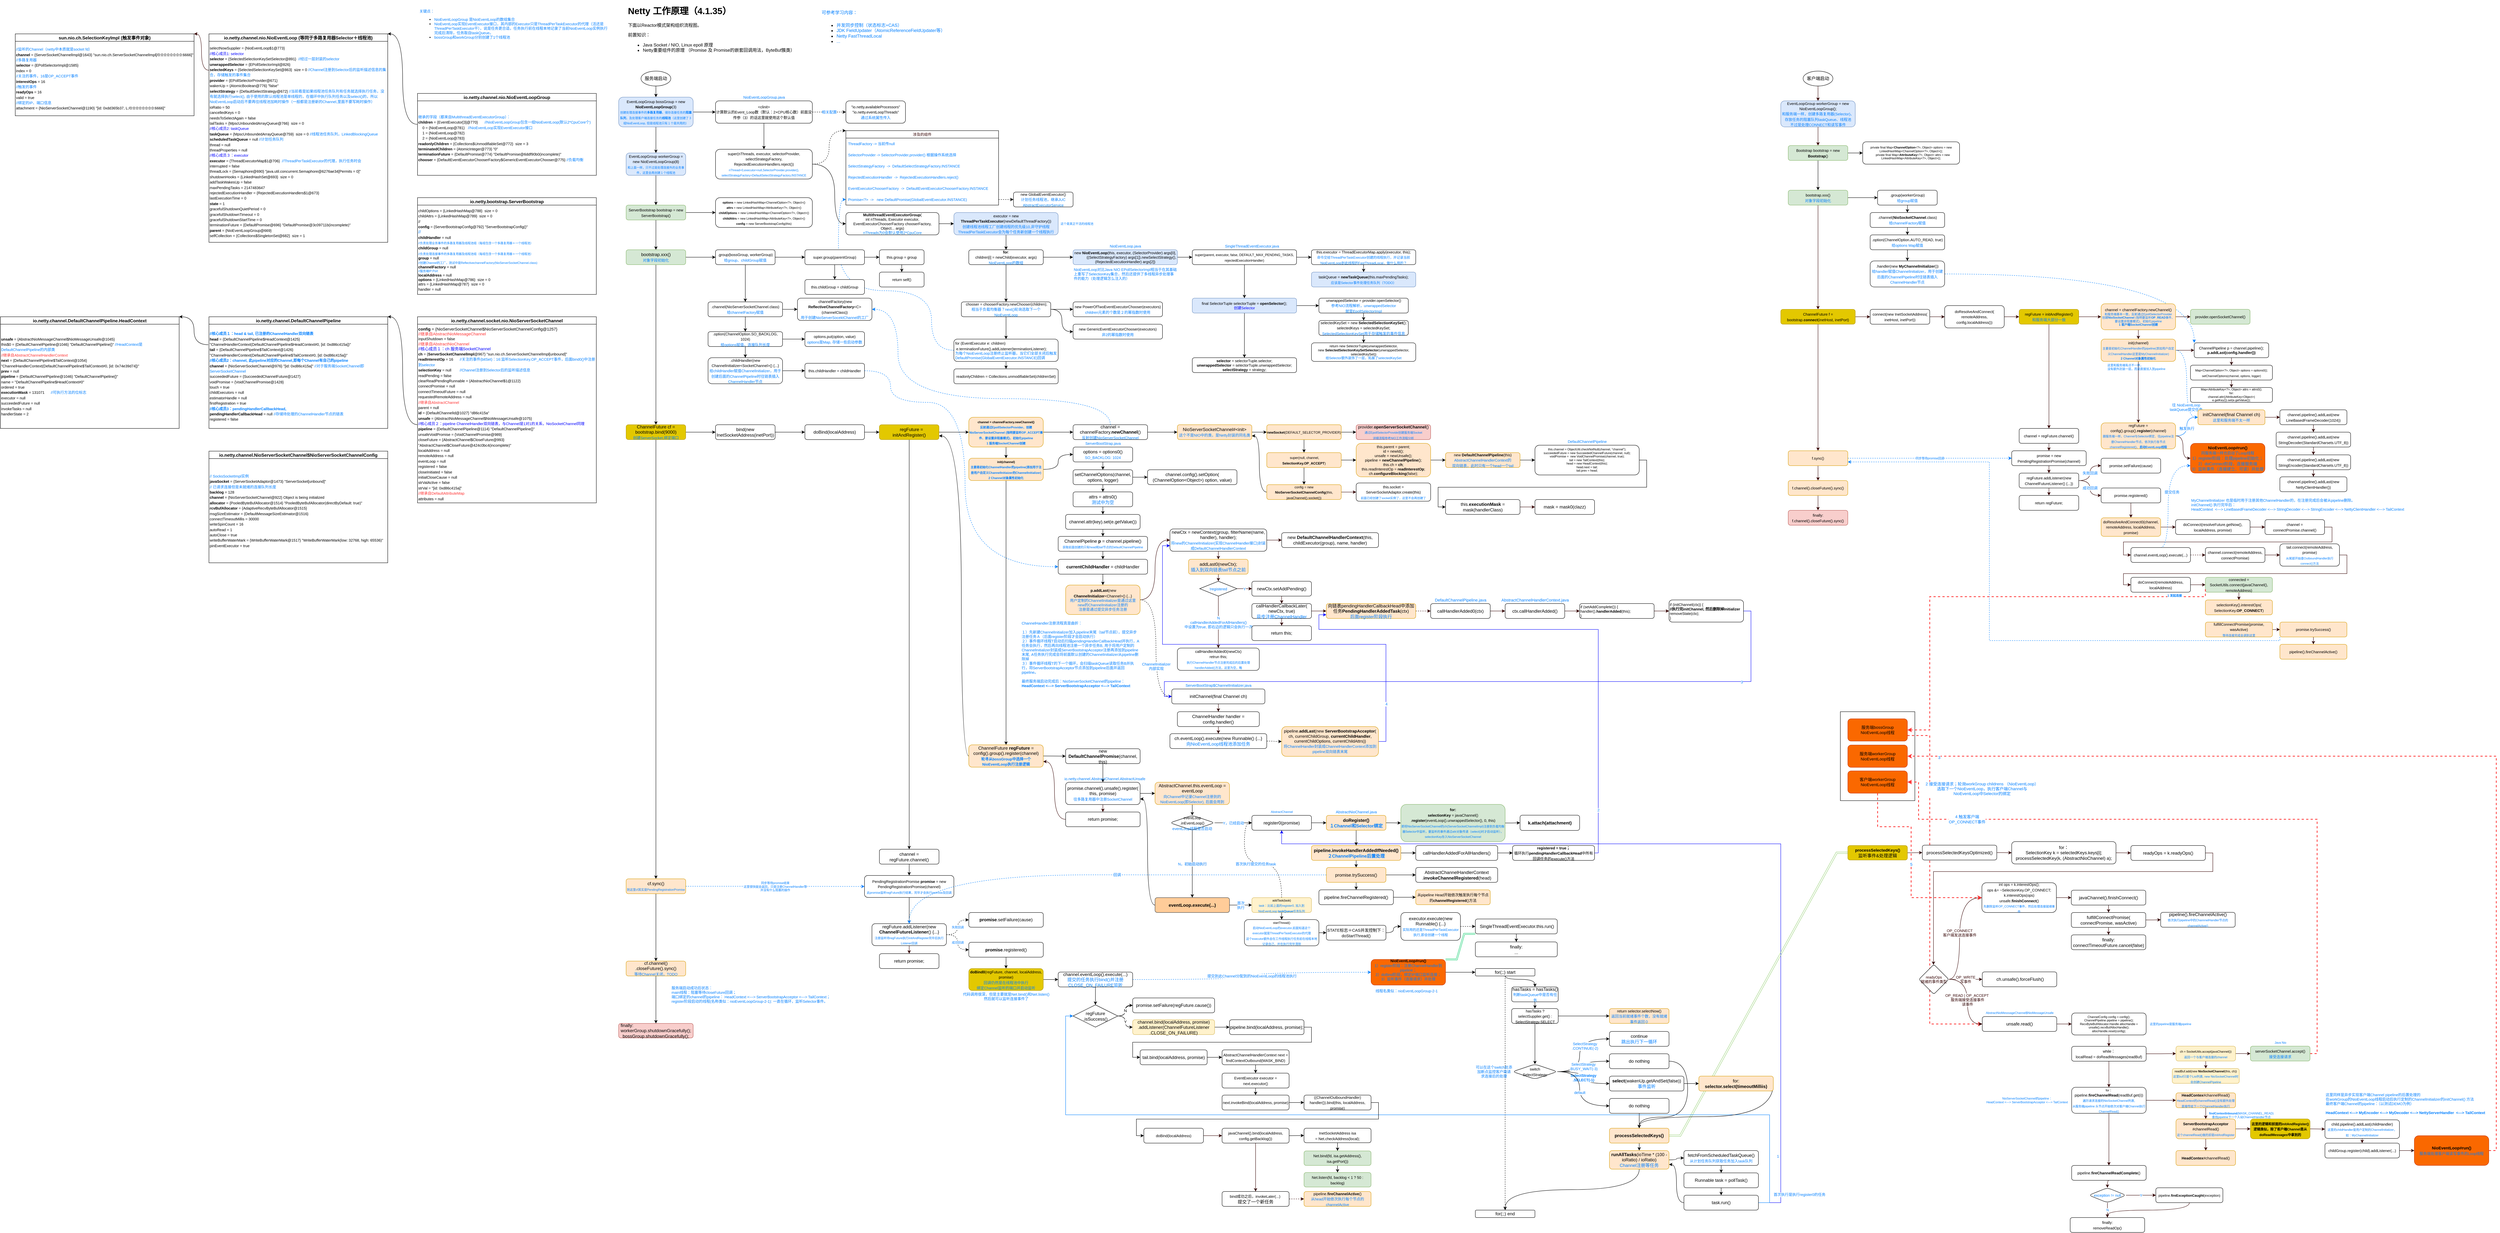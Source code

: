 <mxfile version="16.1.2" type="device" pages="2"><diagram id="imtYsyNTNiav8lWfhS-_" name="Netty工作流程"><mxGraphModel dx="3296" dy="787" grid="1" gridSize="10" guides="1" tooltips="1" connect="1" arrows="0" fold="1" page="1" pageScale="1" pageWidth="1169" pageHeight="827" math="0" shadow="0"><root><mxCell id="0"/><mxCell id="1" parent="0"/><mxCell id="n1ujcnIcw7S-2mcdyPi6-194" value="" style="rounded=0;whiteSpace=wrap;html=1;align=center;" vertex="1" parent="1"><mxGeometry x="3300" y="1921" width="200" height="239" as="geometry"/></mxCell><mxCell id="n1ujcnIcw7S-2mcdyPi6-199" style="edgeStyle=orthogonalEdgeStyle;rounded=0;orthogonalLoop=1;jettySize=auto;html=1;exitX=1;exitY=0.75;exitDx=0;exitDy=0;entryX=0;entryY=0.5;entryDx=0;entryDy=0;fontSize=11;fontColor=#007FFF;strokeColor=#FF3333;strokeWidth=2;dashed=1;" edge="1" parent="1" source="n1ujcnIcw7S-2mcdyPi6-195" target="n1ujcnIcw7S-2mcdyPi6-143"><mxGeometry relative="1" as="geometry"><Array as="points"><mxPoint x="3540" y="1985"/><mxPoint x="3540" y="2760"/></Array></mxGeometry></mxCell><mxCell id="n1ujcnIcw7S-2mcdyPi6-200" value="2 接受连接请求；轮询workGroup childrens （NioEventLoop）&lt;br&gt;选取下一个NioEventLoop，执行客户端Channel与&lt;br&gt;NioEventLoop中Selector的绑定" style="edgeLabel;html=1;align=center;verticalAlign=middle;resizable=0;points=[];fontSize=11;fontColor=#007FFF;" vertex="1" connectable="0" parent="n1ujcnIcw7S-2mcdyPi6-199"><mxGeometry x="-0.647" y="5" relative="1" as="geometry"><mxPoint x="135" y="30" as="offset"/></mxGeometry></mxCell><mxCell id="DHawYOpzunJhD3Rds1HB-26" style="edgeStyle=orthogonalEdgeStyle;rounded=0;orthogonalLoop=1;jettySize=auto;html=1;exitX=1;exitY=0.5;exitDx=0;exitDy=0;fontSize=10;fontColor=#007FFF;strokeColor=#0000FF;entryX=0.5;entryY=1;entryDx=0;entryDy=0;" parent="1" source="n0XTbSt1qkMDTzajxwat-94" edge="1" target="n0XTbSt1qkMDTzajxwat-31"><mxGeometry relative="1" as="geometry"><mxPoint x="1800" y="2246" as="targetPoint"/><Array as="points"><mxPoint x="3140" y="3240"/><mxPoint x="3140" y="2276"/><mxPoint x="1800" y="2276"/></Array><mxPoint x="3080" y="3246.0" as="sourcePoint"/></mxGeometry></mxCell><mxCell id="DHawYOpzunJhD3Rds1HB-27" value="首次执行是执行register0的任务" style="edgeLabel;html=1;align=center;verticalAlign=middle;resizable=0;points=[];fontSize=10;fontColor=#007FFF;" parent="DHawYOpzunJhD3Rds1HB-26" vertex="1" connectable="0"><mxGeometry x="-0.853" y="10" relative="1" as="geometry"><mxPoint x="60" y="94" as="offset"/></mxGeometry></mxCell><mxCell id="DHawYOpzunJhD3Rds1HB-28" value="1" style="edgeLabel;html=1;align=center;verticalAlign=middle;resizable=0;points=[];fontSize=10;fontColor=#007FFF;" parent="DHawYOpzunJhD3Rds1HB-26" vertex="1" connectable="0"><mxGeometry x="-0.846" y="8" relative="1" as="geometry"><mxPoint as="offset"/></mxGeometry></mxCell><mxCell id="KdEMvQ3-G0uXt4LS4QWu-5" style="edgeStyle=orthogonalEdgeStyle;curved=1;rounded=0;orthogonalLoop=1;jettySize=auto;html=1;exitX=0;exitY=0.5;exitDx=0;exitDy=0;entryX=0;entryY=0.5;entryDx=0;entryDy=0;fontSize=10;fontColor=#007FFF;dashed=1;strokeColor=#007FFF;" parent="1" source="HtaHdFhjI1Y0VL2FBTaY-73" target="HtaHdFhjI1Y0VL2FBTaY-24" edge="1"><mxGeometry relative="1" as="geometry"><Array as="points"><mxPoint x="860" y="950"/><mxPoint x="860" y="790"/><mxPoint x="610" y="790"/><mxPoint x="610" y="545"/></Array></mxGeometry></mxCell><mxCell id="HtaHdFhjI1Y0VL2FBTaY-1" value="&lt;h1&gt;Netty 工作原理（4.1.35）&lt;br&gt;&lt;/h1&gt;&lt;div&gt;下面以Reactor模式架构组织流程图。&lt;/div&gt;&lt;p&gt;前置知识：&lt;br&gt;&lt;/p&gt;&lt;ul&gt;&lt;li&gt;Java Socket / NIO, Linux epoll 原理&lt;/li&gt;&lt;li&gt;Netty重要组件的原理 （Promise 及 Promise的嵌套回调用法，ByteBuf簇类）&lt;br&gt;&lt;br&gt;&lt;/li&gt;&lt;/ul&gt;&lt;p&gt;&lt;/p&gt;" style="text;html=1;strokeColor=none;fillColor=none;spacing=5;spacingTop=-20;whiteSpace=wrap;overflow=hidden;rounded=0;" parent="1" vertex="1"><mxGeometry x="40" y="19" width="520" height="161" as="geometry"/></mxCell><mxCell id="HtaHdFhjI1Y0VL2FBTaY-4" style="edgeStyle=orthogonalEdgeStyle;rounded=0;orthogonalLoop=1;jettySize=auto;html=1;exitX=0.5;exitY=1;exitDx=0;exitDy=0;entryX=0.5;entryY=0;entryDx=0;entryDy=0;curved=1;" parent="1" source="HtaHdFhjI1Y0VL2FBTaY-2" target="HtaHdFhjI1Y0VL2FBTaY-3" edge="1"><mxGeometry relative="1" as="geometry"/></mxCell><mxCell id="HtaHdFhjI1Y0VL2FBTaY-2" value="服务端启动" style="ellipse;whiteSpace=wrap;html=1;" parent="1" vertex="1"><mxGeometry x="80" y="200" width="80" height="40" as="geometry"/></mxCell><mxCell id="HtaHdFhjI1Y0VL2FBTaY-10" value="" style="edgeStyle=orthogonalEdgeStyle;curved=1;rounded=0;orthogonalLoop=1;jettySize=auto;html=1;fontSize=10;" parent="1" source="HtaHdFhjI1Y0VL2FBTaY-3" target="HtaHdFhjI1Y0VL2FBTaY-9" edge="1"><mxGeometry relative="1" as="geometry"/></mxCell><mxCell id="KdEMvQ3-G0uXt4LS4QWu-9" value="" style="edgeStyle=orthogonalEdgeStyle;curved=1;rounded=0;orthogonalLoop=1;jettySize=auto;html=1;fontSize=10;fontColor=#007FFF;" parent="1" source="HtaHdFhjI1Y0VL2FBTaY-3" target="KdEMvQ3-G0uXt4LS4QWu-8" edge="1"><mxGeometry relative="1" as="geometry"/></mxCell><mxCell id="HtaHdFhjI1Y0VL2FBTaY-3" value="&lt;font&gt;&lt;span style=&quot;font-size: 10px&quot;&gt;EventLoopGroup bossGroup = new &lt;b&gt;NioEventLoopGroup&lt;/b&gt;(3)&lt;/span&gt;&lt;br&gt;&lt;font color=&quot;#007fff&quot; style=&quot;font-size: 8px&quot;&gt;创建处理连接事件的&lt;b&gt;多路复用器&lt;/b&gt;，储存连接任务的&lt;b&gt;阻塞队列&lt;/b&gt;，及处理客户端连接任务的&lt;b&gt;线程池&lt;/b&gt;（这里创建了３组NioEventLoop, 但是线程池只有１个是共用的）&lt;/font&gt;&lt;br&gt;&lt;/font&gt;" style="rounded=1;whiteSpace=wrap;html=1;fillColor=#dae8fc;strokeColor=#6c8ebf;" parent="1" vertex="1"><mxGeometry x="20" y="270" width="200" height="80" as="geometry"/></mxCell><mxCell id="n1ujcnIcw7S-2mcdyPi6-16" style="edgeStyle=orthogonalEdgeStyle;rounded=0;orthogonalLoop=1;jettySize=auto;html=1;exitX=0.5;exitY=1;exitDx=0;exitDy=0;fontSize=10;fontColor=#007FFF;strokeColor=#330000;" edge="1" parent="1" source="HtaHdFhjI1Y0VL2FBTaY-5" target="HtaHdFhjI1Y0VL2FBTaY-6"><mxGeometry relative="1" as="geometry"/></mxCell><mxCell id="HtaHdFhjI1Y0VL2FBTaY-5" value="客户端启动" style="ellipse;whiteSpace=wrap;html=1;" parent="1" vertex="1"><mxGeometry x="3200" y="200" width="80" height="40" as="geometry"/></mxCell><mxCell id="n1ujcnIcw7S-2mcdyPi6-18" style="edgeStyle=orthogonalEdgeStyle;rounded=0;orthogonalLoop=1;jettySize=auto;html=1;exitX=0.5;exitY=1;exitDx=0;exitDy=0;entryX=0.5;entryY=0;entryDx=0;entryDy=0;fontSize=10;fontColor=#007FFF;strokeColor=#330000;" edge="1" parent="1" source="HtaHdFhjI1Y0VL2FBTaY-6" target="n1ujcnIcw7S-2mcdyPi6-21"><mxGeometry relative="1" as="geometry"><mxPoint x="3240" y="360" as="targetPoint"/></mxGeometry></mxCell><mxCell id="HtaHdFhjI1Y0VL2FBTaY-6" value="&lt;font style=&quot;font-size: 10px&quot;&gt;EventLoopGroup workerGroup = new NioEventLoopGroup();&lt;br&gt;&lt;font color=&quot;#007fff&quot;&gt;和服务端一样，创建多路复用器(Selector)、存放任务的阻塞队列taskQueue、线程池&lt;br&gt;不过是处理CONNECT和读写事件&lt;/font&gt;&lt;br&gt;&lt;/font&gt;" style="rounded=1;whiteSpace=wrap;html=1;fillColor=#dae8fc;strokeColor=#6c8ebf;" parent="1" vertex="1"><mxGeometry x="3140" y="280" width="200" height="70" as="geometry"/></mxCell><mxCell id="HtaHdFhjI1Y0VL2FBTaY-7" value="io.netty.channel.nio.NioEventLoopGroup" style="swimlane;startSize=20;" parent="1" vertex="1"><mxGeometry x="-520" y="260" width="480" height="220" as="geometry"/></mxCell><mxCell id="HtaHdFhjI1Y0VL2FBTaY-8" value="&lt;div&gt;&lt;span style=&quot;font-size: 10px&quot;&gt;&lt;font color=&quot;#007fff&quot;&gt;继承的字段（都来自MultithreadEventExecutorGroup）：&lt;/font&gt;&lt;/span&gt;&lt;/div&gt;&lt;div&gt;&lt;span style=&quot;font-size: 10px&quot;&gt;&lt;b&gt;children&lt;/b&gt; = {EventExecutor[3]@770}&amp;nbsp;&lt;span style=&quot;white-space: pre&quot;&gt;&#9;&lt;/span&gt;&lt;font color=&quot;#007fff&quot;&gt;//NioEventLoopGroup包含一组NioEventLoop(默认2*CpuCore个)&lt;/font&gt;&lt;/span&gt;&lt;/div&gt;&lt;div&gt;&lt;span style=&quot;font-size: 10px&quot;&gt;&amp;nbsp; &amp;nbsp; 0 = {NioEventLoop@781}&amp;nbsp;&lt;span style=&quot;white-space: pre&quot;&gt;&#9;&lt;/span&gt;&lt;font color=&quot;#007fff&quot;&gt;//NioEventLoop实现EventExecutor接口&lt;/font&gt;&lt;/span&gt;&lt;/div&gt;&lt;div&gt;&lt;span style=&quot;font-size: 10px&quot;&gt;&amp;nbsp; &amp;nbsp; 1 = {NioEventLoop@782}&amp;nbsp;&lt;/span&gt;&lt;/div&gt;&lt;div&gt;&lt;span style=&quot;font-size: 10px&quot;&gt;&amp;nbsp; &amp;nbsp; 2 = {NioEventLoop@783}&amp;nbsp;&lt;/span&gt;&lt;/div&gt;&lt;div&gt;&lt;span style=&quot;font-size: 10px&quot;&gt;&lt;b&gt;readonlyChildren&lt;/b&gt; = {Collections$UnmodifiableSet@772}&amp;nbsp; size = 3&lt;/span&gt;&lt;/div&gt;&lt;div&gt;&lt;span style=&quot;font-size: 10px&quot;&gt;&lt;b&gt;terminatedChildren&lt;/b&gt; = {AtomicInteger@773} &quot;0&quot;&lt;/span&gt;&lt;/div&gt;&lt;div&gt;&lt;span style=&quot;font-size: 10px&quot;&gt;&lt;b&gt;terminationFuture&lt;/b&gt; = {DefaultPromise@774} &quot;DefaultPromise@6ddf90b0(incomplete)&quot;&lt;/span&gt;&lt;/div&gt;&lt;div&gt;&lt;span style=&quot;font-size: 10px&quot;&gt;&lt;b&gt;chooser&lt;/b&gt; = {DefaultEventExecutorChooserFactory$GenericEventExecutorChooser@775} &lt;font color=&quot;#007fff&quot;&gt;//负载均衡&lt;/font&gt;&lt;/span&gt;&lt;/div&gt;" style="text;html=1;strokeColor=none;fillColor=none;align=left;verticalAlign=middle;whiteSpace=wrap;rounded=0;" parent="HtaHdFhjI1Y0VL2FBTaY-7" vertex="1"><mxGeometry y="20" width="480" height="200" as="geometry"/></mxCell><mxCell id="HtaHdFhjI1Y0VL2FBTaY-12" value="&lt;font color=&quot;#007fff&quot;&gt;相关配置&lt;/font&gt;" style="edgeStyle=orthogonalEdgeStyle;curved=1;rounded=0;orthogonalLoop=1;jettySize=auto;html=1;fontSize=10;dashed=1;" parent="1" source="HtaHdFhjI1Y0VL2FBTaY-9" target="HtaHdFhjI1Y0VL2FBTaY-11" edge="1"><mxGeometry relative="1" as="geometry"/></mxCell><mxCell id="HtaHdFhjI1Y0VL2FBTaY-14" value="" style="edgeStyle=orthogonalEdgeStyle;curved=1;rounded=0;orthogonalLoop=1;jettySize=auto;html=1;fontSize=10;fontColor=#007FFF;" parent="1" source="HtaHdFhjI1Y0VL2FBTaY-9" target="HtaHdFhjI1Y0VL2FBTaY-13" edge="1"><mxGeometry relative="1" as="geometry"/></mxCell><mxCell id="HtaHdFhjI1Y0VL2FBTaY-9" value="&lt;font style=&quot;font-size: 10px&quot;&gt;&amp;lt;clinit&amp;gt;&lt;br&gt;计算默认的Event_Loop数（默认：2×CPU核心数）前面没传参（3）的话这里就使用这个默认值&lt;br&gt;&lt;/font&gt;" style="rounded=1;whiteSpace=wrap;html=1;" parent="1" vertex="1"><mxGeometry x="280" y="280" width="260" height="60" as="geometry"/></mxCell><mxCell id="HtaHdFhjI1Y0VL2FBTaY-11" value="&lt;font&gt;&lt;span style=&quot;font-size: 10px&quot;&gt;&quot;io.netty.availableProcessors&quot;&lt;/span&gt;&lt;br&gt;&lt;span style=&quot;font-size: 10px&quot;&gt;&quot;io.netty.eventLoopThreads&quot;&lt;/span&gt;&lt;br&gt;&lt;font style=&quot;font-size: 10px&quot; color=&quot;#007fff&quot;&gt;通过系统属性传入&lt;/font&gt;&lt;br&gt;&lt;/font&gt;" style="rounded=1;whiteSpace=wrap;html=1;" parent="1" vertex="1"><mxGeometry x="630" y="280" width="160" height="60" as="geometry"/></mxCell><mxCell id="HtaHdFhjI1Y0VL2FBTaY-21" style="edgeStyle=orthogonalEdgeStyle;curved=1;rounded=0;orthogonalLoop=1;jettySize=auto;html=1;exitX=1;exitY=0.5;exitDx=0;exitDy=0;entryX=0;entryY=0;entryDx=0;entryDy=0;dashed=1;fontSize=10;fontColor=#007FFF;" parent="1" source="HtaHdFhjI1Y0VL2FBTaY-13" target="HtaHdFhjI1Y0VL2FBTaY-17" edge="1"><mxGeometry relative="1" as="geometry"><Array as="points"><mxPoint x="585" y="450"/><mxPoint x="585" y="360"/></Array></mxGeometry></mxCell><mxCell id="HtaHdFhjI1Y0VL2FBTaY-34" style="edgeStyle=orthogonalEdgeStyle;curved=1;rounded=0;orthogonalLoop=1;jettySize=auto;html=1;exitX=1;exitY=0.5;exitDx=0;exitDy=0;entryX=0;entryY=0.5;entryDx=0;entryDy=0;fontSize=10;fontColor=#007FFF;" parent="1" source="HtaHdFhjI1Y0VL2FBTaY-13" target="HtaHdFhjI1Y0VL2FBTaY-33" edge="1"><mxGeometry relative="1" as="geometry"><Array as="points"><mxPoint x="600" y="450"/><mxPoint x="600" y="610"/></Array></mxGeometry></mxCell><mxCell id="HtaHdFhjI1Y0VL2FBTaY-13" value="&lt;font&gt;&lt;span style=&quot;font-size: 10px&quot;&gt;super(nThreads, executor, selectorProvider, selectStrategyFactory, RejectedExecutionHandlers.reject())&lt;br&gt;&lt;/span&gt;&lt;font style=&quot;font-size: 8px&quot; color=&quot;#007fff&quot;&gt;nThread=0,executor=null,SelectorProvider.provider(),&lt;br&gt;selectStrategyFactory=DefaultSelectStrategyFactory.INSTANCE&lt;/font&gt;&lt;br&gt;&lt;/font&gt;" style="rounded=1;whiteSpace=wrap;html=1;" parent="1" vertex="1"><mxGeometry x="280" y="410" width="260" height="80" as="geometry"/></mxCell><mxCell id="HtaHdFhjI1Y0VL2FBTaY-17" value="涉及的组件" style="swimlane;fontStyle=0;childLayout=stackLayout;horizontal=1;startSize=20;horizontalStack=0;resizeParent=1;resizeParentMax=0;resizeLast=0;collapsible=1;marginBottom=0;fontSize=10;fontColor=#330000;" parent="1" vertex="1"><mxGeometry x="630" y="360" width="410" height="200" as="geometry"/></mxCell><mxCell id="HtaHdFhjI1Y0VL2FBTaY-18" value="ThreadFactory -&gt; 当前传null" style="text;strokeColor=none;fillColor=none;align=left;verticalAlign=middle;spacingLeft=4;spacingRight=4;overflow=hidden;points=[[0,0.5],[1,0.5]];portConstraint=eastwest;rotatable=0;fontSize=10;fontColor=#007FFF;" parent="HtaHdFhjI1Y0VL2FBTaY-17" vertex="1"><mxGeometry y="20" width="410" height="30" as="geometry"/></mxCell><mxCell id="HtaHdFhjI1Y0VL2FBTaY-19" value="SelectorProvider -&gt; SelectorProvider.provider() 根据操作系统选择" style="text;strokeColor=none;fillColor=none;align=left;verticalAlign=middle;spacingLeft=4;spacingRight=4;overflow=hidden;points=[[0,0.5],[1,0.5]];portConstraint=eastwest;rotatable=0;fontSize=10;fontColor=#007FFF;" parent="HtaHdFhjI1Y0VL2FBTaY-17" vertex="1"><mxGeometry y="50" width="410" height="30" as="geometry"/></mxCell><mxCell id="HtaHdFhjI1Y0VL2FBTaY-20" value="SelectStrategyFactory  -&gt;  DefaultSelectStrategyFactory.INSTANCE" style="text;strokeColor=none;fillColor=none;align=left;verticalAlign=middle;spacingLeft=4;spacingRight=4;overflow=hidden;points=[[0,0.5],[1,0.5]];portConstraint=eastwest;rotatable=0;fontSize=10;fontColor=#007FFF;" parent="HtaHdFhjI1Y0VL2FBTaY-17" vertex="1"><mxGeometry y="80" width="410" height="30" as="geometry"/></mxCell><mxCell id="HtaHdFhjI1Y0VL2FBTaY-22" value="RejectedExecutionHandler  -&gt;  RejectedExecutionHandlers.reject()" style="text;strokeColor=none;fillColor=none;align=left;verticalAlign=middle;spacingLeft=4;spacingRight=4;overflow=hidden;points=[[0,0.5],[1,0.5]];portConstraint=eastwest;rotatable=0;fontSize=10;fontColor=#007FFF;" parent="HtaHdFhjI1Y0VL2FBTaY-17" vertex="1"><mxGeometry y="110" width="410" height="30" as="geometry"/></mxCell><mxCell id="HtaHdFhjI1Y0VL2FBTaY-23" value="EventExecutorChooserFactory  -&gt;  DefaultEventExecutorChooserFactory.INSTANCE" style="text;strokeColor=none;fillColor=none;align=left;verticalAlign=middle;spacingLeft=4;spacingRight=4;overflow=hidden;points=[[0,0.5],[1,0.5]];portConstraint=eastwest;rotatable=0;fontSize=10;fontColor=#007FFF;" parent="HtaHdFhjI1Y0VL2FBTaY-17" vertex="1"><mxGeometry y="140" width="410" height="30" as="geometry"/></mxCell><mxCell id="HtaHdFhjI1Y0VL2FBTaY-24" value="Promise&lt;?&gt;  -&gt;   new DefaultPromise(GlobalEventExecutor.INSTANCE)" style="text;strokeColor=none;fillColor=none;align=left;verticalAlign=middle;spacingLeft=4;spacingRight=4;overflow=hidden;points=[[0,0.5],[1,0.5]];portConstraint=eastwest;rotatable=0;fontSize=10;fontColor=#007FFF;" parent="HtaHdFhjI1Y0VL2FBTaY-17" vertex="1"><mxGeometry y="170" width="410" height="30" as="geometry"/></mxCell><mxCell id="HtaHdFhjI1Y0VL2FBTaY-29" value="&lt;font style=&quot;font-size: 10px&quot;&gt;new GlobalEventExecutor()&lt;br&gt;&lt;font color=&quot;#007fff&quot; style=&quot;font-size: 10px&quot;&gt;计划任务线程池，继承JUC AbstractExecutorService&lt;/font&gt;&lt;/font&gt;" style="rounded=1;whiteSpace=wrap;html=1;" parent="1" vertex="1"><mxGeometry x="1080" y="525" width="160" height="40" as="geometry"/></mxCell><mxCell id="HtaHdFhjI1Y0VL2FBTaY-30" style="edgeStyle=orthogonalEdgeStyle;curved=1;rounded=0;orthogonalLoop=1;jettySize=auto;html=1;exitX=1;exitY=0.5;exitDx=0;exitDy=0;entryX=0;entryY=0.5;entryDx=0;entryDy=0;dashed=1;fontSize=10;fontColor=#007FFF;" parent="1" source="HtaHdFhjI1Y0VL2FBTaY-24" target="HtaHdFhjI1Y0VL2FBTaY-29" edge="1"><mxGeometry relative="1" as="geometry"/></mxCell><mxCell id="HtaHdFhjI1Y0VL2FBTaY-31" value="NioEventLoopGroup.java" style="text;html=1;align=center;verticalAlign=middle;resizable=0;points=[];autosize=1;strokeColor=none;fillColor=none;fontSize=10;fontColor=#007FFF;" parent="1" vertex="1"><mxGeometry x="345" y="260" width="130" height="20" as="geometry"/></mxCell><mxCell id="HtaHdFhjI1Y0VL2FBTaY-40" value="" style="edgeStyle=orthogonalEdgeStyle;curved=1;rounded=0;orthogonalLoop=1;jettySize=auto;html=1;fontSize=10;fontColor=#007FFF;" parent="1" source="HtaHdFhjI1Y0VL2FBTaY-33" target="HtaHdFhjI1Y0VL2FBTaY-39" edge="1"><mxGeometry relative="1" as="geometry"/></mxCell><mxCell id="HtaHdFhjI1Y0VL2FBTaY-33" value="&lt;font style=&quot;font-size: 10px&quot;&gt;&lt;div&gt;&lt;b&gt;MultithreadEventExecutorGroup&lt;/b&gt;(&lt;br&gt;int nThreads, Executor executor,&lt;/div&gt;&lt;div&gt;EventExecutorChooserFactory chooserFactory, Object... args)&lt;br&gt;&lt;/div&gt;&lt;div&gt;&lt;font color=&quot;#007fff&quot;&gt;nThreads为0会默认使用2*CpuCore&lt;/font&gt;&lt;/div&gt;&lt;/font&gt;" style="rounded=1;whiteSpace=wrap;html=1;" parent="1" vertex="1"><mxGeometry x="630" y="580" width="250" height="60" as="geometry"/></mxCell><mxCell id="HtaHdFhjI1Y0VL2FBTaY-35" value="io.netty.channel.nio.NioEventLoop (等同于多路复用器Selector＋线程池)" style="swimlane;startSize=20;" parent="1" vertex="1"><mxGeometry x="-1080" y="100" width="480" height="560" as="geometry"/></mxCell><mxCell id="HtaHdFhjI1Y0VL2FBTaY-36" value="&lt;div&gt;&lt;span style=&quot;font-size: 10px&quot;&gt;selectNowSupplier = {NioEventLoop$1@773}&amp;nbsp;&lt;/span&gt;&lt;/div&gt;&lt;div&gt;&lt;span style=&quot;font-size: 10px&quot;&gt;&lt;font color=&quot;#0000ff&quot;&gt;//核心成员1: selector&lt;/font&gt;&lt;/span&gt;&lt;/div&gt;&lt;div&gt;&lt;span style=&quot;font-size: 10px&quot;&gt;&lt;b&gt;selector&lt;/b&gt; = {SelectedSelectionKeySetSelector@891}&amp;nbsp;&lt;span&gt;&#9;&lt;/span&gt;&lt;font color=&quot;#007fff&quot;&gt;//经过一层封装的selector&lt;/font&gt;&lt;/span&gt;&lt;/div&gt;&lt;div&gt;&lt;span style=&quot;font-size: 10px&quot;&gt;&lt;b&gt;unwrappedSelector&lt;/b&gt; = {EPollSelectorImpl@826}&amp;nbsp;&lt;/span&gt;&lt;/div&gt;&lt;div&gt;&lt;span style=&quot;font-size: 10px&quot;&gt;&lt;b&gt;selectedKeys&lt;/b&gt; = {SelectedSelectionKeySet@863}&amp;nbsp; size = 0&lt;span&gt;&#9;&lt;/span&gt;&lt;font color=&quot;#007fff&quot;&gt;//Channel注册到Selector后的监听描述信息的集合，存储触发的事件集合&lt;/font&gt;&lt;/span&gt;&lt;/div&gt;&lt;div&gt;&lt;span style=&quot;font-size: 10px&quot;&gt;&lt;b&gt;provider&lt;/b&gt; = {EPollSelectorProvider@671}&amp;nbsp;&lt;/span&gt;&lt;/div&gt;&lt;div&gt;&lt;span style=&quot;font-size: 10px&quot;&gt;wakenUp = {AtomicBoolean@776} &quot;false&quot;&lt;/span&gt;&lt;/div&gt;&lt;div&gt;&lt;span style=&quot;font-size: 10px&quot;&gt;&lt;b&gt;selectStrategy&lt;/b&gt; = {DefaultSelectStrategy@672}&lt;/span&gt;&lt;font style=&quot;font-size: 10px&quot; color=&quot;#007fff&quot;&gt; //当前看是如果线程池任务队列有任务就选择执行任务，没有就选择执行select(), 由于使用的默认线程池是单线程的，在循环中执行队列任务以及select()的，所以NioEventLoop启动后不要再往线程池加耗时操作（一般都是注册新的Channel,里面不要写耗时操作）&lt;/font&gt;&lt;/div&gt;&lt;div&gt;&lt;span style=&quot;font-size: 10px&quot;&gt;ioRatio = 50&lt;/span&gt;&lt;/div&gt;&lt;div&gt;&lt;span style=&quot;font-size: 10px&quot;&gt;cancelledKeys = 0&lt;/span&gt;&lt;/div&gt;&lt;div&gt;&lt;span style=&quot;font-size: 10px&quot;&gt;needsToSelectAgain = false&lt;/span&gt;&lt;/div&gt;&lt;div&gt;&lt;span style=&quot;font-size: 10px&quot;&gt;tailTasks = {MpscUnboundedArrayQueue@766}&amp;nbsp; size = 0&lt;/span&gt;&lt;/div&gt;&lt;span style=&quot;font-size: 10px&quot;&gt;&lt;font color=&quot;#0000ff&quot;&gt;//核心成员2: taskQueue&lt;/font&gt;&lt;/span&gt;&lt;div&gt;&lt;span style=&quot;font-size: 10px&quot;&gt;&lt;b&gt;taskQueue&lt;/b&gt; = {MpscUnboundedArrayQueue@759}&amp;nbsp; size = 0 &lt;font color=&quot;#007fff&quot;&gt;//线程池任务队列，LinkedBlockingQueue&lt;/font&gt;&lt;/span&gt;&lt;/div&gt;&lt;div&gt;&lt;span style=&quot;font-size: 10px&quot;&gt;&lt;b&gt;scheduledTaskQueue&lt;/b&gt; = null&lt;span&gt;&#9;&lt;/span&gt;&lt;font color=&quot;#007fff&quot;&gt;//计划任务队列&lt;/font&gt;&lt;/span&gt;&lt;span style=&quot;font-size: 10px&quot;&gt;&lt;font color=&quot;#007fff&quot;&gt;&lt;br&gt;&lt;/font&gt;&lt;/span&gt;&lt;/div&gt;&lt;div&gt;&lt;span style=&quot;font-size: 10px&quot;&gt;thread = null&lt;/span&gt;&lt;/div&gt;&lt;div&gt;&lt;span style=&quot;font-size: 10px&quot;&gt;threadProperties = null&lt;br&gt;&lt;font color=&quot;#0000ff&quot;&gt;//核心成员３：executor&lt;/font&gt;&lt;/span&gt;&lt;/div&gt;&lt;div&gt;&lt;span style=&quot;font-size: 10px&quot;&gt;&lt;b&gt;executor&lt;/b&gt; = {ThreadExecutorMap$1@706}&amp;nbsp;&lt;span&gt;&#9;&lt;/span&gt;&lt;font color=&quot;#007fff&quot;&gt;//ThreadPerTaskExecutor的代理，执行任务时会&lt;/font&gt;&lt;/span&gt;&lt;/div&gt;&lt;div&gt;&lt;span style=&quot;font-size: 10px&quot;&gt;interrupted = false&lt;/span&gt;&lt;/div&gt;&lt;div&gt;&lt;span style=&quot;font-size: 10px&quot;&gt;threadLock = {Semaphore@690} &quot;java.util.concurrent.Semaphore@6276ae34[Permits = 0]&quot;&lt;/span&gt;&lt;/div&gt;&lt;div&gt;&lt;span style=&quot;font-size: 10px&quot;&gt;shutdownHooks = {LinkedHashSet@693}&amp;nbsp; size = 0&lt;/span&gt;&lt;/div&gt;&lt;div&gt;&lt;span style=&quot;font-size: 10px&quot;&gt;addTaskWakesUp = false&lt;/span&gt;&lt;/div&gt;&lt;div&gt;&lt;span style=&quot;font-size: 10px&quot;&gt;maxPendingTasks = 2147483647&lt;/span&gt;&lt;/div&gt;&lt;div&gt;&lt;span style=&quot;font-size: 10px&quot;&gt;rejectedExecutionHandler = {RejectedExecutionHandlers$1@673}&amp;nbsp;&lt;/span&gt;&lt;/div&gt;&lt;div&gt;&lt;span style=&quot;font-size: 10px&quot;&gt;lastExecutionTime = 0&lt;/span&gt;&lt;/div&gt;&lt;div&gt;&lt;span style=&quot;font-size: 10px&quot;&gt;&lt;b&gt;state&lt;/b&gt; = 1&lt;/span&gt;&lt;/div&gt;&lt;div&gt;&lt;span style=&quot;font-size: 10px&quot;&gt;gracefulShutdownQuietPeriod = 0&lt;/span&gt;&lt;/div&gt;&lt;div&gt;&lt;span style=&quot;font-size: 10px&quot;&gt;gracefulShutdownTimeout = 0&lt;/span&gt;&lt;/div&gt;&lt;div&gt;&lt;span style=&quot;font-size: 10px&quot;&gt;gracefulShutdownStartTime = 0&lt;/span&gt;&lt;/div&gt;&lt;div&gt;&lt;span style=&quot;font-size: 10px&quot;&gt;terminationFuture = {DefaultPromise@696} &quot;DefaultPromise@3c09711b(incomplete)&quot;&lt;/span&gt;&lt;/div&gt;&lt;div&gt;&lt;span style=&quot;font-size: 10px&quot;&gt;&lt;b&gt;parent&lt;/b&gt; = {NioEventLoopGroup@669}&amp;nbsp;&lt;/span&gt;&lt;/div&gt;&lt;div&gt;&lt;span style=&quot;font-size: 10px&quot;&gt;selfCollection = {Collections$SingletonSet@682}&amp;nbsp; size = 1&lt;/span&gt;&lt;/div&gt;" style="text;html=1;strokeColor=none;fillColor=none;align=left;verticalAlign=middle;whiteSpace=wrap;rounded=0;" parent="HtaHdFhjI1Y0VL2FBTaY-35" vertex="1"><mxGeometry y="20" width="480" height="540" as="geometry"/></mxCell><mxCell id="HtaHdFhjI1Y0VL2FBTaY-69" value="" style="edgeStyle=orthogonalEdgeStyle;curved=1;rounded=0;orthogonalLoop=1;jettySize=auto;html=1;fontSize=9;fontColor=#007FFF;" parent="1" source="HtaHdFhjI1Y0VL2FBTaY-39" target="HtaHdFhjI1Y0VL2FBTaY-68" edge="1"><mxGeometry relative="1" as="geometry"/></mxCell><mxCell id="HtaHdFhjI1Y0VL2FBTaY-39" value="&lt;font&gt;&lt;span style=&quot;font-size: 10px&quot;&gt;executor = new &lt;b&gt;ThreadPerTaskExecutor&lt;/b&gt;(newDefaultThreadFactory())&lt;/span&gt;&lt;br&gt;&lt;font color=&quot;#007fff&quot;&gt;&lt;span style=&quot;font-size: 10px&quot;&gt;创建线程池线程工厂创建线程的优先级10,非守护线程&lt;/span&gt;&lt;br&gt;&lt;span style=&quot;font-size: 10px&quot;&gt;ThreadPerTaskExecutor会为每个任务新创建一个线程执行&lt;/span&gt;&lt;/font&gt;&lt;br&gt;&lt;/font&gt;" style="rounded=1;whiteSpace=wrap;html=1;fillColor=#dae8fc;strokeColor=#6c8ebf;" parent="1" vertex="1"><mxGeometry x="920" y="580" width="280" height="60" as="geometry"/></mxCell><mxCell id="HtaHdFhjI1Y0VL2FBTaY-52" style="edgeStyle=orthogonalEdgeStyle;curved=1;rounded=0;orthogonalLoop=1;jettySize=auto;html=1;exitX=1;exitY=0.5;exitDx=0;exitDy=0;entryX=0;entryY=0.5;entryDx=0;entryDy=0;fontSize=10;fontColor=#007FFF;" parent="1" source="HtaHdFhjI1Y0VL2FBTaY-41" target="HtaHdFhjI1Y0VL2FBTaY-51" edge="1"><mxGeometry relative="1" as="geometry"/></mxCell><mxCell id="HtaHdFhjI1Y0VL2FBTaY-41" value="&lt;font style=&quot;font-size: 10px&quot;&gt;&lt;div&gt;new &lt;b&gt;NioEventLoop&lt;/b&gt;(this, executor, (SelectorProvider) args[0],&lt;/div&gt;&lt;div&gt;&amp;nbsp; &amp;nbsp; &amp;nbsp; &amp;nbsp; &amp;nbsp; &amp;nbsp; ((SelectStrategyFactory) args[1]).newSelectStrategy(), (RejectedExecutionHandler) args[2])&lt;/div&gt;&lt;/font&gt;" style="rounded=1;whiteSpace=wrap;html=1;fillColor=#dae8fc;strokeColor=#6c8ebf;" parent="1" vertex="1"><mxGeometry x="1240" y="680" width="280" height="40" as="geometry"/></mxCell><mxCell id="HtaHdFhjI1Y0VL2FBTaY-43" style="edgeStyle=orthogonalEdgeStyle;curved=1;rounded=0;orthogonalLoop=1;jettySize=auto;html=1;exitX=-0.002;exitY=0.315;exitDx=0;exitDy=0;entryX=1;entryY=0;entryDx=0;entryDy=0;fontSize=10;fontColor=#007FFF;exitPerimeter=0;" parent="1" source="HtaHdFhjI1Y0VL2FBTaY-8" target="HtaHdFhjI1Y0VL2FBTaY-35" edge="1"><mxGeometry relative="1" as="geometry"><Array as="points"><mxPoint x="-560" y="343"/><mxPoint x="-560" y="100"/></Array></mxGeometry></mxCell><mxCell id="HtaHdFhjI1Y0VL2FBTaY-48" value="" style="edgeStyle=orthogonalEdgeStyle;curved=1;rounded=0;orthogonalLoop=1;jettySize=auto;html=1;fontSize=10;fontColor=#007FFF;" parent="1" source="HtaHdFhjI1Y0VL2FBTaY-44" target="HtaHdFhjI1Y0VL2FBTaY-47" edge="1"><mxGeometry relative="1" as="geometry"/></mxCell><mxCell id="HtaHdFhjI1Y0VL2FBTaY-44" value="&lt;font&gt;&lt;span style=&quot;font-size: 10px&quot;&gt;this.executor = ThreadExecutorMap.apply(executor, this);&lt;br&gt;&lt;/span&gt;&lt;font color=&quot;#007fff&quot; style=&quot;font-size: 9px&quot;&gt;命令交给ThreadPerTaskExecutor创建的线程执行，并记录当前NioEventLoop到此线程的FastThreadLocal，做什么用的？&lt;/font&gt;&lt;br&gt;&lt;/font&gt;" style="rounded=1;whiteSpace=wrap;html=1;" parent="1" vertex="1"><mxGeometry x="1880" y="680" width="280" height="40" as="geometry"/></mxCell><mxCell id="HtaHdFhjI1Y0VL2FBTaY-46" value="SingleThreadEventExecutor.java" style="text;html=1;align=center;verticalAlign=middle;resizable=0;points=[];autosize=1;strokeColor=none;fillColor=none;fontSize=10;fontColor=#007FFF;" parent="1" vertex="1"><mxGeometry x="1635" y="660" width="170" height="20" as="geometry"/></mxCell><mxCell id="HtaHdFhjI1Y0VL2FBTaY-47" value="&lt;font&gt;&lt;span style=&quot;font-size: 10px&quot;&gt;taskQueue = &lt;/span&gt;&lt;b style=&quot;font-size: 10px&quot;&gt;newTaskQueue&lt;/b&gt;&lt;span style=&quot;font-size: 10px&quot;&gt;(this.maxPendingTasks);&lt;/span&gt;&lt;br&gt;&lt;font style=&quot;font-size: 9px&quot; color=&quot;#007fff&quot;&gt;应该是Selector事件处理任务队列（TODO）&lt;/font&gt;&lt;br&gt;&lt;/font&gt;" style="rounded=1;whiteSpace=wrap;html=1;fillColor=#dae8fc;strokeColor=#6c8ebf;" parent="1" vertex="1"><mxGeometry x="1880" y="740" width="280" height="40" as="geometry"/></mxCell><mxCell id="HtaHdFhjI1Y0VL2FBTaY-57" value="" style="edgeStyle=orthogonalEdgeStyle;curved=1;rounded=0;orthogonalLoop=1;jettySize=auto;html=1;fontSize=10;fontColor=#007FFF;" parent="1" source="HtaHdFhjI1Y0VL2FBTaY-49" target="HtaHdFhjI1Y0VL2FBTaY-56" edge="1"><mxGeometry relative="1" as="geometry"/></mxCell><mxCell id="HtaHdFhjI1Y0VL2FBTaY-63" value="" style="edgeStyle=orthogonalEdgeStyle;curved=1;rounded=0;orthogonalLoop=1;jettySize=auto;html=1;fontSize=9;fontColor=#007FFF;" parent="1" source="HtaHdFhjI1Y0VL2FBTaY-49" target="HtaHdFhjI1Y0VL2FBTaY-62" edge="1"><mxGeometry relative="1" as="geometry"/></mxCell><mxCell id="HtaHdFhjI1Y0VL2FBTaY-49" value="&lt;font style=&quot;font-size: 10px&quot;&gt;&lt;div&gt;final SelectorTuple selectorTuple = &lt;b&gt;openSelector&lt;/b&gt;();&lt;/div&gt;&lt;div&gt;&lt;font color=&quot;#0000ff&quot;&gt;创建Selector&lt;/font&gt;&lt;/div&gt;&lt;/font&gt;" style="rounded=1;whiteSpace=wrap;html=1;fillColor=#dae8fc;strokeColor=#6c8ebf;" parent="1" vertex="1"><mxGeometry x="1560" y="810" width="280" height="40" as="geometry"/></mxCell><mxCell id="HtaHdFhjI1Y0VL2FBTaY-54" style="edgeStyle=orthogonalEdgeStyle;curved=1;rounded=0;orthogonalLoop=1;jettySize=auto;html=1;exitX=1;exitY=0.5;exitDx=0;exitDy=0;fontSize=10;fontColor=#007FFF;" parent="1" source="HtaHdFhjI1Y0VL2FBTaY-51" target="HtaHdFhjI1Y0VL2FBTaY-44" edge="1"><mxGeometry relative="1" as="geometry"/></mxCell><mxCell id="HtaHdFhjI1Y0VL2FBTaY-55" style="edgeStyle=orthogonalEdgeStyle;curved=1;rounded=0;orthogonalLoop=1;jettySize=auto;html=1;exitX=0.5;exitY=1;exitDx=0;exitDy=0;fontSize=10;fontColor=#007FFF;" parent="1" source="HtaHdFhjI1Y0VL2FBTaY-51" target="HtaHdFhjI1Y0VL2FBTaY-49" edge="1"><mxGeometry relative="1" as="geometry"/></mxCell><mxCell id="HtaHdFhjI1Y0VL2FBTaY-51" value="&lt;font&gt;&lt;font style=&quot;font-size: 9px&quot;&gt;super(parent, executor, false, DEFAULT_MAX_PENDING_TASKS, rejectedExecutionHandler)&lt;/font&gt;&lt;br&gt;&lt;/font&gt;" style="rounded=1;whiteSpace=wrap;html=1;" parent="1" vertex="1"><mxGeometry x="1560" y="680" width="280" height="40" as="geometry"/></mxCell><mxCell id="HtaHdFhjI1Y0VL2FBTaY-59" value="" style="edgeStyle=orthogonalEdgeStyle;curved=1;rounded=0;orthogonalLoop=1;jettySize=auto;html=1;fontSize=10;fontColor=#007FFF;" parent="1" source="HtaHdFhjI1Y0VL2FBTaY-56" target="HtaHdFhjI1Y0VL2FBTaY-58" edge="1"><mxGeometry relative="1" as="geometry"/></mxCell><mxCell id="HtaHdFhjI1Y0VL2FBTaY-56" value="&lt;font&gt;&lt;font&gt;&lt;span style=&quot;font-size: 10px&quot;&gt;unwrappedSelector = provider.openSelector()&lt;br&gt;&lt;/span&gt;&lt;font color=&quot;#007fff&quot;&gt;&lt;font size=&quot;1&quot;&gt;参考NIO流程解析，unwrappedSelector&lt;/font&gt;&lt;br&gt;&lt;font size=&quot;1&quot;&gt;就是EpollSelectorImpl&lt;/font&gt;&lt;/font&gt;&lt;/font&gt;&lt;br&gt;&lt;/font&gt;" style="rounded=1;whiteSpace=wrap;html=1;" parent="1" vertex="1"><mxGeometry x="1900" y="810" width="240" height="40" as="geometry"/></mxCell><mxCell id="HtaHdFhjI1Y0VL2FBTaY-61" value="" style="edgeStyle=orthogonalEdgeStyle;curved=1;rounded=0;orthogonalLoop=1;jettySize=auto;html=1;fontSize=10;fontColor=#007FFF;" parent="1" source="HtaHdFhjI1Y0VL2FBTaY-58" target="HtaHdFhjI1Y0VL2FBTaY-60" edge="1"><mxGeometry relative="1" as="geometry"/></mxCell><mxCell id="HtaHdFhjI1Y0VL2FBTaY-58" value="&lt;font&gt;&lt;span style=&quot;font-size: 10px&quot;&gt;selectedKeySet = new &lt;b&gt;SelectedSelectionKeySet&lt;/b&gt;();&lt;/span&gt;&lt;br&gt;&lt;span style=&quot;font-size: 10px&quot;&gt;selectedKeys = selectedKeySet;&lt;br&gt;&lt;/span&gt;&lt;font style=&quot;font-size: 10px&quot; color=&quot;#007fff&quot;&gt;SelectedSelectionKeySet用于存储触发的事件信息&lt;/font&gt;&lt;br&gt;&lt;/font&gt;" style="rounded=1;whiteSpace=wrap;html=1;" parent="1" vertex="1"><mxGeometry x="1900" y="870" width="240" height="40" as="geometry"/></mxCell><mxCell id="HtaHdFhjI1Y0VL2FBTaY-60" value="&lt;font style=&quot;font-size: 9px&quot;&gt;&lt;div&gt;return new SelectorTuple(unwrappedSelector,&lt;/div&gt;&lt;div&gt;new &lt;b&gt;SelectedSelectionKeySetSelector&lt;/b&gt;(unwrappedSelector, selectedKeySet))&lt;br&gt;&lt;font color=&quot;#007fff&quot;&gt;给Selector额外装饰了一层，拓展了selectedKeySet&lt;/font&gt;&lt;/div&gt;&lt;/font&gt;" style="rounded=1;whiteSpace=wrap;html=1;" parent="1" vertex="1"><mxGeometry x="1880" y="930" width="280" height="50" as="geometry"/></mxCell><mxCell id="HtaHdFhjI1Y0VL2FBTaY-62" value="&lt;font&gt;&lt;div style=&quot;font-size: 10px&quot;&gt;&lt;div&gt;&lt;b&gt;selector&lt;/b&gt; = selectorTuple.selector;&lt;/div&gt;&lt;div&gt;&lt;b&gt;unwrappedSelector&lt;/b&gt; = selectorTuple.unwrappedSelector;&lt;/div&gt;&lt;div&gt;&lt;b&gt;selectStrategy&lt;/b&gt; = strategy;&lt;/div&gt;&lt;/div&gt;&lt;/font&gt;" style="rounded=1;whiteSpace=wrap;html=1;" parent="1" vertex="1"><mxGeometry x="1560" y="970" width="280" height="40" as="geometry"/></mxCell><mxCell id="HtaHdFhjI1Y0VL2FBTaY-66" value="NioEventLoop.java" style="text;html=1;align=center;verticalAlign=middle;resizable=0;points=[];autosize=1;strokeColor=none;fillColor=none;fontSize=10;fontColor=#007FFF;" parent="1" vertex="1"><mxGeometry x="1330" y="660" width="100" height="20" as="geometry"/></mxCell><mxCell id="HtaHdFhjI1Y0VL2FBTaY-67" value="NioEventLoop对比Java NIO EPollSelectorImpl相当于在其基础上重写了SelectionKey集合，然后还提供了多线程异步处理事件的能力（处理逻辑怎么注入的）" style="text;html=1;strokeColor=none;fillColor=none;align=left;verticalAlign=middle;whiteSpace=wrap;rounded=0;fontSize=10;fontColor=#007FFF;" parent="1" vertex="1"><mxGeometry x="1240" y="720" width="280" height="50" as="geometry"/></mxCell><mxCell id="HtaHdFhjI1Y0VL2FBTaY-70" style="edgeStyle=orthogonalEdgeStyle;curved=1;rounded=0;orthogonalLoop=1;jettySize=auto;html=1;exitX=1;exitY=0.5;exitDx=0;exitDy=0;entryX=0;entryY=0.5;entryDx=0;entryDy=0;fontSize=9;fontColor=#007FFF;" parent="1" source="HtaHdFhjI1Y0VL2FBTaY-68" target="HtaHdFhjI1Y0VL2FBTaY-41" edge="1"><mxGeometry relative="1" as="geometry"/></mxCell><mxCell id="HtaHdFhjI1Y0VL2FBTaY-72" value="" style="edgeStyle=orthogonalEdgeStyle;curved=1;rounded=0;orthogonalLoop=1;jettySize=auto;html=1;fontSize=9;fontColor=#007FFF;" parent="1" source="HtaHdFhjI1Y0VL2FBTaY-68" target="HtaHdFhjI1Y0VL2FBTaY-71" edge="1"><mxGeometry relative="1" as="geometry"/></mxCell><mxCell id="HtaHdFhjI1Y0VL2FBTaY-68" value="&lt;font&gt;&lt;span style=&quot;font-size: 10px&quot;&gt;&lt;b&gt;for&lt;/b&gt;:&lt;br&gt;children[i] = newChild(executor, args)&lt;br&gt;&lt;/span&gt;&lt;font color=&quot;#007fff&quot; style=&quot;font-size: 10px&quot;&gt;NioEventLoop的数组&lt;/font&gt;&lt;br&gt;&lt;/font&gt;" style="rounded=1;whiteSpace=wrap;html=1;" parent="1" vertex="1"><mxGeometry x="960" y="680" width="200" height="40" as="geometry"/></mxCell><mxCell id="HtaHdFhjI1Y0VL2FBTaY-74" value="" style="edgeStyle=orthogonalEdgeStyle;curved=1;rounded=0;orthogonalLoop=1;jettySize=auto;html=1;fontSize=9;fontColor=#007FFF;" parent="1" source="HtaHdFhjI1Y0VL2FBTaY-71" target="HtaHdFhjI1Y0VL2FBTaY-73" edge="1"><mxGeometry relative="1" as="geometry"/></mxCell><mxCell id="KdEMvQ3-G0uXt4LS4QWu-2" value="" style="edgeStyle=orthogonalEdgeStyle;rounded=0;orthogonalLoop=1;jettySize=auto;html=1;" parent="1" source="HtaHdFhjI1Y0VL2FBTaY-71" target="KdEMvQ3-G0uXt4LS4QWu-1" edge="1"><mxGeometry relative="1" as="geometry"/></mxCell><mxCell id="KdEMvQ3-G0uXt4LS4QWu-4" style="edgeStyle=orthogonalEdgeStyle;rounded=0;orthogonalLoop=1;jettySize=auto;html=1;exitX=1;exitY=0.5;exitDx=0;exitDy=0;entryX=0;entryY=0.5;entryDx=0;entryDy=0;curved=1;" parent="1" source="HtaHdFhjI1Y0VL2FBTaY-71" target="KdEMvQ3-G0uXt4LS4QWu-3" edge="1"><mxGeometry relative="1" as="geometry"/></mxCell><mxCell id="HtaHdFhjI1Y0VL2FBTaY-71" value="&lt;font&gt;&lt;span style=&quot;font-size: 10px&quot;&gt;&amp;nbsp;chooser = chooserFactory.newChooser(children);&lt;br&gt;&lt;/span&gt;&lt;font style=&quot;font-size: 10px&quot; color=&quot;#007fff&quot;&gt;相当于负载均衡器？next()轮询选取下一个NioEventLoop&lt;/font&gt;&lt;br&gt;&lt;/font&gt;" style="rounded=1;whiteSpace=wrap;html=1;" parent="1" vertex="1"><mxGeometry x="940" y="820" width="240" height="40" as="geometry"/></mxCell><mxCell id="KdEMvQ3-G0uXt4LS4QWu-7" value="" style="edgeStyle=orthogonalEdgeStyle;curved=1;rounded=0;orthogonalLoop=1;jettySize=auto;html=1;fontSize=10;fontColor=#007FFF;" parent="1" source="HtaHdFhjI1Y0VL2FBTaY-73" target="KdEMvQ3-G0uXt4LS4QWu-6" edge="1"><mxGeometry relative="1" as="geometry"/></mxCell><mxCell id="HtaHdFhjI1Y0VL2FBTaY-73" value="&lt;font&gt;&lt;div&gt;&lt;div style=&quot;text-align: left&quot;&gt;&lt;span style=&quot;font-size: 10px&quot;&gt;for (EventExecutor e: children)&lt;/span&gt;&lt;/div&gt;&lt;div style=&quot;text-align: left&quot;&gt;&lt;span style=&quot;font-size: 10px&quot;&gt;&amp;nbsp;e.terminationFuture().addListener(terminationListener);&lt;/span&gt;&lt;/div&gt;&lt;/div&gt;&lt;div style=&quot;text-align: left ; font-size: 10px&quot;&gt;&lt;font color=&quot;#007fff&quot; style=&quot;font-size: 10px&quot;&gt;&lt;span&gt;为每个NioEventLoop注册终止监听器，当它们全部关闭后触发&lt;/span&gt;&lt;br&gt;&lt;span&gt;DefaultPromise(GlobalEventExecutor.INSTANCE)回调&lt;/span&gt;&lt;/font&gt;&lt;br&gt;&lt;/div&gt;&lt;/font&gt;" style="rounded=1;whiteSpace=wrap;html=1;" parent="1" vertex="1"><mxGeometry x="920" y="920" width="280" height="60" as="geometry"/></mxCell><mxCell id="KdEMvQ3-G0uXt4LS4QWu-1" value="&lt;font&gt;&lt;span style=&quot;font-size: 10px&quot;&gt;new PowerOfTwoEventExecutorChooser(executors)&lt;br&gt;&lt;/span&gt;&lt;font color=&quot;#007fff&quot; style=&quot;font-size: 10px&quot;&gt;children元素的个数是２的幂指数时使用&lt;/font&gt;&lt;br&gt;&lt;/font&gt;" style="rounded=1;whiteSpace=wrap;html=1;" parent="1" vertex="1"><mxGeometry x="1240" y="820" width="240" height="40" as="geometry"/></mxCell><mxCell id="KdEMvQ3-G0uXt4LS4QWu-3" value="&lt;font&gt;&lt;span style=&quot;font-size: 10px&quot;&gt;new GenericEventExecutorChooser(executors)&lt;br&gt;&lt;/span&gt;&lt;font color=&quot;#007fff&quot; style=&quot;font-size: 10px&quot;&gt;非2的幂指数时使用&lt;/font&gt;&lt;br&gt;&lt;/font&gt;" style="rounded=1;whiteSpace=wrap;html=1;" parent="1" vertex="1"><mxGeometry x="1240" y="880" width="240" height="40" as="geometry"/></mxCell><mxCell id="KdEMvQ3-G0uXt4LS4QWu-6" value="&lt;font&gt;&lt;div&gt;&lt;div style=&quot;text-align: left&quot;&gt;&lt;span style=&quot;font-size: 10px&quot;&gt;readonlyChildren = Collections.unmodifiableSet(childrenSet)&lt;/span&gt;&lt;br&gt;&lt;/div&gt;&lt;/div&gt;&lt;/font&gt;" style="rounded=1;whiteSpace=wrap;html=1;" parent="1" vertex="1"><mxGeometry x="920" y="1000" width="280" height="40" as="geometry"/></mxCell><mxCell id="KdEMvQ3-G0uXt4LS4QWu-11" value="" style="edgeStyle=orthogonalEdgeStyle;curved=1;rounded=0;orthogonalLoop=1;jettySize=auto;html=1;fontSize=10;fontColor=#007FFF;" parent="1" source="KdEMvQ3-G0uXt4LS4QWu-8" target="KdEMvQ3-G0uXt4LS4QWu-10" edge="1"><mxGeometry relative="1" as="geometry"/></mxCell><mxCell id="KdEMvQ3-G0uXt4LS4QWu-8" value="&lt;font&gt;&lt;span style=&quot;font-size: 10px&quot;&gt;EventLoopGroup workerGroup = new NioEventLoopGroup(8)&lt;/span&gt;&lt;br&gt;&lt;font color=&quot;#007fff&quot; style=&quot;font-size: 8px&quot;&gt;和上面一样，只不过是处理连接外的业务事件，这里会再创建１个线程池&lt;/font&gt;&lt;br&gt;&lt;/font&gt;" style="rounded=1;whiteSpace=wrap;html=1;fillColor=#dae8fc;strokeColor=#6c8ebf;" parent="1" vertex="1"><mxGeometry x="40" y="420" width="160" height="60" as="geometry"/></mxCell><mxCell id="YDD_5_pZ5HoN9TGWr4Hb-4" value="" style="edgeStyle=orthogonalEdgeStyle;rounded=0;orthogonalLoop=1;jettySize=auto;html=1;curved=1;" parent="1" source="KdEMvQ3-G0uXt4LS4QWu-10" target="YDD_5_pZ5HoN9TGWr4Hb-3" edge="1"><mxGeometry relative="1" as="geometry"/></mxCell><mxCell id="YDD_5_pZ5HoN9TGWr4Hb-22" value="" style="edgeStyle=orthogonalEdgeStyle;curved=1;rounded=0;orthogonalLoop=1;jettySize=auto;html=1;fontSize=8;fontColor=#007FFF;" parent="1" source="KdEMvQ3-G0uXt4LS4QWu-10" target="YDD_5_pZ5HoN9TGWr4Hb-21" edge="1"><mxGeometry relative="1" as="geometry"/></mxCell><mxCell id="KdEMvQ3-G0uXt4LS4QWu-10" value="&lt;font&gt;&lt;span style=&quot;font-size: 10px&quot;&gt;ServerBootstrap bootstrap = new ServerBootstrap()&lt;/span&gt;&lt;br&gt;&lt;/font&gt;" style="rounded=1;whiteSpace=wrap;html=1;fillColor=#d5e8d4;strokeColor=#82b366;" parent="1" vertex="1"><mxGeometry x="40" y="560" width="160" height="40" as="geometry"/></mxCell><mxCell id="YDD_5_pZ5HoN9TGWr4Hb-8" value="" style="edgeStyle=orthogonalEdgeStyle;rounded=0;orthogonalLoop=1;jettySize=auto;html=1;fontSize=8;curved=1;" parent="1" source="YDD_5_pZ5HoN9TGWr4Hb-1" target="YDD_5_pZ5HoN9TGWr4Hb-7" edge="1"><mxGeometry relative="1" as="geometry"/></mxCell><mxCell id="YDD_5_pZ5HoN9TGWr4Hb-16" value="" style="edgeStyle=orthogonalEdgeStyle;rounded=0;orthogonalLoop=1;jettySize=auto;html=1;fontSize=8;fontColor=#007FFF;curved=1;" parent="1" source="YDD_5_pZ5HoN9TGWr4Hb-1" target="YDD_5_pZ5HoN9TGWr4Hb-15" edge="1"><mxGeometry relative="1" as="geometry"/></mxCell><mxCell id="YDD_5_pZ5HoN9TGWr4Hb-1" value="&lt;font&gt;&lt;div&gt;&lt;span style=&quot;font-size: 10px&quot;&gt;.group(bossGroup, workerGroup)&lt;/span&gt;&lt;/div&gt;&lt;div&gt;&lt;span style=&quot;color: rgb(0 , 127 , 255) ; font-size: 10px&quot;&gt;给group、childGroup赋值&lt;/span&gt;&lt;br&gt;&lt;/div&gt;&lt;/font&gt;" style="rounded=1;whiteSpace=wrap;html=1;" parent="1" vertex="1"><mxGeometry x="280" y="680" width="160" height="40" as="geometry"/></mxCell><mxCell id="YDD_5_pZ5HoN9TGWr4Hb-3" value="&lt;font style=&quot;font-size: 8px&quot;&gt;&lt;font style=&quot;font-size: 8px&quot;&gt;&lt;b&gt;options&lt;/b&gt; = new LinkedHashMap&amp;lt;ChannelOption&amp;lt;?&amp;gt;, Object&amp;gt;()&lt;br&gt;&lt;/font&gt;&lt;b&gt;attrs&lt;/b&gt; = new LinkedHashMap&amp;lt;AttributeKey&amp;lt;?&amp;gt;, Object&amp;gt;()&lt;br&gt;&lt;b&gt;childOptions&lt;/b&gt; = new LinkedHashMap&amp;lt;ChannelOption&amp;lt;?&amp;gt;, Object&amp;gt;()&lt;br&gt;&lt;b&gt;childAttrs&lt;/b&gt; = new LinkedHashMap&amp;lt;AttributeKey&amp;lt;?&amp;gt;, Object&amp;gt;()&lt;br&gt;&lt;b&gt;config&lt;/b&gt; = new ServerBootstrapConfig(this)&lt;br&gt;&lt;/font&gt;" style="rounded=1;whiteSpace=wrap;html=1;" parent="1" vertex="1"><mxGeometry x="280" y="540" width="260" height="80" as="geometry"/></mxCell><mxCell id="YDD_5_pZ5HoN9TGWr4Hb-5" value="io.netty.bootstrap.ServerBootstrap" style="swimlane;startSize=20;" parent="1" vertex="1"><mxGeometry x="-520" y="540" width="480" height="260" as="geometry"/></mxCell><mxCell id="YDD_5_pZ5HoN9TGWr4Hb-6" value="&lt;div&gt;&lt;span style=&quot;font-size: 10px&quot;&gt;childOptions = {LinkedHashMap@788}&amp;nbsp; size = 0&lt;/span&gt;&lt;/div&gt;&lt;div&gt;&lt;span style=&quot;font-size: 10px&quot;&gt;childAttrs = {LinkedHashMap@789}&amp;nbsp; size = 0&lt;/span&gt;&lt;/div&gt;&lt;div&gt;&lt;span style=&quot;font-size: 10px&quot;&gt;//&lt;/span&gt;&lt;/div&gt;&lt;div&gt;&lt;span style=&quot;font-size: 10px&quot;&gt;&lt;b&gt;config&lt;/b&gt; = {ServerBootstrapConfig@792} &quot;ServerBootstrapConfig()&quot;&lt;/span&gt;&lt;/div&gt;&lt;div&gt;&lt;font color=&quot;#007fff&quot;&gt;//&lt;/font&gt;&lt;/div&gt;&lt;div&gt;&lt;span style=&quot;font-size: 10px&quot;&gt;&lt;b&gt;childHandler&lt;/b&gt; = null&lt;/span&gt;&lt;/div&gt;&lt;div&gt;&lt;div&gt;&lt;font style=&quot;color: rgb(0 , 127 , 255) ; font-size: 8px&quot;&gt;//负责处理业务事件的多路复用器及线程池组（每组包含一个多路复用器＋一个线程池&lt;/font&gt;&lt;span style=&quot;color: rgb(0 , 127 , 255) ; font-size: 8px&quot;&gt;）&lt;/span&gt;&lt;span style=&quot;font-size: 10px&quot;&gt;&lt;b&gt;&lt;br&gt;&lt;/b&gt;&lt;/span&gt;&lt;/div&gt;&lt;div&gt;&lt;span style=&quot;font-size: 10px&quot;&gt;&lt;b&gt;childGroup&lt;/b&gt;&amp;nbsp;= null&lt;/span&gt;&lt;/div&gt;&lt;/div&gt;&lt;div&gt;&lt;font style=&quot;color: rgb(0 , 127 , 255) ; font-size: 8px&quot;&gt;//负责处理连接事件的多路复用器及线程池组（每组包含一个多路复用器＋一个线程池&lt;/font&gt;&lt;span style=&quot;color: rgb(0 , 127 , 255) ; font-size: 8px&quot;&gt;）&lt;/span&gt;&lt;span style=&quot;font-size: 10px&quot;&gt;&lt;br&gt;&lt;/span&gt;&lt;/div&gt;&lt;div style=&quot;font-size: 8px&quot;&gt;&lt;span style=&quot;font-size: 10px&quot;&gt;&lt;b&gt;group&lt;/b&gt; = null&lt;/span&gt;&lt;span style=&quot;font-size: 10px&quot;&gt;&#9;&lt;/span&gt;&lt;/div&gt;&lt;div style=&quot;font-size: 8px&quot;&gt;&lt;span style=&quot;color: rgb(0 , 127 , 255)&quot;&gt;//创建Channel的工厂，测试中是ReflectivechannelFactory(NioServerSocketChannel.class)&lt;/span&gt;&lt;span style=&quot;font-size: 10px&quot;&gt;&lt;br&gt;&lt;/span&gt;&lt;/div&gt;&lt;div style=&quot;font-size: 8px&quot;&gt;&lt;b style=&quot;font-size: 10px&quot;&gt;channelFactory&lt;/b&gt;&lt;span style=&quot;font-size: 10px&quot;&gt; = null&lt;/span&gt;&lt;br&gt;&lt;font color=&quot;#007fff&quot; style=&quot;font-size: 8px&quot;&gt;//服务端IP:Port&lt;/font&gt;&lt;/div&gt;&lt;div style=&quot;font-size: 10px&quot;&gt;&lt;font style=&quot;font-size: 10px&quot;&gt;&lt;b&gt;localAddress&lt;/b&gt; = null&lt;/font&gt;&lt;/div&gt;&lt;div style=&quot;font-size: 10px&quot;&gt;&lt;span&gt;&lt;font style=&quot;font-size: 10px&quot;&gt;&lt;b&gt;options&lt;/b&gt; = {LinkedHashMap@786}&amp;nbsp; size = 0&lt;/font&gt;&lt;/span&gt;&lt;/div&gt;&lt;div style=&quot;font-size: 10px&quot;&gt;&lt;span style=&quot;font-size: 10px&quot;&gt;attrs = {LinkedHashMap@787}&amp;nbsp; size = 0&lt;/span&gt;&lt;/div&gt;&lt;div&gt;&lt;span style=&quot;font-size: 10px&quot;&gt;handler = null&lt;/span&gt;&lt;/div&gt;" style="text;html=1;strokeColor=none;fillColor=none;align=left;verticalAlign=middle;whiteSpace=wrap;rounded=0;" parent="YDD_5_pZ5HoN9TGWr4Hb-5" vertex="1"><mxGeometry y="20" width="480" height="240" as="geometry"/></mxCell><mxCell id="YDD_5_pZ5HoN9TGWr4Hb-10" value="" style="edgeStyle=orthogonalEdgeStyle;rounded=0;orthogonalLoop=1;jettySize=auto;html=1;fontSize=8;" parent="1" source="YDD_5_pZ5HoN9TGWr4Hb-7" target="YDD_5_pZ5HoN9TGWr4Hb-9" edge="1"><mxGeometry relative="1" as="geometry"/></mxCell><mxCell id="YDD_5_pZ5HoN9TGWr4Hb-14" value="" style="edgeStyle=orthogonalEdgeStyle;rounded=0;orthogonalLoop=1;jettySize=auto;html=1;fontSize=8;" parent="1" source="YDD_5_pZ5HoN9TGWr4Hb-7" target="YDD_5_pZ5HoN9TGWr4Hb-13" edge="1"><mxGeometry relative="1" as="geometry"/></mxCell><mxCell id="YDD_5_pZ5HoN9TGWr4Hb-7" value="&lt;font&gt;&lt;div&gt;&lt;span style=&quot;font-size: 10px&quot;&gt;super.group(parentGroup)&lt;/span&gt;&lt;br&gt;&lt;/div&gt;&lt;/font&gt;" style="rounded=1;whiteSpace=wrap;html=1;" parent="1" vertex="1"><mxGeometry x="520" y="680" width="160" height="40" as="geometry"/></mxCell><mxCell id="YDD_5_pZ5HoN9TGWr4Hb-12" value="" style="edgeStyle=orthogonalEdgeStyle;rounded=0;orthogonalLoop=1;jettySize=auto;html=1;fontSize=8;" parent="1" source="YDD_5_pZ5HoN9TGWr4Hb-9" target="YDD_5_pZ5HoN9TGWr4Hb-11" edge="1"><mxGeometry relative="1" as="geometry"/></mxCell><mxCell id="YDD_5_pZ5HoN9TGWr4Hb-9" value="&lt;font&gt;&lt;div&gt;&lt;span style=&quot;font-size: 10px&quot;&gt;this.group = group&lt;/span&gt;&lt;br&gt;&lt;/div&gt;&lt;/font&gt;" style="rounded=1;whiteSpace=wrap;html=1;" parent="1" vertex="1"><mxGeometry x="720" y="680" width="120" height="40" as="geometry"/></mxCell><mxCell id="YDD_5_pZ5HoN9TGWr4Hb-11" value="&lt;font&gt;&lt;div&gt;&lt;span style=&quot;font-size: 10px&quot;&gt;return self()&lt;/span&gt;&lt;br&gt;&lt;/div&gt;&lt;/font&gt;" style="rounded=1;whiteSpace=wrap;html=1;" parent="1" vertex="1"><mxGeometry x="720" y="740" width="120" height="40" as="geometry"/></mxCell><mxCell id="YDD_5_pZ5HoN9TGWr4Hb-13" value="&lt;font&gt;&lt;div&gt;&lt;span style=&quot;font-size: 10px&quot;&gt;this.childGroup = childGroup&lt;/span&gt;&lt;br&gt;&lt;/div&gt;&lt;/font&gt;" style="rounded=1;whiteSpace=wrap;html=1;" parent="1" vertex="1"><mxGeometry x="520" y="760" width="160" height="40" as="geometry"/></mxCell><mxCell id="YDD_5_pZ5HoN9TGWr4Hb-18" value="" style="edgeStyle=orthogonalEdgeStyle;curved=1;rounded=0;orthogonalLoop=1;jettySize=auto;html=1;fontSize=8;fontColor=#007FFF;" parent="1" source="YDD_5_pZ5HoN9TGWr4Hb-15" target="YDD_5_pZ5HoN9TGWr4Hb-17" edge="1"><mxGeometry relative="1" as="geometry"/></mxCell><mxCell id="YDD_5_pZ5HoN9TGWr4Hb-20" value="" style="edgeStyle=orthogonalEdgeStyle;curved=1;rounded=0;orthogonalLoop=1;jettySize=auto;html=1;fontSize=8;fontColor=#007FFF;" parent="1" source="YDD_5_pZ5HoN9TGWr4Hb-15" target="YDD_5_pZ5HoN9TGWr4Hb-19" edge="1"><mxGeometry relative="1" as="geometry"/></mxCell><mxCell id="YDD_5_pZ5HoN9TGWr4Hb-15" value="&lt;font&gt;&lt;div&gt;&lt;/div&gt;&lt;span style=&quot;font-size: 10px&quot;&gt;.channel(NioServerSocketChannel.class)&lt;br&gt;&lt;/span&gt;&lt;font color=&quot;#007fff&quot;&gt;&lt;span style=&quot;font-size: 10px&quot;&gt;给channelFactory赋值&lt;/span&gt;&lt;/font&gt;&lt;span style=&quot;font-size: 10px&quot;&gt;&lt;br&gt;&lt;/span&gt;&lt;/font&gt;" style="rounded=1;whiteSpace=wrap;html=1;" parent="1" vertex="1"><mxGeometry x="260" y="820" width="200" height="40" as="geometry"/></mxCell><mxCell id="YDD_5_pZ5HoN9TGWr4Hb-17" value="&lt;font&gt;&lt;span style=&quot;font-size: 10px&quot;&gt;&amp;nbsp;channelFactory(new &lt;b&gt;ReflectiveChannelFactory&lt;/b&gt;&amp;lt;C&amp;gt;(channelClass))&lt;br&gt;&lt;/span&gt;&lt;font style=&quot;font-size: 10px&quot; color=&quot;#007fff&quot;&gt;用于创建NioServerSocektChannel的工厂&lt;/font&gt;&lt;br&gt;&lt;/font&gt;" style="rounded=1;whiteSpace=wrap;html=1;" parent="1" vertex="1"><mxGeometry x="500" y="810" width="200" height="60" as="geometry"/></mxCell><mxCell id="YDD_5_pZ5HoN9TGWr4Hb-25" value="" style="edgeStyle=orthogonalEdgeStyle;curved=1;rounded=0;orthogonalLoop=1;jettySize=auto;html=1;fontSize=12;fontColor=#007FFF;strokeColor=#000000;" parent="1" source="YDD_5_pZ5HoN9TGWr4Hb-19" target="YDD_5_pZ5HoN9TGWr4Hb-24" edge="1"><mxGeometry relative="1" as="geometry"/></mxCell><mxCell id="YDD_5_pZ5HoN9TGWr4Hb-27" value="" style="edgeStyle=orthogonalEdgeStyle;curved=1;rounded=0;orthogonalLoop=1;jettySize=auto;html=1;fontSize=12;fontColor=#007FFF;strokeColor=#000000;" parent="1" source="YDD_5_pZ5HoN9TGWr4Hb-19" target="YDD_5_pZ5HoN9TGWr4Hb-26" edge="1"><mxGeometry relative="1" as="geometry"/></mxCell><mxCell id="YDD_5_pZ5HoN9TGWr4Hb-19" value="&lt;font&gt;&lt;div&gt;&lt;/div&gt;&lt;span style=&quot;font-size: 10px&quot;&gt;.&lt;/span&gt;&lt;span style=&quot;font-size: 10px&quot;&gt;option(ChannelOption.SO_BACKLOG, 1024)&lt;/span&gt;&lt;div&gt;&lt;font color=&quot;#007fff&quot;&gt;&lt;span style=&quot;font-size: 10px&quot;&gt;给options赋值，连接队列长度&lt;/span&gt;&lt;/font&gt;&lt;/div&gt;&lt;/font&gt;" style="rounded=1;whiteSpace=wrap;html=1;" parent="1" vertex="1"><mxGeometry x="260" y="900" width="200" height="40" as="geometry"/></mxCell><mxCell id="YDD_5_pZ5HoN9TGWr4Hb-23" style="edgeStyle=orthogonalEdgeStyle;curved=1;rounded=0;orthogonalLoop=1;jettySize=auto;html=1;exitX=1;exitY=0.5;exitDx=0;exitDy=0;fontSize=8;fontColor=#007FFF;" parent="1" source="YDD_5_pZ5HoN9TGWr4Hb-21" target="YDD_5_pZ5HoN9TGWr4Hb-1" edge="1"><mxGeometry relative="1" as="geometry"/></mxCell><mxCell id="YDD_5_pZ5HoN9TGWr4Hb-31" value="" style="edgeStyle=orthogonalEdgeStyle;curved=1;rounded=0;orthogonalLoop=1;jettySize=auto;html=1;fontSize=10;fontColor=#007FFF;strokeColor=#000000;" parent="1" source="YDD_5_pZ5HoN9TGWr4Hb-21" target="YDD_5_pZ5HoN9TGWr4Hb-30" edge="1"><mxGeometry relative="1" as="geometry"/></mxCell><mxCell id="YDD_5_pZ5HoN9TGWr4Hb-21" value="&lt;font style=&quot;font-size: 12px&quot;&gt;&lt;span&gt;bootstrap.xxx()&lt;br&gt;&lt;/span&gt;&lt;font color=&quot;#007fff&quot; style=&quot;font-size: 10px&quot;&gt;对象字段初始化&lt;/font&gt;&lt;br&gt;&lt;/font&gt;" style="rounded=1;whiteSpace=wrap;html=1;fillColor=#d5e8d4;strokeColor=#82b366;" parent="1" vertex="1"><mxGeometry x="40" y="680" width="160" height="40" as="geometry"/></mxCell><mxCell id="YDD_5_pZ5HoN9TGWr4Hb-24" value="&lt;font&gt;&lt;div&gt;&lt;/div&gt;&lt;span style=&quot;font-size: 10px&quot;&gt;options.put(option, value)&lt;br&gt;&lt;/span&gt;&lt;font color=&quot;#007fff&quot; style=&quot;font-size: 10px&quot;&gt;options是Map, 存储一些启动参数&lt;/font&gt;&lt;br&gt;&lt;/font&gt;" style="rounded=1;whiteSpace=wrap;html=1;" parent="1" vertex="1"><mxGeometry x="520" y="900" width="160" height="40" as="geometry"/></mxCell><mxCell id="YDD_5_pZ5HoN9TGWr4Hb-29" value="" style="edgeStyle=orthogonalEdgeStyle;curved=1;rounded=0;orthogonalLoop=1;jettySize=auto;html=1;fontSize=10;fontColor=#007FFF;strokeColor=#000000;" parent="1" source="YDD_5_pZ5HoN9TGWr4Hb-26" target="YDD_5_pZ5HoN9TGWr4Hb-28" edge="1"><mxGeometry relative="1" as="geometry"/></mxCell><mxCell id="YDD_5_pZ5HoN9TGWr4Hb-26" value="&lt;font&gt;&lt;div style=&quot;font-size: 10px&quot;&gt;&lt;/div&gt;&lt;span style=&quot;font-size: 10px&quot;&gt;.childHandler(new ChannelInitializer&amp;lt;SocketChannel&amp;gt;() {...}&lt;br&gt;&lt;font color=&quot;#007fff&quot;&gt;给&lt;/font&gt;&lt;/span&gt;&lt;font color=&quot;#007fff&quot; style=&quot;font-size: 10px&quot;&gt;childHandler赋值&lt;/font&gt;&lt;font color=&quot;#007fff&quot;&gt;&lt;span style=&quot;font-size: 10px&quot;&gt;ChannelInitializer，用于创建后面的ChannelPipeline时往链表插入ChannelHandler节点&lt;/span&gt;&lt;/font&gt;&lt;br&gt;&lt;/font&gt;" style="rounded=1;whiteSpace=wrap;html=1;" parent="1" vertex="1"><mxGeometry x="260" y="970" width="200" height="70" as="geometry"/></mxCell><mxCell id="DHawYOpzunJhD3Rds1HB-6" style="edgeStyle=orthogonalEdgeStyle;rounded=0;orthogonalLoop=1;jettySize=auto;html=1;exitX=1;exitY=0.5;exitDx=0;exitDy=0;entryX=0;entryY=0.5;entryDx=0;entryDy=0;fontSize=10;fontColor=#007FFF;strokeColor=#007FFF;dashed=1;curved=1;" parent="1" source="YDD_5_pZ5HoN9TGWr4Hb-28" target="DHawYOpzunJhD3Rds1HB-3" edge="1"><mxGeometry relative="1" as="geometry"><Array as="points"><mxPoint x="750" y="1005"/><mxPoint x="750" y="1090"/><mxPoint x="950" y="1090"/><mxPoint x="950" y="1532"/></Array></mxGeometry></mxCell><mxCell id="YDD_5_pZ5HoN9TGWr4Hb-28" value="&lt;font&gt;&lt;div style=&quot;font-size: 10px&quot;&gt;&lt;/div&gt;&lt;span style=&quot;font-size: 10px&quot;&gt;this.childHandler = childHandler&lt;/span&gt;&lt;br&gt;&lt;/font&gt;" style="rounded=1;whiteSpace=wrap;html=1;" parent="1" vertex="1"><mxGeometry x="520" y="985" width="160" height="40" as="geometry"/></mxCell><mxCell id="YDD_5_pZ5HoN9TGWr4Hb-35" value="" style="edgeStyle=orthogonalEdgeStyle;curved=1;rounded=0;orthogonalLoop=1;jettySize=auto;html=1;fontSize=10;fontColor=#007FFF;strokeColor=#000000;" parent="1" source="YDD_5_pZ5HoN9TGWr4Hb-30" target="YDD_5_pZ5HoN9TGWr4Hb-34" edge="1"><mxGeometry relative="1" as="geometry"/></mxCell><mxCell id="YDD_5_pZ5HoN9TGWr4Hb-39" value="" style="edgeStyle=orthogonalEdgeStyle;curved=1;rounded=0;orthogonalLoop=1;jettySize=auto;html=1;fontSize=10;fontColor=#007FFF;strokeColor=#000000;" parent="1" source="YDD_5_pZ5HoN9TGWr4Hb-30" target="YDD_5_pZ5HoN9TGWr4Hb-38" edge="1"><mxGeometry relative="1" as="geometry"/></mxCell><mxCell id="YDD_5_pZ5HoN9TGWr4Hb-30" value="&lt;font&gt;ChannelFuture cf =　bootstrap.bind(9000)&lt;br&gt;&lt;font style=&quot;font-size: 10px&quot; color=&quot;#007fff&quot;&gt;创建ServerSocket,绑定端口&lt;/font&gt;&lt;br&gt;&lt;/font&gt;" style="rounded=1;whiteSpace=wrap;html=1;fillColor=#e3c800;strokeColor=#B09500;fontColor=#000000;" parent="1" vertex="1"><mxGeometry x="40" y="1150" width="160" height="40" as="geometry"/></mxCell><mxCell id="YDD_5_pZ5HoN9TGWr4Hb-37" value="" style="edgeStyle=orthogonalEdgeStyle;curved=1;rounded=0;orthogonalLoop=1;jettySize=auto;html=1;fontSize=10;fontColor=#007FFF;strokeColor=#000000;" parent="1" source="YDD_5_pZ5HoN9TGWr4Hb-34" target="YDD_5_pZ5HoN9TGWr4Hb-36" edge="1"><mxGeometry relative="1" as="geometry"/></mxCell><mxCell id="YDD_5_pZ5HoN9TGWr4Hb-65" value="同步等待promise结束&lt;br&gt;这里很快就会返回，只是注册ChannelHandler等&lt;br&gt;并没有什么阻塞的操作" style="edgeStyle=orthogonalEdgeStyle;curved=1;rounded=0;orthogonalLoop=1;jettySize=auto;html=1;exitX=1;exitY=0.5;exitDx=0;exitDy=0;entryX=0;entryY=0.5;entryDx=0;entryDy=0;dashed=1;fontSize=8;fontColor=#007FFF;strokeColor=#007FFF;" parent="1" source="YDD_5_pZ5HoN9TGWr4Hb-34" target="YDD_5_pZ5HoN9TGWr4Hb-53" edge="1"><mxGeometry relative="1" as="geometry"/></mxCell><mxCell id="YDD_5_pZ5HoN9TGWr4Hb-34" value="&lt;font&gt;&lt;span style=&quot;font-size: 12px&quot;&gt;cf.sync()&lt;/span&gt;&lt;br&gt;&lt;font color=&quot;#007fff&quot; style=&quot;font-size: 8px&quot;&gt;到这里cf其实是&lt;/font&gt;&lt;font color=&quot;#007fff&quot; style=&quot;font-size: 8px&quot;&gt;&lt;span&gt;PendingRegistrationPromise&lt;/span&gt;&lt;/font&gt;&lt;br&gt;&lt;/font&gt;" style="rounded=1;whiteSpace=wrap;html=1;fillColor=#ffe6cc;strokeColor=#d79b00;" parent="1" vertex="1"><mxGeometry x="40" y="2370" width="160" height="40" as="geometry"/></mxCell><mxCell id="1IMWfKVCYPNeZjfGsvOy-26" style="edgeStyle=orthogonalEdgeStyle;curved=1;rounded=0;orthogonalLoop=1;jettySize=auto;html=1;exitX=0.5;exitY=1;exitDx=0;exitDy=0;entryX=0.5;entryY=0;entryDx=0;entryDy=0;fontSize=10;fontColor=#007FFF;strokeColor=#000000;" parent="1" source="YDD_5_pZ5HoN9TGWr4Hb-36" target="1IMWfKVCYPNeZjfGsvOy-25" edge="1"><mxGeometry relative="1" as="geometry"/></mxCell><mxCell id="YDD_5_pZ5HoN9TGWr4Hb-36" value="&lt;font&gt;cf.channel()&lt;br&gt;.closeFuture().sync()&lt;br&gt;&lt;font color=&quot;#007fff&quot; style=&quot;font-size: 10px&quot;&gt;等待Channel关闭，TODO&lt;/font&gt;&lt;br&gt;&lt;/font&gt;" style="rounded=1;whiteSpace=wrap;html=1;fillColor=#ffe6cc;strokeColor=#d79b00;" parent="1" vertex="1"><mxGeometry x="40" y="2591" width="160" height="40" as="geometry"/></mxCell><mxCell id="YDD_5_pZ5HoN9TGWr4Hb-41" value="" style="edgeStyle=orthogonalEdgeStyle;curved=1;rounded=0;orthogonalLoop=1;jettySize=auto;html=1;fontSize=10;fontColor=#007FFF;strokeColor=#000000;" parent="1" source="YDD_5_pZ5HoN9TGWr4Hb-38" target="YDD_5_pZ5HoN9TGWr4Hb-40" edge="1"><mxGeometry relative="1" as="geometry"/></mxCell><mxCell id="YDD_5_pZ5HoN9TGWr4Hb-38" value="&lt;font&gt;bind(new InetSocketAddress(inetPort))&lt;br&gt;&lt;/font&gt;" style="rounded=1;whiteSpace=wrap;html=1;" parent="1" vertex="1"><mxGeometry x="280" y="1150" width="160" height="40" as="geometry"/></mxCell><mxCell id="YDD_5_pZ5HoN9TGWr4Hb-43" value="" style="edgeStyle=orthogonalEdgeStyle;curved=1;rounded=0;orthogonalLoop=1;jettySize=auto;html=1;fontSize=10;fontColor=#007FFF;strokeColor=#000000;" parent="1" source="YDD_5_pZ5HoN9TGWr4Hb-40" target="YDD_5_pZ5HoN9TGWr4Hb-42" edge="1"><mxGeometry relative="1" as="geometry"/></mxCell><mxCell id="YDD_5_pZ5HoN9TGWr4Hb-40" value="&lt;font&gt;doBind(localAddress)&lt;br&gt;&lt;/font&gt;" style="rounded=1;whiteSpace=wrap;html=1;" parent="1" vertex="1"><mxGeometry x="520" y="1150" width="160" height="40" as="geometry"/></mxCell><mxCell id="YDD_5_pZ5HoN9TGWr4Hb-45" value="" style="edgeStyle=orthogonalEdgeStyle;curved=1;rounded=0;orthogonalLoop=1;jettySize=auto;html=1;fontSize=10;fontColor=#007FFF;strokeColor=#000000;" parent="1" source="YDD_5_pZ5HoN9TGWr4Hb-42" target="YDD_5_pZ5HoN9TGWr4Hb-44" edge="1"><mxGeometry relative="1" as="geometry"/></mxCell><mxCell id="YDD_5_pZ5HoN9TGWr4Hb-51" value="" style="edgeStyle=orthogonalEdgeStyle;curved=1;rounded=0;orthogonalLoop=1;jettySize=auto;html=1;fontSize=10;fontColor=#007FFF;strokeColor=#000000;" parent="1" source="YDD_5_pZ5HoN9TGWr4Hb-42" target="YDD_5_pZ5HoN9TGWr4Hb-50" edge="1"><mxGeometry relative="1" as="geometry"/></mxCell><mxCell id="YDD_5_pZ5HoN9TGWr4Hb-42" value="&lt;font&gt;　regFuture = initAndRegister()&lt;br&gt;&lt;/font&gt;" style="rounded=1;whiteSpace=wrap;html=1;fillColor=#e3c800;fontColor=#000000;strokeColor=#B09500;" parent="1" vertex="1"><mxGeometry x="720" y="1150" width="160" height="40" as="geometry"/></mxCell><mxCell id="YDD_5_pZ5HoN9TGWr4Hb-47" value="" style="edgeStyle=orthogonalEdgeStyle;curved=1;rounded=0;orthogonalLoop=1;jettySize=auto;html=1;fontSize=10;fontColor=#007FFF;strokeColor=#000000;" parent="1" source="YDD_5_pZ5HoN9TGWr4Hb-44" target="YDD_5_pZ5HoN9TGWr4Hb-46" edge="1"><mxGeometry relative="1" as="geometry"/></mxCell><mxCell id="YDD_5_pZ5HoN9TGWr4Hb-75" value="" style="edgeStyle=orthogonalEdgeStyle;curved=1;rounded=0;orthogonalLoop=1;jettySize=auto;html=1;fontSize=8;fontColor=#007FFF;strokeColor=#000000;elbow=vertical;" parent="1" source="YDD_5_pZ5HoN9TGWr4Hb-44" target="YDD_5_pZ5HoN9TGWr4Hb-74" edge="1"><mxGeometry relative="1" as="geometry"/></mxCell><mxCell id="YDD_5_pZ5HoN9TGWr4Hb-44" value="&lt;font style=&quot;font-size: 8px&quot;&gt;&lt;b&gt;&lt;span&gt;channel = channelFactory.&lt;/span&gt;&lt;span&gt;newChannel&lt;/span&gt;&lt;span&gt;()&lt;br&gt;&lt;/span&gt;&lt;font color=&quot;#007fff&quot; style=&quot;font-size: 8px&quot;&gt;反射通过&lt;/font&gt;&lt;span style=&quot;color: rgb(0 , 127 , 255)&quot;&gt;EpollSelectorProvider、&lt;/span&gt;&lt;font color=&quot;#007fff&quot; style=&quot;font-size: 8px&quot;&gt;创建NioServerSocketChannel (指明要监听OP_ACCEPT事件、要设置非阻塞模式)、初始化pipeline&lt;br&gt;&lt;/font&gt;&lt;font color=&quot;#007fff&quot; style=&quot;font-size: 8px&quot;&gt;1 服务端SocketChannel创建&lt;/font&gt;&lt;/b&gt;&lt;br&gt;&lt;/font&gt;" style="rounded=1;whiteSpace=wrap;html=1;fillColor=#ffe6cc;strokeColor=#d79b00;" parent="1" vertex="1"><mxGeometry x="960" y="1130" width="200" height="80" as="geometry"/></mxCell><mxCell id="YDD_5_pZ5HoN9TGWr4Hb-49" value="" style="edgeStyle=orthogonalEdgeStyle;curved=1;rounded=0;orthogonalLoop=1;jettySize=auto;html=1;fontSize=10;fontColor=#007FFF;strokeColor=#000000;" parent="1" source="YDD_5_pZ5HoN9TGWr4Hb-46" target="YDD_5_pZ5HoN9TGWr4Hb-48" edge="1"><mxGeometry relative="1" as="geometry"/></mxCell><mxCell id="YDD_5_pZ5HoN9TGWr4Hb-71" value="" style="edgeStyle=orthogonalEdgeStyle;curved=1;rounded=0;orthogonalLoop=1;jettySize=auto;html=1;fontSize=8;fontColor=#007FFF;strokeColor=#000000;elbow=vertical;" parent="1" source="YDD_5_pZ5HoN9TGWr4Hb-46" target="YDD_5_pZ5HoN9TGWr4Hb-70" edge="1"><mxGeometry relative="1" as="geometry"/></mxCell><mxCell id="YDD_5_pZ5HoN9TGWr4Hb-46" value="&lt;font style=&quot;font-size: 8px&quot;&gt;&lt;b&gt;init(channel)&lt;br&gt;&lt;font color=&quot;#007fff&quot; style=&quot;font-size: 8px&quot;&gt;主要是初始化ChannelHandler的pipeline(添加用于注册用户自定义ChannelInitiaizer的ChannelInitializer)&lt;br&gt;&lt;/font&gt;&lt;font color=&quot;#007fff&quot; style=&quot;font-size: 8px&quot;&gt;2 Channel对象属性初始化&lt;/font&gt;&lt;/b&gt;&lt;br&gt;&lt;/font&gt;" style="rounded=1;whiteSpace=wrap;html=1;fillColor=#ffe6cc;strokeColor=#d79b00;" parent="1" vertex="1"><mxGeometry x="960" y="1240" width="200" height="60" as="geometry"/></mxCell><mxCell id="YDD_5_pZ5HoN9TGWr4Hb-52" style="edgeStyle=orthogonalEdgeStyle;curved=1;rounded=0;orthogonalLoop=1;jettySize=auto;html=1;exitX=0;exitY=0.5;exitDx=0;exitDy=0;entryX=1;entryY=0.75;entryDx=0;entryDy=0;fontSize=10;fontColor=#007FFF;strokeColor=#000000;" parent="1" source="YDD_5_pZ5HoN9TGWr4Hb-48" target="YDD_5_pZ5HoN9TGWr4Hb-42" edge="1"><mxGeometry relative="1" as="geometry"><Array as="points"><mxPoint x="940" y="2040"/><mxPoint x="940" y="1180"/></Array></mxGeometry></mxCell><mxCell id="n0XTbSt1qkMDTzajxwat-26" value="" style="edgeStyle=orthogonalEdgeStyle;curved=1;rounded=0;orthogonalLoop=1;jettySize=auto;html=1;fontSize=10;fontColor=#007FFF;" parent="1" source="YDD_5_pZ5HoN9TGWr4Hb-48" target="n0XTbSt1qkMDTzajxwat-25" edge="1"><mxGeometry relative="1" as="geometry"/></mxCell><mxCell id="YDD_5_pZ5HoN9TGWr4Hb-48" value="&lt;font&gt;ChannelFuture &lt;b&gt;regFuture&lt;/b&gt; = config().group().register(channel)&lt;br&gt;&lt;font style=&quot;font-size: 10px&quot; color=&quot;#007fff&quot;&gt;&lt;b&gt;轮寻从bossGroup中选择一个NioEventLoop执行注册逻辑&lt;/b&gt;&lt;/font&gt;&lt;br&gt;&lt;/font&gt;" style="rounded=1;whiteSpace=wrap;html=1;fillColor=#ffe6cc;strokeColor=#d79b00;" parent="1" vertex="1"><mxGeometry x="960" y="2010" width="200" height="60" as="geometry"/></mxCell><mxCell id="YDD_5_pZ5HoN9TGWr4Hb-54" value="" style="edgeStyle=orthogonalEdgeStyle;curved=1;rounded=0;orthogonalLoop=1;jettySize=auto;html=1;fontSize=10;fontColor=#007FFF;strokeColor=#000000;" parent="1" source="YDD_5_pZ5HoN9TGWr4Hb-50" target="YDD_5_pZ5HoN9TGWr4Hb-53" edge="1"><mxGeometry relative="1" as="geometry"/></mxCell><mxCell id="YDD_5_pZ5HoN9TGWr4Hb-50" value="&lt;font&gt;channel = regFuture.channel()&lt;br&gt;&lt;/font&gt;" style="rounded=1;whiteSpace=wrap;html=1;" parent="1" vertex="1"><mxGeometry x="720" y="2290.5" width="160" height="40" as="geometry"/></mxCell><mxCell id="YDD_5_pZ5HoN9TGWr4Hb-56" value="" style="edgeStyle=orthogonalEdgeStyle;curved=1;rounded=0;orthogonalLoop=1;jettySize=auto;html=1;fontSize=10;fontColor=#007FFF;strokeColor=#000000;" parent="1" source="YDD_5_pZ5HoN9TGWr4Hb-53" target="YDD_5_pZ5HoN9TGWr4Hb-55" edge="1"><mxGeometry relative="1" as="geometry"/></mxCell><mxCell id="YDD_5_pZ5HoN9TGWr4Hb-53" value="&lt;font style=&quot;font-size: 8px&quot;&gt;&lt;font style=&quot;font-size: 10px&quot;&gt;PendingRegistrationPromise &lt;b&gt;promise&lt;/b&gt; = new PendingRegistrationPromise(channel)&lt;br&gt;&lt;/font&gt;&lt;font color=&quot;#007fff&quot; style=&quot;font-size: 8px&quot;&gt;此promise&lt;font style=&quot;font-size: 8px&quot;&gt;监听regFuture执行结果，完毕才会执行promise及回调&lt;/font&gt;&lt;/font&gt;&lt;br&gt;&lt;/font&gt;" style="rounded=1;whiteSpace=wrap;html=1;" parent="1" vertex="1"><mxGeometry x="680" y="2361" width="240" height="59" as="geometry"/></mxCell><mxCell id="YDD_5_pZ5HoN9TGWr4Hb-58" value="失败回调" style="edgeStyle=orthogonalEdgeStyle;curved=1;rounded=0;orthogonalLoop=1;jettySize=auto;html=1;fontSize=8;fontColor=#007FFF;strokeColor=#000000;dashed=1;entryX=0;entryY=0.5;entryDx=0;entryDy=0;" parent="1" source="YDD_5_pZ5HoN9TGWr4Hb-55" target="YDD_5_pZ5HoN9TGWr4Hb-57" edge="1"><mxGeometry relative="1" as="geometry"><Array as="points"><mxPoint x="930" y="2520.5"/><mxPoint x="930" y="2480.5"/></Array></mxGeometry></mxCell><mxCell id="YDD_5_pZ5HoN9TGWr4Hb-60" value="成功回调" style="edgeStyle=orthogonalEdgeStyle;curved=1;rounded=0;orthogonalLoop=1;jettySize=auto;html=1;exitX=1;exitY=0.5;exitDx=0;exitDy=0;entryX=0;entryY=0.5;entryDx=0;entryDy=0;dashed=1;fontSize=8;fontColor=#007FFF;strokeColor=#000000;" parent="1" source="YDD_5_pZ5HoN9TGWr4Hb-55" target="YDD_5_pZ5HoN9TGWr4Hb-59" edge="1"><mxGeometry relative="1" as="geometry"/></mxCell><mxCell id="HtaHdFhjI1Y0VL2FBTaY-107" style="edgeStyle=orthogonalEdgeStyle;curved=1;rounded=0;orthogonalLoop=1;jettySize=auto;html=1;exitX=0.5;exitY=1;exitDx=0;exitDy=0;fontSize=10;fontColor=#007FFF;strokeColor=#330000;" parent="1" source="YDD_5_pZ5HoN9TGWr4Hb-55" target="HtaHdFhjI1Y0VL2FBTaY-106" edge="1"><mxGeometry relative="1" as="geometry"/></mxCell><mxCell id="YDD_5_pZ5HoN9TGWr4Hb-55" value="&lt;font&gt;regFuture.addListener(new &lt;b&gt;ChannelFutureListener&lt;/b&gt;() {...}&lt;br&gt;&lt;font color=&quot;#007fff&quot; style=&quot;font-size: 8px&quot;&gt;注册监听待regFuture执行initAndRegister完毕后执行Listener回调&lt;/font&gt;&lt;br&gt;&lt;/font&gt;" style="rounded=1;whiteSpace=wrap;html=1;" parent="1" vertex="1"><mxGeometry x="700" y="2490.5" width="200" height="59" as="geometry"/></mxCell><mxCell id="YDD_5_pZ5HoN9TGWr4Hb-57" value="&lt;font&gt;&lt;b&gt;promise&lt;/b&gt;.setFailure(cause)&lt;br&gt;&lt;/font&gt;" style="rounded=1;whiteSpace=wrap;html=1;" parent="1" vertex="1"><mxGeometry x="960" y="2460.5" width="200" height="39.5" as="geometry"/></mxCell><mxCell id="YDD_5_pZ5HoN9TGWr4Hb-63" value="" style="edgeStyle=orthogonalEdgeStyle;curved=1;rounded=0;orthogonalLoop=1;jettySize=auto;html=1;fontSize=8;fontColor=#007FFF;strokeColor=#000000;" parent="1" source="YDD_5_pZ5HoN9TGWr4Hb-59" target="YDD_5_pZ5HoN9TGWr4Hb-62" edge="1"><mxGeometry relative="1" as="geometry"/></mxCell><mxCell id="YDD_5_pZ5HoN9TGWr4Hb-59" value="&lt;font&gt;&lt;b&gt;promise&lt;/b&gt;.registered()&lt;br&gt;&lt;/font&gt;" style="rounded=1;whiteSpace=wrap;html=1;" parent="1" vertex="1"><mxGeometry x="960" y="2540.5" width="200" height="40" as="geometry"/></mxCell><mxCell id="Q0W_JhSwJ4xSzp8v3iTC-2" style="edgeStyle=orthogonalEdgeStyle;rounded=0;orthogonalLoop=1;jettySize=auto;html=1;exitX=1;exitY=0.5;exitDx=0;exitDy=0;entryX=0;entryY=0.5;entryDx=0;entryDy=0;" parent="1" source="YDD_5_pZ5HoN9TGWr4Hb-62" target="Q0W_JhSwJ4xSzp8v3iTC-1" edge="1"><mxGeometry relative="1" as="geometry"/></mxCell><mxCell id="YDD_5_pZ5HoN9TGWr4Hb-62" value="&lt;font style=&quot;font-size: 10px&quot;&gt;&lt;b&gt;doBind0&lt;/b&gt;(regFuture, channel, localAddress, promise)&lt;br&gt;&lt;font color=&quot;#007fff&quot; style=&quot;font-size: 10px&quot;&gt;回调仍然是在线程池中执行&lt;br&gt;绑定Channel监听的端口并启动监听&lt;/font&gt;&lt;br&gt;&lt;/font&gt;" style="rounded=1;whiteSpace=wrap;html=1;fillColor=#e3c800;fontColor=#000000;strokeColor=#B09500;" parent="1" vertex="1"><mxGeometry x="960" y="2611" width="200" height="59" as="geometry"/></mxCell><mxCell id="YDD_5_pZ5HoN9TGWr4Hb-73" value="" style="edgeStyle=orthogonalEdgeStyle;curved=1;rounded=0;orthogonalLoop=1;jettySize=auto;html=1;fontSize=8;fontColor=#007FFF;strokeColor=#000000;elbow=vertical;" parent="1" source="YDD_5_pZ5HoN9TGWr4Hb-70" target="YDD_5_pZ5HoN9TGWr4Hb-72" edge="1"><mxGeometry relative="1" as="geometry"/></mxCell><mxCell id="YDD_5_pZ5HoN9TGWr4Hb-70" value="&lt;font&gt;options = options0()&lt;br&gt;&lt;font color=&quot;#007fff&quot; style=&quot;font-size: 10px&quot;&gt;SO_BACKLOG: 1024&lt;/font&gt;&lt;br&gt;&lt;/font&gt;" style="rounded=1;whiteSpace=wrap;html=1;" parent="1" vertex="1"><mxGeometry x="1240" y="1210" width="160" height="40" as="geometry"/></mxCell><mxCell id="n0XTbSt1qkMDTzajxwat-2" value="" style="edgeStyle=orthogonalEdgeStyle;rounded=0;orthogonalLoop=1;jettySize=auto;html=1;" parent="1" source="YDD_5_pZ5HoN9TGWr4Hb-72" target="n0XTbSt1qkMDTzajxwat-1" edge="1"><mxGeometry relative="1" as="geometry"/></mxCell><mxCell id="n0XTbSt1qkMDTzajxwat-5" value="" style="edgeStyle=orthogonalEdgeStyle;curved=1;rounded=0;orthogonalLoop=1;jettySize=auto;html=1;" parent="1" source="YDD_5_pZ5HoN9TGWr4Hb-72" target="n0XTbSt1qkMDTzajxwat-4" edge="1"><mxGeometry relative="1" as="geometry"/></mxCell><mxCell id="YDD_5_pZ5HoN9TGWr4Hb-72" value="&lt;font&gt;setChannelOptions(channel, options, logger)&lt;br&gt;&lt;/font&gt;" style="rounded=1;whiteSpace=wrap;html=1;" parent="1" vertex="1"><mxGeometry x="1240" y="1271" width="160" height="40" as="geometry"/></mxCell><mxCell id="YDD_5_pZ5HoN9TGWr4Hb-77" value="" style="edgeStyle=orthogonalEdgeStyle;curved=1;rounded=0;orthogonalLoop=1;jettySize=auto;html=1;fontSize=8;fontColor=#007FFF;strokeColor=#000000;elbow=vertical;" parent="1" source="YDD_5_pZ5HoN9TGWr4Hb-74" target="YDD_5_pZ5HoN9TGWr4Hb-76" edge="1"><mxGeometry relative="1" as="geometry"/></mxCell><mxCell id="v9iovkMEOWd9lAaEUpA6-4" style="edgeStyle=orthogonalEdgeStyle;curved=1;rounded=0;orthogonalLoop=1;jettySize=auto;html=1;exitX=0.5;exitY=0;exitDx=0;exitDy=0;entryX=1;entryY=0.5;entryDx=0;entryDy=0;fontSize=10;fontColor=#007FFF;dashed=1;strokeColor=#007FFF;" parent="1" source="YDD_5_pZ5HoN9TGWr4Hb-74" target="YDD_5_pZ5HoN9TGWr4Hb-17" edge="1"><mxGeometry relative="1" as="geometry"><Array as="points"><mxPoint x="1340" y="1080"/><mxPoint x="770" y="1080"/><mxPoint x="770" y="840"/></Array></mxGeometry></mxCell><mxCell id="YDD_5_pZ5HoN9TGWr4Hb-74" value="&lt;font&gt;channel = channelFactory.&lt;b&gt;newChannel&lt;/b&gt;()&lt;br&gt;&lt;font color=&quot;#007fff&quot; style=&quot;font-size: 10px&quot;&gt;反射创建NioServerSocketChannel&lt;/font&gt;&lt;br&gt;&lt;/font&gt;" style="rounded=1;whiteSpace=wrap;html=1;" parent="1" vertex="1"><mxGeometry x="1240" y="1150" width="200" height="40" as="geometry"/></mxCell><mxCell id="YDD_5_pZ5HoN9TGWr4Hb-79" value="" style="edgeStyle=orthogonalEdgeStyle;curved=1;rounded=0;orthogonalLoop=1;jettySize=auto;html=1;fontSize=10;fontColor=#007FFF;strokeColor=#000000;elbow=vertical;" parent="1" source="YDD_5_pZ5HoN9TGWr4Hb-76" target="YDD_5_pZ5HoN9TGWr4Hb-78" edge="1"><mxGeometry relative="1" as="geometry"/></mxCell><mxCell id="YDD_5_pZ5HoN9TGWr4Hb-76" value="&lt;font&gt;NioServerSocketChannel#&amp;lt;init&amp;gt;&lt;br&gt;&lt;font style=&quot;font-size: 10px&quot; color=&quot;#007fff&quot;&gt;这个不是NIO中的类，是Netty封装的同名类&lt;/font&gt;&lt;br&gt;&lt;/font&gt;" style="rounded=1;whiteSpace=wrap;html=1;fillColor=#ffe6cc;strokeColor=#d79b00;" parent="1" vertex="1"><mxGeometry x="1520" y="1150" width="200" height="40" as="geometry"/></mxCell><mxCell id="YDD_5_pZ5HoN9TGWr4Hb-81" value="" style="edgeStyle=orthogonalEdgeStyle;curved=1;rounded=0;orthogonalLoop=1;jettySize=auto;html=1;fontSize=9;fontColor=#007FFF;strokeColor=#000000;elbow=vertical;" parent="1" source="YDD_5_pZ5HoN9TGWr4Hb-78" target="YDD_5_pZ5HoN9TGWr4Hb-80" edge="1"><mxGeometry relative="1" as="geometry"/></mxCell><mxCell id="YDD_5_pZ5HoN9TGWr4Hb-85" value="" style="edgeStyle=orthogonalEdgeStyle;curved=1;rounded=0;orthogonalLoop=1;jettySize=auto;html=1;fontSize=9;fontColor=#007FFF;strokeColor=#000000;elbow=vertical;" parent="1" source="YDD_5_pZ5HoN9TGWr4Hb-78" target="YDD_5_pZ5HoN9TGWr4Hb-84" edge="1"><mxGeometry relative="1" as="geometry"/></mxCell><mxCell id="YDD_5_pZ5HoN9TGWr4Hb-78" value="&lt;font&gt;&lt;font style=&quot;font-size: 9px&quot;&gt;&lt;b&gt;newSocket&lt;/b&gt;(DEFAULT_SELECTOR_PROVIDER)&lt;/font&gt;&lt;br&gt;&lt;/font&gt;" style="rounded=1;whiteSpace=wrap;html=1;fillColor=#ffe6cc;strokeColor=#d79b00;" parent="1" vertex="1"><mxGeometry x="1760" y="1150" width="200" height="40" as="geometry"/></mxCell><mxCell id="YDD_5_pZ5HoN9TGWr4Hb-83" value="" style="edgeStyle=orthogonalEdgeStyle;curved=1;rounded=0;orthogonalLoop=1;jettySize=auto;html=1;fontSize=9;fontColor=#007FFF;strokeColor=#000000;elbow=vertical;" parent="1" source="YDD_5_pZ5HoN9TGWr4Hb-80" target="YDD_5_pZ5HoN9TGWr4Hb-82" edge="1"><mxGeometry relative="1" as="geometry"/></mxCell><mxCell id="YDD_5_pZ5HoN9TGWr4Hb-87" value="" style="edgeStyle=orthogonalEdgeStyle;curved=1;rounded=0;orthogonalLoop=1;jettySize=auto;html=1;fontSize=8;fontColor=#007FFF;strokeColor=#000000;elbow=vertical;" parent="1" source="YDD_5_pZ5HoN9TGWr4Hb-80" target="YDD_5_pZ5HoN9TGWr4Hb-86" edge="1"><mxGeometry relative="1" as="geometry"/></mxCell><mxCell id="YDD_5_pZ5HoN9TGWr4Hb-80" value="&lt;font&gt;&lt;font style=&quot;font-size: 9px&quot;&gt;&amp;nbsp;super(null, channel, &lt;b&gt;SelectionKey.OP_ACCEPT&lt;/b&gt;)&lt;/font&gt;&lt;br&gt;&lt;/font&gt;" style="rounded=1;whiteSpace=wrap;html=1;fillColor=#ffe6cc;strokeColor=#d79b00;" parent="1" vertex="1"><mxGeometry x="1760" y="1225" width="200" height="40" as="geometry"/></mxCell><mxCell id="n0XTbSt1qkMDTzajxwat-3" style="edgeStyle=orthogonalEdgeStyle;rounded=0;orthogonalLoop=1;jettySize=auto;html=1;exitX=0;exitY=0.5;exitDx=0;exitDy=0;entryX=1;entryY=0.75;entryDx=0;entryDy=0;curved=1;" parent="1" source="YDD_5_pZ5HoN9TGWr4Hb-82" target="YDD_5_pZ5HoN9TGWr4Hb-76" edge="1"><mxGeometry relative="1" as="geometry"/></mxCell><mxCell id="HtaHdFhjI1Y0VL2FBTaY-84" style="edgeStyle=orthogonalEdgeStyle;curved=1;rounded=0;orthogonalLoop=1;jettySize=auto;html=1;exitX=1;exitY=0.5;exitDx=0;exitDy=0;entryX=0;entryY=0.5;entryDx=0;entryDy=0;fontSize=10;fontColor=#007FFF;strokeColor=#330000;" parent="1" source="YDD_5_pZ5HoN9TGWr4Hb-82" target="HtaHdFhjI1Y0VL2FBTaY-83" edge="1"><mxGeometry relative="1" as="geometry"/></mxCell><mxCell id="YDD_5_pZ5HoN9TGWr4Hb-82" value="&lt;font&gt;&lt;font style=&quot;font-size: 9px&quot;&gt;config = new &lt;b&gt;NioServerSocketChannelConfig&lt;/b&gt;(this, javaChannel().socket())&lt;/font&gt;&lt;br&gt;&lt;/font&gt;" style="rounded=1;whiteSpace=wrap;html=1;fillColor=#ffe6cc;strokeColor=#d79b00;" parent="1" vertex="1"><mxGeometry x="1760" y="1311" width="200" height="40" as="geometry"/></mxCell><mxCell id="YDD_5_pZ5HoN9TGWr4Hb-84" value="&lt;font style=&quot;font-size: 8px&quot;&gt;&lt;font style=&quot;font-size: 11px&quot;&gt;provider.&lt;b&gt;openServerSocketChannel&lt;/b&gt;()&lt;br&gt;&lt;/font&gt;&lt;font color=&quot;#007fff&quot; style=&quot;font-size: 8px&quot;&gt;通过EpollSelectorProvide创建服务端Socket&lt;br&gt;&lt;/font&gt;&lt;font style=&quot;font-size: 8px&quot; color=&quot;#007fff&quot;&gt;详细流程参考NIO工作流程分析&lt;/font&gt;&lt;br&gt;&lt;/font&gt;" style="rounded=1;whiteSpace=wrap;html=1;fillColor=#f8cecc;strokeColor=#b85450;" parent="1" vertex="1"><mxGeometry x="2000" y="1150" width="200" height="40" as="geometry"/></mxCell><mxCell id="n0XTbSt1qkMDTzajxwat-13" value="" style="edgeStyle=orthogonalEdgeStyle;curved=1;rounded=0;orthogonalLoop=1;jettySize=auto;html=1;" parent="1" source="YDD_5_pZ5HoN9TGWr4Hb-86" target="n0XTbSt1qkMDTzajxwat-12" edge="1"><mxGeometry relative="1" as="geometry"/></mxCell><mxCell id="YDD_5_pZ5HoN9TGWr4Hb-86" value="&lt;font style=&quot;font-size: 10px;&quot;&gt;&lt;div style=&quot;font-size: 10px;&quot;&gt;&lt;div style=&quot;font-size: 10px;&quot;&gt;&lt;div style=&quot;font-size: 10px;&quot;&gt;this.parent = parent;&lt;/div&gt;&lt;div style=&quot;font-size: 10px;&quot;&gt;id = newId();&lt;/div&gt;&lt;div style=&quot;font-size: 10px;&quot;&gt;unsafe = newUnsafe();&lt;/div&gt;&lt;div style=&quot;font-size: 10px;&quot;&gt;pipeline = &lt;b style=&quot;font-size: 10px;&quot;&gt;newChannelPipeline&lt;/b&gt;();&lt;/div&gt;&lt;div style=&quot;font-size: 10px;&quot;&gt;this.ch = &lt;b style=&quot;font-size: 10px;&quot;&gt;ch&lt;/b&gt;;&lt;/div&gt;&lt;div style=&quot;font-size: 10px;&quot;&gt;this.readInterestOp = &lt;b style=&quot;font-size: 10px;&quot;&gt;readInterestOp&lt;/b&gt;;&lt;/div&gt;&lt;div style=&quot;font-size: 10px;&quot;&gt;ch.&lt;b style=&quot;font-size: 10px;&quot;&gt;configureBlocking&lt;/b&gt;(false);&lt;/div&gt;&lt;/div&gt;&lt;/div&gt;&lt;/font&gt;" style="rounded=1;whiteSpace=wrap;html=1;fontSize=10;fillColor=#ffe6cc;strokeColor=#d79b00;" parent="1" vertex="1"><mxGeometry x="2000" y="1200" width="200" height="90" as="geometry"/></mxCell><mxCell id="YDD_5_pZ5HoN9TGWr4Hb-88" value="io.netty.channel.socket.nio.NioServerSocketChannel" style="swimlane;startSize=20;" parent="1" vertex="1"><mxGeometry x="-520" y="860" width="480" height="500" as="geometry"/></mxCell><mxCell id="YDD_5_pZ5HoN9TGWr4Hb-89" value="&lt;div style=&quot;font-size: 11px&quot;&gt;&lt;b&gt;config&lt;/b&gt;&amp;nbsp;= {NioServerSocketChannel$NioServerSocketChannelConfig@1257}&amp;nbsp;&lt;font style=&quot;font-size: 11px&quot; color=&quot;#ff3333&quot;&gt;&lt;br&gt;&lt;/font&gt;&lt;/div&gt;&lt;div style=&quot;font-size: 11px&quot;&gt;&lt;font style=&quot;font-size: 11px&quot; color=&quot;#ff3333&quot;&gt;//继承自AbstractNioMessageChannel&lt;br&gt;&lt;/font&gt;&lt;/div&gt;&lt;div style=&quot;font-size: 11px&quot;&gt;&lt;span style=&quot;font-size: 10px&quot;&gt;inputShutdown = false&lt;/span&gt;&lt;span&gt;&lt;b&gt;&lt;br&gt;&lt;/b&gt;&lt;/span&gt;&lt;/div&gt;&lt;div style=&quot;font-size: 11px&quot;&gt;&lt;font color=&quot;#ff3333&quot;&gt;//继承自AbstractNioChannel&lt;/font&gt;&lt;/div&gt;&lt;div style=&quot;font-size: 11px&quot;&gt;&lt;font color=&quot;#0000ff&quot;&gt;//核心成员１：ch 服务端SocketChannel&lt;/font&gt;&lt;/div&gt;&lt;div&gt;&lt;span style=&quot;font-size: 10px&quot;&gt;&lt;b&gt;ch&lt;/b&gt; = {&lt;b&gt;ServerSocketChannelImpl&lt;/b&gt;@967} &quot;sun.nio.ch.ServerSocketChannelImpl[unbound]&quot;&lt;/span&gt;&lt;/div&gt;&lt;div&gt;&lt;span style=&quot;font-size: 10px&quot;&gt;&lt;b&gt;readInterestOp&lt;/b&gt; = 16&lt;span&gt;&#9;&lt;span style=&quot;white-space: pre&quot;&gt;&#9;&lt;/span&gt;&lt;/span&gt;&lt;font color=&quot;#007fff&quot;&gt;//关注的事件(bitSet)：16:监听SelectionKey.OP_ACCEPT事件，后面bind0()中注册到selector&lt;/font&gt;&lt;/span&gt;&lt;/div&gt;&lt;div&gt;&lt;span style=&quot;font-size: 10px&quot;&gt;&lt;b&gt;selectionKey&lt;/b&gt; = null&lt;span&gt;&#9;&lt;span style=&quot;white-space: pre&quot;&gt;&#9;&lt;/span&gt;&lt;/span&gt;&lt;font color=&quot;#007fff&quot;&gt;//Channel注册到Selector后的监听描述信息&lt;/font&gt;&lt;/span&gt;&lt;/div&gt;&lt;div&gt;&lt;span style=&quot;font-size: 10px&quot;&gt;readPending = false&lt;/span&gt;&lt;/div&gt;&lt;div&gt;&lt;span style=&quot;font-size: 10px&quot;&gt;clearReadPendingRunnable = {AbstractNioChannel$1@1122}&amp;nbsp;&lt;/span&gt;&lt;/div&gt;&lt;div&gt;&lt;span style=&quot;font-size: 10px&quot;&gt;connectPromise = null&lt;/span&gt;&lt;/div&gt;&lt;div&gt;&lt;span style=&quot;font-size: 10px&quot;&gt;connectTimeoutFuture = null&lt;/span&gt;&lt;/div&gt;&lt;div&gt;&lt;span style=&quot;font-size: 10px&quot;&gt;requestedRemoteAddress = null&lt;/span&gt;&lt;/div&gt;&lt;div&gt;&lt;span style=&quot;font-size: 10px&quot;&gt;&lt;font color=&quot;#ff3333&quot;&gt;//继承自AbstractChannel&lt;/font&gt;&lt;/span&gt;&lt;br&gt;&lt;/div&gt;&lt;div&gt;&lt;span style=&quot;font-size: 10px&quot;&gt;parent = null&lt;/span&gt;&lt;/div&gt;&lt;div&gt;&lt;span style=&quot;font-size: 10px&quot;&gt;&lt;b&gt;id&lt;/b&gt; = {DefaultChannelId@1027} &quot;d86c415a&quot;&lt;/span&gt;&lt;/div&gt;&lt;div&gt;&lt;span style=&quot;font-size: 10px&quot;&gt;&lt;b&gt;unsafe&lt;/b&gt; = {AbstractNioMessageChannel$NioMessageUnsafe@1075}&amp;nbsp;&lt;/span&gt;&lt;/div&gt;&lt;div&gt;&lt;span style=&quot;font-size: 10px&quot;&gt;&lt;font color=&quot;#0000ff&quot;&gt;//核心成员２：pipeline ChannelHandler双向链表，与Channel是1对1的关系，NioSocketChannel同理&lt;/font&gt;&lt;/span&gt;&lt;/div&gt;&lt;div&gt;&lt;span style=&quot;font-size: 10px&quot;&gt;&lt;b&gt;pipeline&lt;/b&gt; = {DefaultChannelPipeline@1114} &quot;DefaultChannelPipeline{}&quot;&lt;/span&gt;&lt;/div&gt;&lt;div&gt;&lt;span style=&quot;font-size: 10px&quot;&gt;unsafeVoidPromise = {VoidChannelPromise@989}&amp;nbsp;&lt;/span&gt;&lt;/div&gt;&lt;div&gt;&lt;span style=&quot;font-size: 10px&quot;&gt;closeFuture = {AbstractChannel$CloseFuture@993} &quot;AbstractChannel$CloseFuture@424c0bc4(incomplete)&quot;&lt;/span&gt;&lt;/div&gt;&lt;div&gt;&lt;span style=&quot;font-size: 10px&quot;&gt;localAddress = null&lt;/span&gt;&lt;/div&gt;&lt;div&gt;&lt;span style=&quot;font-size: 10px&quot;&gt;remoteAddress = null&lt;/span&gt;&lt;/div&gt;&lt;div&gt;&lt;span style=&quot;font-size: 10px&quot;&gt;eventLoop = null&lt;/span&gt;&lt;/div&gt;&lt;div&gt;&lt;span style=&quot;font-size: 10px&quot;&gt;registered = false&lt;/span&gt;&lt;/div&gt;&lt;div&gt;&lt;span style=&quot;font-size: 10px&quot;&gt;closeInitiated = false&lt;/span&gt;&lt;/div&gt;&lt;div&gt;&lt;span style=&quot;font-size: 10px&quot;&gt;initialCloseCause = null&lt;/span&gt;&lt;/div&gt;&lt;div&gt;&lt;span style=&quot;font-size: 10px&quot;&gt;strValActive = false&lt;/span&gt;&lt;/div&gt;&lt;div&gt;&lt;span style=&quot;font-size: 10px&quot;&gt;strVal = &quot;[id: 0xd86c415a]&quot;&lt;/span&gt;&lt;br&gt;&lt;div&gt;&lt;font color=&quot;#ff3333&quot;&gt;&lt;span style=&quot;font-size: 10px&quot;&gt;//继承自&lt;/span&gt;&lt;span style=&quot;font-size: 10px&quot;&gt;DefaultAttributeMap&lt;/span&gt;&lt;/font&gt;&lt;/div&gt;&lt;/div&gt;&lt;div&gt;&lt;span style=&quot;font-size: 10px&quot;&gt;attributes = null&lt;/span&gt;&lt;/div&gt;" style="text;html=1;strokeColor=none;fillColor=none;align=left;verticalAlign=middle;whiteSpace=wrap;rounded=0;" parent="YDD_5_pZ5HoN9TGWr4Hb-88" vertex="1"><mxGeometry y="21" width="480" height="479" as="geometry"/></mxCell><mxCell id="n0XTbSt1qkMDTzajxwat-1" value="&lt;font&gt;channel.config().setOption(&lt;br&gt;(ChannelOption&amp;lt;Object&amp;gt;) option, value)&lt;br&gt;&lt;/font&gt;" style="rounded=1;whiteSpace=wrap;html=1;" parent="1" vertex="1"><mxGeometry x="1440" y="1271" width="240" height="40" as="geometry"/></mxCell><mxCell id="n0XTbSt1qkMDTzajxwat-7" value="" style="edgeStyle=orthogonalEdgeStyle;curved=1;rounded=0;orthogonalLoop=1;jettySize=auto;html=1;" parent="1" source="n0XTbSt1qkMDTzajxwat-4" target="n0XTbSt1qkMDTzajxwat-6" edge="1"><mxGeometry relative="1" as="geometry"/></mxCell><mxCell id="n0XTbSt1qkMDTzajxwat-4" value="&lt;font&gt;attrs = attrs0()&lt;br&gt;&lt;font color=&quot;#007fff&quot;&gt;测试中为空&lt;/font&gt;&lt;br&gt;&lt;/font&gt;" style="rounded=1;whiteSpace=wrap;html=1;" parent="1" vertex="1"><mxGeometry x="1240" y="1330.5" width="160" height="40" as="geometry"/></mxCell><mxCell id="n0XTbSt1qkMDTzajxwat-9" value="" style="edgeStyle=orthogonalEdgeStyle;curved=1;rounded=0;orthogonalLoop=1;jettySize=auto;html=1;" parent="1" source="n0XTbSt1qkMDTzajxwat-6" target="n0XTbSt1qkMDTzajxwat-8" edge="1"><mxGeometry relative="1" as="geometry"/></mxCell><mxCell id="n0XTbSt1qkMDTzajxwat-6" value="&lt;font&gt;channel.attr(key).set(e.getValue())&lt;br&gt;&lt;/font&gt;" style="rounded=1;whiteSpace=wrap;html=1;" parent="1" vertex="1"><mxGeometry x="1220" y="1391" width="200" height="40" as="geometry"/></mxCell><mxCell id="DHawYOpzunJhD3Rds1HB-4" style="edgeStyle=orthogonalEdgeStyle;rounded=0;orthogonalLoop=1;jettySize=auto;html=1;exitX=0.5;exitY=1;exitDx=0;exitDy=0;entryX=0.5;entryY=0;entryDx=0;entryDy=0;fontSize=10;fontColor=#007FFF;strokeColor=#000000;" parent="1" source="n0XTbSt1qkMDTzajxwat-8" target="DHawYOpzunJhD3Rds1HB-3" edge="1"><mxGeometry relative="1" as="geometry"/></mxCell><mxCell id="n0XTbSt1qkMDTzajxwat-8" value="&lt;font&gt;ChannelPipeline &lt;b&gt;p&lt;/b&gt; = channel.pipeline()&lt;br&gt;&lt;font style=&quot;font-size: 8px&quot; color=&quot;#007fff&quot;&gt;获取前面创建的只有head和tail节点的DefaultChannelPipeline&lt;/font&gt;&lt;br&gt;&lt;/font&gt;" style="rounded=1;whiteSpace=wrap;html=1;" parent="1" vertex="1"><mxGeometry x="1200" y="1450" width="240" height="40" as="geometry"/></mxCell><mxCell id="n0XTbSt1qkMDTzajxwat-117" value="ChannelInitializer&lt;br&gt;内部实现" style="edgeStyle=orthogonalEdgeStyle;curved=1;rounded=0;orthogonalLoop=1;jettySize=auto;html=1;exitX=1;exitY=0.5;exitDx=0;exitDy=0;entryX=0;entryY=0.5;entryDx=0;entryDy=0;fontSize=10;fontColor=#007FFF;strokeColor=#000000;dashed=1;" parent="1" source="n0XTbSt1qkMDTzajxwat-10" target="HtaHdFhjI1Y0VL2FBTaY-124" edge="1"><mxGeometry x="0.285" relative="1" as="geometry"><mxPoint as="offset"/></mxGeometry></mxCell><mxCell id="HtaHdFhjI1Y0VL2FBTaY-86" style="edgeStyle=orthogonalEdgeStyle;curved=1;rounded=0;orthogonalLoop=1;jettySize=auto;html=1;exitX=1;exitY=0.5;exitDx=0;exitDy=0;entryX=0;entryY=0.5;entryDx=0;entryDy=0;fontSize=10;fontColor=#007FFF;strokeColor=#330000;" parent="1" source="n0XTbSt1qkMDTzajxwat-10" target="HtaHdFhjI1Y0VL2FBTaY-85" edge="1"><mxGeometry relative="1" as="geometry"/></mxCell><mxCell id="n0XTbSt1qkMDTzajxwat-10" value="&lt;font style=&quot;font-size: 10px&quot;&gt;&amp;nbsp;&lt;b&gt;p.addLast&lt;/b&gt;(new &lt;b&gt;ChannelInitializer&lt;/b&gt;&amp;lt;Channel&amp;gt;() {...}&lt;br&gt;&lt;div&gt;&lt;font color=&quot;#007fff&quot; style=&quot;font-size: 10px&quot;&gt;用户定制的ChannelInitializer是通过这里&lt;/font&gt;&lt;/div&gt;&lt;div&gt;&lt;font color=&quot;#007fff&quot; style=&quot;font-size: 10px&quot;&gt;new的ChannelInitializer注册的&lt;br&gt;注册是通过提交异步任务注册&lt;/font&gt;&lt;/div&gt;&lt;/font&gt;" style="rounded=1;whiteSpace=wrap;html=1;fillColor=#ffe6cc;strokeColor=#d79b00;" parent="1" vertex="1"><mxGeometry x="1220" y="1580.75" width="200" height="79.25" as="geometry"/></mxCell><mxCell id="n0XTbSt1qkMDTzajxwat-18" value="" style="edgeStyle=orthogonalEdgeStyle;curved=1;rounded=0;orthogonalLoop=1;jettySize=auto;html=1;" parent="1" source="n0XTbSt1qkMDTzajxwat-12" target="n0XTbSt1qkMDTzajxwat-17" edge="1"><mxGeometry relative="1" as="geometry"/></mxCell><mxCell id="n0XTbSt1qkMDTzajxwat-12" value="&lt;font style=&quot;font-size: 10px&quot;&gt;&lt;span&gt;new &lt;b&gt;DefaultChannelPipeline&lt;/b&gt;(this)&lt;br&gt;&lt;/span&gt;&lt;font color=&quot;#007fff&quot; style=&quot;font-size: 10px&quot;&gt;&lt;span&gt;AbstractChannelHandlerContext的&lt;br&gt;双向链表，此时只有一个head一个tail&lt;/span&gt;&lt;/font&gt;&lt;br&gt;&lt;/font&gt;" style="rounded=1;whiteSpace=wrap;html=1;fillColor=#ffe6cc;strokeColor=#d79b00;" parent="1" vertex="1"><mxGeometry x="2240" y="1225" width="200" height="40" as="geometry"/></mxCell><mxCell id="n0XTbSt1qkMDTzajxwat-14" value="io.netty.channel.DefaultChannelPipeline" style="swimlane;startSize=20;" parent="1" vertex="1"><mxGeometry x="-1080" y="860" width="480" height="300" as="geometry"/></mxCell><mxCell id="n0XTbSt1qkMDTzajxwat-15" value="&lt;div&gt;&lt;span style=&quot;font-size: 10px&quot;&gt;&lt;b&gt;&lt;font color=&quot;#007fff&quot;&gt;//核心成员１：head &amp;amp; tail, 已注册的ChannelHandler双向链表&lt;/font&gt;&lt;/b&gt;&lt;/span&gt;&lt;/div&gt;&lt;div&gt;&lt;span style=&quot;font-size: 10px&quot;&gt;&lt;b&gt;head&lt;/b&gt; = {DefaultChannelPipeline$HeadContext@1425} &quot;ChannelHandlerContext(DefaultChannelPipeline$HeadContext#0, [id: 0xd86c415a])&quot;&lt;/span&gt;&lt;/div&gt;&lt;div&gt;&lt;span style=&quot;font-size: 10px&quot;&gt;&lt;b&gt;tail&lt;/b&gt; = {DefaultChannelPipeline$TailContext@1426} &quot;ChannelHandlerContext(DefaultChannelPipeline$TailContext#0, [id: 0xd86c415a])&quot;&lt;br&gt;&lt;/span&gt;&lt;div&gt;&lt;span style=&quot;font-size: 10px&quot;&gt;&lt;b&gt;&lt;font color=&quot;#007fff&quot;&gt;//核心成员2：channel, 此pipeline对应的Channel,即每个Channel有自己的pipeline&lt;/font&gt;&lt;/b&gt;&lt;/span&gt;&lt;/div&gt;&lt;/div&gt;&lt;div&gt;&lt;span style=&quot;font-size: 10px&quot;&gt;&lt;b&gt;channel&lt;/b&gt; = {NioServerSocketChannel@976} &quot;[id: 0xd86c415a]&quot; &lt;font color=&quot;#007fff&quot;&gt;//对于服务端SocketChannel即ServerSocketChannel&lt;/font&gt;&lt;/span&gt;&lt;/div&gt;&lt;div&gt;&lt;span style=&quot;font-size: 10px&quot;&gt;succeededFuture = {SucceededChannelFuture@1427}&amp;nbsp;&lt;/span&gt;&lt;/div&gt;&lt;div&gt;&lt;span style=&quot;font-size: 10px&quot;&gt;voidPromise = {VoidChannelPromise@1428}&amp;nbsp;&lt;/span&gt;&lt;/div&gt;&lt;div&gt;&lt;span style=&quot;font-size: 10px&quot;&gt;touch = true&lt;/span&gt;&lt;/div&gt;&lt;div&gt;&lt;span style=&quot;font-size: 10px&quot;&gt;childExecutors = null&lt;/span&gt;&lt;/div&gt;&lt;div&gt;&lt;span style=&quot;font-size: 10px&quot;&gt;estimatorHandle = null&lt;/span&gt;&lt;/div&gt;&lt;div&gt;&lt;span style=&quot;font-size: 10px&quot;&gt;firstRegistration = true&lt;/span&gt;&lt;/div&gt;&lt;div&gt;&lt;div&gt;&lt;font color=&quot;#007fff&quot;&gt;&lt;b style=&quot;font-size: 10px&quot;&gt;//核心成员3：&lt;/b&gt;&lt;span style=&quot;font-size: 10px&quot;&gt;&lt;b&gt;pendingHandlerCallbackHead&lt;/b&gt;&lt;/span&gt;&lt;b style=&quot;font-size: 10px&quot;&gt;,&amp;nbsp;&lt;/b&gt;&lt;/font&gt;&lt;/div&gt;&lt;/div&gt;&lt;div&gt;&lt;span style=&quot;font-size: 10px&quot;&gt;&lt;b&gt;pendingHandlerCallbackHead&lt;/b&gt; = null&lt;span&gt;&#9;&lt;/span&gt;&lt;font color=&quot;#007fff&quot;&gt;//存储待处理的ChannelHandler节点的链表&lt;/font&gt;&lt;/span&gt;&lt;/div&gt;&lt;div&gt;&lt;span style=&quot;font-size: 10px&quot;&gt;registered = false&lt;/span&gt;&lt;/div&gt;" style="text;html=1;strokeColor=none;fillColor=none;align=left;verticalAlign=middle;whiteSpace=wrap;rounded=0;" parent="n0XTbSt1qkMDTzajxwat-14" vertex="1"><mxGeometry y="20" width="480" height="280" as="geometry"/></mxCell><mxCell id="n0XTbSt1qkMDTzajxwat-16" style="edgeStyle=orthogonalEdgeStyle;curved=1;rounded=0;orthogonalLoop=1;jettySize=auto;html=1;entryX=1;entryY=0;entryDx=0;entryDy=0;exitX=-0.002;exitY=0.561;exitDx=0;exitDy=0;exitPerimeter=0;" parent="1" source="YDD_5_pZ5HoN9TGWr4Hb-89" target="n0XTbSt1qkMDTzajxwat-14" edge="1"><mxGeometry relative="1" as="geometry"><mxPoint x="-520" y="1090" as="sourcePoint"/><mxPoint x="-600" y="850" as="targetPoint"/><Array as="points"><mxPoint x="-560" y="1150"/><mxPoint x="-560" y="860"/></Array></mxGeometry></mxCell><mxCell id="HtaHdFhjI1Y0VL2FBTaY-78" style="edgeStyle=orthogonalEdgeStyle;rounded=0;orthogonalLoop=1;jettySize=auto;html=1;exitX=1;exitY=0.5;exitDx=0;exitDy=0;entryX=0;entryY=0.5;entryDx=0;entryDy=0;fontSize=8;fontColor=#FF3333;" parent="1" source="n0XTbSt1qkMDTzajxwat-17" target="HtaHdFhjI1Y0VL2FBTaY-77" edge="1"><mxGeometry relative="1" as="geometry"/></mxCell><mxCell id="n0XTbSt1qkMDTzajxwat-17" value="&lt;font&gt;&lt;div style=&quot;font-size: 8px&quot;&gt;&lt;div&gt;&lt;div&gt;this.channel = ObjectUtil.checkNotNull(channel, &quot;channel&quot;);&lt;/div&gt;&lt;div&gt;succeededFuture = new SucceededChannelFuture(channel, null);&lt;/div&gt;&lt;div&gt;voidPromise =&amp;nbsp; new VoidChannelPromise(channel, true);&lt;/div&gt;&lt;div&gt;tail = new TailContext(this);&lt;/div&gt;&lt;div&gt;head = new HeadContext(this);&lt;/div&gt;&lt;div&gt;head.next = tail;&lt;/div&gt;&lt;div&gt;tail.prev = head;&lt;/div&gt;&lt;/div&gt;&lt;/div&gt;&lt;/font&gt;" style="rounded=1;whiteSpace=wrap;html=1;" parent="1" vertex="1"><mxGeometry x="2480" y="1205" width="280" height="80" as="geometry"/></mxCell><mxCell id="HtaHdFhjI1Y0VL2FBTaY-109" style="edgeStyle=orthogonalEdgeStyle;rounded=0;orthogonalLoop=1;jettySize=auto;html=1;exitX=1;exitY=0.5;exitDx=0;exitDy=0;entryX=0;entryY=0.75;entryDx=0;entryDy=0;fontSize=11;fontColor=#007FFF;strokeColor=#0000FF;" parent="1" source="n0XTbSt1qkMDTzajxwat-19" target="HtaHdFhjI1Y0VL2FBTaY-85" edge="1"><mxGeometry relative="1" as="geometry"><Array as="points"><mxPoint x="2080" y="2001"/><mxPoint x="2080" y="1740"/><mxPoint x="1480" y="1740"/><mxPoint x="1480" y="1475"/></Array></mxGeometry></mxCell><mxCell id="DHawYOpzunJhD3Rds1HB-31" value="4" style="edgeLabel;html=1;align=center;verticalAlign=middle;resizable=0;points=[];fontSize=10;fontColor=#007FFF;" parent="HtaHdFhjI1Y0VL2FBTaY-109" vertex="1" connectable="0"><mxGeometry x="-0.791" y="-1" relative="1" as="geometry"><mxPoint y="1" as="offset"/></mxGeometry></mxCell><mxCell id="n0XTbSt1qkMDTzajxwat-19" value="&lt;font style=&quot;font-size: 11px&quot;&gt;&lt;div&gt;&lt;div&gt;pipeline.&lt;b&gt;addLast&lt;/b&gt;(new &lt;b&gt;ServerBootstrapAcceptor&lt;/b&gt;(&lt;/div&gt;&lt;div&gt;ch, currentChildGroup, &lt;b&gt;currentChildHandler&lt;/b&gt;, currentChildOptions, currentChildAttrs))&lt;/div&gt;&lt;/div&gt;&lt;font color=&quot;#007fff&quot; style=&quot;font-size: 10px&quot;&gt;将ChannelHandler封装成ChannelHandlerContext添加到pipeline双向链表末尾&lt;/font&gt;&lt;br&gt;&lt;/font&gt;" style="rounded=1;whiteSpace=wrap;html=1;fillColor=#ffe6cc;strokeColor=#d79b00;" parent="1" vertex="1"><mxGeometry x="1800" y="1961" width="260" height="80" as="geometry"/></mxCell><mxCell id="n0XTbSt1qkMDTzajxwat-28" value="" style="edgeStyle=orthogonalEdgeStyle;curved=1;rounded=0;orthogonalLoop=1;jettySize=auto;html=1;fontSize=10;fontColor=#007FFF;exitX=0.5;exitY=1;exitDx=0;exitDy=0;" parent="1" source="n0XTbSt1qkMDTzajxwat-25" target="n0XTbSt1qkMDTzajxwat-27" edge="1"><mxGeometry relative="1" as="geometry"><mxPoint x="1320" y="2100.5" as="sourcePoint"/></mxGeometry></mxCell><mxCell id="n0XTbSt1qkMDTzajxwat-25" value="&lt;font&gt;new &lt;b&gt;DefaultChannelPromise&lt;/b&gt;(channel, this)&lt;br&gt;&lt;/font&gt;" style="rounded=1;whiteSpace=wrap;html=1;" parent="1" vertex="1"><mxGeometry x="1220" y="2020.5" width="200" height="40" as="geometry"/></mxCell><mxCell id="n0XTbSt1qkMDTzajxwat-30" value="" style="edgeStyle=orthogonalEdgeStyle;curved=1;rounded=0;orthogonalLoop=1;jettySize=auto;html=1;fontSize=10;fontColor=#007FFF;" parent="1" source="n0XTbSt1qkMDTzajxwat-27" target="n0XTbSt1qkMDTzajxwat-29" edge="1"><mxGeometry relative="1" as="geometry"/></mxCell><mxCell id="HtaHdFhjI1Y0VL2FBTaY-103" style="edgeStyle=orthogonalEdgeStyle;curved=1;rounded=0;orthogonalLoop=1;jettySize=auto;html=1;exitX=0.5;exitY=1;exitDx=0;exitDy=0;fontSize=10;fontColor=#007FFF;strokeColor=#330000;" parent="1" source="n0XTbSt1qkMDTzajxwat-27" target="HtaHdFhjI1Y0VL2FBTaY-102" edge="1"><mxGeometry relative="1" as="geometry"/></mxCell><mxCell id="n0XTbSt1qkMDTzajxwat-27" value="&lt;font&gt;promise.channel().unsafe().register(&lt;br&gt;this, promise)&lt;br&gt;&lt;font style=&quot;font-size: 10px&quot; color=&quot;#007fff&quot;&gt;往多路复用器中注册SocketChannel&lt;/font&gt;&lt;br&gt;&lt;/font&gt;" style="rounded=1;whiteSpace=wrap;html=1;" parent="1" vertex="1"><mxGeometry x="1220" y="2110.5" width="200" height="60" as="geometry"/></mxCell><mxCell id="n0XTbSt1qkMDTzajxwat-34" value="" style="edgeStyle=orthogonalEdgeStyle;curved=1;rounded=0;orthogonalLoop=1;jettySize=auto;html=1;fontSize=10;fontColor=#007FFF;" parent="1" source="n0XTbSt1qkMDTzajxwat-29" target="n0XTbSt1qkMDTzajxwat-33" edge="1"><mxGeometry relative="1" as="geometry"/></mxCell><mxCell id="n0XTbSt1qkMDTzajxwat-29" value="&lt;font&gt;AbstractChannel.this.eventLoop = eventLoop&lt;br&gt;&lt;font color=&quot;#007fff&quot; style=&quot;font-size: 10px&quot;&gt;向Channel中记录Channel注册到的NioEventLoop(即Selector), 后面会用到&lt;/font&gt;&lt;br&gt;&lt;/font&gt;" style="rounded=1;whiteSpace=wrap;html=1;fillColor=#ffe6cc;strokeColor=#d79b00;" parent="1" vertex="1"><mxGeometry x="1460" y="2110.5" width="200" height="60" as="geometry"/></mxCell><mxCell id="n0XTbSt1qkMDTzajxwat-48" value="" style="edgeStyle=orthogonalEdgeStyle;curved=1;rounded=0;orthogonalLoop=1;jettySize=auto;html=1;fontSize=10;fontColor=#007FFF;" parent="1" source="n0XTbSt1qkMDTzajxwat-31" target="n0XTbSt1qkMDTzajxwat-47" edge="1"><mxGeometry relative="1" as="geometry"/></mxCell><mxCell id="n0XTbSt1qkMDTzajxwat-31" value="&lt;font&gt;register0(promise)&lt;br&gt;&lt;/font&gt;" style="rounded=1;whiteSpace=wrap;html=1;" parent="1" vertex="1"><mxGeometry x="1720" y="2199.5" width="160" height="40" as="geometry"/></mxCell><mxCell id="n0XTbSt1qkMDTzajxwat-35" value="Y，已经启动" style="edgeStyle=orthogonalEdgeStyle;curved=1;rounded=0;orthogonalLoop=1;jettySize=auto;html=1;exitX=1;exitY=0.5;exitDx=0;exitDy=0;fontSize=10;fontColor=#007FFF;" parent="1" source="n0XTbSt1qkMDTzajxwat-33" target="n0XTbSt1qkMDTzajxwat-31" edge="1"><mxGeometry relative="1" as="geometry"/></mxCell><mxCell id="n0XTbSt1qkMDTzajxwat-39" value="&lt;font style=&quot;font-size: 10px&quot;&gt;N，&lt;span style=&quot;background-color: rgb(248 , 249 , 250)&quot;&gt;初始启动执行&lt;/span&gt;&lt;/font&gt;" style="edgeStyle=orthogonalEdgeStyle;curved=1;rounded=0;orthogonalLoop=1;jettySize=auto;html=1;exitX=0.5;exitY=1;exitDx=0;exitDy=0;fontSize=10;fontColor=#007FFF;" parent="1" source="n0XTbSt1qkMDTzajxwat-33" target="n0XTbSt1qkMDTzajxwat-38" edge="1"><mxGeometry relative="1" as="geometry"><mxPoint x="1560" y="2379.5" as="sourcePoint"/></mxGeometry></mxCell><mxCell id="n0XTbSt1qkMDTzajxwat-33" value="&lt;font style=&quot;font-size: 10px&quot;&gt;eventLoop&lt;br&gt;.inEventLoop()&lt;br&gt;&lt;font color=&quot;#007fff&quot;&gt;eventLoop线程是否启动&lt;/font&gt;&lt;br&gt;&lt;/font&gt;" style="rhombus;whiteSpace=wrap;html=1;rounded=1;" parent="1" vertex="1"><mxGeometry x="1500" y="2199.5" width="120" height="40" as="geometry"/></mxCell><mxCell id="n0XTbSt1qkMDTzajxwat-43" style="edgeStyle=orthogonalEdgeStyle;curved=1;rounded=0;orthogonalLoop=1;jettySize=auto;html=1;exitX=0;exitY=0.5;exitDx=0;exitDy=0;entryX=1;entryY=0.75;entryDx=0;entryDy=0;fontSize=10;fontColor=#007FFF;" parent="1" source="n0XTbSt1qkMDTzajxwat-38" target="n0XTbSt1qkMDTzajxwat-27" edge="1"><mxGeometry relative="1" as="geometry"/></mxCell><mxCell id="n0XTbSt1qkMDTzajxwat-53" value="首次&lt;br&gt;执行" style="edgeStyle=orthogonalEdgeStyle;curved=1;rounded=0;orthogonalLoop=1;jettySize=auto;html=1;fontSize=10;fontColor=#007FFF;" parent="1" source="n0XTbSt1qkMDTzajxwat-38" target="n0XTbSt1qkMDTzajxwat-52" edge="1"><mxGeometry relative="1" as="geometry"/></mxCell><mxCell id="n0XTbSt1qkMDTzajxwat-38" value="&lt;font&gt;&lt;b&gt;eventLoop.execute(...)&lt;/b&gt;&lt;br&gt;&lt;/font&gt;" style="rounded=1;whiteSpace=wrap;html=1;fillColor=#ffcc99;strokeColor=#36393d;" parent="1" vertex="1"><mxGeometry x="1460" y="2420.5" width="200" height="40" as="geometry"/></mxCell><mxCell id="n0XTbSt1qkMDTzajxwat-42" value="首次执行提交的任务task" style="edgeStyle=orthogonalEdgeStyle;curved=1;rounded=0;orthogonalLoop=1;jettySize=auto;html=1;exitX=0.5;exitY=0;exitDx=0;exitDy=0;entryX=0;entryY=0.5;entryDx=0;entryDy=0;fontSize=10;fontColor=#007FFF;dashed=1;" parent="1" source="n0XTbSt1qkMDTzajxwat-52" target="n0XTbSt1qkMDTzajxwat-31" edge="1"><mxGeometry relative="1" as="geometry"><mxPoint x="1900" y="2300.5" as="sourcePoint"/></mxGeometry></mxCell><mxCell id="n0XTbSt1qkMDTzajxwat-104" value="" style="edgeStyle=orthogonalEdgeStyle;curved=1;rounded=0;orthogonalLoop=1;jettySize=auto;html=1;fontSize=10;fontColor=#007FFF;strokeColor=#000000;" parent="1" source="n0XTbSt1qkMDTzajxwat-47" target="n0XTbSt1qkMDTzajxwat-103" edge="1"><mxGeometry relative="1" as="geometry"/></mxCell><mxCell id="n0XTbSt1qkMDTzajxwat-109" style="edgeStyle=orthogonalEdgeStyle;curved=1;rounded=0;orthogonalLoop=1;jettySize=auto;html=1;exitX=0.5;exitY=1;exitDx=0;exitDy=0;entryX=0.5;entryY=0;entryDx=0;entryDy=0;fontSize=10;fontColor=#007FFF;strokeColor=#000000;" parent="1" source="n0XTbSt1qkMDTzajxwat-47" target="n0XTbSt1qkMDTzajxwat-108" edge="1"><mxGeometry relative="1" as="geometry"><mxPoint x="2000" y="2379.5" as="sourcePoint"/></mxGeometry></mxCell><mxCell id="n0XTbSt1qkMDTzajxwat-47" value="&lt;font&gt;&lt;b&gt;doRegister()&lt;br&gt;&lt;font color=&quot;#007fff&quot;&gt;１Channel和Selector绑定&lt;/font&gt;&lt;/b&gt;&lt;br&gt;&lt;/font&gt;" style="rounded=1;whiteSpace=wrap;html=1;fillColor=#ffe6cc;strokeColor=#d79b00;" parent="1" vertex="1"><mxGeometry x="1920" y="2199.5" width="160" height="40" as="geometry"/></mxCell><mxCell id="n0XTbSt1qkMDTzajxwat-49" value="io.netty.channel.AbstractChannel.AbstractUnsafe" style="text;html=1;align=center;verticalAlign=middle;resizable=0;points=[];autosize=1;strokeColor=none;fillColor=none;fontSize=10;fontColor=#007FFF;" parent="1" vertex="1"><mxGeometry x="1210" y="2090.5" width="230" height="20" as="geometry"/></mxCell><mxCell id="n0XTbSt1qkMDTzajxwat-55" value="" style="edgeStyle=orthogonalEdgeStyle;curved=1;rounded=0;orthogonalLoop=1;jettySize=auto;html=1;fontSize=10;fontColor=#007FFF;" parent="1" source="n0XTbSt1qkMDTzajxwat-52" target="n0XTbSt1qkMDTzajxwat-54" edge="1"><mxGeometry relative="1" as="geometry"/></mxCell><mxCell id="n0XTbSt1qkMDTzajxwat-52" value="&lt;font style=&quot;font-size: 8px&quot;&gt;addTask(task)&lt;br&gt;&lt;font color=&quot;#007fff&quot; style=&quot;font-size: 8px&quot;&gt;task：比如上面的register0, 加入到NioEventLoop &lt;b&gt;taskQueue&lt;/b&gt;任务队列&lt;/font&gt;&lt;br&gt;&lt;/font&gt;" style="rounded=1;whiteSpace=wrap;html=1;fillColor=#fff2cc;strokeColor=#d6b656;" parent="1" vertex="1"><mxGeometry x="1720" y="2420.5" width="160" height="40" as="geometry"/></mxCell><mxCell id="n0XTbSt1qkMDTzajxwat-59" value="" style="edgeStyle=orthogonalEdgeStyle;curved=1;rounded=0;orthogonalLoop=1;jettySize=auto;html=1;fontSize=10;fontColor=#007FFF;" parent="1" source="n0XTbSt1qkMDTzajxwat-54" target="n0XTbSt1qkMDTzajxwat-58" edge="1"><mxGeometry relative="1" as="geometry"/></mxCell><mxCell id="n0XTbSt1qkMDTzajxwat-54" value="&lt;font style=&quot;font-size: 8px&quot;&gt;startThread()&lt;br&gt;&lt;font style=&quot;font-size: 8px&quot; color=&quot;#007fff&quot;&gt;启动NioEventLoop的executor,前面知道这个&lt;br&gt;&lt;/font&gt;&lt;font color=&quot;#007fff&quot; style=&quot;font-size: 8px&quot;&gt;executor就是ThreadPerTaskExecutor的代理&lt;br&gt;这个executor额外会在工作线程执行任务前在线程本地记录自己，并在执行完毕清除&lt;/font&gt;&lt;br&gt;&lt;/font&gt;" style="rounded=1;whiteSpace=wrap;html=1;" parent="1" vertex="1"><mxGeometry x="1700" y="2479.5" width="200" height="70.5" as="geometry"/></mxCell><mxCell id="n0XTbSt1qkMDTzajxwat-57" value="&lt;h1&gt;&lt;span style=&quot;font-size: 12px ; font-weight: 400&quot;&gt;&lt;font color=&quot;#007fff&quot;&gt;可参考学习内容：&lt;/font&gt;&lt;/span&gt;&lt;/h1&gt;&lt;ul&gt;&lt;li&gt;&lt;font color=&quot;#007fff&quot;&gt;并发同步控制（状态标志+CAS）&lt;/font&gt;&lt;/li&gt;&lt;li&gt;&lt;font color=&quot;#007fff&quot;&gt;JDK FieldUpdater（AtomicReferenceFieldUpdater等）&lt;br&gt;&lt;/font&gt;&lt;/li&gt;&lt;li&gt;&lt;font color=&quot;#007fff&quot;&gt;Netty FastThreadLocal&lt;/font&gt;&lt;/li&gt;&lt;li&gt;&lt;font color=&quot;#007fff&quot;&gt;...&lt;/font&gt;&lt;/li&gt;&lt;/ul&gt;&lt;p&gt;&lt;/p&gt;" style="text;html=1;strokeColor=none;fillColor=none;spacing=5;spacingTop=-20;whiteSpace=wrap;overflow=hidden;rounded=0;" parent="1" vertex="1"><mxGeometry x="560" y="19" width="480" height="161" as="geometry"/></mxCell><mxCell id="n0XTbSt1qkMDTzajxwat-61" value="" style="edgeStyle=orthogonalEdgeStyle;curved=1;rounded=0;orthogonalLoop=1;jettySize=auto;html=1;fontSize=10;fontColor=#007FFF;" parent="1" source="n0XTbSt1qkMDTzajxwat-58" target="n0XTbSt1qkMDTzajxwat-60" edge="1"><mxGeometry relative="1" as="geometry"/></mxCell><mxCell id="n0XTbSt1qkMDTzajxwat-58" value="&lt;font style=&quot;font-size: 11px&quot;&gt;STATE标志＋CAS并发控制下：&lt;br&gt;doStartThread()&lt;br&gt;&lt;/font&gt;" style="rounded=1;whiteSpace=wrap;html=1;" parent="1" vertex="1"><mxGeometry x="1920" y="2494.75" width="160" height="40" as="geometry"/></mxCell><mxCell id="n0XTbSt1qkMDTzajxwat-63" value="" style="edgeStyle=orthogonalEdgeStyle;curved=1;rounded=0;orthogonalLoop=1;jettySize=auto;html=1;fontSize=10;fontColor=#007FFF;dashed=1;" parent="1" source="n0XTbSt1qkMDTzajxwat-60" target="n0XTbSt1qkMDTzajxwat-62" edge="1"><mxGeometry relative="1" as="geometry"/></mxCell><mxCell id="n0XTbSt1qkMDTzajxwat-60" value="&lt;font&gt;executor.execute(new Runnable() {...}&lt;br&gt;&lt;font color=&quot;#007fff&quot; style=&quot;font-size: 9px&quot;&gt;实际用的还是ThreadPerTaskExecutor执行,即会创建一个线程&lt;/font&gt;&lt;br&gt;&lt;/font&gt;" style="rounded=1;whiteSpace=wrap;html=1;" parent="1" vertex="1"><mxGeometry x="2120" y="2460.5" width="160" height="74.75" as="geometry"/></mxCell><mxCell id="n0XTbSt1qkMDTzajxwat-65" value="" style="edgeStyle=orthogonalEdgeStyle;curved=1;rounded=0;orthogonalLoop=1;jettySize=auto;html=1;fontSize=10;fontColor=#007FFF;" parent="1" source="n0XTbSt1qkMDTzajxwat-62" target="n0XTbSt1qkMDTzajxwat-64" edge="1"><mxGeometry relative="1" as="geometry"/></mxCell><mxCell id="n0XTbSt1qkMDTzajxwat-67" style="edgeStyle=entityRelationEdgeStyle;rounded=0;orthogonalLoop=1;jettySize=auto;html=1;exitX=0;exitY=1;exitDx=0;exitDy=0;entryX=1;entryY=0;entryDx=0;entryDy=0;fontSize=10;fontColor=#007FFF;shape=link;width=3.333;strokeColor=#00CC66;" parent="1" source="n0XTbSt1qkMDTzajxwat-62" target="n0XTbSt1qkMDTzajxwat-66" edge="1"><mxGeometry relative="1" as="geometry"/></mxCell><mxCell id="n0XTbSt1qkMDTzajxwat-62" value="&lt;font&gt;&amp;nbsp;SingleThreadEventExecutor.this.run()&lt;br&gt;&lt;/font&gt;" style="rounded=1;whiteSpace=wrap;html=1;" parent="1" vertex="1"><mxGeometry x="2320" y="2477.88" width="220" height="40" as="geometry"/></mxCell><mxCell id="n0XTbSt1qkMDTzajxwat-64" value="&lt;font&gt;finally:&lt;br&gt;...&lt;br&gt;&lt;/font&gt;" style="rounded=1;whiteSpace=wrap;html=1;" parent="1" vertex="1"><mxGeometry x="2320" y="2539.5" width="220" height="40" as="geometry"/></mxCell><mxCell id="n0XTbSt1qkMDTzajxwat-69" value="" style="edgeStyle=orthogonalEdgeStyle;rounded=0;orthogonalLoop=1;jettySize=auto;html=1;fontSize=10;fontColor=#007FFF;strokeColor=#000000;curved=1;" parent="1" source="n0XTbSt1qkMDTzajxwat-66" target="n0XTbSt1qkMDTzajxwat-68" edge="1"><mxGeometry relative="1" as="geometry"/></mxCell><mxCell id="n0XTbSt1qkMDTzajxwat-66" value="&lt;font style=&quot;font-size: 10px&quot;&gt;&lt;b&gt;NioEventLoop#run()&lt;br&gt;&lt;/b&gt;&lt;font color=&quot;#007fff&quot; style=&quot;font-size: 10px&quot;&gt;&lt;div&gt;1）register阶段：注册ChannelHandler到pipeline；&lt;/div&gt;&lt;div&gt;2）doBind阶段，绑定IP端口监听连接；&lt;/div&gt;&lt;div&gt;3）监听事件（连接请求）并处理&lt;/div&gt;&lt;/font&gt;&lt;br&gt;&lt;/font&gt;" style="rounded=1;whiteSpace=wrap;html=1;fillColor=#fa6800;strokeColor=#C73500;fontColor=#000000;" parent="1" vertex="1"><mxGeometry x="2040" y="2586.5" width="200" height="69" as="geometry"/></mxCell><mxCell id="n0XTbSt1qkMDTzajxwat-96" style="edgeStyle=orthogonalEdgeStyle;curved=1;rounded=0;orthogonalLoop=1;jettySize=auto;html=1;exitX=0.5;exitY=1;exitDx=0;exitDy=0;entryX=0.5;entryY=0;entryDx=0;entryDy=0;fontSize=10;fontColor=#007FFF;strokeColor=#000000;dashed=1;" parent="1" source="n0XTbSt1qkMDTzajxwat-68" target="n0XTbSt1qkMDTzajxwat-70" edge="1"><mxGeometry relative="1" as="geometry"/></mxCell><mxCell id="DHawYOpzunJhD3Rds1HB-17" style="edgeStyle=orthogonalEdgeStyle;curved=1;rounded=0;orthogonalLoop=1;jettySize=auto;html=1;exitX=0.5;exitY=1;exitDx=0;exitDy=0;entryX=0.5;entryY=0;entryDx=0;entryDy=0;fontSize=9;fontColor=#007FFF;strokeColor=#000000;" parent="1" source="n0XTbSt1qkMDTzajxwat-68" target="DHawYOpzunJhD3Rds1HB-16" edge="1"><mxGeometry relative="1" as="geometry"><Array as="points"><mxPoint x="2400" y="2640"/><mxPoint x="2480" y="2640"/></Array></mxGeometry></mxCell><mxCell id="n0XTbSt1qkMDTzajxwat-68" value="&lt;font&gt;for(;;) start&lt;br&gt;&lt;/font&gt;" style="rounded=1;whiteSpace=wrap;html=1;" parent="1" vertex="1"><mxGeometry x="2320" y="2611" width="160" height="20" as="geometry"/></mxCell><mxCell id="n0XTbSt1qkMDTzajxwat-70" value="&lt;font&gt;for(;;) end&lt;br&gt;&lt;/font&gt;" style="rounded=1;whiteSpace=wrap;html=1;" parent="1" vertex="1"><mxGeometry x="2320" y="3260" width="160" height="20" as="geometry"/></mxCell><mxCell id="n0XTbSt1qkMDTzajxwat-76" value="SelectStrategy&lt;br&gt;.CONTINUE(-2)" style="edgeStyle=orthogonalEdgeStyle;curved=1;rounded=0;orthogonalLoop=1;jettySize=auto;html=1;exitX=1;exitY=0.5;exitDx=0;exitDy=0;entryX=0;entryY=0.5;entryDx=0;entryDy=0;fontSize=10;fontColor=#007FFF;strokeColor=#000000;" parent="1" source="n0XTbSt1qkMDTzajxwat-73" target="n0XTbSt1qkMDTzajxwat-75" edge="1"><mxGeometry x="0.423" y="-19" relative="1" as="geometry"><Array as="points"><mxPoint x="2600" y="2888"/><mxPoint x="2600" y="2800"/></Array><mxPoint as="offset"/></mxGeometry></mxCell><mxCell id="n0XTbSt1qkMDTzajxwat-77" value="SelectStrategy&lt;br&gt;.BUSY_WAIT(-3)" style="edgeStyle=orthogonalEdgeStyle;curved=1;rounded=0;orthogonalLoop=1;jettySize=auto;html=1;exitX=1;exitY=0.5;exitDx=0;exitDy=0;fontSize=10;fontColor=#007FFF;strokeColor=#000000;entryX=0;entryY=0.5;entryDx=0;entryDy=0;" parent="1" source="n0XTbSt1qkMDTzajxwat-73" target="n0XTbSt1qkMDTzajxwat-78" edge="1"><mxGeometry relative="1" as="geometry"><mxPoint x="2559.889" y="2840" as="targetPoint"/></mxGeometry></mxCell><mxCell id="n0XTbSt1qkMDTzajxwat-81" value="SelectStrategy&lt;br&gt;.SELECT(-1)" style="edgeStyle=orthogonalEdgeStyle;curved=1;rounded=0;orthogonalLoop=1;jettySize=auto;html=1;exitX=1;exitY=0.5;exitDx=0;exitDy=0;fontSize=10;fontColor=#007FFF;strokeColor=#000000;fontStyle=1" parent="1" source="n0XTbSt1qkMDTzajxwat-73" target="n0XTbSt1qkMDTzajxwat-79" edge="1"><mxGeometry relative="1" as="geometry"/></mxCell><mxCell id="n0XTbSt1qkMDTzajxwat-82" value="default" style="edgeStyle=orthogonalEdgeStyle;curved=1;rounded=0;orthogonalLoop=1;jettySize=auto;html=1;exitX=1;exitY=0.5;exitDx=0;exitDy=0;entryX=0;entryY=0.5;entryDx=0;entryDy=0;fontSize=10;fontColor=#007FFF;strokeColor=#000000;" parent="1" source="n0XTbSt1qkMDTzajxwat-73" target="n0XTbSt1qkMDTzajxwat-80" edge="1"><mxGeometry relative="1" as="geometry"><Array as="points"><mxPoint x="2600" y="2888"/><mxPoint x="2600" y="2980"/></Array></mxGeometry></mxCell><mxCell id="n0XTbSt1qkMDTzajxwat-73" value="&lt;span style=&quot;font-size: 10px&quot;&gt;switch &lt;br&gt;SelectStrategy&lt;/span&gt;" style="rhombus;whiteSpace=wrap;html=1;rounded=1;" parent="1" vertex="1"><mxGeometry x="2420" y="2868" width="120" height="40" as="geometry"/></mxCell><mxCell id="n0XTbSt1qkMDTzajxwat-75" value="&lt;font&gt;continue&lt;br&gt;&lt;font color=&quot;#007fff&quot;&gt;跳出执行下一循环&lt;/font&gt;&lt;br&gt;&lt;/font&gt;" style="rounded=1;whiteSpace=wrap;html=1;" parent="1" vertex="1"><mxGeometry x="2680" y="2780" width="160" height="40" as="geometry"/></mxCell><mxCell id="n0XTbSt1qkMDTzajxwat-85" style="edgeStyle=orthogonalEdgeStyle;curved=1;rounded=0;orthogonalLoop=1;jettySize=auto;html=1;exitX=1;exitY=0.5;exitDx=0;exitDy=0;entryX=0.5;entryY=0;entryDx=0;entryDy=0;fontSize=10;fontColor=#007FFF;strokeColor=#000000;" parent="1" source="n0XTbSt1qkMDTzajxwat-78" target="n0XTbSt1qkMDTzajxwat-83" edge="1"><mxGeometry relative="1" as="geometry"><Array as="points"><mxPoint x="2890" y="2860"/><mxPoint x="2890" y="3010"/><mxPoint x="2760" y="3010"/></Array></mxGeometry></mxCell><mxCell id="n0XTbSt1qkMDTzajxwat-78" value="&lt;font&gt;do nothing&lt;br&gt;&lt;/font&gt;" style="rounded=1;whiteSpace=wrap;html=1;" parent="1" vertex="1"><mxGeometry x="2680" y="2840" width="160" height="40" as="geometry"/></mxCell><mxCell id="DHawYOpzunJhD3Rds1HB-13" style="edgeStyle=orthogonalEdgeStyle;rounded=0;orthogonalLoop=1;jettySize=auto;html=1;exitX=1;exitY=0.5;exitDx=0;exitDy=0;entryX=0;entryY=0.5;entryDx=0;entryDy=0;fontSize=11;fontColor=#007FFF;strokeColor=#000000;" parent="1" source="n0XTbSt1qkMDTzajxwat-79" target="DHawYOpzunJhD3Rds1HB-12" edge="1"><mxGeometry relative="1" as="geometry"/></mxCell><mxCell id="n0XTbSt1qkMDTzajxwat-79" value="&lt;font&gt;&lt;b&gt;select&lt;/b&gt;(wakenUp.getAndSet(false))&lt;br&gt;&lt;font color=&quot;#007fff&quot;&gt;事件监听&lt;/font&gt;&lt;br&gt;&lt;/font&gt;" style="rounded=1;whiteSpace=wrap;html=1;" parent="1" vertex="1"><mxGeometry x="2680" y="2900" width="200" height="40" as="geometry"/></mxCell><mxCell id="n0XTbSt1qkMDTzajxwat-84" value="" style="edgeStyle=orthogonalEdgeStyle;curved=1;rounded=0;orthogonalLoop=1;jettySize=auto;html=1;fontSize=10;fontColor=#007FFF;strokeColor=#000000;" parent="1" source="n0XTbSt1qkMDTzajxwat-80" target="n0XTbSt1qkMDTzajxwat-83" edge="1"><mxGeometry relative="1" as="geometry"/></mxCell><mxCell id="n0XTbSt1qkMDTzajxwat-80" value="&lt;font&gt;do nothing&lt;br&gt;&lt;/font&gt;" style="rounded=1;whiteSpace=wrap;html=1;" parent="1" vertex="1"><mxGeometry x="2680" y="2960" width="160" height="40" as="geometry"/></mxCell><mxCell id="n0XTbSt1qkMDTzajxwat-88" value="" style="edgeStyle=orthogonalEdgeStyle;curved=1;rounded=0;orthogonalLoop=1;jettySize=auto;html=1;fontSize=10;fontColor=#007FFF;strokeColor=#000000;" parent="1" source="n0XTbSt1qkMDTzajxwat-83" target="n0XTbSt1qkMDTzajxwat-87" edge="1"><mxGeometry relative="1" as="geometry"/></mxCell><mxCell id="n1ujcnIcw7S-2mcdyPi6-191" style="edgeStyle=entityRelationEdgeStyle;rounded=0;orthogonalLoop=1;jettySize=auto;html=1;exitX=1;exitY=0.5;exitDx=0;exitDy=0;entryX=0;entryY=0.5;entryDx=0;entryDy=0;fontSize=10;fontColor=#007FFF;strokeColor=#97D077;strokeWidth=1;shape=link;" edge="1" parent="1" source="n0XTbSt1qkMDTzajxwat-83" target="n1ujcnIcw7S-2mcdyPi6-128"><mxGeometry relative="1" as="geometry"/></mxCell><mxCell id="n0XTbSt1qkMDTzajxwat-83" value="&lt;font&gt;&lt;b&gt;processSelectedKeys()&lt;/b&gt;&lt;br&gt;&lt;/font&gt;" style="rounded=1;whiteSpace=wrap;html=1;fillColor=#ffe6cc;strokeColor=#d79b00;" parent="1" vertex="1"><mxGeometry x="2680" y="3040" width="160" height="40" as="geometry"/></mxCell><mxCell id="n0XTbSt1qkMDTzajxwat-90" value="" style="edgeStyle=orthogonalEdgeStyle;curved=1;rounded=0;orthogonalLoop=1;jettySize=auto;html=1;fontSize=10;fontColor=#007FFF;strokeColor=#000000;" parent="1" source="n0XTbSt1qkMDTzajxwat-87" target="n0XTbSt1qkMDTzajxwat-89" edge="1"><mxGeometry relative="1" as="geometry"/></mxCell><mxCell id="n0XTbSt1qkMDTzajxwat-99" style="edgeStyle=orthogonalEdgeStyle;curved=1;rounded=0;orthogonalLoop=1;jettySize=auto;html=1;exitX=0.5;exitY=1;exitDx=0;exitDy=0;entryX=0.5;entryY=0;entryDx=0;entryDy=0;fontSize=10;fontColor=#007FFF;strokeColor=#000000;" parent="1" source="n0XTbSt1qkMDTzajxwat-87" target="n0XTbSt1qkMDTzajxwat-70" edge="1"><mxGeometry relative="1" as="geometry"/></mxCell><mxCell id="n0XTbSt1qkMDTzajxwat-87" value="&lt;font&gt;&lt;b&gt;runAllTasks&lt;/b&gt;(ioTime * (100 - ioRatio) / ioRatio)&lt;br&gt;&lt;font color=&quot;#007fff&quot;&gt;Channel注册等任务&lt;/font&gt;&lt;br&gt;&lt;/font&gt;" style="rounded=1;whiteSpace=wrap;html=1;fillColor=#ffe6cc;strokeColor=#d79b00;" parent="1" vertex="1"><mxGeometry x="2680" y="3100" width="160" height="50" as="geometry"/></mxCell><mxCell id="n0XTbSt1qkMDTzajxwat-92" value="" style="edgeStyle=orthogonalEdgeStyle;curved=1;rounded=0;orthogonalLoop=1;jettySize=auto;html=1;fontSize=10;fontColor=#007FFF;strokeColor=#000000;" parent="1" source="n0XTbSt1qkMDTzajxwat-89" target="n0XTbSt1qkMDTzajxwat-91" edge="1"><mxGeometry relative="1" as="geometry"/></mxCell><mxCell id="n0XTbSt1qkMDTzajxwat-89" value="&lt;font&gt;fetchFromScheduledTaskQueue()&lt;br&gt;&lt;font color=&quot;#007fff&quot; style=&quot;font-size: 10px&quot;&gt;从计划任务队列获取任务加入task队列&lt;/font&gt;&lt;br&gt;&lt;/font&gt;" style="rounded=1;whiteSpace=wrap;html=1;" parent="1" vertex="1"><mxGeometry x="2880" y="3100" width="200" height="40" as="geometry"/></mxCell><mxCell id="DHawYOpzunJhD3Rds1HB-25" style="edgeStyle=orthogonalEdgeStyle;curved=1;rounded=0;orthogonalLoop=1;jettySize=auto;html=1;exitX=0.5;exitY=1;exitDx=0;exitDy=0;fontSize=10;fontColor=#007FFF;strokeColor=#000000;" parent="1" source="n0XTbSt1qkMDTzajxwat-91" target="n0XTbSt1qkMDTzajxwat-94" edge="1"><mxGeometry relative="1" as="geometry"/></mxCell><mxCell id="n0XTbSt1qkMDTzajxwat-91" value="&lt;font&gt;Runnable task = pollTask()&lt;br&gt;&lt;/font&gt;" style="rounded=1;whiteSpace=wrap;html=1;" parent="1" vertex="1"><mxGeometry x="2880" y="3160" width="200" height="40" as="geometry"/></mxCell><mxCell id="n0XTbSt1qkMDTzajxwat-98" style="edgeStyle=orthogonalEdgeStyle;curved=1;rounded=0;orthogonalLoop=1;jettySize=auto;html=1;exitX=0;exitY=0.5;exitDx=0;exitDy=0;entryX=1;entryY=0.75;entryDx=0;entryDy=0;fontSize=10;fontColor=#007FFF;strokeColor=#000000;" parent="1" source="n0XTbSt1qkMDTzajxwat-94" target="n0XTbSt1qkMDTzajxwat-87" edge="1"><mxGeometry relative="1" as="geometry"/></mxCell><mxCell id="n1ujcnIcw7S-2mcdyPi6-3" style="edgeStyle=orthogonalEdgeStyle;rounded=0;orthogonalLoop=1;jettySize=auto;html=1;exitX=1;exitY=0.5;exitDx=0;exitDy=0;entryX=0;entryY=0.5;entryDx=0;entryDy=0;fontSize=10;strokeColor=#007FFF;" edge="1" parent="1" source="n0XTbSt1qkMDTzajxwat-94" target="Q0W_JhSwJ4xSzp8v3iTC-5"><mxGeometry relative="1" as="geometry"><mxPoint x="3080" y="3244.0" as="sourcePoint"/><mxPoint x="1240" y="2742.5" as="targetPoint"/><Array as="points"><mxPoint x="3110" y="3240"/><mxPoint x="3110" y="3004"/><mxPoint x="1220" y="3004"/><mxPoint x="1220" y="2739"/></Array></mxGeometry></mxCell><mxCell id="n0XTbSt1qkMDTzajxwat-94" value="&lt;font&gt;task.run()&lt;br&gt;&lt;/font&gt;" style="rounded=1;whiteSpace=wrap;html=1;" parent="1" vertex="1"><mxGeometry x="2880" y="3220" width="200" height="40" as="geometry"/></mxCell><mxCell id="n0XTbSt1qkMDTzajxwat-102" value="AbstractNioChannel.java" style="text;html=1;align=center;verticalAlign=middle;resizable=0;points=[];autosize=1;strokeColor=none;fillColor=none;fontSize=10;fontColor=#007FFF;" parent="1" vertex="1"><mxGeometry x="1935" y="2179.5" width="130" height="20" as="geometry"/></mxCell><mxCell id="n0XTbSt1qkMDTzajxwat-106" value="" style="edgeStyle=orthogonalEdgeStyle;curved=1;rounded=0;orthogonalLoop=1;jettySize=auto;html=1;fontSize=10;fontColor=#007FFF;strokeColor=#000000;" parent="1" source="n0XTbSt1qkMDTzajxwat-103" target="n0XTbSt1qkMDTzajxwat-105" edge="1"><mxGeometry relative="1" as="geometry"/></mxCell><mxCell id="n0XTbSt1qkMDTzajxwat-103" value="&lt;font style=&quot;font-size: 10px&quot;&gt;&lt;b&gt;for:&lt;br&gt;selectionKey&lt;/b&gt; = javaChannel()&lt;br&gt;.&lt;b&gt;register&lt;/b&gt;(eventLoop().unwrappedSelector(), 0, this)&lt;br&gt;&lt;font color=&quot;#007fff&quot; style=&quot;font-size: 8px&quot;&gt;即将NioServerSocketChannel的ch(ServerSocketChannelImpl)注册到负载均衡器Selector中监听，要监听的事件通过attr对象传递（select()时才启动监听），selectionKey存入&lt;/font&gt;&lt;font color=&quot;#007fff&quot; style=&quot;font-size: 8px&quot;&gt;&lt;span&gt;NioServerSocketChannel&lt;/span&gt;&lt;/font&gt;&lt;br&gt;&lt;/font&gt;" style="rounded=1;whiteSpace=wrap;html=1;fillColor=#d5e8d4;strokeColor=#82b366;" parent="1" vertex="1"><mxGeometry x="2120" y="2170" width="280" height="100" as="geometry"/></mxCell><mxCell id="n0XTbSt1qkMDTzajxwat-105" value="&lt;font&gt;&lt;b&gt;k.attach(attachment)&lt;/b&gt;&lt;br&gt;&lt;/font&gt;" style="rounded=1;whiteSpace=wrap;html=1;" parent="1" vertex="1"><mxGeometry x="2440" y="2199" width="160" height="41" as="geometry"/></mxCell><mxCell id="n0XTbSt1qkMDTzajxwat-112" value="" style="edgeStyle=orthogonalEdgeStyle;curved=1;rounded=0;orthogonalLoop=1;jettySize=auto;html=1;fontSize=10;fontColor=#007FFF;strokeColor=#000000;" parent="1" source="n0XTbSt1qkMDTzajxwat-108" target="n0XTbSt1qkMDTzajxwat-111" edge="1"><mxGeometry relative="1" as="geometry"/></mxCell><mxCell id="n0XTbSt1qkMDTzajxwat-120" value="" style="edgeStyle=orthogonalEdgeStyle;curved=1;rounded=0;orthogonalLoop=1;jettySize=auto;html=1;fontSize=10;fontColor=#007FFF;strokeColor=#000000;" parent="1" source="n0XTbSt1qkMDTzajxwat-108" target="n0XTbSt1qkMDTzajxwat-119" edge="1"><mxGeometry relative="1" as="geometry"/></mxCell><mxCell id="n0XTbSt1qkMDTzajxwat-108" value="&lt;font&gt;&lt;b&gt;pipeline.invokeHandlerAddedIfNeeded()&lt;br&gt;&lt;font color=&quot;#007fff&quot;&gt;２ChannelPipeline后置处理&lt;/font&gt;&lt;/b&gt;&lt;br&gt;&lt;/font&gt;" style="rounded=1;whiteSpace=wrap;html=1;fillColor=#ffe6cc;strokeColor=#d79b00;" parent="1" vertex="1"><mxGeometry x="1880" y="2280.5" width="240" height="40" as="geometry"/></mxCell><mxCell id="n0XTbSt1qkMDTzajxwat-110" value="ServerBootStrap.java" style="text;html=1;align=center;verticalAlign=middle;resizable=0;points=[];autosize=1;strokeColor=none;fillColor=none;fontSize=10;fontColor=#007FFF;" parent="1" vertex="1"><mxGeometry x="1265" y="1190" width="110" height="20" as="geometry"/></mxCell><mxCell id="n0XTbSt1qkMDTzajxwat-114" value="" style="edgeStyle=orthogonalEdgeStyle;curved=1;rounded=0;orthogonalLoop=1;jettySize=auto;html=1;fontSize=10;fontColor=#007FFF;strokeColor=#000000;" parent="1" source="n0XTbSt1qkMDTzajxwat-111" target="n0XTbSt1qkMDTzajxwat-113" edge="1"><mxGeometry relative="1" as="geometry"/></mxCell><mxCell id="n0XTbSt1qkMDTzajxwat-111" value="&lt;font&gt;callHandlerAddedForAllHandlers()&lt;br&gt;&lt;/font&gt;" style="rounded=1;whiteSpace=wrap;html=1;" parent="1" vertex="1"><mxGeometry x="2160" y="2280.5" width="220" height="40" as="geometry"/></mxCell><mxCell id="HtaHdFhjI1Y0VL2FBTaY-113" style="edgeStyle=orthogonalEdgeStyle;rounded=0;orthogonalLoop=1;jettySize=auto;html=1;exitX=1;exitY=0.5;exitDx=0;exitDy=0;entryX=0;entryY=0.75;entryDx=0;entryDy=0;fontSize=11;fontColor=#007FFF;strokeColor=#0000FF;" parent="1" source="n0XTbSt1qkMDTzajxwat-113" target="HtaHdFhjI1Y0VL2FBTaY-97" edge="1"><mxGeometry relative="1" as="geometry"><Array as="points"><mxPoint x="2650" y="2301"/><mxPoint x="2650" y="1700"/><mxPoint x="1900" y="1700"/><mxPoint x="1900" y="1661"/></Array></mxGeometry></mxCell><mxCell id="DHawYOpzunJhD3Rds1HB-29" value="2" style="edgeLabel;html=1;align=center;verticalAlign=middle;resizable=0;points=[];fontSize=10;fontColor=#007FFF;" parent="HtaHdFhjI1Y0VL2FBTaY-113" vertex="1" connectable="0"><mxGeometry x="-0.823" relative="1" as="geometry"><mxPoint as="offset"/></mxGeometry></mxCell><mxCell id="n0XTbSt1qkMDTzajxwat-113" value="&lt;font style=&quot;font-size: 10px&quot;&gt;&lt;b&gt;registered = true；&lt;br&gt;&lt;/b&gt;循环执行&lt;b&gt;pendingHandlerCallbackHead&lt;/b&gt;中所有回调任务的execute()方法&lt;br&gt;&lt;/font&gt;" style="rounded=1;whiteSpace=wrap;html=1;" parent="1" vertex="1"><mxGeometry x="2420" y="2280.5" width="220" height="40" as="geometry"/></mxCell><mxCell id="n0XTbSt1qkMDTzajxwat-118" style="edgeStyle=orthogonalEdgeStyle;curved=1;rounded=0;orthogonalLoop=1;jettySize=auto;html=1;exitX=1;exitY=0.5;exitDx=0;exitDy=0;fontSize=10;fontColor=#007FFF;strokeColor=#000000;dashed=1;" parent="1" source="n0XTbSt1qkMDTzajxwat-115" target="n0XTbSt1qkMDTzajxwat-19" edge="1"><mxGeometry relative="1" as="geometry"><mxPoint x="1800" y="2000.5" as="targetPoint"/></mxGeometry></mxCell><mxCell id="n0XTbSt1qkMDTzajxwat-115" value="&lt;font&gt;ch.eventLoop().execute(new Runnable() {...}&lt;br&gt;&lt;font color=&quot;#007fff&quot;&gt;向NioEventLoop线程池添加任务&lt;/font&gt;&lt;br&gt;&lt;/font&gt;" style="rounded=1;whiteSpace=wrap;html=1;" parent="1" vertex="1"><mxGeometry x="1500" y="1980" width="260" height="40" as="geometry"/></mxCell><mxCell id="n0XTbSt1qkMDTzajxwat-121" value="回调" style="edgeStyle=orthogonalEdgeStyle;curved=1;rounded=0;orthogonalLoop=1;jettySize=auto;html=1;exitX=0;exitY=0.5;exitDx=0;exitDy=0;fontSize=10;fontColor=#007FFF;strokeColor=#007FFF;dashed=1;entryX=0.5;entryY=0;entryDx=0;entryDy=0;" parent="1" source="n0XTbSt1qkMDTzajxwat-119" target="YDD_5_pZ5HoN9TGWr4Hb-55" edge="1"><mxGeometry x="-0.101" relative="1" as="geometry"><Array as="points"><mxPoint x="1780" y="2360"/><mxPoint x="800" y="2359"/></Array><mxPoint as="offset"/></mxGeometry></mxCell><mxCell id="n0XTbSt1qkMDTzajxwat-124" style="edgeStyle=orthogonalEdgeStyle;curved=1;rounded=0;orthogonalLoop=1;jettySize=auto;html=1;exitX=0.5;exitY=1;exitDx=0;exitDy=0;entryX=0.5;entryY=0;entryDx=0;entryDy=0;fontSize=10;fontColor=#007FFF;strokeColor=#000000;" parent="1" source="n0XTbSt1qkMDTzajxwat-119" target="n0XTbSt1qkMDTzajxwat-123" edge="1"><mxGeometry relative="1" as="geometry"/></mxCell><mxCell id="n0XTbSt1qkMDTzajxwat-128" style="edgeStyle=orthogonalEdgeStyle;curved=1;rounded=0;orthogonalLoop=1;jettySize=auto;html=1;exitX=1;exitY=0.5;exitDx=0;exitDy=0;entryX=0;entryY=0.5;entryDx=0;entryDy=0;fontSize=10;fontColor=#007FFF;strokeColor=#000000;" parent="1" source="n0XTbSt1qkMDTzajxwat-119" target="n0XTbSt1qkMDTzajxwat-127" edge="1"><mxGeometry relative="1" as="geometry"/></mxCell><mxCell id="n0XTbSt1qkMDTzajxwat-119" value="&lt;font&gt;promise.trySuccess()&lt;br&gt;&lt;/font&gt;" style="rounded=1;whiteSpace=wrap;html=1;fillColor=#ffe6cc;strokeColor=#d79b00;" parent="1" vertex="1"><mxGeometry x="1920" y="2339.5" width="160" height="40" as="geometry"/></mxCell><mxCell id="n1ujcnIcw7S-2mcdyPi6-2" style="edgeStyle=orthogonalEdgeStyle;rounded=0;orthogonalLoop=1;jettySize=auto;html=1;exitX=1;exitY=0.5;exitDx=0;exitDy=0;entryX=0;entryY=0.5;entryDx=0;entryDy=0;fontSize=10;" edge="1" parent="1" source="n0XTbSt1qkMDTzajxwat-123" target="n1ujcnIcw7S-2mcdyPi6-1"><mxGeometry relative="1" as="geometry"/></mxCell><mxCell id="n0XTbSt1qkMDTzajxwat-123" value="&lt;font&gt;pipeline.fireChannelRegistered()&lt;br&gt;&lt;/font&gt;" style="rounded=1;whiteSpace=wrap;html=1;" parent="1" vertex="1"><mxGeometry x="1900" y="2399.5" width="200" height="40" as="geometry"/></mxCell><mxCell id="n0XTbSt1qkMDTzajxwat-127" value="&lt;font&gt;AbstractChannelHandlerContext&lt;br&gt;.&lt;b&gt;invokeChannelRegistered&lt;/b&gt;(head)&lt;br&gt;&lt;/font&gt;" style="rounded=1;whiteSpace=wrap;html=1;" parent="1" vertex="1"><mxGeometry x="2160" y="2339.5" width="220" height="40" as="geometry"/></mxCell><mxCell id="HtaHdFhjI1Y0VL2FBTaY-75" value="io.netty.channel.DefaultChannelPipeline.HeadContext" style="swimlane;startSize=20;" parent="1" vertex="1"><mxGeometry x="-1640" y="860" width="480" height="300" as="geometry"/></mxCell><mxCell id="HtaHdFhjI1Y0VL2FBTaY-76" value="&lt;div&gt;&lt;span style=&quot;font-size: 10px&quot;&gt;&lt;b&gt;unsafe&lt;/b&gt; = {AbstractNioMessageChannel$NioMessageUnsafe@1045}&amp;nbsp;&lt;/span&gt;&lt;/div&gt;&lt;div&gt;&lt;span style=&quot;font-size: 10px&quot;&gt;this$0 = {DefaultChannelPipeline@1046} &quot;DefaultChannelPipeline{}&quot; &lt;font color=&quot;#007fff&quot;&gt;//HeadContext是DefaultChannelPipeline的内部类&lt;/font&gt;&lt;/span&gt;&lt;/div&gt;&lt;font color=&quot;#ff3333&quot;&gt;&lt;span style=&quot;font-size: 10px&quot;&gt;//继承自&lt;/span&gt;&lt;span style=&quot;font-size: 10px&quot;&gt;AbstractChannelHandlerContext&lt;/span&gt;&lt;br&gt;&lt;/font&gt;&lt;div&gt;&lt;span style=&quot;font-size: 10px&quot;&gt;&lt;b&gt;next&lt;/b&gt; = {DefaultChannelPipeline$TailContext@1054} &quot;ChannelHandlerContext(DefaultChannelPipeline$TailContext#0, [id: 0x74e39d74])&quot;&lt;/span&gt;&lt;/div&gt;&lt;div&gt;&lt;span style=&quot;font-size: 10px&quot;&gt;&lt;b&gt;prev&lt;/b&gt; = null&lt;/span&gt;&lt;/div&gt;&lt;div&gt;&lt;span style=&quot;font-size: 10px&quot;&gt;&lt;b&gt;pipeline&lt;/b&gt; = {DefaultChannelPipeline@1046} &quot;DefaultChannelPipeline{}&quot;&lt;/span&gt;&lt;/div&gt;&lt;div&gt;&lt;span style=&quot;font-size: 10px&quot;&gt;name = &quot;DefaultChannelPipeline$HeadContext#0&quot;&lt;/span&gt;&lt;/div&gt;&lt;div&gt;&lt;span style=&quot;font-size: 10px&quot;&gt;ordered = true&lt;/span&gt;&lt;/div&gt;&lt;div&gt;&lt;span style=&quot;font-size: 10px&quot;&gt;&lt;b&gt;executionMask&lt;/b&gt; = 131071&lt;span style=&quot;white-space: pre&quot;&gt;&#9;&lt;/span&gt;&lt;font color=&quot;#007fff&quot;&gt;//可执行方法的位标志&lt;/font&gt;&lt;/span&gt;&lt;/div&gt;&lt;div&gt;&lt;span style=&quot;font-size: 10px&quot;&gt;executor = null&lt;/span&gt;&lt;/div&gt;&lt;div&gt;&lt;span style=&quot;font-size: 10px&quot;&gt;succeededFuture = null&lt;/span&gt;&lt;/div&gt;&lt;div&gt;&lt;span style=&quot;font-size: 10px&quot;&gt;invokeTasks = null&lt;/span&gt;&lt;/div&gt;&lt;div&gt;&lt;span style=&quot;font-size: 10px&quot;&gt;handlerState = 2&lt;/span&gt;&lt;/div&gt;" style="text;html=1;strokeColor=none;fillColor=none;align=left;verticalAlign=middle;whiteSpace=wrap;rounded=0;" parent="HtaHdFhjI1Y0VL2FBTaY-75" vertex="1"><mxGeometry y="20" width="480" height="280" as="geometry"/></mxCell><mxCell id="HtaHdFhjI1Y0VL2FBTaY-80" style="edgeStyle=orthogonalEdgeStyle;curved=1;rounded=0;orthogonalLoop=1;jettySize=auto;html=1;exitX=1;exitY=0.5;exitDx=0;exitDy=0;entryX=0;entryY=0.5;entryDx=0;entryDy=0;fontSize=8;fontColor=#FF3333;strokeColor=#330000;" parent="1" source="HtaHdFhjI1Y0VL2FBTaY-77" target="HtaHdFhjI1Y0VL2FBTaY-79" edge="1"><mxGeometry relative="1" as="geometry"/></mxCell><mxCell id="HtaHdFhjI1Y0VL2FBTaY-77" value="&lt;font style=&quot;font-size: 12px&quot;&gt;&lt;div style=&quot;font-size: 12px&quot;&gt;&lt;span style=&quot;font-size: 12px&quot;&gt;this.&lt;b&gt;executionMask&lt;/b&gt; = mask(handlerClass)&lt;/span&gt;&lt;br style=&quot;font-size: 12px&quot;&gt;&lt;/div&gt;&lt;/font&gt;" style="rounded=1;whiteSpace=wrap;html=1;fontSize=12;" parent="1" vertex="1"><mxGeometry x="2240" y="1351" width="200" height="40" as="geometry"/></mxCell><mxCell id="HtaHdFhjI1Y0VL2FBTaY-79" value="&lt;font style=&quot;font-size: 12px;&quot;&gt;&lt;div style=&quot;font-size: 12px;&quot;&gt;&lt;span style=&quot;font-size: 12px;&quot;&gt;mask = mask0(clazz)&lt;/span&gt;&lt;br style=&quot;font-size: 12px;&quot;&gt;&lt;/div&gt;&lt;/font&gt;" style="rounded=1;whiteSpace=wrap;html=1;fontSize=12;" parent="1" vertex="1"><mxGeometry x="2480" y="1351" width="160" height="40" as="geometry"/></mxCell><mxCell id="HtaHdFhjI1Y0VL2FBTaY-81" value="io.netty.channel.NioServerSocketChannel$NioServerSocketChannelConfig" style="swimlane;startSize=20;" parent="1" vertex="1"><mxGeometry x="-1080" y="1221" width="480" height="300" as="geometry"/></mxCell><mxCell id="HtaHdFhjI1Y0VL2FBTaY-82" value="&lt;div&gt;&lt;span style=&quot;font-size: 10px&quot;&gt;&lt;font color=&quot;#007fff&quot;&gt;// SocksSocketImpl实例&lt;/font&gt;&lt;br&gt;&lt;b&gt;javaSocket&lt;/b&gt; = {ServerSocketAdaptor@1473} &quot;ServerSocket[unbound]&quot;&lt;/span&gt;&lt;/div&gt;&lt;div&gt;&lt;span style=&quot;font-size: 10px&quot;&gt;&lt;font color=&quot;#007fff&quot;&gt;// 已请求连接但是未就绪的连接队列长度&lt;/font&gt;&lt;/span&gt;&lt;/div&gt;&lt;div&gt;&lt;span style=&quot;font-size: 10px&quot;&gt;&lt;b&gt;backlog&lt;/b&gt; = 128&lt;/span&gt;&lt;/div&gt;&lt;div&gt;&lt;span style=&quot;font-size: 10px&quot;&gt;&lt;b&gt;channel&lt;/b&gt; = {NioServerSocketChannel@922} Object is being initialized&lt;/span&gt;&lt;/div&gt;&lt;div&gt;&lt;span style=&quot;font-size: 10px&quot;&gt;&lt;b&gt;allocator&lt;/b&gt; = {PooledByteBufAllocator@1514} &quot;PooledByteBufAllocator(directByDefault: true)&quot;&lt;/span&gt;&lt;/div&gt;&lt;div&gt;&lt;span style=&quot;font-size: 10px&quot;&gt;&lt;b&gt;rcvBufAllocator&lt;/b&gt; = {AdaptiveRecvByteBufAllocator@1515}&amp;nbsp;&lt;/span&gt;&lt;/div&gt;&lt;div&gt;&lt;span style=&quot;font-size: 10px&quot;&gt;msgSizeEstimator = {DefaultMessageSizeEstimator@1516}&amp;nbsp;&lt;/span&gt;&lt;/div&gt;&lt;div&gt;&lt;span style=&quot;font-size: 10px&quot;&gt;connectTimeoutMillis = 30000&lt;/span&gt;&lt;/div&gt;&lt;div&gt;&lt;span style=&quot;font-size: 10px&quot;&gt;writeSpinCount = 16&lt;/span&gt;&lt;/div&gt;&lt;div&gt;&lt;span style=&quot;font-size: 10px&quot;&gt;autoRead = 1&lt;/span&gt;&lt;/div&gt;&lt;div&gt;&lt;span style=&quot;font-size: 10px&quot;&gt;autoClose = true&lt;/span&gt;&lt;/div&gt;&lt;div&gt;&lt;span style=&quot;font-size: 10px&quot;&gt;writeBufferWaterMark = {WriteBufferWaterMark@1517} &quot;WriteBufferWaterMark(low: 32768, high: 65536)&quot;&lt;/span&gt;&lt;/div&gt;&lt;div&gt;&lt;span style=&quot;font-size: 10px&quot;&gt;pinEventExecutor = true&lt;/span&gt;&lt;/div&gt;" style="text;html=1;strokeColor=none;fillColor=none;align=left;verticalAlign=middle;whiteSpace=wrap;rounded=0;" parent="HtaHdFhjI1Y0VL2FBTaY-81" vertex="1"><mxGeometry y="20" width="480" height="280" as="geometry"/></mxCell><mxCell id="HtaHdFhjI1Y0VL2FBTaY-83" value="&lt;font&gt;&lt;font size=&quot;1&quot;&gt;this.socket = ServerSocketAdaptor.create(this)&lt;br&gt;&lt;/font&gt;&lt;font color=&quot;#007fff&quot; style=&quot;font-size: 8px&quot;&gt;前面已经创建了socket实例了，这里不会再创建了&lt;/font&gt;&lt;br&gt;&lt;/font&gt;" style="rounded=1;whiteSpace=wrap;html=1;" parent="1" vertex="1"><mxGeometry x="2000" y="1306.5" width="200" height="49" as="geometry"/></mxCell><mxCell id="HtaHdFhjI1Y0VL2FBTaY-88" style="edgeStyle=orthogonalEdgeStyle;curved=1;rounded=0;orthogonalLoop=1;jettySize=auto;html=1;exitX=0.5;exitY=1;exitDx=0;exitDy=0;entryX=0.5;entryY=0;entryDx=0;entryDy=0;fontSize=10;fontColor=#007FFF;strokeColor=#330000;" parent="1" source="HtaHdFhjI1Y0VL2FBTaY-85" target="HtaHdFhjI1Y0VL2FBTaY-87" edge="1"><mxGeometry relative="1" as="geometry"/></mxCell><mxCell id="HtaHdFhjI1Y0VL2FBTaY-111" style="edgeStyle=orthogonalEdgeStyle;curved=1;rounded=0;orthogonalLoop=1;jettySize=auto;html=1;exitX=1;exitY=0.5;exitDx=0;exitDy=0;entryX=0;entryY=0.5;entryDx=0;entryDy=0;fontSize=11;fontColor=#007FFF;strokeColor=#330000;" parent="1" source="HtaHdFhjI1Y0VL2FBTaY-85" target="HtaHdFhjI1Y0VL2FBTaY-110" edge="1"><mxGeometry relative="1" as="geometry"/></mxCell><mxCell id="HtaHdFhjI1Y0VL2FBTaY-85" value="&lt;font&gt;newCtx = newContext(group, filterName(name, handler), handler);&lt;br&gt;&lt;font color=&quot;#007fff&quot; style=&quot;font-size: 10px&quot;&gt;将new的ChannelInitializer(实现ChannelHandler接口)封装成DefaultChannelHandlerContext&lt;/font&gt;&lt;br&gt;&lt;/font&gt;" style="rounded=1;whiteSpace=wrap;html=1;" parent="1" vertex="1"><mxGeometry x="1500" y="1430" width="260" height="60" as="geometry"/></mxCell><mxCell id="HtaHdFhjI1Y0VL2FBTaY-90" style="edgeStyle=orthogonalEdgeStyle;curved=1;rounded=0;orthogonalLoop=1;jettySize=auto;html=1;exitX=0.5;exitY=1;exitDx=0;exitDy=0;entryX=0.5;entryY=0;entryDx=0;entryDy=0;fontSize=10;fontColor=#007FFF;strokeColor=#330000;" parent="1" source="HtaHdFhjI1Y0VL2FBTaY-87" target="HtaHdFhjI1Y0VL2FBTaY-89" edge="1"><mxGeometry relative="1" as="geometry"/></mxCell><mxCell id="HtaHdFhjI1Y0VL2FBTaY-87" value="&lt;font&gt;addLast0(newCtx);&lt;br&gt;&lt;font color=&quot;#007fff&quot;&gt;插入到双向链表tail节点之前&lt;/font&gt;&lt;br&gt;&lt;/font&gt;" style="rounded=1;whiteSpace=wrap;html=1;fillColor=#ffe6cc;strokeColor=#d79b00;" parent="1" vertex="1"><mxGeometry x="1550" y="1511.5" width="160" height="40" as="geometry"/></mxCell><mxCell id="HtaHdFhjI1Y0VL2FBTaY-92" value="Y" style="edgeStyle=orthogonalEdgeStyle;curved=1;rounded=0;orthogonalLoop=1;jettySize=auto;html=1;exitX=1;exitY=0.5;exitDx=0;exitDy=0;entryX=0;entryY=0.5;entryDx=0;entryDy=0;fontSize=10;fontColor=#007FFF;strokeColor=#330000;" parent="1" source="HtaHdFhjI1Y0VL2FBTaY-89" target="HtaHdFhjI1Y0VL2FBTaY-91" edge="1"><mxGeometry relative="1" as="geometry"/></mxCell><mxCell id="HtaHdFhjI1Y0VL2FBTaY-96" value="N&lt;br&gt;&lt;div&gt;callHandlerAddedForAllHandlers()&lt;/div&gt;&lt;div&gt;中设置为true, 即右边的逻辑只会执行一次&lt;/div&gt;" style="edgeStyle=orthogonalEdgeStyle;curved=1;rounded=0;orthogonalLoop=1;jettySize=auto;html=1;exitX=0.5;exitY=1;exitDx=0;exitDy=0;fontSize=10;fontColor=#007FFF;strokeColor=#330000;entryX=0.5;entryY=0;entryDx=0;entryDy=0;" parent="1" source="HtaHdFhjI1Y0VL2FBTaY-89" target="HtaHdFhjI1Y0VL2FBTaY-99" edge="1"><mxGeometry relative="1" as="geometry"><mxPoint x="1630" y="1670.5" as="targetPoint"/></mxGeometry></mxCell><mxCell id="HtaHdFhjI1Y0VL2FBTaY-89" value="!registered" style="rhombus;whiteSpace=wrap;html=1;fontSize=10;fontColor=#007FFF;" parent="1" vertex="1"><mxGeometry x="1580" y="1570.5" width="100" height="40" as="geometry"/></mxCell><mxCell id="HtaHdFhjI1Y0VL2FBTaY-94" style="edgeStyle=orthogonalEdgeStyle;curved=1;rounded=0;orthogonalLoop=1;jettySize=auto;html=1;exitX=0.5;exitY=1;exitDx=0;exitDy=0;entryX=0.5;entryY=0;entryDx=0;entryDy=0;fontSize=10;fontColor=#007FFF;strokeColor=#330000;" parent="1" source="HtaHdFhjI1Y0VL2FBTaY-91" target="HtaHdFhjI1Y0VL2FBTaY-93" edge="1"><mxGeometry relative="1" as="geometry"/></mxCell><mxCell id="HtaHdFhjI1Y0VL2FBTaY-91" value="&lt;font&gt;newCtx.setAddPending()&lt;br&gt;&lt;/font&gt;" style="rounded=1;whiteSpace=wrap;html=1;" parent="1" vertex="1"><mxGeometry x="1720" y="1570.5" width="160" height="40" as="geometry"/></mxCell><mxCell id="HtaHdFhjI1Y0VL2FBTaY-98" style="edgeStyle=orthogonalEdgeStyle;curved=1;rounded=0;orthogonalLoop=1;jettySize=auto;html=1;exitX=1;exitY=0.5;exitDx=0;exitDy=0;fontSize=10;fontColor=#007FFF;strokeColor=#330000;" parent="1" source="HtaHdFhjI1Y0VL2FBTaY-93" target="HtaHdFhjI1Y0VL2FBTaY-97" edge="1"><mxGeometry relative="1" as="geometry"/></mxCell><mxCell id="HtaHdFhjI1Y0VL2FBTaY-101" style="edgeStyle=orthogonalEdgeStyle;curved=1;rounded=0;orthogonalLoop=1;jettySize=auto;html=1;exitX=0.5;exitY=1;exitDx=0;exitDy=0;entryX=0.5;entryY=0;entryDx=0;entryDy=0;fontSize=10;fontColor=#007FFF;strokeColor=#330000;" parent="1" source="HtaHdFhjI1Y0VL2FBTaY-93" target="HtaHdFhjI1Y0VL2FBTaY-100" edge="1"><mxGeometry relative="1" as="geometry"/></mxCell><mxCell id="HtaHdFhjI1Y0VL2FBTaY-93" value="&lt;font&gt;callHandlerCallbackLater(&lt;br&gt;newCtx, true)&lt;br&gt;&lt;font color=&quot;#007fff&quot;&gt;异步注册ChannelHandler&lt;/font&gt;&lt;br&gt;&lt;/font&gt;" style="rounded=1;whiteSpace=wrap;html=1;" parent="1" vertex="1"><mxGeometry x="1720" y="1630.5" width="160" height="40" as="geometry"/></mxCell><mxCell id="HtaHdFhjI1Y0VL2FBTaY-115" style="edgeStyle=orthogonalEdgeStyle;curved=1;rounded=0;orthogonalLoop=1;jettySize=auto;html=1;exitX=1;exitY=0.5;exitDx=0;exitDy=0;entryX=0;entryY=0.5;entryDx=0;entryDy=0;fontSize=11;fontColor=#007FFF;strokeColor=#330000;dashed=1;" parent="1" source="HtaHdFhjI1Y0VL2FBTaY-97" target="HtaHdFhjI1Y0VL2FBTaY-114" edge="1"><mxGeometry relative="1" as="geometry"/></mxCell><mxCell id="HtaHdFhjI1Y0VL2FBTaY-97" value="&lt;font&gt;向链表pendingHandlerCallbackHead中添加任务&lt;b&gt;PendingHandlerAddedTask&lt;/b&gt;(ctx)&lt;br&gt;&lt;font color=&quot;#007fff&quot;&gt;后面register阶段执行&lt;/font&gt;&lt;br&gt;&lt;/font&gt;" style="rounded=1;whiteSpace=wrap;html=1;fillColor=#ffe6cc;strokeColor=#d79b00;" parent="1" vertex="1"><mxGeometry x="1920" y="1630.5" width="240" height="40" as="geometry"/></mxCell><mxCell id="HtaHdFhjI1Y0VL2FBTaY-99" value="&lt;font&gt;&lt;span style=&quot;font-size: 10px&quot;&gt;callHandlerAdded0(newCtx)&lt;/span&gt;&lt;br&gt;&lt;span style=&quot;font-size: 10px&quot;&gt;retrun this;&lt;/span&gt;&lt;br&gt;&lt;font color=&quot;#007fff&quot; style=&quot;font-size: 8px&quot;&gt;执行ChannelHandler节点注册完成后的后置处理handlerAdded()方法，这里为空，略&lt;/font&gt;&lt;br&gt;&lt;/font&gt;" style="rounded=1;whiteSpace=wrap;html=1;" parent="1" vertex="1"><mxGeometry x="1520" y="1750" width="220" height="60" as="geometry"/></mxCell><mxCell id="HtaHdFhjI1Y0VL2FBTaY-100" value="&lt;font&gt;return this;&lt;br&gt;&lt;/font&gt;" style="rounded=1;whiteSpace=wrap;html=1;" parent="1" vertex="1"><mxGeometry x="1720" y="1690" width="160" height="40" as="geometry"/></mxCell><mxCell id="HtaHdFhjI1Y0VL2FBTaY-104" style="edgeStyle=orthogonalEdgeStyle;curved=1;rounded=0;orthogonalLoop=1;jettySize=auto;html=1;exitX=0;exitY=0.5;exitDx=0;exitDy=0;entryX=1;entryY=0.75;entryDx=0;entryDy=0;fontSize=10;fontColor=#007FFF;strokeColor=#330000;" parent="1" source="HtaHdFhjI1Y0VL2FBTaY-102" target="YDD_5_pZ5HoN9TGWr4Hb-48" edge="1"><mxGeometry relative="1" as="geometry"/></mxCell><mxCell id="HtaHdFhjI1Y0VL2FBTaY-102" value="&lt;font&gt;return promise;&lt;br&gt;&lt;/font&gt;" style="rounded=1;whiteSpace=wrap;html=1;" parent="1" vertex="1"><mxGeometry x="1220" y="2190.5" width="200" height="39.5" as="geometry"/></mxCell><mxCell id="HtaHdFhjI1Y0VL2FBTaY-106" value="&lt;font&gt;return promise;&lt;br&gt;&lt;/font&gt;" style="rounded=1;whiteSpace=wrap;html=1;" parent="1" vertex="1"><mxGeometry x="720" y="2571" width="160" height="40" as="geometry"/></mxCell><mxCell id="HtaHdFhjI1Y0VL2FBTaY-110" value="&lt;font&gt;new &lt;b&gt;DefaultChannelHandlerContext&lt;/b&gt;(this, childExecutor(group), name, handler)&lt;br&gt;&lt;/font&gt;" style="rounded=1;whiteSpace=wrap;html=1;" parent="1" vertex="1"><mxGeometry x="1800" y="1440" width="260" height="40" as="geometry"/></mxCell><mxCell id="HtaHdFhjI1Y0VL2FBTaY-117" style="edgeStyle=orthogonalEdgeStyle;curved=1;rounded=0;orthogonalLoop=1;jettySize=auto;html=1;exitX=1;exitY=0.5;exitDx=0;exitDy=0;entryX=0;entryY=0.5;entryDx=0;entryDy=0;fontSize=11;fontColor=#007FFF;strokeColor=#330000;" parent="1" source="HtaHdFhjI1Y0VL2FBTaY-114" target="HtaHdFhjI1Y0VL2FBTaY-116" edge="1"><mxGeometry relative="1" as="geometry"/></mxCell><mxCell id="HtaHdFhjI1Y0VL2FBTaY-114" value="&lt;font&gt;callHandlerAdded0(ctx)&lt;br&gt;&lt;/font&gt;" style="rounded=1;whiteSpace=wrap;html=1;" parent="1" vertex="1"><mxGeometry x="2200" y="1630.5" width="160" height="40" as="geometry"/></mxCell><mxCell id="HtaHdFhjI1Y0VL2FBTaY-119" style="edgeStyle=orthogonalEdgeStyle;curved=1;rounded=0;orthogonalLoop=1;jettySize=auto;html=1;exitX=1;exitY=0.5;exitDx=0;exitDy=0;fontSize=11;fontColor=#007FFF;strokeColor=#330000;" parent="1" source="HtaHdFhjI1Y0VL2FBTaY-116" target="HtaHdFhjI1Y0VL2FBTaY-118" edge="1"><mxGeometry relative="1" as="geometry"/></mxCell><mxCell id="HtaHdFhjI1Y0VL2FBTaY-116" value="&lt;font&gt;ctx.callHandlerAdded()&lt;br&gt;&lt;/font&gt;" style="rounded=1;whiteSpace=wrap;html=1;" parent="1" vertex="1"><mxGeometry x="2400" y="1630.5" width="160" height="40" as="geometry"/></mxCell><mxCell id="HtaHdFhjI1Y0VL2FBTaY-123" style="edgeStyle=orthogonalEdgeStyle;curved=1;rounded=0;orthogonalLoop=1;jettySize=auto;html=1;exitX=1;exitY=0.5;exitDx=0;exitDy=0;entryX=0;entryY=0.5;entryDx=0;entryDy=0;fontSize=10;fontColor=#007FFF;strokeColor=#330000;" parent="1" source="HtaHdFhjI1Y0VL2FBTaY-118" target="HtaHdFhjI1Y0VL2FBTaY-122" edge="1"><mxGeometry relative="1" as="geometry"/></mxCell><mxCell id="HtaHdFhjI1Y0VL2FBTaY-118" value="&lt;font style=&quot;font-size: 10px&quot;&gt;&lt;div&gt;if (setAddComplete()) {&lt;/div&gt;&lt;div&gt;handler().&lt;b&gt;handlerAdded&lt;/b&gt;(this);&lt;/div&gt;&lt;div&gt;}&lt;/div&gt;&lt;/font&gt;" style="rounded=1;whiteSpace=wrap;html=1;align=left;" parent="1" vertex="1"><mxGeometry x="2600" y="1630.5" width="200" height="40" as="geometry"/></mxCell><mxCell id="HtaHdFhjI1Y0VL2FBTaY-120" value="DefaultChannelPipeline.java" style="text;html=1;align=center;verticalAlign=middle;resizable=0;points=[];autosize=1;strokeColor=none;fillColor=none;fontSize=11;fontColor=#007FFF;" parent="1" vertex="1"><mxGeometry x="2200" y="1611" width="160" height="20" as="geometry"/></mxCell><mxCell id="HtaHdFhjI1Y0VL2FBTaY-121" value="AbstractChannelHandlerContext.java" style="text;html=1;align=center;verticalAlign=middle;resizable=0;points=[];autosize=1;strokeColor=none;fillColor=none;fontSize=11;fontColor=#007FFF;" parent="1" vertex="1"><mxGeometry x="2375" y="1610.5" width="210" height="20" as="geometry"/></mxCell><mxCell id="HtaHdFhjI1Y0VL2FBTaY-128" style="edgeStyle=orthogonalEdgeStyle;rounded=0;orthogonalLoop=1;jettySize=auto;html=1;exitX=1;exitY=0.5;exitDx=0;exitDy=0;entryX=0;entryY=0.5;entryDx=0;entryDy=0;fontSize=10;fontColor=#007FFF;strokeColor=#0000FF;" parent="1" source="HtaHdFhjI1Y0VL2FBTaY-122" target="HtaHdFhjI1Y0VL2FBTaY-124" edge="1"><mxGeometry relative="1" as="geometry"><Array as="points"><mxPoint x="3060" y="1651"/><mxPoint x="3060" y="1840"/><mxPoint x="1485" y="1840"/><mxPoint x="1485" y="1880"/></Array></mxGeometry></mxCell><mxCell id="DHawYOpzunJhD3Rds1HB-30" value="3" style="edgeLabel;html=1;align=center;verticalAlign=middle;resizable=0;points=[];fontSize=10;fontColor=#007FFF;" parent="HtaHdFhjI1Y0VL2FBTaY-128" vertex="1" connectable="0"><mxGeometry x="-0.746" y="1" relative="1" as="geometry"><mxPoint as="offset"/></mxGeometry></mxCell><mxCell id="HtaHdFhjI1Y0VL2FBTaY-122" value="&lt;font style=&quot;font-size: 10px&quot;&gt;&lt;div&gt;if (initChannel(ctx)) {&lt;/div&gt;&lt;div&gt;&lt;b&gt;//执行完initChannel, 然后删除掉Initializer&lt;/b&gt;&lt;/div&gt;&lt;div&gt;removeState(ctx);&lt;/div&gt;&lt;div&gt;}&lt;/div&gt;&lt;/font&gt;" style="rounded=1;whiteSpace=wrap;html=1;align=left;" parent="1" vertex="1"><mxGeometry x="2840" y="1620.75" width="200" height="59.5" as="geometry"/></mxCell><mxCell id="HtaHdFhjI1Y0VL2FBTaY-127" style="edgeStyle=orthogonalEdgeStyle;curved=1;rounded=0;orthogonalLoop=1;jettySize=auto;html=1;exitX=0.5;exitY=1;exitDx=0;exitDy=0;fontSize=10;fontColor=#007FFF;strokeColor=#330000;" parent="1" source="HtaHdFhjI1Y0VL2FBTaY-124" target="HtaHdFhjI1Y0VL2FBTaY-125" edge="1"><mxGeometry relative="1" as="geometry"/></mxCell><mxCell id="HtaHdFhjI1Y0VL2FBTaY-124" value="&lt;font&gt;initChannel(final Channel ch)&lt;br&gt;&lt;/font&gt;" style="rounded=1;whiteSpace=wrap;html=1;" parent="1" vertex="1"><mxGeometry x="1505" y="1860" width="250" height="40" as="geometry"/></mxCell><mxCell id="HtaHdFhjI1Y0VL2FBTaY-126" style="edgeStyle=orthogonalEdgeStyle;curved=1;rounded=0;orthogonalLoop=1;jettySize=auto;html=1;exitX=0.5;exitY=1;exitDx=0;exitDy=0;fontSize=10;fontColor=#007FFF;strokeColor=#330000;" parent="1" source="HtaHdFhjI1Y0VL2FBTaY-125" target="n0XTbSt1qkMDTzajxwat-115" edge="1"><mxGeometry relative="1" as="geometry"/></mxCell><mxCell id="HtaHdFhjI1Y0VL2FBTaY-125" value="&lt;font&gt;ChannelHandler handler = config.handler()&lt;br&gt;&lt;/font&gt;" style="rounded=1;whiteSpace=wrap;html=1;" parent="1" vertex="1"><mxGeometry x="1520" y="1921" width="220" height="40" as="geometry"/></mxCell><mxCell id="HtaHdFhjI1Y0VL2FBTaY-129" value="ServerBootStrap$ChannelInitializer.java" style="text;html=1;align=center;verticalAlign=middle;resizable=0;points=[];autosize=1;strokeColor=none;fillColor=none;fontSize=10;fontColor=#007FFF;" parent="1" vertex="1"><mxGeometry x="1530" y="1840" width="200" height="20" as="geometry"/></mxCell><mxCell id="Q0W_JhSwJ4xSzp8v3iTC-6" style="edgeStyle=orthogonalEdgeStyle;rounded=0;orthogonalLoop=1;jettySize=auto;html=1;exitX=0.5;exitY=1;exitDx=0;exitDy=0;curved=1;" parent="1" source="Q0W_JhSwJ4xSzp8v3iTC-1" target="Q0W_JhSwJ4xSzp8v3iTC-5" edge="1"><mxGeometry relative="1" as="geometry"/></mxCell><mxCell id="1IMWfKVCYPNeZjfGsvOy-23" value="&lt;font color=&quot;#007fff&quot;&gt;提交到此Channel分配到的NioEventLoop的线程池执行&lt;/font&gt;" style="edgeStyle=orthogonalEdgeStyle;curved=1;rounded=0;orthogonalLoop=1;jettySize=auto;html=1;exitX=1;exitY=0.5;exitDx=0;exitDy=0;entryX=0;entryY=0.5;entryDx=0;entryDy=0;fontSize=10;dashed=1;strokeColor=#007FFF;" parent="1" source="Q0W_JhSwJ4xSzp8v3iTC-1" target="n0XTbSt1qkMDTzajxwat-66" edge="1"><mxGeometry relative="1" as="geometry"/></mxCell><mxCell id="Q0W_JhSwJ4xSzp8v3iTC-1" value="&lt;font&gt;channel.eventLoop().execute(...)&lt;br&gt;&lt;font color=&quot;#007fff&quot;&gt;提交的任务执行bind()并注册CLOSE_ON_FAILURE监听&lt;/font&gt;&lt;br&gt;&lt;/font&gt;" style="rounded=1;whiteSpace=wrap;html=1;" parent="1" vertex="1"><mxGeometry x="1200" y="2620.5" width="200" height="40" as="geometry"/></mxCell><mxCell id="Q0W_JhSwJ4xSzp8v3iTC-10" style="edgeStyle=orthogonalEdgeStyle;curved=1;rounded=0;orthogonalLoop=1;jettySize=auto;html=1;exitX=1;exitY=0.5;exitDx=0;exitDy=0;entryX=0;entryY=0.5;entryDx=0;entryDy=0;" parent="1" source="Q0W_JhSwJ4xSzp8v3iTC-5" target="Q0W_JhSwJ4xSzp8v3iTC-9" edge="1"><mxGeometry relative="1" as="geometry"/></mxCell><mxCell id="Q0W_JhSwJ4xSzp8v3iTC-12" value="Y" style="edgeStyle=orthogonalEdgeStyle;curved=1;rounded=0;orthogonalLoop=1;jettySize=auto;html=1;exitX=1;exitY=0.5;exitDx=0;exitDy=0;entryX=0;entryY=0.5;entryDx=0;entryDy=0;" parent="1" source="Q0W_JhSwJ4xSzp8v3iTC-5" target="Q0W_JhSwJ4xSzp8v3iTC-7" edge="1"><mxGeometry relative="1" as="geometry"/></mxCell><mxCell id="Q0W_JhSwJ4xSzp8v3iTC-5" value="regFuture&lt;br&gt;.isSuccess()" style="rhombus;whiteSpace=wrap;html=1;" parent="1" vertex="1"><mxGeometry x="1240" y="2708.5" width="120" height="60" as="geometry"/></mxCell><mxCell id="H4OvdQoWyoAmilvTNFpG-2" style="edgeStyle=orthogonalEdgeStyle;rounded=0;orthogonalLoop=1;jettySize=auto;html=1;exitX=1;exitY=0.5;exitDx=0;exitDy=0;entryX=0;entryY=0.5;entryDx=0;entryDy=0;curved=1;" parent="1" source="Q0W_JhSwJ4xSzp8v3iTC-7" target="H4OvdQoWyoAmilvTNFpG-1" edge="1"><mxGeometry relative="1" as="geometry"/></mxCell><mxCell id="Q0W_JhSwJ4xSzp8v3iTC-7" value="&lt;font&gt;channel.bind(localAddress, promise)&lt;br&gt;.addListener(ChannelFutureListener&lt;br&gt;.CLOSE_ON_FAILURE)&lt;br&gt;&lt;/font&gt;" style="rounded=1;whiteSpace=wrap;html=1;fillColor=#fff2cc;strokeColor=#d6b656;" parent="1" vertex="1"><mxGeometry x="1400" y="2748.5" width="220" height="40" as="geometry"/></mxCell><mxCell id="Q0W_JhSwJ4xSzp8v3iTC-9" value="&lt;font&gt;promise.setFailure(regFuture.cause())&lt;br&gt;&lt;/font&gt;" style="rounded=1;whiteSpace=wrap;html=1;" parent="1" vertex="1"><mxGeometry x="1400" y="2690" width="220" height="40" as="geometry"/></mxCell><mxCell id="Q0W_JhSwJ4xSzp8v3iTC-11" value="N" style="edgeStyle=orthogonalEdgeStyle;curved=1;rounded=0;orthogonalLoop=1;jettySize=auto;html=1;exitX=1;exitY=0.5;exitDx=0;exitDy=0;endArrow=none;" parent="1" source="Q0W_JhSwJ4xSzp8v3iTC-5" target="Q0W_JhSwJ4xSzp8v3iTC-9" edge="1"><mxGeometry relative="1" as="geometry"><mxPoint x="1360" y="2710" as="sourcePoint"/><mxPoint x="1500" y="2820" as="targetPoint"/></mxGeometry></mxCell><mxCell id="1IMWfKVCYPNeZjfGsvOy-2" style="edgeStyle=orthogonalEdgeStyle;rounded=0;orthogonalLoop=1;jettySize=auto;html=1;exitX=1;exitY=0.5;exitDx=0;exitDy=0;entryX=0;entryY=0.5;entryDx=0;entryDy=0;" parent="1" source="H4OvdQoWyoAmilvTNFpG-1" target="1IMWfKVCYPNeZjfGsvOy-1" edge="1"><mxGeometry relative="1" as="geometry"/></mxCell><mxCell id="H4OvdQoWyoAmilvTNFpG-1" value="&lt;font&gt;pipeline.bind(localAddress, promise);&lt;br&gt;&lt;/font&gt;" style="rounded=1;whiteSpace=wrap;html=1;" parent="1" vertex="1"><mxGeometry x="1660" y="2748.5" width="200" height="40" as="geometry"/></mxCell><mxCell id="1IMWfKVCYPNeZjfGsvOy-4" style="edgeStyle=orthogonalEdgeStyle;rounded=0;orthogonalLoop=1;jettySize=auto;html=1;exitX=1;exitY=0.5;exitDx=0;exitDy=0;entryX=0;entryY=0.5;entryDx=0;entryDy=0;" parent="1" source="1IMWfKVCYPNeZjfGsvOy-1" target="1IMWfKVCYPNeZjfGsvOy-3" edge="1"><mxGeometry relative="1" as="geometry"/></mxCell><mxCell id="1IMWfKVCYPNeZjfGsvOy-1" value="&lt;font&gt;tail.bind(localAddress, promise)&lt;br&gt;&lt;/font&gt;" style="rounded=1;whiteSpace=wrap;html=1;" parent="1" vertex="1"><mxGeometry x="1420" y="2829.5" width="180" height="40" as="geometry"/></mxCell><mxCell id="1IMWfKVCYPNeZjfGsvOy-6" style="edgeStyle=orthogonalEdgeStyle;rounded=0;orthogonalLoop=1;jettySize=auto;html=1;exitX=0.5;exitY=1;exitDx=0;exitDy=0;fontSize=10;" parent="1" source="1IMWfKVCYPNeZjfGsvOy-3" target="1IMWfKVCYPNeZjfGsvOy-5" edge="1"><mxGeometry relative="1" as="geometry"/></mxCell><mxCell id="1IMWfKVCYPNeZjfGsvOy-3" value="&lt;font&gt;&lt;font style=&quot;font-size: 10px&quot;&gt;AbstractChannelHandlerContext next = findContextOutbound(MASK_BIND)&lt;/font&gt;&lt;br&gt;&lt;/font&gt;" style="rounded=1;whiteSpace=wrap;html=1;" parent="1" vertex="1"><mxGeometry x="1640" y="2829.5" width="180" height="40" as="geometry"/></mxCell><mxCell id="1IMWfKVCYPNeZjfGsvOy-8" style="edgeStyle=orthogonalEdgeStyle;rounded=0;orthogonalLoop=1;jettySize=auto;html=1;exitX=0.5;exitY=1;exitDx=0;exitDy=0;fontSize=10;" parent="1" source="1IMWfKVCYPNeZjfGsvOy-5" target="1IMWfKVCYPNeZjfGsvOy-7" edge="1"><mxGeometry relative="1" as="geometry"/></mxCell><mxCell id="1IMWfKVCYPNeZjfGsvOy-5" value="&lt;font&gt;&lt;font style=&quot;font-size: 10px&quot;&gt;EventExecutor executor = next.executor()&lt;/font&gt;&lt;br&gt;&lt;/font&gt;" style="rounded=1;whiteSpace=wrap;html=1;" parent="1" vertex="1"><mxGeometry x="1640" y="2892" width="180" height="40" as="geometry"/></mxCell><mxCell id="1IMWfKVCYPNeZjfGsvOy-10" style="edgeStyle=orthogonalEdgeStyle;rounded=0;orthogonalLoop=1;jettySize=auto;html=1;exitX=1;exitY=0.5;exitDx=0;exitDy=0;entryX=0;entryY=0.5;entryDx=0;entryDy=0;fontSize=10;" parent="1" source="1IMWfKVCYPNeZjfGsvOy-7" target="1IMWfKVCYPNeZjfGsvOy-9" edge="1"><mxGeometry relative="1" as="geometry"/></mxCell><mxCell id="1IMWfKVCYPNeZjfGsvOy-7" value="&lt;font&gt;&lt;font style=&quot;font-size: 10px&quot;&gt;next.invokeBind(localAddress, promise)&lt;/font&gt;&lt;br&gt;&lt;/font&gt;" style="rounded=1;whiteSpace=wrap;html=1;" parent="1" vertex="1"><mxGeometry x="1640" y="2951" width="180" height="40" as="geometry"/></mxCell><mxCell id="1IMWfKVCYPNeZjfGsvOy-12" style="edgeStyle=orthogonalEdgeStyle;rounded=0;orthogonalLoop=1;jettySize=auto;html=1;exitX=1;exitY=0.5;exitDx=0;exitDy=0;entryX=0;entryY=0.5;entryDx=0;entryDy=0;fontSize=10;" parent="1" source="1IMWfKVCYPNeZjfGsvOy-9" target="1IMWfKVCYPNeZjfGsvOy-11" edge="1"><mxGeometry relative="1" as="geometry"/></mxCell><mxCell id="1IMWfKVCYPNeZjfGsvOy-9" value="&lt;font&gt;&lt;font style=&quot;font-size: 10px&quot;&gt;((ChannelOutboundHandler) handler()).bind(this, localAddress, promise)&lt;/font&gt;&lt;br&gt;&lt;/font&gt;" style="rounded=1;whiteSpace=wrap;html=1;" parent="1" vertex="1"><mxGeometry x="1860" y="2951" width="180" height="40" as="geometry"/></mxCell><mxCell id="n1ujcnIcw7S-2mcdyPi6-4" style="edgeStyle=orthogonalEdgeStyle;rounded=0;orthogonalLoop=1;jettySize=auto;html=1;exitX=1;exitY=0.5;exitDx=0;exitDy=0;fontSize=10;fontColor=#007FFF;strokeColor=#330000;" edge="1" parent="1" source="1IMWfKVCYPNeZjfGsvOy-11" target="1IMWfKVCYPNeZjfGsvOy-13"><mxGeometry relative="1" as="geometry"/></mxCell><mxCell id="1IMWfKVCYPNeZjfGsvOy-11" value="&lt;font&gt;&lt;font style=&quot;font-size: 10px&quot;&gt;doBind(localAddress)&lt;/font&gt;&lt;br&gt;&lt;/font&gt;" style="rounded=1;whiteSpace=wrap;html=1;" parent="1" vertex="1"><mxGeometry x="1430" y="3040" width="160" height="40" as="geometry"/></mxCell><mxCell id="1IMWfKVCYPNeZjfGsvOy-16" style="edgeStyle=orthogonalEdgeStyle;rounded=0;orthogonalLoop=1;jettySize=auto;html=1;exitX=1;exitY=0.5;exitDx=0;exitDy=0;fontSize=10;curved=1;" parent="1" source="1IMWfKVCYPNeZjfGsvOy-13" target="1IMWfKVCYPNeZjfGsvOy-15" edge="1"><mxGeometry relative="1" as="geometry"/></mxCell><mxCell id="n1ujcnIcw7S-2mcdyPi6-6" style="edgeStyle=orthogonalEdgeStyle;rounded=0;orthogonalLoop=1;jettySize=auto;html=1;exitX=0.5;exitY=1;exitDx=0;exitDy=0;fontSize=10;fontColor=#007FFF;strokeColor=#330000;" edge="1" parent="1" source="1IMWfKVCYPNeZjfGsvOy-13" target="n1ujcnIcw7S-2mcdyPi6-5"><mxGeometry relative="1" as="geometry"/></mxCell><mxCell id="1IMWfKVCYPNeZjfGsvOy-13" value="&lt;font&gt;&lt;font style=&quot;font-size: 10px&quot;&gt;javaChannel().bind(localAddress, config.getBacklog())&lt;/font&gt;&lt;br&gt;&lt;/font&gt;" style="rounded=1;whiteSpace=wrap;html=1;" parent="1" vertex="1"><mxGeometry x="1640" y="3040" width="180" height="40" as="geometry"/></mxCell><mxCell id="1IMWfKVCYPNeZjfGsvOy-20" style="edgeStyle=orthogonalEdgeStyle;curved=1;rounded=0;orthogonalLoop=1;jettySize=auto;html=1;exitX=0.5;exitY=1;exitDx=0;exitDy=0;fontSize=10;" parent="1" source="1IMWfKVCYPNeZjfGsvOy-15" target="1IMWfKVCYPNeZjfGsvOy-17" edge="1"><mxGeometry relative="1" as="geometry"/></mxCell><mxCell id="1IMWfKVCYPNeZjfGsvOy-15" value="&lt;font&gt;&lt;font style=&quot;font-size: 10px&quot;&gt;InetSocketAddress isa =&amp;nbsp;Net.checkAddress(local);&lt;/font&gt;&lt;br&gt;&lt;/font&gt;" style="rounded=1;whiteSpace=wrap;html=1;" parent="1" vertex="1"><mxGeometry x="1860" y="3040" width="180" height="39" as="geometry"/></mxCell><mxCell id="1IMWfKVCYPNeZjfGsvOy-21" style="edgeStyle=orthogonalEdgeStyle;curved=1;rounded=0;orthogonalLoop=1;jettySize=auto;html=1;exitX=0.5;exitY=1;exitDx=0;exitDy=0;fontSize=10;" parent="1" source="1IMWfKVCYPNeZjfGsvOy-17" target="1IMWfKVCYPNeZjfGsvOy-18" edge="1"><mxGeometry relative="1" as="geometry"/></mxCell><mxCell id="1IMWfKVCYPNeZjfGsvOy-17" value="&lt;font&gt;&lt;font style=&quot;font-size: 10px&quot;&gt;Net.bind(fd, isa.getAddress(), isa.getPort())&lt;/font&gt;&lt;br&gt;&lt;/font&gt;" style="rounded=1;whiteSpace=wrap;html=1;fillColor=#d5e8d4;strokeColor=#82b366;" parent="1" vertex="1"><mxGeometry x="1860" y="3101" width="180" height="39" as="geometry"/></mxCell><mxCell id="1IMWfKVCYPNeZjfGsvOy-18" value="&lt;font&gt;&lt;font style=&quot;font-size: 10px&quot;&gt;Net.listen(fd, backlog &amp;lt; 1 ? 50 : backlog)&lt;/font&gt;&lt;br&gt;&lt;/font&gt;" style="rounded=1;whiteSpace=wrap;html=1;fillColor=#d5e8d4;strokeColor=#82b366;" parent="1" vertex="1"><mxGeometry x="1860" y="3159" width="180" height="39" as="geometry"/></mxCell><mxCell id="1IMWfKVCYPNeZjfGsvOy-25" value="&lt;font&gt;&lt;div style=&quot;text-align: left&quot;&gt;finally:&lt;/div&gt;&lt;div&gt;workerGroup.shutdownGracefully();&lt;/div&gt;&lt;div&gt;bossGroup.shutdownGracefully();&lt;/div&gt;&lt;/font&gt;" style="rounded=1;whiteSpace=wrap;html=1;fillColor=#f8cecc;strokeColor=#b85450;" parent="1" vertex="1"><mxGeometry x="20" y="2758.5" width="200" height="39" as="geometry"/></mxCell><mxCell id="v9iovkMEOWd9lAaEUpA6-1" style="edgeStyle=orthogonalEdgeStyle;rounded=0;orthogonalLoop=1;jettySize=auto;html=1;exitX=-0.004;exitY=0.197;exitDx=0;exitDy=0;entryX=1;entryY=0;entryDx=0;entryDy=0;curved=1;exitPerimeter=0;" parent="1" source="n0XTbSt1qkMDTzajxwat-15" target="HtaHdFhjI1Y0VL2FBTaY-75" edge="1"><mxGeometry relative="1" as="geometry"><Array as="points"><mxPoint x="-1120" y="935"/><mxPoint x="-1120" y="860"/></Array></mxGeometry></mxCell><mxCell id="v9iovkMEOWd9lAaEUpA6-2" value="&lt;h1 style=&quot;font-size: 10px&quot;&gt;&lt;span style=&quot;font-size: 10px ; font-weight: 400&quot;&gt;&lt;font color=&quot;#007fff&quot; style=&quot;font-size: 10px&quot;&gt;&lt;br&gt;&lt;/font&gt;&lt;/span&gt;&lt;/h1&gt;&lt;h1 style=&quot;font-size: 10px&quot;&gt;&lt;span style=&quot;font-size: 10px ; font-weight: 400&quot;&gt;&lt;font color=&quot;#007fff&quot; style=&quot;font-size: 10px&quot;&gt;关键点：&lt;/font&gt;&lt;/span&gt;&lt;/h1&gt;&lt;ul style=&quot;font-size: 10px&quot;&gt;&lt;li style=&quot;font-size: 10px&quot;&gt;&lt;font color=&quot;#007fff&quot; style=&quot;font-size: 10px&quot;&gt;NioEventLoopGroup 是NioEventLoop的数组集合&lt;/font&gt;&lt;/li&gt;&lt;li style=&quot;font-size: 10px&quot;&gt;&lt;font color=&quot;#007fff&quot; style=&quot;font-size: 10px&quot;&gt;NioEventLoop实现EventExecutor接口，其内部的Executor只是ThreadPerTaskExecutor的代理（活还是ThreadPerTaskExecutor干），说是任务更合适，任务执行前在线程本地记录了当前NioEventLoop实例执行完成后清除，任务取自taskQueue。&lt;/font&gt;&lt;/li&gt;&lt;li style=&quot;font-size: 10px&quot;&gt;&lt;font color=&quot;#007fff&quot;&gt;bossGroup和workGroup分别创建了1个线程池&lt;/font&gt;&lt;/li&gt;&lt;/ul&gt;&lt;p style=&quot;font-size: 10px&quot;&gt;&lt;/p&gt;" style="text;html=1;strokeColor=none;fillColor=none;spacing=5;spacingTop=-20;whiteSpace=wrap;overflow=hidden;rounded=0;fontSize=10;" parent="1" vertex="1"><mxGeometry x="-520" y="19" width="520" height="161" as="geometry"/></mxCell><mxCell id="v9iovkMEOWd9lAaEUpA6-3" value="这个是真正干活的线程池" style="text;html=1;align=center;verticalAlign=middle;resizable=0;points=[];autosize=1;strokeColor=none;fillColor=none;fontSize=8;fontColor=#007FFF;" parent="1" vertex="1"><mxGeometry x="1200" y="600" width="100" height="20" as="geometry"/></mxCell><mxCell id="DHawYOpzunJhD3Rds1HB-1" value="代码调用很深，但是主要就是Net.bind()和Net.listen()&lt;br&gt;然后就可以监听连接事件了" style="text;html=1;align=center;verticalAlign=middle;resizable=0;points=[];autosize=1;strokeColor=none;fillColor=none;fontSize=10;fontColor=#007FFF;" parent="1" vertex="1"><mxGeometry x="935" y="2671" width="250" height="30" as="geometry"/></mxCell><mxCell id="DHawYOpzunJhD3Rds1HB-2" value="&lt;font color=&quot;#007fff&quot;&gt;DefaultChannelPipeline&lt;/font&gt;" style="text;html=1;align=center;verticalAlign=middle;resizable=0;points=[];autosize=1;strokeColor=none;fillColor=none;fontSize=10;fontColor=#0000FF;" parent="1" vertex="1"><mxGeometry x="2560" y="1185" width="120" height="20" as="geometry"/></mxCell><mxCell id="DHawYOpzunJhD3Rds1HB-5" style="edgeStyle=orthogonalEdgeStyle;rounded=0;orthogonalLoop=1;jettySize=auto;html=1;exitX=0.5;exitY=1;exitDx=0;exitDy=0;entryX=0.5;entryY=0;entryDx=0;entryDy=0;fontSize=10;fontColor=#007FFF;strokeColor=#000000;" parent="1" source="DHawYOpzunJhD3Rds1HB-3" target="n0XTbSt1qkMDTzajxwat-10" edge="1"><mxGeometry relative="1" as="geometry"/></mxCell><mxCell id="DHawYOpzunJhD3Rds1HB-3" value="&lt;font&gt;&lt;b&gt;currentChildHandler&lt;/b&gt; = childHandler&lt;br&gt;&lt;/font&gt;" style="rounded=1;whiteSpace=wrap;html=1;" parent="1" vertex="1"><mxGeometry x="1200" y="1511.5" width="240" height="40" as="geometry"/></mxCell><mxCell id="DHawYOpzunJhD3Rds1HB-10" value="&lt;div&gt;ChannelHandler注册流程真是曲折：&lt;/div&gt;&lt;div&gt;&lt;br&gt;&lt;/div&gt;&lt;div&gt;１）先新建ChannelInitializer加入pipeline末尾（tail节点前），提交异步注册任务Ａ（后面register阶段才会启动执行）&lt;/div&gt;&lt;div&gt;２）事件循环线程T启动后扫描pendingHandlerCallbackHead并执行，A任务会执行，然后再向线程池注册一个异步任务B, 用于将用户定制的ChannelInitializer封装成ServerBootstrapAcceptor注册再添加到pipeline末尾, A任务执行完成会将前面默认创建的ChannelInitializer从pipeline删除掉&lt;/div&gt;&lt;div&gt;３）事件循环线程T的下一个循环，会扫描taskQueue读取任务B并执行，将ServerBootstrapAcceptor节点添加到pipeline后面并返回pipeline。&lt;/div&gt;&lt;div&gt;&lt;br&gt;&lt;/div&gt;&lt;div&gt;最终服务端启动完成后：NioServerSocketChannel的pipeline：&lt;br&gt;&lt;b&gt;HeadContext &amp;lt;---&amp;gt;&amp;nbsp;ServerBootstrapAcceptor &amp;lt;---&amp;gt; TailContext&lt;/b&gt;&lt;/div&gt;" style="text;html=1;strokeColor=none;fillColor=none;align=left;verticalAlign=top;whiteSpace=wrap;rounded=0;fontSize=10;fontColor=#007FFF;" parent="1" vertex="1"><mxGeometry x="1100" y="1670.5" width="320" height="209.5" as="geometry"/></mxCell><mxCell id="DHawYOpzunJhD3Rds1HB-14" style="edgeStyle=orthogonalEdgeStyle;rounded=0;orthogonalLoop=1;jettySize=auto;html=1;exitX=1;exitY=0.5;exitDx=0;exitDy=0;entryX=0.5;entryY=0;entryDx=0;entryDy=0;fontSize=11;fontColor=#007FFF;strokeColor=#000000;curved=1;" parent="1" source="DHawYOpzunJhD3Rds1HB-12" target="n0XTbSt1qkMDTzajxwat-83" edge="1"><mxGeometry relative="1" as="geometry"><Array as="points"><mxPoint x="3120" y="3009"/><mxPoint x="2760" y="3009"/></Array></mxGeometry></mxCell><mxCell id="DHawYOpzunJhD3Rds1HB-12" value="&lt;font&gt;for:&lt;br&gt;&lt;b&gt;selector.select(timeoutMilliis)&lt;/b&gt;&lt;br&gt;&lt;/font&gt;" style="rounded=1;whiteSpace=wrap;html=1;fillColor=#ffe6cc;strokeColor=#d79b00;" parent="1" vertex="1"><mxGeometry x="2920" y="2900" width="200" height="40" as="geometry"/></mxCell><mxCell id="DHawYOpzunJhD3Rds1HB-19" style="edgeStyle=orthogonalEdgeStyle;curved=1;rounded=0;orthogonalLoop=1;jettySize=auto;html=1;exitX=0.5;exitY=1;exitDx=0;exitDy=0;entryX=0.5;entryY=0;entryDx=0;entryDy=0;fontSize=10;fontColor=#007FFF;strokeColor=#000000;" parent="1" source="DHawYOpzunJhD3Rds1HB-16" target="DHawYOpzunJhD3Rds1HB-18" edge="1"><mxGeometry relative="1" as="geometry"/></mxCell><mxCell id="DHawYOpzunJhD3Rds1HB-16" value="&lt;font&gt;hasTasks = hasTasks()&lt;br&gt;&lt;font style=&quot;font-size: 10px&quot; color=&quot;#007fff&quot;&gt;判断taskQueue中是否有任务&lt;/font&gt;&lt;br&gt;&lt;/font&gt;" style="rounded=1;whiteSpace=wrap;html=1;" parent="1" vertex="1"><mxGeometry x="2417.5" y="2660.5" width="125" height="40" as="geometry"/></mxCell><mxCell id="DHawYOpzunJhD3Rds1HB-20" style="edgeStyle=orthogonalEdgeStyle;curved=1;rounded=0;orthogonalLoop=1;jettySize=auto;html=1;exitX=0.5;exitY=1;exitDx=0;exitDy=0;entryX=0.5;entryY=0;entryDx=0;entryDy=0;fontSize=10;fontColor=#007FFF;strokeColor=#000000;" parent="1" source="DHawYOpzunJhD3Rds1HB-18" target="n0XTbSt1qkMDTzajxwat-73" edge="1"><mxGeometry relative="1" as="geometry"><mxPoint x="2480" y="2858.5" as="sourcePoint"/></mxGeometry></mxCell><mxCell id="DHawYOpzunJhD3Rds1HB-24" style="edgeStyle=orthogonalEdgeStyle;curved=1;rounded=0;orthogonalLoop=1;jettySize=auto;html=1;exitX=1;exitY=0.5;exitDx=0;exitDy=0;entryX=0;entryY=0.5;entryDx=0;entryDy=0;fontSize=10;fontColor=#007FFF;strokeColor=#000000;" parent="1" source="DHawYOpzunJhD3Rds1HB-18" target="DHawYOpzunJhD3Rds1HB-23" edge="1"><mxGeometry relative="1" as="geometry"/></mxCell><mxCell id="DHawYOpzunJhD3Rds1HB-18" value="&lt;font&gt;&lt;font style=&quot;font-size: 10px&quot;&gt;hasTasks ? selectSupplier.get() : SelectStrategy.SELECT&lt;/font&gt;&lt;br&gt;&lt;/font&gt;" style="rounded=1;whiteSpace=wrap;html=1;" parent="1" vertex="1"><mxGeometry x="2417.5" y="2718.5" width="125" height="40" as="geometry"/></mxCell><mxCell id="DHawYOpzunJhD3Rds1HB-23" value="&lt;font&gt;&lt;font style=&quot;font-size: 10px&quot;&gt;return selector.selectNow()&lt;br&gt;&lt;/font&gt;&lt;font style=&quot;font-size: 10px&quot; color=&quot;#007fff&quot;&gt;返回当前就绪事件个数，没有就绪事件返回０&lt;/font&gt;&lt;br&gt;&lt;/font&gt;" style="rounded=1;whiteSpace=wrap;html=1;fillColor=#ffe6cc;strokeColor=#d79b00;" parent="1" vertex="1"><mxGeometry x="2680" y="2718.5" width="160" height="40" as="geometry"/></mxCell><mxCell id="n1ujcnIcw7S-2mcdyPi6-1" value="&lt;font&gt;&lt;font style=&quot;font-size: 10px&quot;&gt;从pipeline Head开始依次触发执行每个节点的&lt;b&gt;channelRegistered&lt;/b&gt;()方法&lt;/font&gt;&lt;br&gt;&lt;/font&gt;" style="rounded=1;whiteSpace=wrap;html=1;fillColor=#ffe6cc;strokeColor=#d79b00;" vertex="1" parent="1"><mxGeometry x="2160" y="2399.5" width="200" height="40" as="geometry"/></mxCell><mxCell id="n1ujcnIcw7S-2mcdyPi6-8" style="edgeStyle=orthogonalEdgeStyle;rounded=0;orthogonalLoop=1;jettySize=auto;html=1;exitX=1;exitY=0.5;exitDx=0;exitDy=0;fontSize=10;fontColor=#007FFF;strokeColor=#330000;dashed=1;" edge="1" parent="1" source="n1ujcnIcw7S-2mcdyPi6-5" target="n1ujcnIcw7S-2mcdyPi6-7"><mxGeometry relative="1" as="geometry"/></mxCell><mxCell id="n1ujcnIcw7S-2mcdyPi6-5" value="&lt;font&gt;&lt;span style=&quot;font-size: 10px&quot;&gt;bind成功之后，invokeLater(...)&amp;nbsp;&lt;br&gt;&lt;/span&gt;提交了一个新任务&lt;br&gt;&lt;/font&gt;" style="rounded=1;whiteSpace=wrap;html=1;" vertex="1" parent="1"><mxGeometry x="1640" y="3210" width="180" height="40" as="geometry"/></mxCell><mxCell id="n1ujcnIcw7S-2mcdyPi6-7" value="&lt;font style=&quot;font-size: 10px&quot;&gt;pipeline.&lt;b&gt;fireChannelActive&lt;/b&gt;()&lt;br&gt;&lt;font color=&quot;#007fff&quot;&gt;从head开始依次执行每个节点的channelActive&lt;/font&gt;&lt;br&gt;&lt;/font&gt;" style="rounded=1;whiteSpace=wrap;html=1;fillColor=#ffe6cc;strokeColor=#d79b00;" vertex="1" parent="1"><mxGeometry x="1860" y="3210" width="180" height="40" as="geometry"/></mxCell><mxCell id="n1ujcnIcw7S-2mcdyPi6-9" value="线程名类似：nioEventLoopGroup-2-1" style="text;html=1;align=center;verticalAlign=middle;resizable=0;points=[];autosize=1;strokeColor=none;fillColor=none;fontSize=10;fontColor=#007FFF;" vertex="1" parent="1"><mxGeometry x="2040" y="2660.5" width="190" height="20" as="geometry"/></mxCell><mxCell id="n1ujcnIcw7S-2mcdyPi6-14" value="服务端启动成功后状态：&lt;br&gt;main线程：阻塞等待closeFuture回调；&lt;br&gt;端口绑定的channel的pipeline：&amp;nbsp;HeadContext &amp;lt;---&amp;gt; ServerBootstrapAcceptor &amp;lt;---&amp;gt; TailContext；&lt;br&gt;register阶段启动的线程(名称类似：nioEventLoopGroup-2-1): 一直在循环，监听Selector事件。" style="text;html=1;strokeColor=none;fillColor=none;align=left;verticalAlign=middle;whiteSpace=wrap;rounded=0;fontSize=10;fontColor=#007FFF;" vertex="1" parent="1"><mxGeometry x="160" y="2641" width="480" height="79" as="geometry"/></mxCell><mxCell id="n1ujcnIcw7S-2mcdyPi6-15" value="可以在这个switch处添加断点监控客户端请求连接后的处理" style="text;html=1;strokeColor=none;fillColor=none;align=center;verticalAlign=middle;whiteSpace=wrap;rounded=0;fontSize=10;fontColor=#007FFF;" vertex="1" parent="1"><mxGeometry x="2320" y="2871.5" width="100" height="33" as="geometry"/></mxCell><mxCell id="n1ujcnIcw7S-2mcdyPi6-19" value="" style="edgeStyle=orthogonalEdgeStyle;rounded=0;orthogonalLoop=1;jettySize=auto;html=1;curved=1;" edge="1" parent="1" source="n1ujcnIcw7S-2mcdyPi6-21" target="n1ujcnIcw7S-2mcdyPi6-25"><mxGeometry relative="1" as="geometry"/></mxCell><mxCell id="n1ujcnIcw7S-2mcdyPi6-20" value="" style="edgeStyle=orthogonalEdgeStyle;curved=1;rounded=0;orthogonalLoop=1;jettySize=auto;html=1;fontSize=8;fontColor=#007FFF;" edge="1" parent="1" source="n1ujcnIcw7S-2mcdyPi6-21" target="n1ujcnIcw7S-2mcdyPi6-33"><mxGeometry relative="1" as="geometry"/></mxCell><mxCell id="n1ujcnIcw7S-2mcdyPi6-21" value="&lt;font&gt;&lt;span style=&quot;font-size: 10px&quot;&gt;Bootstrap bootstrap = new &lt;b&gt;Bootstrap&lt;/b&gt;()&lt;/span&gt;&lt;br&gt;&lt;/font&gt;" style="rounded=1;whiteSpace=wrap;html=1;fillColor=#d5e8d4;strokeColor=#82b366;" vertex="1" parent="1"><mxGeometry x="3160" y="400" width="160" height="40" as="geometry"/></mxCell><mxCell id="n1ujcnIcw7S-2mcdyPi6-23" value="" style="edgeStyle=orthogonalEdgeStyle;rounded=0;orthogonalLoop=1;jettySize=auto;html=1;fontSize=8;fontColor=#007FFF;curved=1;" edge="1" parent="1" source="n1ujcnIcw7S-2mcdyPi6-24" target="n1ujcnIcw7S-2mcdyPi6-28"><mxGeometry relative="1" as="geometry"/></mxCell><mxCell id="n1ujcnIcw7S-2mcdyPi6-24" value="&lt;font&gt;&lt;div&gt;&lt;span style=&quot;font-size: 10px&quot;&gt;.group(workerGroup)&lt;/span&gt;&lt;/div&gt;&lt;div&gt;&lt;span style=&quot;color: rgb(0 , 127 , 255) ; font-size: 10px&quot;&gt;给group赋值&lt;/span&gt;&lt;br&gt;&lt;/div&gt;&lt;/font&gt;" style="rounded=1;whiteSpace=wrap;html=1;" vertex="1" parent="1"><mxGeometry x="3400" y="520" width="160" height="40" as="geometry"/></mxCell><mxCell id="n1ujcnIcw7S-2mcdyPi6-25" value="&lt;font style=&quot;font-size: 8px&quot;&gt;&lt;div&gt;private final Map&amp;lt;&lt;b&gt;ChannelOption&lt;/b&gt;&amp;lt;?&amp;gt;, Object&amp;gt; options = new LinkedHashMap&amp;lt;ChannelOption&amp;lt;?&amp;gt;, Object&amp;gt;();&lt;/div&gt;&lt;div&gt;&amp;nbsp; &amp;nbsp; private final Map&amp;lt;&lt;b&gt;AttributeKey&lt;/b&gt;&amp;lt;?&amp;gt;, Object&amp;gt; attrs = new LinkedHashMap&amp;lt;AttributeKey&amp;lt;?&amp;gt;, Object&amp;gt;();&lt;/div&gt;&lt;/font&gt;" style="rounded=1;whiteSpace=wrap;html=1;" vertex="1" parent="1"><mxGeometry x="3360" y="390" width="260" height="60" as="geometry"/></mxCell><mxCell id="n1ujcnIcw7S-2mcdyPi6-27" value="" style="edgeStyle=orthogonalEdgeStyle;curved=1;rounded=0;orthogonalLoop=1;jettySize=auto;html=1;fontSize=8;fontColor=#007FFF;" edge="1" parent="1" source="n1ujcnIcw7S-2mcdyPi6-28" target="n1ujcnIcw7S-2mcdyPi6-31"><mxGeometry relative="1" as="geometry"/></mxCell><mxCell id="n1ujcnIcw7S-2mcdyPi6-28" value="&lt;font&gt;&lt;div&gt;&lt;/div&gt;&lt;span style=&quot;font-size: 10px&quot;&gt;.channel(&lt;b&gt;NioSocketChannel&lt;/b&gt;.class)&lt;br&gt;&lt;/span&gt;&lt;font color=&quot;#007fff&quot;&gt;&lt;span style=&quot;font-size: 10px&quot;&gt;给channelFactory赋值&lt;/span&gt;&lt;/font&gt;&lt;span style=&quot;font-size: 10px&quot;&gt;&lt;br&gt;&lt;/span&gt;&lt;/font&gt;" style="rounded=1;whiteSpace=wrap;html=1;" vertex="1" parent="1"><mxGeometry x="3380" y="580" width="200" height="40" as="geometry"/></mxCell><mxCell id="n1ujcnIcw7S-2mcdyPi6-30" value="" style="edgeStyle=orthogonalEdgeStyle;curved=1;rounded=0;orthogonalLoop=1;jettySize=auto;html=1;fontSize=12;fontColor=#007FFF;strokeColor=#000000;" edge="1" parent="1" source="n1ujcnIcw7S-2mcdyPi6-31" target="n1ujcnIcw7S-2mcdyPi6-35"><mxGeometry relative="1" as="geometry"/></mxCell><mxCell id="n1ujcnIcw7S-2mcdyPi6-31" value="&lt;font&gt;&lt;div&gt;&lt;/div&gt;&lt;span style=&quot;font-size: 10px&quot;&gt;.option(ChannelOption.AUTO_READ, true)&lt;/span&gt;&lt;br&gt;&lt;div&gt;&lt;font color=&quot;#007fff&quot;&gt;&lt;span style=&quot;font-size: 10px&quot;&gt;给options Map赋值&lt;/span&gt;&lt;/font&gt;&lt;/div&gt;&lt;/font&gt;" style="rounded=1;whiteSpace=wrap;html=1;" vertex="1" parent="1"><mxGeometry x="3380" y="640" width="200" height="40" as="geometry"/></mxCell><mxCell id="n1ujcnIcw7S-2mcdyPi6-32" style="edgeStyle=orthogonalEdgeStyle;curved=1;rounded=0;orthogonalLoop=1;jettySize=auto;html=1;exitX=1;exitY=0.5;exitDx=0;exitDy=0;fontSize=8;fontColor=#007FFF;" edge="1" parent="1" source="n1ujcnIcw7S-2mcdyPi6-33" target="n1ujcnIcw7S-2mcdyPi6-24"><mxGeometry relative="1" as="geometry"/></mxCell><mxCell id="n1ujcnIcw7S-2mcdyPi6-37" style="edgeStyle=orthogonalEdgeStyle;rounded=0;orthogonalLoop=1;jettySize=auto;html=1;exitX=0.5;exitY=1;exitDx=0;exitDy=0;fontSize=10;fontColor=#007FFF;strokeColor=#330000;" edge="1" parent="1" source="n1ujcnIcw7S-2mcdyPi6-33" target="n1ujcnIcw7S-2mcdyPi6-36"><mxGeometry relative="1" as="geometry"/></mxCell><mxCell id="n1ujcnIcw7S-2mcdyPi6-33" value="&lt;font style=&quot;font-size: 10px&quot;&gt;&lt;span&gt;bootstrap.xxx()&lt;br&gt;&lt;/span&gt;&lt;font color=&quot;#007fff&quot; style=&quot;font-size: 10px&quot;&gt;对象字段初始化&lt;/font&gt;&lt;br&gt;&lt;/font&gt;" style="rounded=1;whiteSpace=wrap;html=1;fillColor=#d5e8d4;strokeColor=#82b366;" vertex="1" parent="1"><mxGeometry x="3160" y="520" width="160" height="40" as="geometry"/></mxCell><mxCell id="n1ujcnIcw7S-2mcdyPi6-78" style="edgeStyle=orthogonalEdgeStyle;curved=1;rounded=0;orthogonalLoop=1;jettySize=auto;html=1;exitX=1;exitY=0.5;exitDx=0;exitDy=0;entryX=0;entryY=0;entryDx=0;entryDy=0;fontSize=8;fontColor=#007FFF;strokeColor=#007FFF;dashed=1;" edge="1" parent="1" source="n1ujcnIcw7S-2mcdyPi6-35" target="n1ujcnIcw7S-2mcdyPi6-71"><mxGeometry relative="1" as="geometry"/></mxCell><mxCell id="n1ujcnIcw7S-2mcdyPi6-35" value="&lt;font&gt;&lt;div style=&quot;font-size: 10px&quot;&gt;&lt;/div&gt;&lt;span style=&quot;font-size: 10px&quot;&gt;.handler(new &lt;b&gt;MyChannelInitializer&lt;/b&gt;())&lt;/span&gt;&lt;br&gt;&lt;font color=&quot;#007fff&quot; style=&quot;font-size: 10px&quot;&gt;给&lt;/font&gt;&lt;font color=&quot;#007fff&quot; style=&quot;font-size: 10px&quot;&gt;handler赋值&lt;/font&gt;&lt;font color=&quot;#007fff&quot;&gt;&lt;span style=&quot;font-size: 10px&quot;&gt;ChannelInitializer，用于创建后面的ChannelPipeline时往链表插入ChannelHandler节点&lt;/span&gt;&lt;/font&gt;&lt;br&gt;&lt;/font&gt;" style="rounded=1;whiteSpace=wrap;html=1;" vertex="1" parent="1"><mxGeometry x="3380" y="710" width="200" height="70" as="geometry"/></mxCell><mxCell id="n1ujcnIcw7S-2mcdyPi6-39" style="edgeStyle=orthogonalEdgeStyle;rounded=0;orthogonalLoop=1;jettySize=auto;html=1;exitX=0.5;exitY=1;exitDx=0;exitDy=0;fontSize=10;fontColor=#007FFF;strokeColor=#330000;" edge="1" parent="1" source="n1ujcnIcw7S-2mcdyPi6-36" target="n1ujcnIcw7S-2mcdyPi6-38"><mxGeometry relative="1" as="geometry"/></mxCell><mxCell id="n1ujcnIcw7S-2mcdyPi6-45" style="edgeStyle=orthogonalEdgeStyle;rounded=0;orthogonalLoop=1;jettySize=auto;html=1;exitX=1;exitY=0.5;exitDx=0;exitDy=0;entryX=0;entryY=0.5;entryDx=0;entryDy=0;fontSize=10;fontColor=#007FFF;strokeColor=#330000;" edge="1" parent="1" source="n1ujcnIcw7S-2mcdyPi6-36" target="n1ujcnIcw7S-2mcdyPi6-44"><mxGeometry relative="1" as="geometry"/></mxCell><mxCell id="n1ujcnIcw7S-2mcdyPi6-36" value="&lt;font&gt;&lt;font style=&quot;font-size: 10px&quot;&gt;ChannelFuture f = bootstrap.&lt;b&gt;connect&lt;/b&gt;(inetHost, inetPort)&lt;/font&gt;&lt;br&gt;&lt;/font&gt;" style="rounded=1;whiteSpace=wrap;html=1;fillColor=#e3c800;strokeColor=#B09500;fontColor=#000000;" vertex="1" parent="1"><mxGeometry x="3140" y="840" width="200" height="40" as="geometry"/></mxCell><mxCell id="n1ujcnIcw7S-2mcdyPi6-41" style="edgeStyle=orthogonalEdgeStyle;rounded=0;orthogonalLoop=1;jettySize=auto;html=1;exitX=0.5;exitY=1;exitDx=0;exitDy=0;fontSize=10;fontColor=#007FFF;strokeColor=#330000;" edge="1" parent="1" source="n1ujcnIcw7S-2mcdyPi6-38" target="n1ujcnIcw7S-2mcdyPi6-40"><mxGeometry relative="1" as="geometry"/></mxCell><mxCell id="n1ujcnIcw7S-2mcdyPi6-113" value="同步等待promise回调" style="edgeStyle=orthogonalEdgeStyle;rounded=0;orthogonalLoop=1;jettySize=auto;html=1;exitX=1;exitY=0.5;exitDx=0;exitDy=0;entryX=0;entryY=0.5;entryDx=0;entryDy=0;fontSize=8;fontColor=#007FFF;strokeColor=#007FFF;dashed=1;" edge="1" parent="1" source="n1ujcnIcw7S-2mcdyPi6-38" target="n1ujcnIcw7S-2mcdyPi6-51"><mxGeometry relative="1" as="geometry"/></mxCell><mxCell id="n1ujcnIcw7S-2mcdyPi6-38" value="&lt;font&gt;&lt;font style=&quot;font-size: 10px&quot;&gt;f.sync()&lt;/font&gt;&lt;br&gt;&lt;/font&gt;" style="rounded=1;whiteSpace=wrap;html=1;fillColor=#ffe6cc;strokeColor=#d79b00;" vertex="1" parent="1"><mxGeometry x="3160" y="1220" width="160" height="40" as="geometry"/></mxCell><mxCell id="n1ujcnIcw7S-2mcdyPi6-43" style="edgeStyle=orthogonalEdgeStyle;rounded=0;orthogonalLoop=1;jettySize=auto;html=1;exitX=0.5;exitY=1;exitDx=0;exitDy=0;fontSize=10;fontColor=#007FFF;strokeColor=#330000;" edge="1" parent="1" source="n1ujcnIcw7S-2mcdyPi6-40" target="n1ujcnIcw7S-2mcdyPi6-42"><mxGeometry relative="1" as="geometry"/></mxCell><mxCell id="n1ujcnIcw7S-2mcdyPi6-40" value="&lt;font&gt;&lt;font style=&quot;font-size: 10px&quot;&gt;f.channel().closeFuture().sync()&lt;/font&gt;&lt;br&gt;&lt;/font&gt;" style="rounded=1;whiteSpace=wrap;html=1;fillColor=#ffe6cc;strokeColor=#d79b00;" vertex="1" parent="1"><mxGeometry x="3160" y="1300" width="160" height="40" as="geometry"/></mxCell><mxCell id="n1ujcnIcw7S-2mcdyPi6-42" value="&lt;font&gt;&lt;font style=&quot;font-size: 10px&quot;&gt;finally:&lt;br&gt;f.channel().closeFuture().sync()&lt;/font&gt;&lt;br&gt;&lt;/font&gt;" style="rounded=1;whiteSpace=wrap;html=1;fillColor=#f8cecc;strokeColor=#b85450;" vertex="1" parent="1"><mxGeometry x="3160" y="1380" width="160" height="40" as="geometry"/></mxCell><mxCell id="n1ujcnIcw7S-2mcdyPi6-47" style="edgeStyle=orthogonalEdgeStyle;rounded=0;orthogonalLoop=1;jettySize=auto;html=1;exitX=1;exitY=0.5;exitDx=0;exitDy=0;fontSize=10;fontColor=#007FFF;strokeColor=#330000;" edge="1" parent="1" source="n1ujcnIcw7S-2mcdyPi6-44" target="n1ujcnIcw7S-2mcdyPi6-46"><mxGeometry relative="1" as="geometry"/></mxCell><mxCell id="n1ujcnIcw7S-2mcdyPi6-44" value="&lt;font&gt;&lt;span style=&quot;font-size: 10px&quot;&gt;connect(new InetSocketAddress(&lt;br&gt;inetHost, inetPort))&lt;/span&gt;&lt;br&gt;&lt;/font&gt;" style="rounded=1;whiteSpace=wrap;html=1;" vertex="1" parent="1"><mxGeometry x="3380" y="840" width="160" height="40" as="geometry"/></mxCell><mxCell id="n1ujcnIcw7S-2mcdyPi6-49" style="edgeStyle=orthogonalEdgeStyle;rounded=0;orthogonalLoop=1;jettySize=auto;html=1;exitX=1;exitY=0.5;exitDx=0;exitDy=0;fontSize=10;fontColor=#007FFF;strokeColor=#330000;" edge="1" parent="1" source="n1ujcnIcw7S-2mcdyPi6-46" target="n1ujcnIcw7S-2mcdyPi6-48"><mxGeometry relative="1" as="geometry"/></mxCell><mxCell id="n1ujcnIcw7S-2mcdyPi6-46" value="&lt;font&gt;&lt;span style=&quot;font-size: 10px&quot;&gt;doResolveAndConnect(&lt;br&gt;remoteAddress, config.localAddress())&lt;/span&gt;&lt;br&gt;&lt;/font&gt;" style="rounded=1;whiteSpace=wrap;html=1;" vertex="1" parent="1"><mxGeometry x="3580" y="830" width="160" height="60" as="geometry"/></mxCell><mxCell id="n1ujcnIcw7S-2mcdyPi6-57" style="edgeStyle=orthogonalEdgeStyle;curved=1;rounded=0;orthogonalLoop=1;jettySize=auto;html=1;exitX=0.5;exitY=1;exitDx=0;exitDy=0;fontSize=10;fontColor=#007FFF;strokeColor=#330000;" edge="1" parent="1" source="n1ujcnIcw7S-2mcdyPi6-48" target="n1ujcnIcw7S-2mcdyPi6-50"><mxGeometry relative="1" as="geometry"/></mxCell><mxCell id="n1ujcnIcw7S-2mcdyPi6-63" style="edgeStyle=orthogonalEdgeStyle;curved=1;rounded=0;orthogonalLoop=1;jettySize=auto;html=1;exitX=1;exitY=0.5;exitDx=0;exitDy=0;fontSize=10;fontColor=#007FFF;strokeColor=#330000;" edge="1" parent="1" source="n1ujcnIcw7S-2mcdyPi6-48" target="n1ujcnIcw7S-2mcdyPi6-62"><mxGeometry relative="1" as="geometry"/></mxCell><mxCell id="n1ujcnIcw7S-2mcdyPi6-48" value="&lt;font&gt;&lt;span style=&quot;font-size: 10px&quot;&gt;regFuture = initAndRegister()&lt;br&gt;&lt;/span&gt;&lt;font style=&quot;font-size: 10px&quot; color=&quot;#007fff&quot;&gt;和服务端大部分一致&lt;/font&gt;&lt;br&gt;&lt;/font&gt;" style="rounded=1;whiteSpace=wrap;html=1;fillColor=#e3c800;fontColor=#000000;strokeColor=#B09500;" vertex="1" parent="1"><mxGeometry x="3780" y="840" width="160" height="40" as="geometry"/></mxCell><mxCell id="n1ujcnIcw7S-2mcdyPi6-58" style="edgeStyle=orthogonalEdgeStyle;curved=1;rounded=0;orthogonalLoop=1;jettySize=auto;html=1;exitX=0.5;exitY=1;exitDx=0;exitDy=0;fontSize=10;fontColor=#007FFF;strokeColor=#330000;" edge="1" parent="1" source="n1ujcnIcw7S-2mcdyPi6-50" target="n1ujcnIcw7S-2mcdyPi6-51"><mxGeometry relative="1" as="geometry"/></mxCell><mxCell id="n1ujcnIcw7S-2mcdyPi6-50" value="&lt;font&gt;&lt;span style=&quot;font-size: 10px&quot;&gt;channel = regFuture.channel()&lt;/span&gt;&lt;br&gt;&lt;/font&gt;" style="rounded=1;whiteSpace=wrap;html=1;" vertex="1" parent="1"><mxGeometry x="3780" y="1160" width="160" height="40" as="geometry"/></mxCell><mxCell id="n1ujcnIcw7S-2mcdyPi6-59" style="edgeStyle=orthogonalEdgeStyle;curved=1;rounded=0;orthogonalLoop=1;jettySize=auto;html=1;exitX=0.5;exitY=1;exitDx=0;exitDy=0;fontSize=10;fontColor=#007FFF;strokeColor=#330000;" edge="1" parent="1" source="n1ujcnIcw7S-2mcdyPi6-51" target="n1ujcnIcw7S-2mcdyPi6-52"><mxGeometry relative="1" as="geometry"/></mxCell><mxCell id="n1ujcnIcw7S-2mcdyPi6-51" value="&lt;font&gt;&lt;span style=&quot;font-size: 10px&quot;&gt;promise = new PendingRegistrationPromise(channel)&lt;/span&gt;&lt;br&gt;&lt;/font&gt;" style="rounded=1;whiteSpace=wrap;html=1;" vertex="1" parent="1"><mxGeometry x="3760" y="1220" width="200" height="40" as="geometry"/></mxCell><mxCell id="n1ujcnIcw7S-2mcdyPi6-54" value="失败回调" style="edgeStyle=orthogonalEdgeStyle;rounded=0;orthogonalLoop=1;jettySize=auto;html=1;exitX=1;exitY=0.5;exitDx=0;exitDy=0;fontSize=10;fontColor=#007FFF;strokeColor=#330000;curved=1;" edge="1" parent="1" source="n1ujcnIcw7S-2mcdyPi6-52" target="n1ujcnIcw7S-2mcdyPi6-53"><mxGeometry relative="1" as="geometry"/></mxCell><mxCell id="n1ujcnIcw7S-2mcdyPi6-56" value="成功回调" style="edgeStyle=orthogonalEdgeStyle;curved=1;rounded=0;orthogonalLoop=1;jettySize=auto;html=1;exitX=1;exitY=0.5;exitDx=0;exitDy=0;fontSize=10;fontColor=#007FFF;strokeColor=#330000;" edge="1" parent="1" source="n1ujcnIcw7S-2mcdyPi6-52" target="n1ujcnIcw7S-2mcdyPi6-55"><mxGeometry relative="1" as="geometry"/></mxCell><mxCell id="n1ujcnIcw7S-2mcdyPi6-117" style="edgeStyle=orthogonalEdgeStyle;rounded=0;orthogonalLoop=1;jettySize=auto;html=1;exitX=0.5;exitY=1;exitDx=0;exitDy=0;fontSize=8;fontColor=#007FFF;strokeColor=#330000;" edge="1" parent="1" source="n1ujcnIcw7S-2mcdyPi6-52" target="n1ujcnIcw7S-2mcdyPi6-116"><mxGeometry relative="1" as="geometry"/></mxCell><mxCell id="n1ujcnIcw7S-2mcdyPi6-52" value="&lt;font&gt;&lt;span style=&quot;font-size: 10px&quot;&gt;regFuture.addListener(new ChannelFutureListener() {...&lt;/span&gt;&lt;span style=&quot;font-size: 10px&quot;&gt;})&lt;/span&gt;&lt;br&gt;&lt;/font&gt;" style="rounded=1;whiteSpace=wrap;html=1;" vertex="1" parent="1"><mxGeometry x="3780" y="1280" width="160" height="40" as="geometry"/></mxCell><mxCell id="n1ujcnIcw7S-2mcdyPi6-53" value="&lt;font&gt;&lt;span style=&quot;font-size: 10px&quot;&gt;promise.setFailure(cause)&lt;/span&gt;&lt;br&gt;&lt;/font&gt;" style="rounded=1;whiteSpace=wrap;html=1;" vertex="1" parent="1"><mxGeometry x="4000" y="1240" width="160" height="40" as="geometry"/></mxCell><mxCell id="n1ujcnIcw7S-2mcdyPi6-61" style="edgeStyle=orthogonalEdgeStyle;curved=1;rounded=0;orthogonalLoop=1;jettySize=auto;html=1;exitX=0.5;exitY=1;exitDx=0;exitDy=0;fontSize=10;fontColor=#007FFF;strokeColor=#330000;" edge="1" parent="1" source="n1ujcnIcw7S-2mcdyPi6-55" target="n1ujcnIcw7S-2mcdyPi6-60"><mxGeometry relative="1" as="geometry"/></mxCell><mxCell id="n1ujcnIcw7S-2mcdyPi6-55" value="&lt;font&gt;&lt;span style=&quot;font-size: 10px&quot;&gt;promise.registered()&lt;/span&gt;&lt;br&gt;&lt;/font&gt;" style="rounded=1;whiteSpace=wrap;html=1;" vertex="1" parent="1"><mxGeometry x="4000" y="1320" width="160" height="40" as="geometry"/></mxCell><mxCell id="n1ujcnIcw7S-2mcdyPi6-93" style="edgeStyle=orthogonalEdgeStyle;curved=1;rounded=0;orthogonalLoop=1;jettySize=auto;html=1;exitX=1;exitY=0.5;exitDx=0;exitDy=0;fontSize=10;fontColor=#330000;strokeColor=#330000;" edge="1" parent="1" source="n1ujcnIcw7S-2mcdyPi6-60" target="n1ujcnIcw7S-2mcdyPi6-92"><mxGeometry relative="1" as="geometry"/></mxCell><mxCell id="n1ujcnIcw7S-2mcdyPi6-60" value="&lt;font&gt;&lt;span style=&quot;font-size: 10px&quot;&gt;doResolveAndConnect0(channel, remoteAddress, localAddress, promise)&lt;/span&gt;&lt;br&gt;&lt;/font&gt;" style="rounded=1;whiteSpace=wrap;html=1;fillColor=#ffe6cc;strokeColor=#d79b00;" vertex="1" parent="1"><mxGeometry x="4000" y="1400" width="160" height="50" as="geometry"/></mxCell><mxCell id="n1ujcnIcw7S-2mcdyPi6-66" style="edgeStyle=orthogonalEdgeStyle;curved=1;rounded=0;orthogonalLoop=1;jettySize=auto;html=1;exitX=0.5;exitY=1;exitDx=0;exitDy=0;fontSize=10;fontColor=#007FFF;strokeColor=#330000;" edge="1" parent="1" source="n1ujcnIcw7S-2mcdyPi6-62" target="n1ujcnIcw7S-2mcdyPi6-64"><mxGeometry relative="1" as="geometry"/></mxCell><mxCell id="n1ujcnIcw7S-2mcdyPi6-69" style="edgeStyle=orthogonalEdgeStyle;curved=1;rounded=0;orthogonalLoop=1;jettySize=auto;html=1;exitX=1;exitY=0.5;exitDx=0;exitDy=0;entryX=0;entryY=0.5;entryDx=0;entryDy=0;fontSize=10;fontColor=#007FFF;strokeColor=#330000;" edge="1" parent="1" source="n1ujcnIcw7S-2mcdyPi6-62" target="n1ujcnIcw7S-2mcdyPi6-68"><mxGeometry relative="1" as="geometry"/></mxCell><mxCell id="n1ujcnIcw7S-2mcdyPi6-62" value="&lt;font style=&quot;font-size: 8px&quot;&gt;&lt;span style=&quot;font-size: 10px&quot;&gt;channel = channelFactory.newChannel()&lt;br&gt;&lt;/span&gt;&lt;div&gt;&lt;font color=&quot;#007fff&quot; style=&quot;font-size: 8px&quot;&gt;&lt;span&gt;和服务端基本一致，反射通过EpollSelectorProvider&lt;/span&gt;&lt;/font&gt;&lt;/div&gt;&lt;div&gt;&lt;font color=&quot;#007fff&quot; style=&quot;font-size: 8px&quot;&gt;创建&lt;b&gt;NioSocketChannel&lt;/b&gt; (指明要监听&lt;b&gt;OP_READ&lt;/b&gt;事件、要设置非阻塞模式)、初始化pipeline&lt;/font&gt;&lt;/div&gt;&lt;div&gt;&lt;font color=&quot;#007fff&quot; style=&quot;font-size: 8px&quot;&gt;&lt;span&gt;&lt;b&gt;1 客户端SocketChannel创建&lt;/b&gt;&lt;/span&gt;&lt;/font&gt;&lt;/div&gt;&lt;/font&gt;" style="rounded=1;whiteSpace=wrap;html=1;fillColor=#ffe6cc;strokeColor=#d79b00;" vertex="1" parent="1"><mxGeometry x="4000" y="825" width="200" height="70" as="geometry"/></mxCell><mxCell id="n1ujcnIcw7S-2mcdyPi6-67" style="edgeStyle=orthogonalEdgeStyle;curved=1;rounded=0;orthogonalLoop=1;jettySize=auto;html=1;exitX=0.5;exitY=1;exitDx=0;exitDy=0;fontSize=10;fontColor=#007FFF;strokeColor=#330000;" edge="1" parent="1" source="n1ujcnIcw7S-2mcdyPi6-64" target="n1ujcnIcw7S-2mcdyPi6-65"><mxGeometry relative="1" as="geometry"><mxPoint x="4100.0" y="960" as="sourcePoint"/></mxGeometry></mxCell><mxCell id="n1ujcnIcw7S-2mcdyPi6-72" style="edgeStyle=orthogonalEdgeStyle;curved=1;rounded=0;orthogonalLoop=1;jettySize=auto;html=1;exitX=1;exitY=0.5;exitDx=0;exitDy=0;entryX=0;entryY=0.5;entryDx=0;entryDy=0;fontSize=8;fontColor=#007FFF;strokeColor=#330000;" edge="1" parent="1" source="n1ujcnIcw7S-2mcdyPi6-64" target="n1ujcnIcw7S-2mcdyPi6-71"><mxGeometry relative="1" as="geometry"/></mxCell><mxCell id="n1ujcnIcw7S-2mcdyPi6-80" style="edgeStyle=orthogonalEdgeStyle;curved=1;rounded=0;orthogonalLoop=1;jettySize=auto;html=1;exitX=1;exitY=0.5;exitDx=0;exitDy=0;entryX=0;entryY=0.5;entryDx=0;entryDy=0;dashed=1;fontSize=8;fontColor=#007FFF;strokeColor=#007FFF;" edge="1" parent="1" source="n1ujcnIcw7S-2mcdyPi6-64" target="n1ujcnIcw7S-2mcdyPi6-79"><mxGeometry relative="1" as="geometry"/></mxCell><mxCell id="n1ujcnIcw7S-2mcdyPi6-81" value="往 NioEventLoop&lt;br&gt;taskQueue提交任务" style="edgeLabel;html=1;align=center;verticalAlign=middle;resizable=0;points=[];fontSize=10;fontColor=#007FFF;" vertex="1" connectable="0" parent="n1ujcnIcw7S-2mcdyPi6-80"><mxGeometry x="0.267" y="-2" relative="1" as="geometry"><mxPoint y="31" as="offset"/></mxGeometry></mxCell><mxCell id="n1ujcnIcw7S-2mcdyPi6-64" value="&lt;font&gt;&lt;span style=&quot;font-size: 10px&quot;&gt;init(channel)&lt;br&gt;&lt;/span&gt;&lt;div&gt;&lt;div&gt;&lt;font color=&quot;#007fff&quot;&gt;&lt;span style=&quot;font-size: 8px&quot;&gt;主要是初始化ChannelHandler的pipeline(添加用户自定义ChannelHandler这里是&lt;/span&gt;&lt;/font&gt;&lt;span style=&quot;font-size: 8px ; color: rgb(0 , 127 , 255)&quot;&gt;MyChannelInitializer&lt;/span&gt;&lt;span style=&quot;font-size: 8px ; color: rgb(0 , 127 , 255)&quot;&gt;)&lt;/span&gt;&lt;/div&gt;&lt;/div&gt;&lt;div style=&quot;font-size: 10px&quot;&gt;&lt;font color=&quot;#007fff&quot; style=&quot;font-size: 8px&quot;&gt;&lt;b&gt;2 Channel对象属性初始化&lt;/b&gt;&lt;/font&gt;&lt;/div&gt;&lt;/font&gt;" style="rounded=1;whiteSpace=wrap;html=1;fillColor=#ffe6cc;strokeColor=#d79b00;" vertex="1" parent="1"><mxGeometry x="4000" y="920" width="200" height="60" as="geometry"/></mxCell><mxCell id="n1ujcnIcw7S-2mcdyPi6-90" value="触发执行" style="edgeStyle=orthogonalEdgeStyle;curved=1;rounded=0;orthogonalLoop=1;jettySize=auto;html=1;exitX=1;exitY=0.5;exitDx=0;exitDy=0;entryX=0;entryY=0.5;entryDx=0;entryDy=0;fontSize=10;fontColor=#007FFF;strokeColor=#007FFF;" edge="1" parent="1" source="n1ujcnIcw7S-2mcdyPi6-65" target="n1ujcnIcw7S-2mcdyPi6-79"><mxGeometry x="-0.091" relative="1" as="geometry"><mxPoint as="offset"/></mxGeometry></mxCell><mxCell id="n1ujcnIcw7S-2mcdyPi6-123" style="edgeStyle=orthogonalEdgeStyle;rounded=0;orthogonalLoop=1;jettySize=auto;html=1;exitX=1;exitY=0.5;exitDx=0;exitDy=0;fontSize=10;fontColor=#007FFF;strokeColor=#330000;strokeWidth=1;curved=1;" edge="1" parent="1" source="n1ujcnIcw7S-2mcdyPi6-65" target="n1ujcnIcw7S-2mcdyPi6-122"><mxGeometry relative="1" as="geometry"/></mxCell><mxCell id="n1ujcnIcw7S-2mcdyPi6-65" value="&lt;font&gt;&lt;span style=&quot;font-size: 10px&quot;&gt;regFuture = config().group().&lt;b&gt;register&lt;/b&gt;(channel)&lt;br&gt;&lt;/span&gt;&lt;font style=&quot;font-size: 8px&quot; color=&quot;#007fff&quot;&gt;跟服务端一样，Channel与Selector绑定、往pipeline注册ChannelHandler节点、依次执行各节点&lt;/font&gt;&lt;font color=&quot;#007fff&quot;&gt;&lt;span style=&quot;font-size: 8px&quot;&gt;channelRegistered()、&lt;b&gt;启动EventLoop线程&lt;/b&gt;&lt;/span&gt;&lt;/font&gt;&lt;br&gt;&lt;/font&gt;" style="rounded=1;whiteSpace=wrap;html=1;fillColor=#ffe6cc;strokeColor=#d79b00;" vertex="1" parent="1"><mxGeometry x="4000" y="1145" width="200" height="70" as="geometry"/></mxCell><mxCell id="n1ujcnIcw7S-2mcdyPi6-68" value="&lt;font&gt;&lt;span style=&quot;font-size: 10px&quot;&gt;provider.openSocketChannel()&lt;/span&gt;&lt;br&gt;&lt;/font&gt;" style="rounded=1;whiteSpace=wrap;html=1;fillColor=#d5e8d4;strokeColor=#82b366;" vertex="1" parent="1"><mxGeometry x="4240" y="840" width="160" height="40" as="geometry"/></mxCell><mxCell id="n1ujcnIcw7S-2mcdyPi6-70" value="这里和服务端有点不一样，&lt;br&gt;没有额外封装一层，而是直接加入到pipeline" style="text;html=1;align=left;verticalAlign=middle;resizable=0;points=[];autosize=1;strokeColor=none;fillColor=none;fontSize=8;fontColor=#007FFF;" vertex="1" parent="1"><mxGeometry x="4015" y="980" width="170" height="30" as="geometry"/></mxCell><mxCell id="n1ujcnIcw7S-2mcdyPi6-75" style="edgeStyle=orthogonalEdgeStyle;curved=1;rounded=0;orthogonalLoop=1;jettySize=auto;html=1;exitX=0.5;exitY=1;exitDx=0;exitDy=0;entryX=0.5;entryY=0;entryDx=0;entryDy=0;fontSize=8;fontColor=#007FFF;strokeColor=#330000;" edge="1" parent="1" source="n1ujcnIcw7S-2mcdyPi6-71" target="n1ujcnIcw7S-2mcdyPi6-73"><mxGeometry relative="1" as="geometry"/></mxCell><mxCell id="n1ujcnIcw7S-2mcdyPi6-71" value="&lt;font style=&quot;font-size: 10px&quot;&gt;&lt;div&gt;ChannelPipeline p = channel.pipeline();&lt;/div&gt;&lt;div&gt;&lt;b&gt;p.addLast(config.handler())&lt;/b&gt;&lt;/div&gt;&lt;/font&gt;" style="rounded=1;whiteSpace=wrap;html=1;" vertex="1" parent="1"><mxGeometry x="4250" y="930" width="200" height="40" as="geometry"/></mxCell><mxCell id="n1ujcnIcw7S-2mcdyPi6-77" style="edgeStyle=orthogonalEdgeStyle;curved=1;rounded=0;orthogonalLoop=1;jettySize=auto;html=1;exitX=0.5;exitY=1;exitDx=0;exitDy=0;entryX=0.5;entryY=0;entryDx=0;entryDy=0;fontSize=8;fontColor=#007FFF;strokeColor=#330000;" edge="1" parent="1" source="n1ujcnIcw7S-2mcdyPi6-73" target="n1ujcnIcw7S-2mcdyPi6-76"><mxGeometry relative="1" as="geometry"/></mxCell><mxCell id="n1ujcnIcw7S-2mcdyPi6-73" value="&lt;font style=&quot;font-size: 8px&quot;&gt;&lt;span&gt;Map&amp;lt;ChannelOption&amp;lt;?&amp;gt;, Object&amp;gt; options = options0();&lt;/span&gt;&lt;br&gt;&lt;span&gt;setChannelOptions(channel, options, logger)&lt;/span&gt;&lt;br&gt;&lt;/font&gt;" style="rounded=1;whiteSpace=wrap;html=1;" vertex="1" parent="1"><mxGeometry x="4240" y="990" width="220" height="40" as="geometry"/></mxCell><mxCell id="n1ujcnIcw7S-2mcdyPi6-76" value="&lt;font style=&quot;font-size: 8px&quot;&gt;&lt;div&gt;Map&amp;lt;AttributeKey&amp;lt;?&amp;gt;, Object&amp;gt; attrs = attrs0();&lt;/div&gt;&lt;div&gt;for:&lt;/div&gt;&lt;div&gt;channel.attr((AttributeKey&amp;lt;Object&amp;gt;) e.getKey()).set(e.getValue());&lt;/div&gt;&lt;/font&gt;" style="rounded=1;whiteSpace=wrap;html=1;" vertex="1" parent="1"><mxGeometry x="4240" y="1050" width="220" height="40" as="geometry"/></mxCell><mxCell id="n1ujcnIcw7S-2mcdyPi6-86" style="edgeStyle=orthogonalEdgeStyle;curved=1;rounded=0;orthogonalLoop=1;jettySize=auto;html=1;exitX=1;exitY=0.5;exitDx=0;exitDy=0;entryX=0;entryY=0.5;entryDx=0;entryDy=0;fontSize=10;fontColor=#007FFF;strokeColor=#330000;" edge="1" parent="1" source="n1ujcnIcw7S-2mcdyPi6-79" target="n1ujcnIcw7S-2mcdyPi6-82"><mxGeometry relative="1" as="geometry"/></mxCell><mxCell id="n1ujcnIcw7S-2mcdyPi6-79" value="&lt;font&gt;initChannel(final Channel ch)&lt;br&gt;&lt;font color=&quot;#007fff&quot; style=&quot;font-size: 10px&quot;&gt;这里和服务端不太一样&lt;/font&gt;&lt;br&gt;&lt;/font&gt;" style="rounded=1;whiteSpace=wrap;html=1;fillColor=#ffe6cc;strokeColor=#d79b00;" vertex="1" parent="1"><mxGeometry x="4260" y="1110" width="180" height="40" as="geometry"/></mxCell><mxCell id="n1ujcnIcw7S-2mcdyPi6-87" style="edgeStyle=orthogonalEdgeStyle;curved=1;rounded=0;orthogonalLoop=1;jettySize=auto;html=1;exitX=0.5;exitY=1;exitDx=0;exitDy=0;fontSize=10;fontColor=#007FFF;strokeColor=#330000;" edge="1" parent="1" source="n1ujcnIcw7S-2mcdyPi6-82" target="n1ujcnIcw7S-2mcdyPi6-83"><mxGeometry relative="1" as="geometry"/></mxCell><mxCell id="n1ujcnIcw7S-2mcdyPi6-82" value="&lt;font&gt;&lt;font style=&quot;font-size: 10px&quot;&gt;channel.pipeline().addLast(new LineBasedFrameDecoder(1024))&lt;/font&gt;&lt;br&gt;&lt;/font&gt;" style="rounded=1;whiteSpace=wrap;html=1;" vertex="1" parent="1"><mxGeometry x="4480" y="1110" width="180" height="40" as="geometry"/></mxCell><mxCell id="n1ujcnIcw7S-2mcdyPi6-88" style="edgeStyle=orthogonalEdgeStyle;curved=1;rounded=0;orthogonalLoop=1;jettySize=auto;html=1;exitX=0.5;exitY=1;exitDx=0;exitDy=0;fontSize=10;fontColor=#007FFF;strokeColor=#330000;" edge="1" parent="1" source="n1ujcnIcw7S-2mcdyPi6-83" target="n1ujcnIcw7S-2mcdyPi6-84"><mxGeometry relative="1" as="geometry"/></mxCell><mxCell id="n1ujcnIcw7S-2mcdyPi6-83" value="&lt;font&gt;&lt;font style=&quot;font-size: 10px&quot;&gt;channel.pipeline().addLast(new StringDecoder(StandardCharsets.UTF_8))&lt;/font&gt;&lt;br&gt;&lt;/font&gt;" style="rounded=1;whiteSpace=wrap;html=1;" vertex="1" parent="1"><mxGeometry x="4470" y="1170" width="200" height="40" as="geometry"/></mxCell><mxCell id="n1ujcnIcw7S-2mcdyPi6-89" style="edgeStyle=orthogonalEdgeStyle;curved=1;rounded=0;orthogonalLoop=1;jettySize=auto;html=1;exitX=0.5;exitY=1;exitDx=0;exitDy=0;entryX=0.5;entryY=0;entryDx=0;entryDy=0;fontSize=10;fontColor=#007FFF;strokeColor=#330000;" edge="1" parent="1" source="n1ujcnIcw7S-2mcdyPi6-84" target="n1ujcnIcw7S-2mcdyPi6-85"><mxGeometry relative="1" as="geometry"/></mxCell><mxCell id="n1ujcnIcw7S-2mcdyPi6-84" value="&lt;font&gt;&lt;font style=&quot;font-size: 10px&quot;&gt;channel.pipeline().addLast(new StringEncoder(StandardCharsets.UTF_8))&lt;/font&gt;&lt;br&gt;&lt;/font&gt;" style="rounded=1;whiteSpace=wrap;html=1;" vertex="1" parent="1"><mxGeometry x="4470" y="1231" width="200" height="40" as="geometry"/></mxCell><mxCell id="n1ujcnIcw7S-2mcdyPi6-85" value="&lt;font&gt;&lt;font style=&quot;font-size: 10px&quot;&gt;channel.pipeline().addLast(new NettyClientHandler())&lt;/font&gt;&lt;br&gt;&lt;/font&gt;" style="rounded=1;whiteSpace=wrap;html=1;" vertex="1" parent="1"><mxGeometry x="4480" y="1290" width="180" height="40" as="geometry"/></mxCell><mxCell id="n1ujcnIcw7S-2mcdyPi6-91" value="MyChannelInitializer 也是临时用于注册其他ChannelHandler的，在注册完成后会被从pipeline删除。&lt;br&gt;initChannel() 执行完毕后：&lt;br&gt;HeadContext&amp;nbsp; &amp;lt;---&amp;gt;&amp;nbsp;LineBasedFrameDecoder &amp;lt;---&amp;gt;&amp;nbsp;StringDecoder &amp;lt;---&amp;gt;&amp;nbsp;StringEncoder &amp;lt;---&amp;gt; NettyClientHandler &amp;lt;---&amp;gt; TailContext" style="text;html=1;strokeColor=none;fillColor=none;align=left;verticalAlign=top;whiteSpace=wrap;rounded=0;fontSize=10;fontColor=#007FFF;" vertex="1" parent="1"><mxGeometry x="4240" y="1341" width="610" height="59" as="geometry"/></mxCell><mxCell id="n1ujcnIcw7S-2mcdyPi6-95" style="edgeStyle=orthogonalEdgeStyle;curved=1;rounded=0;orthogonalLoop=1;jettySize=auto;html=1;exitX=1;exitY=0.5;exitDx=0;exitDy=0;entryX=0;entryY=0.5;entryDx=0;entryDy=0;fontSize=10;fontColor=#330000;strokeColor=#330000;" edge="1" parent="1" source="n1ujcnIcw7S-2mcdyPi6-92" target="n1ujcnIcw7S-2mcdyPi6-94"><mxGeometry relative="1" as="geometry"/></mxCell><mxCell id="n1ujcnIcw7S-2mcdyPi6-92" value="&lt;font&gt;&lt;span style=&quot;font-size: 10px&quot;&gt;doConnect(resolveFuture.getNow(), localAddress, promise)&lt;/span&gt;&lt;br&gt;&lt;/font&gt;" style="rounded=1;whiteSpace=wrap;html=1;" vertex="1" parent="1"><mxGeometry x="4200" y="1405" width="200" height="40" as="geometry"/></mxCell><mxCell id="n1ujcnIcw7S-2mcdyPi6-97" style="edgeStyle=orthogonalEdgeStyle;rounded=0;orthogonalLoop=1;jettySize=auto;html=1;exitX=1;exitY=0.5;exitDx=0;exitDy=0;fontSize=10;fontColor=#330000;strokeColor=#330000;entryX=0;entryY=0.5;entryDx=0;entryDy=0;" edge="1" parent="1" source="n1ujcnIcw7S-2mcdyPi6-94" target="n1ujcnIcw7S-2mcdyPi6-96"><mxGeometry relative="1" as="geometry"><Array as="points"><mxPoint x="4620" y="1425"/><mxPoint x="4620" y="1465"/><mxPoint x="4060" y="1465"/><mxPoint x="4060" y="1500"/></Array></mxGeometry></mxCell><mxCell id="n1ujcnIcw7S-2mcdyPi6-94" value="&lt;font&gt;&lt;span style=&quot;font-size: 10px&quot;&gt;channel = connectPromise.channel()&lt;/span&gt;&lt;br&gt;&lt;/font&gt;" style="rounded=1;whiteSpace=wrap;html=1;" vertex="1" parent="1"><mxGeometry x="4440" y="1405" width="160" height="40" as="geometry"/></mxCell><mxCell id="n1ujcnIcw7S-2mcdyPi6-99" style="edgeStyle=orthogonalEdgeStyle;rounded=0;orthogonalLoop=1;jettySize=auto;html=1;exitX=1;exitY=0.5;exitDx=0;exitDy=0;fontSize=10;fontColor=#330000;strokeColor=#330000;dashed=1;" edge="1" parent="1" source="n1ujcnIcw7S-2mcdyPi6-96" target="n1ujcnIcw7S-2mcdyPi6-98"><mxGeometry relative="1" as="geometry"/></mxCell><mxCell id="n1ujcnIcw7S-2mcdyPi6-124" style="edgeStyle=orthogonalEdgeStyle;curved=1;rounded=0;orthogonalLoop=1;jettySize=auto;html=1;exitX=0.5;exitY=0;exitDx=0;exitDy=0;entryX=0;entryY=0.75;entryDx=0;entryDy=0;fontSize=10;fontColor=#007FFF;strokeColor=#007FFF;strokeWidth=1;dashed=1;" edge="1" parent="1" source="n1ujcnIcw7S-2mcdyPi6-96" target="n1ujcnIcw7S-2mcdyPi6-122"><mxGeometry relative="1" as="geometry"><Array as="points"><mxPoint x="4180" y="1480"/><mxPoint x="4180" y="1260"/></Array></mxGeometry></mxCell><mxCell id="n1ujcnIcw7S-2mcdyPi6-126" value="提交任务" style="edgeLabel;html=1;align=center;verticalAlign=middle;resizable=0;points=[];fontSize=10;fontColor=#007FFF;" vertex="1" connectable="0" parent="n1ujcnIcw7S-2mcdyPi6-124"><mxGeometry x="0.067" y="-18" relative="1" as="geometry"><mxPoint x="-8" y="-9" as="offset"/></mxGeometry></mxCell><mxCell id="n1ujcnIcw7S-2mcdyPi6-96" value="&lt;font&gt;&lt;span style=&quot;font-size: 10px&quot;&gt;channel.eventLoop().execute(...)&lt;/span&gt;&lt;br&gt;&lt;/font&gt;" style="rounded=1;whiteSpace=wrap;html=1;" vertex="1" parent="1"><mxGeometry x="4080" y="1480" width="160" height="40" as="geometry"/></mxCell><mxCell id="n1ujcnIcw7S-2mcdyPi6-101" style="edgeStyle=orthogonalEdgeStyle;rounded=0;orthogonalLoop=1;jettySize=auto;html=1;exitX=1;exitY=0.5;exitDx=0;exitDy=0;fontSize=10;fontColor=#330000;strokeColor=#330000;" edge="1" parent="1" source="n1ujcnIcw7S-2mcdyPi6-98" target="n1ujcnIcw7S-2mcdyPi6-100"><mxGeometry relative="1" as="geometry"/></mxCell><mxCell id="n1ujcnIcw7S-2mcdyPi6-98" value="&lt;font&gt;&lt;span style=&quot;font-size: 10px&quot;&gt;channel.connect(remoteAddress, connectPromise)&lt;/span&gt;&lt;br&gt;&lt;/font&gt;" style="rounded=1;whiteSpace=wrap;html=1;" vertex="1" parent="1"><mxGeometry x="4280" y="1480" width="160" height="40" as="geometry"/></mxCell><mxCell id="n1ujcnIcw7S-2mcdyPi6-103" style="edgeStyle=orthogonalEdgeStyle;rounded=0;orthogonalLoop=1;jettySize=auto;html=1;exitX=1;exitY=0.5;exitDx=0;exitDy=0;entryX=0;entryY=0.5;entryDx=0;entryDy=0;fontSize=8;fontColor=#007FFF;strokeColor=#330000;" edge="1" parent="1" source="n1ujcnIcw7S-2mcdyPi6-100" target="n1ujcnIcw7S-2mcdyPi6-102"><mxGeometry relative="1" as="geometry"><Array as="points"><mxPoint x="4660" y="1500"/><mxPoint x="4660" y="1550"/><mxPoint x="4060" y="1550"/><mxPoint x="4060" y="1580"/></Array></mxGeometry></mxCell><mxCell id="n1ujcnIcw7S-2mcdyPi6-100" value="&lt;font&gt;&lt;span style=&quot;font-size: 10px&quot;&gt;tail.connect(remoteAddress, promise)&lt;br&gt;&lt;/span&gt;&lt;font style=&quot;font-size: 8px&quot; color=&quot;#007fff&quot;&gt;从尾部开始查OutboundHandler执行connect()方法&lt;/font&gt;&lt;br&gt;&lt;/font&gt;" style="rounded=1;whiteSpace=wrap;html=1;" vertex="1" parent="1"><mxGeometry x="4480" y="1470" width="160" height="60" as="geometry"/></mxCell><mxCell id="n1ujcnIcw7S-2mcdyPi6-106" style="edgeStyle=orthogonalEdgeStyle;rounded=0;orthogonalLoop=1;jettySize=auto;html=1;exitX=1;exitY=0.5;exitDx=0;exitDy=0;fontSize=8;fontColor=#007FFF;strokeColor=#330000;" edge="1" parent="1" source="n1ujcnIcw7S-2mcdyPi6-102" target="n1ujcnIcw7S-2mcdyPi6-104"><mxGeometry relative="1" as="geometry"/></mxCell><mxCell id="n1ujcnIcw7S-2mcdyPi6-102" value="&lt;font&gt;&lt;span style=&quot;font-size: 10px&quot;&gt;doConnect(remoteAddress, localAddress)&lt;/span&gt;&lt;br&gt;&lt;/font&gt;" style="rounded=1;whiteSpace=wrap;html=1;" vertex="1" parent="1"><mxGeometry x="4080" y="1560" width="160" height="40" as="geometry"/></mxCell><mxCell id="n1ujcnIcw7S-2mcdyPi6-107" style="edgeStyle=orthogonalEdgeStyle;rounded=0;orthogonalLoop=1;jettySize=auto;html=1;exitX=0.5;exitY=1;exitDx=0;exitDy=0;entryX=0.5;entryY=0;entryDx=0;entryDy=0;fontSize=8;fontColor=#007FFF;strokeColor=#330000;" edge="1" parent="1" source="n1ujcnIcw7S-2mcdyPi6-104" target="n1ujcnIcw7S-2mcdyPi6-105"><mxGeometry relative="1" as="geometry"/></mxCell><mxCell id="n1ujcnIcw7S-2mcdyPi6-104" value="&lt;font&gt;&lt;span style=&quot;font-size: 10px&quot;&gt;connected = SocketUtils.connect(javaChannel(), remoteAddress)&lt;/span&gt;&lt;br&gt;&lt;/font&gt;" style="rounded=1;whiteSpace=wrap;html=1;fillColor=#d5e8d4;strokeColor=#82b366;" vertex="1" parent="1"><mxGeometry x="4280" y="1560" width="180" height="40" as="geometry"/></mxCell><mxCell id="n1ujcnIcw7S-2mcdyPi6-105" value="&lt;font&gt;&lt;span style=&quot;font-size: 10px&quot;&gt;selectionKey().interestOps(&lt;br&gt;SelectionKey.&lt;b&gt;OP_CONNECT&lt;/b&gt;)&lt;/span&gt;&lt;br&gt;&lt;/font&gt;" style="rounded=1;whiteSpace=wrap;html=1;fillColor=#ffe6cc;strokeColor=#d79b00;" vertex="1" parent="1"><mxGeometry x="4280" y="1620.75" width="180" height="40" as="geometry"/></mxCell><mxCell id="n1ujcnIcw7S-2mcdyPi6-110" style="edgeStyle=orthogonalEdgeStyle;rounded=0;orthogonalLoop=1;jettySize=auto;html=1;exitX=1;exitY=0.5;exitDx=0;exitDy=0;entryX=0;entryY=0.5;entryDx=0;entryDy=0;fontSize=8;fontColor=#007FFF;strokeColor=#330000;" edge="1" parent="1" source="n1ujcnIcw7S-2mcdyPi6-108" target="n1ujcnIcw7S-2mcdyPi6-109"><mxGeometry relative="1" as="geometry"/></mxCell><mxCell id="n1ujcnIcw7S-2mcdyPi6-108" value="&lt;font&gt;&lt;span style=&quot;font-size: 10px&quot;&gt;fulfillConnectPromise(promise, wasActive)&lt;br&gt;&lt;/span&gt;&lt;font style=&quot;font-size: 8px&quot; color=&quot;#007fff&quot;&gt;等待连接完成会调到这里&lt;/font&gt;&lt;br&gt;&lt;/font&gt;" style="rounded=1;whiteSpace=wrap;html=1;fillColor=#ffe6cc;strokeColor=#d79b00;" vertex="1" parent="1"><mxGeometry x="4280" y="1680.25" width="180" height="40" as="geometry"/></mxCell><mxCell id="n1ujcnIcw7S-2mcdyPi6-112" style="edgeStyle=orthogonalEdgeStyle;rounded=0;orthogonalLoop=1;jettySize=auto;html=1;exitX=0.5;exitY=1;exitDx=0;exitDy=0;entryX=0.5;entryY=0;entryDx=0;entryDy=0;fontSize=8;fontColor=#007FFF;strokeColor=#330000;" edge="1" parent="1" source="n1ujcnIcw7S-2mcdyPi6-109" target="n1ujcnIcw7S-2mcdyPi6-111"><mxGeometry relative="1" as="geometry"/></mxCell><mxCell id="n1ujcnIcw7S-2mcdyPi6-115" style="edgeStyle=orthogonalEdgeStyle;rounded=0;orthogonalLoop=1;jettySize=auto;html=1;exitX=0;exitY=1;exitDx=0;exitDy=0;entryX=1;entryY=0.75;entryDx=0;entryDy=0;dashed=1;fontSize=8;fontColor=#007FFF;strokeColor=#007FFF;" edge="1" parent="1" source="n1ujcnIcw7S-2mcdyPi6-109" target="n1ujcnIcw7S-2mcdyPi6-38"><mxGeometry relative="1" as="geometry"><Array as="points"><mxPoint x="4480" y="1730"/><mxPoint x="3700" y="1730"/><mxPoint x="3700" y="1250"/></Array></mxGeometry></mxCell><mxCell id="n1ujcnIcw7S-2mcdyPi6-109" value="&lt;font&gt;&lt;span style=&quot;font-size: 10px&quot;&gt;promise.trySuccess()&lt;/span&gt;&lt;br&gt;&lt;/font&gt;" style="rounded=1;whiteSpace=wrap;html=1;fillColor=#ffe6cc;strokeColor=#d79b00;" vertex="1" parent="1"><mxGeometry x="4480" y="1680.25" width="180" height="40" as="geometry"/></mxCell><mxCell id="n1ujcnIcw7S-2mcdyPi6-111" value="&lt;font&gt;&lt;span style=&quot;font-size: 10px&quot;&gt;pipeline().fireChannelActive()&lt;/span&gt;&lt;br&gt;&lt;/font&gt;" style="rounded=1;whiteSpace=wrap;html=1;fillColor=#ffe6cc;strokeColor=#d79b00;" vertex="1" parent="1"><mxGeometry x="4480" y="1740" width="180" height="40" as="geometry"/></mxCell><mxCell id="n1ujcnIcw7S-2mcdyPi6-116" value="&lt;font&gt;&lt;span style=&quot;font-size: 10px&quot;&gt;return regFuture;&lt;/span&gt;&lt;br&gt;&lt;/font&gt;" style="rounded=1;whiteSpace=wrap;html=1;" vertex="1" parent="1"><mxGeometry x="3780" y="1340" width="160" height="40" as="geometry"/></mxCell><mxCell id="n1ujcnIcw7S-2mcdyPi6-122" value="&lt;font style=&quot;font-size: 11px&quot;&gt;&lt;b&gt;NioEventLoop#run()&lt;/b&gt;&lt;br&gt;&lt;font color=&quot;#007fff&quot; style=&quot;font-size: 11px&quot;&gt;&lt;font style=&quot;font-size: 10px&quot;&gt;同服务端一样也启动了Loop线程&lt;br&gt;&lt;/font&gt;1）register阶段：处理pipeline初始化；&lt;br&gt;2）doConnect阶段，连接服务端&lt;br&gt;3）监听事件（连接建立、可读）并处理&lt;/font&gt;&lt;br&gt;&lt;/font&gt;" style="rounded=1;whiteSpace=wrap;html=1;fillColor=#fa6800;strokeColor=#C73500;fontColor=#000000;" vertex="1" parent="1"><mxGeometry x="4240" y="1200" width="200" height="80" as="geometry"/></mxCell><mxCell id="n1ujcnIcw7S-2mcdyPi6-130" style="edgeStyle=orthogonalEdgeStyle;curved=1;rounded=0;orthogonalLoop=1;jettySize=auto;html=1;exitX=1;exitY=0.5;exitDx=0;exitDy=0;fontSize=10;fontColor=#007FFF;strokeColor=#330000;strokeWidth=1;" edge="1" parent="1" source="n1ujcnIcw7S-2mcdyPi6-128" target="n1ujcnIcw7S-2mcdyPi6-129"><mxGeometry relative="1" as="geometry"/></mxCell><mxCell id="n1ujcnIcw7S-2mcdyPi6-128" value="&lt;font&gt;&lt;span style=&quot;font-size: 11px&quot;&gt;&lt;b&gt;processSelectedKeys()&lt;br&gt;&lt;/b&gt;&lt;/span&gt;监听事件&amp;amp;处理逻辑&lt;br&gt;&lt;/font&gt;" style="rounded=1;whiteSpace=wrap;html=1;fillColor=#e3c800;strokeColor=#B09500;fontColor=#000000;" vertex="1" parent="1"><mxGeometry x="3320" y="2280.5" width="160" height="39" as="geometry"/></mxCell><mxCell id="n1ujcnIcw7S-2mcdyPi6-135" style="edgeStyle=orthogonalEdgeStyle;curved=1;rounded=0;orthogonalLoop=1;jettySize=auto;html=1;exitX=1;exitY=0.5;exitDx=0;exitDy=0;fontSize=10;fontColor=#007FFF;strokeColor=#330000;strokeWidth=1;" edge="1" parent="1" source="n1ujcnIcw7S-2mcdyPi6-129" target="n1ujcnIcw7S-2mcdyPi6-134"><mxGeometry relative="1" as="geometry"/></mxCell><mxCell id="n1ujcnIcw7S-2mcdyPi6-129" value="&lt;font&gt;processSelectedKeysOptimized()&lt;br&gt;&lt;/font&gt;" style="rounded=1;whiteSpace=wrap;html=1;" vertex="1" parent="1"><mxGeometry x="3520" y="2279.5" width="200" height="40" as="geometry"/></mxCell><mxCell id="n1ujcnIcw7S-2mcdyPi6-131" value="sun.nio.ch.SelectionKeyImpl (触发事件对象)" style="swimlane;startSize=20;" vertex="1" parent="1"><mxGeometry x="-1600" y="100" width="480" height="220" as="geometry"/></mxCell><mxCell id="n1ujcnIcw7S-2mcdyPi6-132" value="&lt;div&gt;&lt;span style=&quot;font-size: 10px&quot;&gt;&lt;font color=&quot;#007fff&quot;&gt;//监听的Channel（netty中本质就是socket fd）&lt;/font&gt;&lt;br&gt;&lt;b&gt;channel&lt;/b&gt; = {ServerSocketChannelImpl@1643} &quot;sun.nio.ch.ServerSocketChannelImpl[/0:0:0:0:0:0:0:0:6666]&quot;&lt;/span&gt;&lt;/div&gt;&lt;div&gt;&lt;span style=&quot;font-size: 10px&quot;&gt;&lt;font color=&quot;#007fff&quot;&gt;//多路复用器&lt;/font&gt;&lt;/span&gt;&lt;/div&gt;&lt;div&gt;&lt;span style=&quot;font-size: 10px&quot;&gt;&lt;b&gt;selector&lt;/b&gt; = {EPollSelectorImpl@1585}&amp;nbsp;&lt;/span&gt;&lt;/div&gt;&lt;div&gt;&lt;span style=&quot;font-size: 10px&quot;&gt;index = 0&lt;/span&gt;&lt;/div&gt;&lt;div&gt;&lt;span style=&quot;font-size: 10px&quot;&gt;&lt;font color=&quot;#007fff&quot;&gt;//关注的事件，16是OP_ACCEPT事件&lt;/font&gt;&lt;/span&gt;&lt;/div&gt;&lt;div&gt;&lt;span style=&quot;font-size: 10px&quot;&gt;&lt;b&gt;interestOps&lt;/b&gt; = 16&lt;/span&gt;&lt;/div&gt;&lt;div&gt;&lt;span style=&quot;font-size: 10px&quot;&gt;&lt;font color=&quot;#007fff&quot;&gt;//触发的事件&lt;/font&gt;&lt;/span&gt;&lt;/div&gt;&lt;div&gt;&lt;span style=&quot;font-size: 10px&quot;&gt;&lt;b&gt;readyOps&lt;/b&gt; = 16&lt;/span&gt;&lt;/div&gt;&lt;div&gt;&lt;span style=&quot;font-size: 10px&quot;&gt;valid = true&lt;/span&gt;&lt;/div&gt;&lt;div&gt;&lt;span style=&quot;font-size: 10px&quot;&gt;&lt;font color=&quot;#007fff&quot;&gt;//绑定的IP、端口信息&lt;/font&gt;&lt;/span&gt;&lt;/div&gt;&lt;div&gt;&lt;span style=&quot;font-size: 10px&quot;&gt;attachment = {NioServerSocketChannel@1190} &quot;[id: 0xdd365b37, L:/0:0:0:0:0:0:0:0:6666]&quot;&lt;/span&gt;&lt;/div&gt;" style="text;html=1;strokeColor=none;fillColor=none;align=left;verticalAlign=middle;whiteSpace=wrap;rounded=0;" vertex="1" parent="n1ujcnIcw7S-2mcdyPi6-131"><mxGeometry y="20" width="480" height="200" as="geometry"/></mxCell><mxCell id="n1ujcnIcw7S-2mcdyPi6-133" style="edgeStyle=orthogonalEdgeStyle;curved=1;rounded=0;orthogonalLoop=1;jettySize=auto;html=1;exitX=0;exitY=0.144;exitDx=0;exitDy=0;entryX=1;entryY=0;entryDx=0;entryDy=0;fontSize=10;fontColor=#007FFF;strokeColor=#330000;strokeWidth=1;exitPerimeter=0;" edge="1" parent="1" source="HtaHdFhjI1Y0VL2FBTaY-36" target="n1ujcnIcw7S-2mcdyPi6-131"><mxGeometry relative="1" as="geometry"><Array as="points"><mxPoint x="-1100" y="198"/><mxPoint x="-1100" y="100"/></Array></mxGeometry></mxCell><mxCell id="n1ujcnIcw7S-2mcdyPi6-138" style="edgeStyle=orthogonalEdgeStyle;curved=1;rounded=0;orthogonalLoop=1;jettySize=auto;html=1;exitX=1;exitY=0.5;exitDx=0;exitDy=0;entryX=0;entryY=0.5;entryDx=0;entryDy=0;fontSize=10;fontColor=#007FFF;strokeColor=#330000;strokeWidth=1;" edge="1" parent="1" source="n1ujcnIcw7S-2mcdyPi6-134" target="n1ujcnIcw7S-2mcdyPi6-137"><mxGeometry relative="1" as="geometry"/></mxCell><mxCell id="n1ujcnIcw7S-2mcdyPi6-134" value="&lt;font&gt;for：&lt;br&gt;SelectionKey k = selectedKeys.keys[i];&lt;br&gt;processSelectedKey(k, (AbstractNioChannel) a);&lt;br&gt;&lt;/font&gt;" style="rounded=1;whiteSpace=wrap;html=1;" vertex="1" parent="1"><mxGeometry x="3760" y="2270" width="280" height="60" as="geometry"/></mxCell><mxCell id="n1ujcnIcw7S-2mcdyPi6-140" style="edgeStyle=orthogonalEdgeStyle;rounded=0;orthogonalLoop=1;jettySize=auto;html=1;exitX=1;exitY=0.5;exitDx=0;exitDy=0;fontSize=10;fontColor=#330000;strokeColor=#330000;strokeWidth=1;" edge="1" parent="1" source="n1ujcnIcw7S-2mcdyPi6-137" target="n1ujcnIcw7S-2mcdyPi6-139"><mxGeometry relative="1" as="geometry"><Array as="points"><mxPoint x="4300" y="2300.5"/><mxPoint x="4300" y="2350.5"/><mxPoint x="3550" y="2350.5"/></Array></mxGeometry></mxCell><mxCell id="n1ujcnIcw7S-2mcdyPi6-137" value="&lt;font&gt;readyOps = k.readyOps()&lt;br&gt;&lt;/font&gt;" style="rounded=1;whiteSpace=wrap;html=1;" vertex="1" parent="1"><mxGeometry x="4080" y="2280.5" width="200" height="40" as="geometry"/></mxCell><mxCell id="n1ujcnIcw7S-2mcdyPi6-144" value="OP_CONNECT&lt;br&gt;客户端发送连接事件" style="edgeStyle=orthogonalEdgeStyle;rounded=0;orthogonalLoop=1;jettySize=auto;html=1;exitX=1;exitY=0.5;exitDx=0;exitDy=0;fontSize=10;fontColor=#330000;strokeColor=#330000;strokeWidth=1;curved=1;" edge="1" parent="1" source="n1ujcnIcw7S-2mcdyPi6-139" target="n1ujcnIcw7S-2mcdyPi6-141"><mxGeometry relative="1" as="geometry"><Array as="points"><mxPoint x="3620" y="2640"/><mxPoint x="3620" y="2421"/></Array></mxGeometry></mxCell><mxCell id="n1ujcnIcw7S-2mcdyPi6-145" value="OP_WRITE&lt;br&gt;写事件" style="edgeStyle=orthogonalEdgeStyle;curved=1;rounded=0;orthogonalLoop=1;jettySize=auto;html=1;exitX=1;exitY=0.5;exitDx=0;exitDy=0;entryX=0;entryY=0.5;entryDx=0;entryDy=0;fontSize=10;fontColor=#330000;strokeColor=#330000;strokeWidth=1;" edge="1" parent="1" source="n1ujcnIcw7S-2mcdyPi6-139" target="n1ujcnIcw7S-2mcdyPi6-142"><mxGeometry relative="1" as="geometry"/></mxCell><mxCell id="n1ujcnIcw7S-2mcdyPi6-146" value="OP_READ |&amp;nbsp;OP_ACCEPT&amp;nbsp;&lt;br&gt;服务端接受连接事件&lt;br&gt;读事件" style="edgeStyle=orthogonalEdgeStyle;curved=1;rounded=0;orthogonalLoop=1;jettySize=auto;html=1;exitX=1;exitY=0.5;exitDx=0;exitDy=0;fontSize=10;fontColor=#330000;strokeColor=#330000;strokeWidth=1;" edge="1" parent="1" source="n1ujcnIcw7S-2mcdyPi6-139"><mxGeometry relative="1" as="geometry"><mxPoint x="3681" y="2760" as="targetPoint"/><Array as="points"><mxPoint x="3641" y="2640"/><mxPoint x="3641" y="2760"/></Array></mxGeometry></mxCell><mxCell id="n1ujcnIcw7S-2mcdyPi6-139" value="&lt;font color=&quot;#330000&quot;&gt;readyOps&lt;br&gt;就绪的事件类型&lt;br&gt;&lt;/font&gt;" style="rhombus;whiteSpace=wrap;html=1;fontSize=10;fontColor=#007FFF;rounded=1;arcSize=11;" vertex="1" parent="1"><mxGeometry x="3511" y="2600" width="80" height="80" as="geometry"/></mxCell><mxCell id="n1ujcnIcw7S-2mcdyPi6-210" style="edgeStyle=orthogonalEdgeStyle;rounded=0;orthogonalLoop=1;jettySize=auto;html=1;exitX=1;exitY=0.5;exitDx=0;exitDy=0;fontSize=11;fontColor=#007FFF;strokeColor=#330000;strokeWidth=1;" edge="1" parent="1" source="n1ujcnIcw7S-2mcdyPi6-141" target="n1ujcnIcw7S-2mcdyPi6-209"><mxGeometry relative="1" as="geometry"/></mxCell><mxCell id="n1ujcnIcw7S-2mcdyPi6-141" value="&lt;font&gt;&lt;div style=&quot;font-size: 10px&quot;&gt;&lt;/div&gt;&lt;div&gt;&lt;span style=&quot;font-size: 10px&quot;&gt;int ops = k.interestOps();&lt;/span&gt;&lt;/div&gt;&lt;div&gt;&lt;span style=&quot;font-size: 10px&quot;&gt;ops &amp;amp;= ~SelectionKey.OP_CONNECT;&lt;/span&gt;&lt;/div&gt;&lt;div&gt;&lt;span style=&quot;font-size: 10px&quot;&gt;k.interestOps(ops)&lt;/span&gt;&lt;/div&gt;&lt;div&gt;&lt;span style=&quot;font-size: 10px&quot;&gt;unsafe.&lt;b&gt;finishConnect&lt;/b&gt;()&lt;/span&gt;&lt;/div&gt;&lt;font style=&quot;font-size: 8px&quot; color=&quot;#007fff&quot;&gt;先删除监听OP_CONNECT事件，然后处理连接就绪事件&lt;/font&gt;&lt;br&gt;&lt;/font&gt;" style="rounded=1;whiteSpace=wrap;html=1;" vertex="1" parent="1"><mxGeometry x="3680" y="2380.5" width="200" height="80" as="geometry"/></mxCell><mxCell id="n1ujcnIcw7S-2mcdyPi6-142" value="&lt;font&gt;&amp;nbsp;ch.unsafe().forceFlush()&lt;br&gt;&lt;/font&gt;" style="rounded=1;whiteSpace=wrap;html=1;" vertex="1" parent="1"><mxGeometry x="3681" y="2620" width="200" height="40" as="geometry"/></mxCell><mxCell id="n1ujcnIcw7S-2mcdyPi6-148" style="edgeStyle=orthogonalEdgeStyle;curved=1;rounded=0;orthogonalLoop=1;jettySize=auto;html=1;exitX=1;exitY=0.5;exitDx=0;exitDy=0;entryX=0;entryY=0.5;entryDx=0;entryDy=0;fontSize=10;fontColor=#007FFF;strokeColor=#330000;strokeWidth=1;" edge="1" parent="1" source="n1ujcnIcw7S-2mcdyPi6-143" target="n1ujcnIcw7S-2mcdyPi6-147"><mxGeometry relative="1" as="geometry"><mxPoint x="3881" y="2760" as="sourcePoint"/></mxGeometry></mxCell><mxCell id="n1ujcnIcw7S-2mcdyPi6-143" value="&lt;font&gt;unsafe.read()&lt;br&gt;&lt;/font&gt;" style="rounded=1;whiteSpace=wrap;html=1;" vertex="1" parent="1"><mxGeometry x="3681" y="2740" width="200" height="40" as="geometry"/></mxCell><mxCell id="n1ujcnIcw7S-2mcdyPi6-153" style="edgeStyle=orthogonalEdgeStyle;curved=1;rounded=0;orthogonalLoop=1;jettySize=auto;html=1;exitX=0.5;exitY=1;exitDx=0;exitDy=0;entryX=0.5;entryY=0;entryDx=0;entryDy=0;fontSize=8;fontColor=#007FFF;strokeColor=#330000;strokeWidth=1;" edge="1" parent="1" source="n1ujcnIcw7S-2mcdyPi6-147" target="n1ujcnIcw7S-2mcdyPi6-149"><mxGeometry relative="1" as="geometry"/></mxCell><mxCell id="n1ujcnIcw7S-2mcdyPi6-147" value="&lt;font style=&quot;font-size: 8px&quot;&gt;&lt;div&gt;ChannelConfig config = config();&lt;/div&gt;&lt;div&gt;ChannelPipeline pipeline = pipeline();&lt;/div&gt;&lt;div&gt;RecvByteBufAllocator.Handle allocHandle = unsafe().recvBufAllocHandle();&lt;/div&gt;&lt;div&gt;allocHandle.reset(config);&lt;/div&gt;&lt;/font&gt;" style="rounded=1;whiteSpace=wrap;html=1;" vertex="1" parent="1"><mxGeometry x="3921" y="2730.5" width="200" height="59" as="geometry"/></mxCell><mxCell id="n1ujcnIcw7S-2mcdyPi6-151" style="edgeStyle=orthogonalEdgeStyle;curved=1;rounded=0;orthogonalLoop=1;jettySize=auto;html=1;exitX=1;exitY=0.5;exitDx=0;exitDy=0;entryX=0;entryY=0.5;entryDx=0;entryDy=0;fontSize=8;fontColor=#007FFF;strokeColor=#330000;strokeWidth=1;" edge="1" parent="1" source="n1ujcnIcw7S-2mcdyPi6-149" target="n1ujcnIcw7S-2mcdyPi6-150"><mxGeometry relative="1" as="geometry"/></mxCell><mxCell id="n1ujcnIcw7S-2mcdyPi6-160" style="edgeStyle=orthogonalEdgeStyle;curved=1;rounded=0;orthogonalLoop=1;jettySize=auto;html=1;exitX=0.5;exitY=1;exitDx=0;exitDy=0;fontSize=8;fontColor=#007FFF;strokeColor=#330000;strokeWidth=1;" edge="1" parent="1" source="n1ujcnIcw7S-2mcdyPi6-149" target="n1ujcnIcw7S-2mcdyPi6-159"><mxGeometry relative="1" as="geometry"/></mxCell><mxCell id="n1ujcnIcw7S-2mcdyPi6-149" value="&lt;font style=&quot;font-size: 10px&quot;&gt;&lt;span&gt;while：&lt;br&gt;localRead = doReadMessages(readBuf)&lt;/span&gt;&lt;br&gt;&lt;/font&gt;" style="rounded=1;whiteSpace=wrap;html=1;" vertex="1" parent="1"><mxGeometry x="3921" y="2820" width="200" height="40" as="geometry"/></mxCell><mxCell id="n1ujcnIcw7S-2mcdyPi6-155" style="edgeStyle=orthogonalEdgeStyle;curved=1;rounded=0;orthogonalLoop=1;jettySize=auto;html=1;exitX=0.5;exitY=1;exitDx=0;exitDy=0;entryX=0.5;entryY=0;entryDx=0;entryDy=0;fontSize=8;fontColor=#007FFF;strokeColor=#330000;strokeWidth=1;" edge="1" parent="1" source="n1ujcnIcw7S-2mcdyPi6-150" target="n1ujcnIcw7S-2mcdyPi6-154"><mxGeometry relative="1" as="geometry"/></mxCell><mxCell id="n1ujcnIcw7S-2mcdyPi6-157" style="edgeStyle=orthogonalEdgeStyle;curved=1;rounded=0;orthogonalLoop=1;jettySize=auto;html=1;exitX=1;exitY=0.5;exitDx=0;exitDy=0;entryX=0;entryY=0.5;entryDx=0;entryDy=0;fontSize=8;fontColor=#007FFF;strokeColor=#330000;strokeWidth=1;" edge="1" parent="1" source="n1ujcnIcw7S-2mcdyPi6-150" target="n1ujcnIcw7S-2mcdyPi6-156"><mxGeometry relative="1" as="geometry"/></mxCell><mxCell id="n1ujcnIcw7S-2mcdyPi6-150" value="&lt;font&gt;&lt;span style=&quot;font-size: 8px&quot;&gt;ch = SocketUtils.accept(javaChannel())&lt;br&gt;&lt;/span&gt;&lt;font style=&quot;font-size: 8px&quot; color=&quot;#007fff&quot;&gt;返回一个与客户端连接的channel&lt;/font&gt;&lt;br&gt;&lt;/font&gt;" style="rounded=1;whiteSpace=wrap;html=1;fillColor=#fff2cc;strokeColor=#d6b656;" vertex="1" parent="1"><mxGeometry x="4201" y="2819.5" width="160" height="40" as="geometry"/></mxCell><mxCell id="n1ujcnIcw7S-2mcdyPi6-152" value="AbstractNioMesssageChannel$NioMessageUnsafe" style="text;html=1;align=center;verticalAlign=middle;resizable=0;points=[];autosize=1;strokeColor=none;fillColor=none;fontSize=8;fontColor=#007FFF;" vertex="1" parent="1"><mxGeometry x="3681" y="2720" width="200" height="20" as="geometry"/></mxCell><mxCell id="n1ujcnIcw7S-2mcdyPi6-154" value="&lt;font&gt;&lt;span style=&quot;font-size: 8px&quot;&gt;readBuf.add(new &lt;b&gt;NioSocketChannel&lt;/b&gt;(this, ch))&lt;br&gt;&lt;/span&gt;&lt;font color=&quot;#007fff&quot; style=&quot;font-size: 8px&quot;&gt;这里buf只是个List列表, new NioSocketChannel时会创建ChannelPipeline&lt;/font&gt;&lt;br&gt;&lt;/font&gt;" style="rounded=1;whiteSpace=wrap;html=1;fillColor=#fff2cc;strokeColor=#d6b656;" vertex="1" parent="1"><mxGeometry x="4191" y="2879.5" width="180" height="40" as="geometry"/></mxCell><mxCell id="n1ujcnIcw7S-2mcdyPi6-206" style="edgeStyle=orthogonalEdgeStyle;rounded=0;orthogonalLoop=1;jettySize=auto;html=1;exitX=1;exitY=0.5;exitDx=0;exitDy=0;dashed=1;fontSize=11;fontColor=#007FFF;strokeColor=#FF3333;strokeWidth=2;entryX=1;entryY=0.5;entryDx=0;entryDy=0;" edge="1" parent="1" source="n1ujcnIcw7S-2mcdyPi6-156" target="n1ujcnIcw7S-2mcdyPi6-198"><mxGeometry relative="1" as="geometry"><mxPoint x="4140" y="2220" as="targetPoint"/><Array as="points"><mxPoint x="4580" y="2840"/><mxPoint x="4580" y="2210"/><mxPoint x="3510" y="2210"/><mxPoint x="3510" y="2110"/></Array></mxGeometry></mxCell><mxCell id="n1ujcnIcw7S-2mcdyPi6-207" value="&lt;div&gt;4 触发客户端&lt;/div&gt;&lt;div&gt;OP_CONNECT事件&lt;/div&gt;" style="edgeLabel;html=1;align=center;verticalAlign=middle;resizable=0;points=[];fontSize=11;fontColor=#007FFF;" vertex="1" connectable="0" parent="n1ujcnIcw7S-2mcdyPi6-206"><mxGeometry x="0.589" relative="1" as="geometry"><mxPoint x="-120" as="offset"/></mxGeometry></mxCell><mxCell id="n1ujcnIcw7S-2mcdyPi6-156" value="&lt;font style=&quot;font-size: 10px&quot;&gt;&lt;span&gt;serverSocketChannel.accept()&lt;br&gt;&lt;/span&gt;&lt;font style=&quot;font-size: 10px&quot; color=&quot;#007fff&quot;&gt;接受连接请求&lt;/font&gt;&lt;br&gt;&lt;/font&gt;" style="rounded=1;whiteSpace=wrap;html=1;fillColor=#d5e8d4;strokeColor=#82b366;" vertex="1" parent="1"><mxGeometry x="4401" y="2819.5" width="160" height="40" as="geometry"/></mxCell><mxCell id="n1ujcnIcw7S-2mcdyPi6-158" value="Java Nio" style="text;html=1;align=center;verticalAlign=middle;resizable=0;points=[];autosize=1;strokeColor=none;fillColor=none;fontSize=8;fontColor=#007FFF;" vertex="1" parent="1"><mxGeometry x="4456" y="2799.5" width="50" height="20" as="geometry"/></mxCell><mxCell id="n1ujcnIcw7S-2mcdyPi6-163" style="edgeStyle=orthogonalEdgeStyle;curved=1;rounded=0;orthogonalLoop=1;jettySize=auto;html=1;exitX=0.5;exitY=1;exitDx=0;exitDy=0;entryX=0.5;entryY=0;entryDx=0;entryDy=0;fontSize=8;fontColor=#007FFF;strokeColor=#330000;strokeWidth=1;" edge="1" parent="1" source="n1ujcnIcw7S-2mcdyPi6-159" target="n1ujcnIcw7S-2mcdyPi6-162"><mxGeometry relative="1" as="geometry"/></mxCell><mxCell id="n1ujcnIcw7S-2mcdyPi6-172" style="edgeStyle=orthogonalEdgeStyle;curved=1;rounded=0;orthogonalLoop=1;jettySize=auto;html=1;exitX=1;exitY=0.5;exitDx=0;exitDy=0;entryX=0;entryY=0.5;entryDx=0;entryDy=0;fontSize=8;fontColor=#007FFF;strokeColor=#330000;strokeWidth=1;" edge="1" parent="1" source="n1ujcnIcw7S-2mcdyPi6-159" target="n1ujcnIcw7S-2mcdyPi6-171"><mxGeometry relative="1" as="geometry"/></mxCell><mxCell id="n1ujcnIcw7S-2mcdyPi6-159" value="&lt;font&gt;&lt;span style=&quot;font-size: 8px&quot;&gt;for：&lt;br&gt;&lt;/span&gt;&lt;font style=&quot;font-size: 10px&quot;&gt;pipeline.&lt;b&gt;fireChannelRead&lt;/b&gt;(readBuf.get(i))&lt;br&gt;&lt;/font&gt;&lt;font style=&quot;font-size: 8px&quot; color=&quot;#007fff&quot;&gt;遍历请求连接的NioSocketChannel列表,&lt;br&gt;&lt;/font&gt;&lt;font style=&quot;font-size: 8px&quot; color=&quot;#007fff&quot;&gt;从服务端pipeline 头节点开始依次对客户端Channel执行ChannelRead()&lt;/font&gt;&lt;br&gt;&lt;/font&gt;" style="rounded=1;whiteSpace=wrap;html=1;" vertex="1" parent="1"><mxGeometry x="3921" y="2930" width="200" height="70" as="geometry"/></mxCell><mxCell id="n1ujcnIcw7S-2mcdyPi6-161" value="这里的pipeline是服务端pipeline" style="text;html=1;align=center;verticalAlign=middle;resizable=0;points=[];autosize=1;strokeColor=none;fillColor=none;fontSize=8;fontColor=#007FFF;" vertex="1" parent="1"><mxGeometry x="4121" y="2750" width="130" height="20" as="geometry"/></mxCell><mxCell id="n1ujcnIcw7S-2mcdyPi6-165" style="edgeStyle=orthogonalEdgeStyle;curved=1;rounded=0;orthogonalLoop=1;jettySize=auto;html=1;exitX=0.5;exitY=1;exitDx=0;exitDy=0;entryX=0.5;entryY=0;entryDx=0;entryDy=0;fontSize=10;fontColor=#007FFF;strokeColor=#330000;strokeWidth=1;" edge="1" parent="1" source="n1ujcnIcw7S-2mcdyPi6-162" target="n1ujcnIcw7S-2mcdyPi6-164"><mxGeometry relative="1" as="geometry"/></mxCell><mxCell id="n1ujcnIcw7S-2mcdyPi6-162" value="&lt;font&gt;&lt;font style=&quot;font-size: 10px&quot;&gt;pipeline.&lt;b&gt;fireChannelReadComplete&lt;/b&gt;()&lt;/font&gt;&lt;br&gt;&lt;/font&gt;" style="rounded=1;whiteSpace=wrap;html=1;" vertex="1" parent="1"><mxGeometry x="3921" y="3140" width="200" height="40" as="geometry"/></mxCell><mxCell id="n1ujcnIcw7S-2mcdyPi6-167" value="Y" style="edgeStyle=orthogonalEdgeStyle;curved=1;rounded=0;orthogonalLoop=1;jettySize=auto;html=1;exitX=1;exitY=0.5;exitDx=0;exitDy=0;fontSize=10;fontColor=#007FFF;strokeColor=#330000;strokeWidth=1;" edge="1" parent="1" source="n1ujcnIcw7S-2mcdyPi6-164" target="n1ujcnIcw7S-2mcdyPi6-166"><mxGeometry relative="1" as="geometry"/></mxCell><mxCell id="n1ujcnIcw7S-2mcdyPi6-169" value="N" style="edgeStyle=orthogonalEdgeStyle;curved=1;rounded=0;orthogonalLoop=1;jettySize=auto;html=1;exitX=0.5;exitY=1;exitDx=0;exitDy=0;entryX=0.5;entryY=0;entryDx=0;entryDy=0;fontSize=9;fontColor=#007FFF;strokeColor=#330000;strokeWidth=1;" edge="1" parent="1" source="n1ujcnIcw7S-2mcdyPi6-164" target="n1ujcnIcw7S-2mcdyPi6-168"><mxGeometry relative="1" as="geometry"/></mxCell><mxCell id="n1ujcnIcw7S-2mcdyPi6-164" value="exception != null" style="rhombus;whiteSpace=wrap;html=1;rounded=1;fontSize=10;fontColor=#007FFF;" vertex="1" parent="1"><mxGeometry x="3967" y="3200" width="100" height="40" as="geometry"/></mxCell><mxCell id="n1ujcnIcw7S-2mcdyPi6-170" style="edgeStyle=orthogonalEdgeStyle;curved=1;rounded=0;orthogonalLoop=1;jettySize=auto;html=1;exitX=0.5;exitY=1;exitDx=0;exitDy=0;entryX=0.5;entryY=0;entryDx=0;entryDy=0;fontSize=9;fontColor=#007FFF;strokeColor=#330000;strokeWidth=1;" edge="1" parent="1" source="n1ujcnIcw7S-2mcdyPi6-166" target="n1ujcnIcw7S-2mcdyPi6-168"><mxGeometry relative="1" as="geometry"/></mxCell><mxCell id="n1ujcnIcw7S-2mcdyPi6-166" value="&lt;font&gt;&lt;font style=&quot;font-size: 9px&quot;&gt;pipeline.&lt;b&gt;fireExceptionCaught&lt;/b&gt;(exception)&lt;/font&gt;&lt;br&gt;&lt;/font&gt;" style="rounded=1;whiteSpace=wrap;html=1;" vertex="1" parent="1"><mxGeometry x="4147" y="3200" width="180" height="40" as="geometry"/></mxCell><mxCell id="n1ujcnIcw7S-2mcdyPi6-168" value="&lt;font&gt;&lt;span style=&quot;font-size: 10px&quot;&gt;finally:&lt;br&gt;&lt;/span&gt;&lt;font style=&quot;font-size: 10px&quot;&gt;removeReadOp()&lt;/font&gt;&lt;br&gt;&lt;/font&gt;" style="rounded=1;whiteSpace=wrap;html=1;" vertex="1" parent="1"><mxGeometry x="3917" y="3280" width="200" height="40" as="geometry"/></mxCell><mxCell id="n1ujcnIcw7S-2mcdyPi6-180" style="edgeStyle=orthogonalEdgeStyle;curved=1;rounded=0;orthogonalLoop=1;jettySize=auto;html=1;exitX=0.5;exitY=1;exitDx=0;exitDy=0;entryX=0.5;entryY=0;entryDx=0;entryDy=0;fontSize=8;fontColor=#007FFF;strokeColor=#330000;strokeWidth=1;" edge="1" parent="1" source="n1ujcnIcw7S-2mcdyPi6-171" target="n1ujcnIcw7S-2mcdyPi6-173"><mxGeometry relative="1" as="geometry"/></mxCell><mxCell id="n1ujcnIcw7S-2mcdyPi6-171" value="&lt;font&gt;&lt;span style=&quot;font-size: 10px&quot;&gt;&lt;b&gt;HeadContex&lt;/b&gt;#channelRead()&lt;br&gt;&lt;/span&gt;&lt;font style=&quot;font-size: 8px&quot; color=&quot;#007fff&quot;&gt;HeadContext的channelRead()没有额外处理直接传给下一个ChannelHandler执行&lt;/font&gt;&lt;br&gt;&lt;/font&gt;" style="rounded=1;whiteSpace=wrap;html=1;fillColor=#ffe6cc;strokeColor=#d79b00;" vertex="1" parent="1"><mxGeometry x="4201" y="2945" width="160" height="40" as="geometry"/></mxCell><mxCell id="n1ujcnIcw7S-2mcdyPi6-182" style="edgeStyle=orthogonalEdgeStyle;curved=1;rounded=0;orthogonalLoop=1;jettySize=auto;html=1;exitX=0.5;exitY=1;exitDx=0;exitDy=0;fontSize=8;fontColor=#007FFF;strokeColor=#330000;strokeWidth=1;" edge="1" parent="1" source="n1ujcnIcw7S-2mcdyPi6-173" target="n1ujcnIcw7S-2mcdyPi6-181"><mxGeometry relative="1" as="geometry"/></mxCell><mxCell id="n1ujcnIcw7S-2mcdyPi6-185" style="edgeStyle=orthogonalEdgeStyle;curved=1;rounded=0;orthogonalLoop=1;jettySize=auto;html=1;exitX=1;exitY=0.5;exitDx=0;exitDy=0;entryX=0;entryY=0.5;entryDx=0;entryDy=0;fontSize=8;fontColor=#007FFF;strokeColor=#330000;strokeWidth=1;" edge="1" parent="1" source="n1ujcnIcw7S-2mcdyPi6-173" target="n1ujcnIcw7S-2mcdyPi6-184"><mxGeometry relative="1" as="geometry"/></mxCell><mxCell id="n1ujcnIcw7S-2mcdyPi6-173" value="&lt;font&gt;&lt;span style=&quot;font-size: 10px&quot;&gt;&lt;b&gt;ServerBootstrapAcceptor&lt;br&gt;&lt;/b&gt;#channelRead()&lt;br&gt;&lt;/span&gt;&lt;font style=&quot;font-size: 8px&quot; color=&quot;#007fff&quot;&gt;这个channelRead()做的却是initAndRegister&lt;/font&gt;&lt;br&gt;&lt;/font&gt;" style="rounded=1;whiteSpace=wrap;html=1;fillColor=#ffe6cc;strokeColor=#d79b00;" vertex="1" parent="1"><mxGeometry x="4201" y="3015" width="160" height="53.5" as="geometry"/></mxCell><mxCell id="n1ujcnIcw7S-2mcdyPi6-175" value="&lt;div&gt;NioServerSocketChannel的pipeline：&lt;/div&gt;&lt;div&gt;HeadContext &amp;lt;---&amp;gt; ServerBootstrapAcceptor &amp;lt;---&amp;gt; TailContext&lt;/div&gt;" style="text;html=1;align=center;verticalAlign=middle;resizable=0;points=[];autosize=1;strokeColor=none;fillColor=none;fontSize=8;fontColor=#007FFF;" vertex="1" parent="1"><mxGeometry x="3681" y="2950" width="240" height="30" as="geometry"/></mxCell><mxCell id="n1ujcnIcw7S-2mcdyPi6-178" value="&lt;b&gt;findContextInbound&lt;/b&gt;(MASK_CHANNEL_READ)&lt;br&gt;查找pipeline下一个入站ChannelHandler节点" style="text;html=1;align=center;verticalAlign=middle;resizable=0;points=[];autosize=1;strokeColor=none;fillColor=none;fontSize=8;fontColor=#007FFF;" vertex="1" parent="1"><mxGeometry x="4281" y="2990" width="190" height="30" as="geometry"/></mxCell><mxCell id="n1ujcnIcw7S-2mcdyPi6-181" value="&lt;font&gt;&lt;div&gt;&lt;span style=&quot;font-size: 10px&quot;&gt;&lt;b&gt;HeadContex&lt;/b&gt;#channelRead()&lt;/span&gt;&lt;/div&gt;&lt;/font&gt;" style="rounded=1;whiteSpace=wrap;html=1;fillColor=#ffe6cc;strokeColor=#d79b00;" vertex="1" parent="1"><mxGeometry x="4201" y="3100" width="160" height="40" as="geometry"/></mxCell><mxCell id="n1ujcnIcw7S-2mcdyPi6-187" style="edgeStyle=orthogonalEdgeStyle;curved=1;rounded=0;orthogonalLoop=1;jettySize=auto;html=1;exitX=1;exitY=0.5;exitDx=0;exitDy=0;fontSize=8;fontColor=#007FFF;strokeColor=#330000;strokeWidth=1;" edge="1" parent="1" source="n1ujcnIcw7S-2mcdyPi6-184" target="n1ujcnIcw7S-2mcdyPi6-186"><mxGeometry relative="1" as="geometry"/></mxCell><mxCell id="n1ujcnIcw7S-2mcdyPi6-184" value="&lt;font style=&quot;font-size: 9px&quot;&gt;&lt;b&gt;&lt;span&gt;这里的逻辑和前面的initAndRegister()逻辑类似，&lt;/span&gt;&lt;font style=&quot;font-size: 9px&quot;&gt;除了客户端Channel是从doReadMessages中拿到的&lt;/font&gt;&lt;/b&gt;&lt;br&gt;&lt;/font&gt;" style="rounded=1;whiteSpace=wrap;html=1;fillColor=#e3c800;fontColor=#000000;strokeColor=#B09500;" vertex="1" parent="1"><mxGeometry x="4401" y="3015" width="160" height="53.5" as="geometry"/></mxCell><mxCell id="n1ujcnIcw7S-2mcdyPi6-189" style="edgeStyle=orthogonalEdgeStyle;curved=1;rounded=0;orthogonalLoop=1;jettySize=auto;html=1;exitX=0.5;exitY=1;exitDx=0;exitDy=0;entryX=0.5;entryY=0;entryDx=0;entryDy=0;fontSize=8;fontColor=#007FFF;strokeColor=#330000;strokeWidth=1;" edge="1" parent="1" source="n1ujcnIcw7S-2mcdyPi6-186" target="n1ujcnIcw7S-2mcdyPi6-188"><mxGeometry relative="1" as="geometry"/></mxCell><mxCell id="n1ujcnIcw7S-2mcdyPi6-186" value="&lt;font style=&quot;font-size: 8px&quot;&gt;&lt;span style=&quot;font-size: 10px&quot;&gt;child.pipeline().addLast(childHandler)&lt;br&gt;&lt;/span&gt;&lt;font style=&quot;font-size: 8px&quot; color=&quot;#007fff&quot;&gt;这里的childHandler是用户定制的ChannelInitializer，如：&lt;/font&gt;&lt;font color=&quot;#007fff&quot; style=&quot;font-size: 8px&quot;&gt;&lt;span&gt;MyChannelInitializer&lt;/span&gt;&lt;/font&gt;&lt;br&gt;&lt;/font&gt;" style="rounded=1;whiteSpace=wrap;html=1;" vertex="1" parent="1"><mxGeometry x="4601" y="3017.5" width="200" height="50" as="geometry"/></mxCell><mxCell id="n1ujcnIcw7S-2mcdyPi6-193" style="edgeStyle=entityRelationEdgeStyle;rounded=0;orthogonalLoop=1;jettySize=auto;html=1;exitX=1;exitY=0.5;exitDx=0;exitDy=0;fontSize=10;fontColor=#007FFF;strokeColor=#330000;strokeWidth=1;" edge="1" parent="1" source="n1ujcnIcw7S-2mcdyPi6-188" target="n1ujcnIcw7S-2mcdyPi6-192"><mxGeometry relative="1" as="geometry"/></mxCell><mxCell id="n1ujcnIcw7S-2mcdyPi6-188" value="&lt;font&gt;&lt;span style=&quot;font-size: 10px&quot;&gt;childGroup.register(child).addListener(...)&lt;/span&gt;&lt;br&gt;&lt;/font&gt;" style="rounded=1;whiteSpace=wrap;html=1;" vertex="1" parent="1"><mxGeometry x="4601" y="3080" width="200" height="40" as="geometry"/></mxCell><mxCell id="n1ujcnIcw7S-2mcdyPi6-190" value="&lt;font style=&quot;font-size: 10px&quot;&gt;这里同样是异步实现客户端Channel pipeline的后置处理的&lt;br&gt;在workGroup的NioEventLoop线程启动后执行定制的ChannelInitializer的initChannel() 方法&lt;br&gt;最终客户端Channel的pipeline：（以测试DEMO为例）&lt;br&gt;&lt;br&gt;&lt;b&gt;HeadContext &amp;lt;---&amp;gt; MyEncoder &amp;lt;---&amp;gt; MyDecoder &amp;lt;---&amp;gt; NettyServerHandler&amp;nbsp; &amp;lt;---&amp;gt; TailContext&lt;/b&gt;&lt;br&gt;&lt;/font&gt;" style="text;html=1;align=left;verticalAlign=middle;resizable=0;points=[];autosize=1;strokeColor=none;fillColor=none;fontSize=8;fontColor=#007FFF;" vertex="1" parent="1"><mxGeometry x="4601" y="2943.5" width="460" height="60" as="geometry"/></mxCell><mxCell id="n1ujcnIcw7S-2mcdyPi6-201" style="edgeStyle=orthogonalEdgeStyle;rounded=0;orthogonalLoop=1;jettySize=auto;html=1;exitX=1;exitY=0.5;exitDx=0;exitDy=0;entryX=1;entryY=0.5;entryDx=0;entryDy=0;dashed=1;fontSize=11;fontColor=#007FFF;strokeColor=#FF3333;strokeWidth=2;" edge="1" parent="1" source="n1ujcnIcw7S-2mcdyPi6-192" target="n1ujcnIcw7S-2mcdyPi6-197"><mxGeometry relative="1" as="geometry"/></mxCell><mxCell id="n1ujcnIcw7S-2mcdyPi6-202" value="3" style="edgeLabel;html=1;align=center;verticalAlign=middle;resizable=0;points=[];fontSize=11;fontColor=#007FFF;" vertex="1" connectable="0" parent="n1ujcnIcw7S-2mcdyPi6-201"><mxGeometry x="0.936" y="3" relative="1" as="geometry"><mxPoint as="offset"/></mxGeometry></mxCell><mxCell id="n1ujcnIcw7S-2mcdyPi6-192" value="&lt;font&gt;&lt;b style=&quot;font-size: 11px&quot;&gt;NioEventLoop#run()&lt;/b&gt;&lt;br&gt;&lt;font color=&quot;#007fff&quot;&gt;&lt;span style=&quot;font-size: 10px&quot;&gt;服务端处理客户端读写事件的Loop线程&lt;/span&gt;&lt;/font&gt;&lt;br&gt;&lt;/font&gt;" style="rounded=1;whiteSpace=wrap;html=1;fillColor=#fa6800;strokeColor=#C73500;fontColor=#000000;" vertex="1" parent="1"><mxGeometry x="4841" y="3060" width="200" height="80" as="geometry"/></mxCell><mxCell id="n1ujcnIcw7S-2mcdyPi6-195" value="&lt;font style=&quot;font-size: 11px&quot;&gt;服务端bossGroup NioEventLoop线程&lt;/font&gt;" style="rounded=1;whiteSpace=wrap;html=1;fontSize=8;fontColor=#000000;fillColor=#fa6800;strokeColor=#C73500;" vertex="1" parent="1"><mxGeometry x="3320" y="1940" width="160" height="60" as="geometry"/></mxCell><mxCell id="n1ujcnIcw7S-2mcdyPi6-197" value="&lt;span style=&quot;font-size: 11px&quot;&gt;服务端workerGroup NioEventLoop线程&lt;/span&gt;" style="rounded=1;whiteSpace=wrap;html=1;fontSize=8;fontColor=#000000;fillColor=#fa6800;strokeColor=#C73500;" vertex="1" parent="1"><mxGeometry x="3320" y="2010.5" width="160" height="60" as="geometry"/></mxCell><mxCell id="n1ujcnIcw7S-2mcdyPi6-208" value="5" style="edgeStyle=orthogonalEdgeStyle;rounded=0;orthogonalLoop=1;jettySize=auto;html=1;exitX=0.5;exitY=1;exitDx=0;exitDy=0;entryX=0;entryY=0.5;entryDx=0;entryDy=0;dashed=1;fontSize=11;fontColor=#007FFF;strokeColor=#FF3333;strokeWidth=2;" edge="1" parent="1" source="n1ujcnIcw7S-2mcdyPi6-198" target="n1ujcnIcw7S-2mcdyPi6-141"><mxGeometry relative="1" as="geometry"><Array as="points"><mxPoint x="3400" y="2230"/><mxPoint x="3490" y="2230"/><mxPoint x="3490" y="2421"/></Array></mxGeometry></mxCell><mxCell id="n1ujcnIcw7S-2mcdyPi6-198" value="&lt;span style=&quot;font-size: 11px&quot;&gt;客户端workerGroup NioEventLoop线程&lt;/span&gt;" style="rounded=1;whiteSpace=wrap;html=1;fontSize=8;fontColor=#000000;fillColor=#fa6800;strokeColor=#C73500;" vertex="1" parent="1"><mxGeometry x="3320" y="2080" width="160" height="60" as="geometry"/></mxCell><mxCell id="n1ujcnIcw7S-2mcdyPi6-118" style="edgeStyle=orthogonalEdgeStyle;rounded=0;orthogonalLoop=1;jettySize=auto;html=1;exitX=0;exitY=1;exitDx=0;exitDy=0;entryX=1;entryY=0.5;entryDx=0;entryDy=0;fontSize=8;fontColor=#007FFF;strokeColor=#FF3333;fillColor=#d5e8d4;strokeWidth=2;dashed=1;" edge="1" parent="1" target="n1ujcnIcw7S-2mcdyPi6-195"><mxGeometry relative="1" as="geometry"><mxPoint x="4280" y="1592" as="sourcePoint"/><mxPoint x="3120" y="2912" as="targetPoint"/><Array as="points"><mxPoint x="4280" y="1612"/><mxPoint x="3540" y="1612"/><mxPoint x="3540" y="1970"/></Array></mxGeometry></mxCell><mxCell id="n1ujcnIcw7S-2mcdyPi6-119" value="&lt;b&gt;1 发起连接&lt;/b&gt;" style="edgeLabel;html=1;align=center;verticalAlign=middle;resizable=0;points=[];fontSize=8;fontColor=#007FFF;" vertex="1" connectable="0" parent="n1ujcnIcw7S-2mcdyPi6-118"><mxGeometry x="-0.825" y="-3" relative="1" as="geometry"><mxPoint as="offset"/></mxGeometry></mxCell><mxCell id="n1ujcnIcw7S-2mcdyPi6-212" style="edgeStyle=orthogonalEdgeStyle;rounded=0;orthogonalLoop=1;jettySize=auto;html=1;exitX=0.5;exitY=1;exitDx=0;exitDy=0;fontSize=11;fontColor=#007FFF;strokeColor=#330000;strokeWidth=1;" edge="1" parent="1" source="n1ujcnIcw7S-2mcdyPi6-209" target="n1ujcnIcw7S-2mcdyPi6-211"><mxGeometry relative="1" as="geometry"/></mxCell><mxCell id="n1ujcnIcw7S-2mcdyPi6-209" value="&lt;font&gt;javaChannel().finishConnect()&lt;br&gt;&lt;/font&gt;" style="rounded=1;whiteSpace=wrap;html=1;" vertex="1" parent="1"><mxGeometry x="3920" y="2400.5" width="200" height="40" as="geometry"/></mxCell><mxCell id="n1ujcnIcw7S-2mcdyPi6-214" style="edgeStyle=orthogonalEdgeStyle;rounded=0;orthogonalLoop=1;jettySize=auto;html=1;exitX=1;exitY=0.5;exitDx=0;exitDy=0;entryX=0;entryY=0.5;entryDx=0;entryDy=0;fontSize=11;fontColor=#007FFF;strokeColor=#330000;strokeWidth=1;" edge="1" parent="1" source="n1ujcnIcw7S-2mcdyPi6-211" target="n1ujcnIcw7S-2mcdyPi6-213"><mxGeometry relative="1" as="geometry"/></mxCell><mxCell id="n1ujcnIcw7S-2mcdyPi6-216" style="edgeStyle=orthogonalEdgeStyle;rounded=0;orthogonalLoop=1;jettySize=auto;html=1;exitX=0.5;exitY=1;exitDx=0;exitDy=0;entryX=0.5;entryY=0;entryDx=0;entryDy=0;fontSize=8;fontColor=#007FFF;strokeColor=#330000;strokeWidth=1;" edge="1" parent="1" target="n1ujcnIcw7S-2mcdyPi6-215"><mxGeometry relative="1" as="geometry"><mxPoint x="4020" y="2500.5" as="sourcePoint"/></mxGeometry></mxCell><mxCell id="n1ujcnIcw7S-2mcdyPi6-211" value="&lt;font&gt;fulfillConnectPromise(&lt;br&gt;connectPromise, wasActive)&lt;br&gt;&lt;/font&gt;" style="rounded=1;whiteSpace=wrap;html=1;" vertex="1" parent="1"><mxGeometry x="3920" y="2460.5" width="200" height="40" as="geometry"/></mxCell><mxCell id="n1ujcnIcw7S-2mcdyPi6-213" value="&lt;font&gt;pipeline().fireChannelActive()&lt;br&gt;&lt;font style=&quot;font-size: 8px&quot; color=&quot;#007fff&quot;&gt;依次执行pipeline中的ChannnelHandler节点的channelActive()&lt;/font&gt;&lt;br&gt;&lt;/font&gt;" style="rounded=1;whiteSpace=wrap;html=1;" vertex="1" parent="1"><mxGeometry x="4160" y="2460" width="200" height="40" as="geometry"/></mxCell><mxCell id="n1ujcnIcw7S-2mcdyPi6-215" value="&lt;font&gt;finally:&lt;br&gt;connectTimeoutFuture.cancel(false)&lt;br&gt;&lt;/font&gt;" style="rounded=1;whiteSpace=wrap;html=1;" vertex="1" parent="1"><mxGeometry x="3920" y="2520.5" width="200" height="40" as="geometry"/></mxCell><mxCell id="n1ujcnIcw7S-2mcdyPi6-217" value="AbstractChannel" style="text;html=1;align=center;verticalAlign=middle;resizable=0;points=[];autosize=1;strokeColor=none;fillColor=none;fontSize=8;fontColor=#007FFF;" vertex="1" parent="1"><mxGeometry x="1760" y="2180" width="80" height="20" as="geometry"/></mxCell></root></mxGraphModel></diagram><diagram id="1Bj1PAyk8Sx6_N2pJUJ7" name="ByteBuf实现原理"><mxGraphModel dx="2267" dy="689" grid="1" gridSize="10" guides="1" tooltips="1" connect="1" arrows="1" fold="1" page="1" pageScale="1" pageWidth="1169" pageHeight="827" math="0" shadow="0"><root><mxCell id="oKPWLzEbPb163pztiOSI-0"/><mxCell id="oKPWLzEbPb163pztiOSI-1" parent="oKPWLzEbPb163pztiOSI-0"/><mxCell id="OfD6Csn-yZZ42Vhgxint-35" style="edgeStyle=orthogonalEdgeStyle;curved=1;rounded=0;orthogonalLoop=1;jettySize=auto;html=1;exitX=0.5;exitY=1;exitDx=0;exitDy=0;entryX=0.5;entryY=0;entryDx=0;entryDy=0;fontSize=10;fontColor=#007FFF;" parent="oKPWLzEbPb163pztiOSI-1" source="OfD6Csn-yZZ42Vhgxint-24" target="OfD6Csn-yZZ42Vhgxint-32" edge="1"><mxGeometry relative="1" as="geometry"><Array as="points"><mxPoint x="940" y="320"/><mxPoint x="940" y="460"/></Array></mxGeometry></mxCell><mxCell id="OfD6Csn-yZZ42Vhgxint-0" value="&lt;h1&gt;Netty ByteBuf 工作原理（4.1.35）&lt;/h1&gt;&lt;p&gt;前置知识：&lt;br&gt;&lt;/p&gt;&lt;ul&gt;&lt;li&gt;Netty中创建ByteBuf的方式&lt;font color=&quot;#007fff&quot;&gt;&lt;font style=&quot;font-size: 10px&quot;&gt;（比如服务端NioEventLoop worker接收到读事件[客户端有写数据]，交给对应SocketChannel pipeline处理pipeline.fireChannelRead(byteBuf)之前，会获取RecvByteBufAllocator.Handle默认实例，创建PooledUnsafeDirectByteBuf, 并将数据读入此ByteBuf实例）&lt;/font&gt;&lt;br&gt;&lt;font style=&quot;font-size: 10px&quot;&gt;Netty推荐使用直接缓冲：We should always prefer direct buffers by default if we can use a Cleaner to release direct buffers.&lt;/font&gt;&lt;/font&gt;&lt;/li&gt;&lt;li&gt;&lt;font color=&quot;#330000&quot;&gt;位运算定律 参考《Bit Twiddling Hacks》http://graphics.stanford.edu/~seander/bithacks.html 有好多骚操作！&lt;/font&gt;&lt;br&gt;&lt;font color=&quot;#007fff&quot; style=&quot;font-size: 10px&quot;&gt;netty中用了好多位运算取代常规运算（比如：求某个int值的二进制最高位１后中有多少个０；求大于等于某个数的最小２次幂）&lt;/font&gt;&lt;/li&gt;&lt;li&gt;&lt;font color=&quot;#330000&quot;&gt;jemalloc Netty内存管理参考jemalloc实现的，了解jemalloc实现有助于理解Netty内存管理的实现源码&lt;/font&gt;&lt;/li&gt;&lt;li&gt;&lt;font color=&quot;#330000&quot;&gt;&lt;br&gt;&lt;/font&gt;&lt;br&gt;&lt;/li&gt;&lt;/ul&gt;&lt;p&gt;&lt;/p&gt;" style="text;html=1;strokeColor=none;fillColor=none;spacing=5;spacingTop=-20;whiteSpace=wrap;overflow=hidden;rounded=0;" parent="oKPWLzEbPb163pztiOSI-1" vertex="1"><mxGeometry x="40" y="19" width="760" height="181" as="geometry"/></mxCell><mxCell id="OfD6Csn-yZZ42Vhgxint-3" value="" style="edgeStyle=orthogonalEdgeStyle;rounded=0;orthogonalLoop=1;jettySize=auto;html=1;curved=1;" parent="oKPWLzEbPb163pztiOSI-1" source="OfD6Csn-yZZ42Vhgxint-1" target="OfD6Csn-yZZ42Vhgxint-2" edge="1"><mxGeometry relative="1" as="geometry"/></mxCell><mxCell id="OfD6Csn-yZZ42Vhgxint-1" value="start" style="ellipse;whiteSpace=wrap;html=1;" parent="oKPWLzEbPb163pztiOSI-1" vertex="1"><mxGeometry x="80" y="320" width="80" height="40" as="geometry"/></mxCell><mxCell id="OfD6Csn-yZZ42Vhgxint-5" value="" style="edgeStyle=orthogonalEdgeStyle;curved=1;rounded=0;orthogonalLoop=1;jettySize=auto;html=1;fontSize=10;fontColor=#007FFF;" parent="oKPWLzEbPb163pztiOSI-1" source="OfD6Csn-yZZ42Vhgxint-2" target="OfD6Csn-yZZ42Vhgxint-4" edge="1"><mxGeometry relative="1" as="geometry"/></mxCell><mxCell id="OfD6Csn-yZZ42Vhgxint-2" value="AbstractNioByteChannel&lt;br style=&quot;font-size: 10px;&quot;&gt;$NioByteUnsafe&lt;br style=&quot;font-size: 10px;&quot;&gt;read()" style="rounded=1;whiteSpace=wrap;html=1;fontSize=10;" parent="oKPWLzEbPb163pztiOSI-1" vertex="1"><mxGeometry x="40" y="400" width="160" height="40" as="geometry"/></mxCell><mxCell id="OfD6Csn-yZZ42Vhgxint-15" style="edgeStyle=orthogonalEdgeStyle;curved=1;rounded=0;orthogonalLoop=1;jettySize=auto;html=1;exitX=0.5;exitY=1;exitDx=0;exitDy=0;entryX=0.5;entryY=0;entryDx=0;entryDy=0;fontSize=10;fontColor=#007FFF;" parent="oKPWLzEbPb163pztiOSI-1" source="OfD6Csn-yZZ42Vhgxint-4" target="OfD6Csn-yZZ42Vhgxint-13" edge="1"><mxGeometry relative="1" as="geometry"/></mxCell><mxCell id="OfD6Csn-yZZ42Vhgxint-18" value="" style="edgeStyle=orthogonalEdgeStyle;curved=1;rounded=0;orthogonalLoop=1;jettySize=auto;html=1;fontSize=10;fontColor=#007FFF;" parent="oKPWLzEbPb163pztiOSI-1" source="OfD6Csn-yZZ42Vhgxint-4" target="OfD6Csn-yZZ42Vhgxint-17" edge="1"><mxGeometry relative="1" as="geometry"/></mxCell><mxCell id="OfD6Csn-yZZ42Vhgxint-4" value="&lt;b&gt;ByteBufAllocator&lt;/b&gt; &lt;b&gt;allocator&lt;/b&gt; = config.getAllocator()" style="rounded=1;whiteSpace=wrap;html=1;fontSize=10;fillColor=#dae8fc;strokeColor=#6c8ebf;" parent="oKPWLzEbPb163pztiOSI-1" vertex="1"><mxGeometry x="240" y="400" width="240" height="40" as="geometry"/></mxCell><mxCell id="OfD6Csn-yZZ42Vhgxint-9" value="" style="edgeStyle=orthogonalEdgeStyle;curved=1;rounded=0;orthogonalLoop=1;jettySize=auto;html=1;fontSize=10;fontColor=#007FFF;" parent="oKPWLzEbPb163pztiOSI-1" source="OfD6Csn-yZZ42Vhgxint-6" target="OfD6Csn-yZZ42Vhgxint-8" edge="1"><mxGeometry relative="1" as="geometry"/></mxCell><mxCell id="OfD6Csn-yZZ42Vhgxint-6" value="allocHandle.reset(config)" style="rounded=1;whiteSpace=wrap;html=1;fontSize=10;" parent="oKPWLzEbPb163pztiOSI-1" vertex="1"><mxGeometry x="280" y="520" width="160" height="40" as="geometry"/></mxCell><mxCell id="OfD6Csn-yZZ42Vhgxint-11" value="" style="edgeStyle=orthogonalEdgeStyle;curved=1;rounded=0;orthogonalLoop=1;jettySize=auto;html=1;fontSize=10;fontColor=#007FFF;" parent="oKPWLzEbPb163pztiOSI-1" source="OfD6Csn-yZZ42Vhgxint-8" target="OfD6Csn-yZZ42Vhgxint-10" edge="1"><mxGeometry relative="1" as="geometry"/></mxCell><mxCell id="OfD6Csn-yZZ42Vhgxint-37" value="" style="edgeStyle=orthogonalEdgeStyle;curved=1;rounded=0;orthogonalLoop=1;jettySize=auto;html=1;fontSize=10;fontColor=#007FFF;" parent="oKPWLzEbPb163pztiOSI-1" source="OfD6Csn-yZZ42Vhgxint-8" target="OfD6Csn-yZZ42Vhgxint-36" edge="1"><mxGeometry relative="1" as="geometry"/></mxCell><mxCell id="OfD6Csn-yZZ42Vhgxint-8" value="byteBuf = allocHandle.allocate(allocator)&lt;br&gt;&lt;font color=&quot;#ff3333&quot;&gt;看上去是从Chunk中按需要的大小选出一块映射到ByteBuf&lt;/font&gt;" style="rounded=1;whiteSpace=wrap;html=1;fontSize=10;" parent="oKPWLzEbPb163pztiOSI-1" vertex="1"><mxGeometry x="260" y="580" width="200" height="40" as="geometry"/></mxCell><mxCell id="OfD6Csn-yZZ42Vhgxint-10" value="allocHandle.lastBytesRead(doReadBytes(byteBuf))" style="rounded=1;whiteSpace=wrap;html=1;fontSize=10;" parent="oKPWLzEbPb163pztiOSI-1" vertex="1"><mxGeometry x="240" y="640" width="240" height="40" as="geometry"/></mxCell><mxCell id="OfD6Csn-yZZ42Vhgxint-16" style="edgeStyle=orthogonalEdgeStyle;curved=1;rounded=0;orthogonalLoop=1;jettySize=auto;html=1;exitX=0.5;exitY=1;exitDx=0;exitDy=0;entryX=0.5;entryY=0;entryDx=0;entryDy=0;fontSize=10;fontColor=#007FFF;" parent="oKPWLzEbPb163pztiOSI-1" source="OfD6Csn-yZZ42Vhgxint-13" target="OfD6Csn-yZZ42Vhgxint-6" edge="1"><mxGeometry relative="1" as="geometry"/></mxCell><mxCell id="OfD6Csn-yZZ42Vhgxint-31" value="" style="edgeStyle=orthogonalEdgeStyle;curved=1;rounded=0;orthogonalLoop=1;jettySize=auto;html=1;fontSize=10;fontColor=#330000;" parent="oKPWLzEbPb163pztiOSI-1" source="OfD6Csn-yZZ42Vhgxint-13" target="OfD6Csn-yZZ42Vhgxint-30" edge="1"><mxGeometry relative="1" as="geometry"/></mxCell><mxCell id="OfD6Csn-yZZ42Vhgxint-13" value="&lt;b&gt;RecvByteBufAllocator.Handle &lt;br&gt;allocHandle&lt;/b&gt; = recvBufAllocHandle()" style="rounded=1;whiteSpace=wrap;html=1;fontSize=10;" parent="oKPWLzEbPb163pztiOSI-1" vertex="1"><mxGeometry x="240" y="460" width="240" height="40" as="geometry"/></mxCell><mxCell id="OfD6Csn-yZZ42Vhgxint-17" value="allocator = ByteBufAllocator.DEFAULT" style="rounded=1;whiteSpace=wrap;html=1;fontSize=10;" parent="oKPWLzEbPb163pztiOSI-1" vertex="1"><mxGeometry x="520" y="400" width="240" height="40" as="geometry"/></mxCell><mxCell id="OfD6Csn-yZZ42Vhgxint-20" style="edgeStyle=orthogonalEdgeStyle;curved=1;rounded=0;orthogonalLoop=1;jettySize=auto;html=1;exitX=0;exitY=0.5;exitDx=0;exitDy=0;fontSize=10;fontColor=#007FFF;dashed=1;" parent="oKPWLzEbPb163pztiOSI-1" source="OfD6Csn-yZZ42Vhgxint-19" target="OfD6Csn-yZZ42Vhgxint-17" edge="1"><mxGeometry relative="1" as="geometry"/></mxCell><mxCell id="OfD6Csn-yZZ42Vhgxint-19" value="PooledByteBufAllocator.DEFAULT" style="rounded=1;whiteSpace=wrap;html=1;fontSize=10;" parent="oKPWLzEbPb163pztiOSI-1" vertex="1"><mxGeometry x="800" y="400" width="240" height="40" as="geometry"/></mxCell><mxCell id="OfD6Csn-yZZ42Vhgxint-22" style="edgeStyle=orthogonalEdgeStyle;curved=1;rounded=0;orthogonalLoop=1;jettySize=auto;html=1;exitX=0.5;exitY=1;exitDx=0;exitDy=0;fontSize=10;fontColor=#007FFF;" parent="oKPWLzEbPb163pztiOSI-1" source="OfD6Csn-yZZ42Vhgxint-21" target="OfD6Csn-yZZ42Vhgxint-19" edge="1"><mxGeometry relative="1" as="geometry"/></mxCell><mxCell id="OfD6Csn-yZZ42Vhgxint-86" value="" style="edgeStyle=orthogonalEdgeStyle;curved=1;rounded=0;orthogonalLoop=1;jettySize=auto;html=1;fontSize=9;fontColor=#330000;" parent="oKPWLzEbPb163pztiOSI-1" source="OfD6Csn-yZZ42Vhgxint-21" target="OfD6Csn-yZZ42Vhgxint-85" edge="1"><mxGeometry relative="1" as="geometry"/></mxCell><mxCell id="OfD6Csn-yZZ42Vhgxint-21" value="DEFAULT =&amp;nbsp;new &lt;b&gt;PooledByteBufAllocator&lt;/b&gt;(&lt;br&gt;PlatformDependent.directBufferPreferred())&lt;br&gt;&lt;font color=&quot;#007fff&quot;&gt;是个静态字段，公用的&lt;/font&gt;" style="rounded=1;whiteSpace=wrap;html=1;fontSize=10;fillColor=#dae8fc;strokeColor=#6c8ebf;" parent="oKPWLzEbPb163pztiOSI-1" vertex="1"><mxGeometry x="800" y="340" width="240" height="40" as="geometry"/></mxCell><mxCell id="OfD6Csn-yZZ42Vhgxint-23" value="PooledByteBufAllocator" style="text;html=1;align=center;verticalAlign=middle;resizable=0;points=[];autosize=1;strokeColor=none;fillColor=none;fontSize=10;fontColor=#007FFF;" parent="oKPWLzEbPb163pztiOSI-1" vertex="1"><mxGeometry x="855" y="320" width="130" height="20" as="geometry"/></mxCell><mxCell id="OfD6Csn-yZZ42Vhgxint-25" style="edgeStyle=orthogonalEdgeStyle;curved=1;rounded=0;orthogonalLoop=1;jettySize=auto;html=1;exitX=0.5;exitY=1;exitDx=0;exitDy=0;fontSize=10;fontColor=#007FFF;" parent="oKPWLzEbPb163pztiOSI-1" source="OfD6Csn-yZZ42Vhgxint-24" target="OfD6Csn-yZZ42Vhgxint-21" edge="1"><mxGeometry relative="1" as="geometry"/></mxCell><mxCell id="OfD6Csn-yZZ42Vhgxint-24" value="&lt;font style=&quot;font-size: 10px&quot;&gt;创建客户端连接NioSocketChannel&lt;br&gt;时初始化&lt;/font&gt;" style="ellipse;whiteSpace=wrap;html=1;" parent="oKPWLzEbPb163pztiOSI-1" vertex="1"><mxGeometry x="860" y="280" width="120" height="40" as="geometry"/></mxCell><mxCell id="OfD6Csn-yZZ42Vhgxint-29" style="edgeStyle=orthogonalEdgeStyle;curved=1;rounded=0;orthogonalLoop=1;jettySize=auto;html=1;exitX=0;exitY=0.5;exitDx=0;exitDy=0;entryX=0.75;entryY=0;entryDx=0;entryDy=0;fontSize=10;fontColor=#007FFF;" parent="oKPWLzEbPb163pztiOSI-1" source="OfD6Csn-yZZ42Vhgxint-26" target="OfD6Csn-yZZ42Vhgxint-21" edge="1"><mxGeometry relative="1" as="geometry"/></mxCell><mxCell id="OfD6Csn-yZZ42Vhgxint-26" value="&lt;font color=&quot;#330000&quot;&gt;new CleanerJava6()&lt;/font&gt;" style="rounded=1;whiteSpace=wrap;html=1;fontSize=10;fontColor=#007FFF;" parent="oKPWLzEbPb163pztiOSI-1" vertex="1"><mxGeometry x="1080" y="280" width="160" height="40" as="geometry"/></mxCell><mxCell id="OfD6Csn-yZZ42Vhgxint-30" value="config().getRecvByteBufAllocator().&lt;br&gt;newHandle()" style="rounded=1;whiteSpace=wrap;html=1;fontSize=10;" parent="oKPWLzEbPb163pztiOSI-1" vertex="1"><mxGeometry x="520" y="460" width="240" height="40" as="geometry"/></mxCell><mxCell id="OfD6Csn-yZZ42Vhgxint-33" style="edgeStyle=orthogonalEdgeStyle;curved=1;rounded=0;orthogonalLoop=1;jettySize=auto;html=1;exitX=0;exitY=0.5;exitDx=0;exitDy=0;fontSize=10;fontColor=#330000;dashed=1;" parent="oKPWLzEbPb163pztiOSI-1" source="OfD6Csn-yZZ42Vhgxint-32" target="OfD6Csn-yZZ42Vhgxint-30" edge="1"><mxGeometry relative="1" as="geometry"/></mxCell><mxCell id="OfD6Csn-yZZ42Vhgxint-32" value="new &lt;b&gt;AdaptiveRecvByteBufAllocator&lt;/b&gt;()&lt;br&gt;&lt;font color=&quot;#007fff&quot;&gt;创建NioSocketChannelConfig时创建&lt;/font&gt;" style="rounded=1;whiteSpace=wrap;html=1;fontSize=10;fillColor=#dae8fc;strokeColor=#6c8ebf;" parent="oKPWLzEbPb163pztiOSI-1" vertex="1"><mxGeometry x="800" y="460" width="240" height="40" as="geometry"/></mxCell><mxCell id="OfD6Csn-yZZ42Vhgxint-39" value="" style="edgeStyle=orthogonalEdgeStyle;curved=1;rounded=0;orthogonalLoop=1;jettySize=auto;html=1;fontSize=10;fontColor=#007FFF;" parent="oKPWLzEbPb163pztiOSI-1" source="OfD6Csn-yZZ42Vhgxint-36" target="OfD6Csn-yZZ42Vhgxint-38" edge="1"><mxGeometry relative="1" as="geometry"/></mxCell><mxCell id="OfD6Csn-yZZ42Vhgxint-126" style="edgeStyle=orthogonalEdgeStyle;curved=1;rounded=0;orthogonalLoop=1;jettySize=auto;html=1;exitX=1;exitY=0.5;exitDx=0;exitDy=0;entryX=0;entryY=0.5;entryDx=0;entryDy=0;fontSize=9;fontColor=#FF3333;" parent="oKPWLzEbPb163pztiOSI-1" source="OfD6Csn-yZZ42Vhgxint-36" target="OfD6Csn-yZZ42Vhgxint-125" edge="1"><mxGeometry relative="1" as="geometry"/></mxCell><mxCell id="OfD6Csn-yZZ42Vhgxint-36" value="alloc.ioBuffer(guess())" style="rounded=1;whiteSpace=wrap;html=1;fontSize=10;fillColor=#dae8fc;strokeColor=#6c8ebf;" parent="oKPWLzEbPb163pztiOSI-1" vertex="1"><mxGeometry x="540" y="580" width="120" height="40" as="geometry"/></mxCell><mxCell id="OfD6Csn-yZZ42Vhgxint-38" value="return nextReceiveBufferSize" style="rounded=1;whiteSpace=wrap;html=1;fontSize=10;" parent="oKPWLzEbPb163pztiOSI-1" vertex="1"><mxGeometry x="820" y="580" width="200" height="40" as="geometry"/></mxCell><mxCell id="OfD6Csn-yZZ42Vhgxint-45" value="" style="edgeStyle=orthogonalEdgeStyle;curved=1;rounded=0;orthogonalLoop=1;jettySize=auto;html=1;fontSize=10;fontColor=#007FFF;" parent="oKPWLzEbPb163pztiOSI-1" source="OfD6Csn-yZZ42Vhgxint-40" target="OfD6Csn-yZZ42Vhgxint-44" edge="1"><mxGeometry relative="1" as="geometry"/></mxCell><mxCell id="OfD6Csn-yZZ42Vhgxint-40" value="directBuffer(initialCapacity)" style="rounded=1;whiteSpace=wrap;html=1;fontSize=10;fillColor=#dae8fc;strokeColor=#6c8ebf;" parent="oKPWLzEbPb163pztiOSI-1" vertex="1"><mxGeometry x="820" y="640" width="200" height="40" as="geometry"/></mxCell><mxCell id="OfD6Csn-yZZ42Vhgxint-47" value="" style="edgeStyle=orthogonalEdgeStyle;curved=1;rounded=0;orthogonalLoop=1;jettySize=auto;html=1;fontSize=10;fontColor=#007FFF;" parent="oKPWLzEbPb163pztiOSI-1" source="OfD6Csn-yZZ42Vhgxint-44" target="OfD6Csn-yZZ42Vhgxint-46" edge="1"><mxGeometry relative="1" as="geometry"/></mxCell><mxCell id="OfD6Csn-yZZ42Vhgxint-44" value="newDirectBuffer(initialCapacity, maxCapacity)" style="rounded=1;whiteSpace=wrap;html=1;fontSize=10;" parent="oKPWLzEbPb163pztiOSI-1" vertex="1"><mxGeometry x="1060" y="640" width="200" height="40" as="geometry"/></mxCell><mxCell id="OfD6Csn-yZZ42Vhgxint-90" style="edgeStyle=orthogonalEdgeStyle;curved=1;rounded=0;orthogonalLoop=1;jettySize=auto;html=1;exitX=0.5;exitY=1;exitDx=0;exitDy=0;fontSize=9;fontColor=#007FFF;" parent="oKPWLzEbPb163pztiOSI-1" source="OfD6Csn-yZZ42Vhgxint-46" target="OfD6Csn-yZZ42Vhgxint-89" edge="1"><mxGeometry relative="1" as="geometry"/></mxCell><mxCell id="OfD6Csn-yZZ42Vhgxint-92" style="edgeStyle=orthogonalEdgeStyle;curved=1;rounded=0;orthogonalLoop=1;jettySize=auto;html=1;exitX=0.5;exitY=0;exitDx=0;exitDy=0;entryX=1;entryY=0.5;entryDx=0;entryDy=0;fontSize=9;fontColor=#007FFF;dashed=1;shape=link;fillColor=#d5e8d4;strokeColor=#82b366;" parent="oKPWLzEbPb163pztiOSI-1" source="OfD6Csn-yZZ42Vhgxint-46" target="OfD6Csn-yZZ42Vhgxint-85" edge="1"><mxGeometry relative="1" as="geometry"/></mxCell><mxCell id="OfD6Csn-yZZ42Vhgxint-96" value="" style="edgeStyle=orthogonalEdgeStyle;curved=1;rounded=0;orthogonalLoop=1;jettySize=auto;html=1;fontSize=9;fontColor=#007FFF;" parent="oKPWLzEbPb163pztiOSI-1" source="OfD6Csn-yZZ42Vhgxint-46" target="OfD6Csn-yZZ42Vhgxint-95" edge="1"><mxGeometry relative="1" as="geometry"/></mxCell><mxCell id="OfD6Csn-yZZ42Vhgxint-46" value="&lt;b&gt;PoolThreadCache&lt;/b&gt; cache = threadCache.get();&lt;br&gt;&lt;font color=&quot;#007fff&quot; style=&quot;font-size: 8px&quot;&gt;客户端连接Channel初始化时创建的&lt;br&gt;PoolThreadLocalCache&lt;br&gt;本地缓存中的PoolThreadCache是newDirectBuffer时创建&lt;br&gt;&lt;/font&gt;" style="rounded=1;whiteSpace=wrap;html=1;fontSize=10;" parent="oKPWLzEbPb163pztiOSI-1" vertex="1"><mxGeometry x="1300" y="630" width="240" height="60" as="geometry"/></mxCell><mxCell id="OfD6Csn-yZZ42Vhgxint-51" value="" style="edgeStyle=orthogonalEdgeStyle;curved=1;rounded=0;orthogonalLoop=1;jettySize=auto;html=1;fontSize=10;fontColor=#007FFF;" parent="oKPWLzEbPb163pztiOSI-1" source="OfD6Csn-yZZ42Vhgxint-48" target="OfD6Csn-yZZ42Vhgxint-50" edge="1"><mxGeometry relative="1" as="geometry"/></mxCell><mxCell id="OfD6Csn-yZZ42Vhgxint-48" value="buf = directArena.allocate(cache, initialCapacity, maxCapacity);" style="rounded=1;whiteSpace=wrap;html=1;fontSize=10;" parent="oKPWLzEbPb163pztiOSI-1" vertex="1"><mxGeometry x="1300" y="920" width="240" height="40" as="geometry"/></mxCell><mxCell id="OfD6Csn-yZZ42Vhgxint-53" value="" style="edgeStyle=orthogonalEdgeStyle;curved=1;rounded=0;orthogonalLoop=1;jettySize=auto;html=1;fontSize=10;fontColor=#007FFF;" parent="oKPWLzEbPb163pztiOSI-1" source="OfD6Csn-yZZ42Vhgxint-50" target="OfD6Csn-yZZ42Vhgxint-52" edge="1"><mxGeometry relative="1" as="geometry"/></mxCell><mxCell id="OfD6Csn-yZZ42Vhgxint-55" value="" style="edgeStyle=orthogonalEdgeStyle;curved=1;rounded=0;orthogonalLoop=1;jettySize=auto;html=1;fontSize=10;fontColor=#007FFF;" parent="oKPWLzEbPb163pztiOSI-1" source="OfD6Csn-yZZ42Vhgxint-50" target="OfD6Csn-yZZ42Vhgxint-54" edge="1"><mxGeometry relative="1" as="geometry"/></mxCell><mxCell id="OfD6Csn-yZZ42Vhgxint-50" value="PooledByteBuf&amp;lt;T&amp;gt; buf = &lt;b&gt;newByteBuf&lt;/b&gt;(maxCapacity)&lt;br&gt;&lt;font color=&quot;#007fff&quot;&gt;只是建了个空壳ByteBuf&lt;/font&gt;" style="rounded=1;whiteSpace=wrap;html=1;fontSize=10;" parent="oKPWLzEbPb163pztiOSI-1" vertex="1"><mxGeometry x="1590" y="920" width="240" height="40" as="geometry"/></mxCell><mxCell id="OfD6Csn-yZZ42Vhgxint-57" value="" style="edgeStyle=orthogonalEdgeStyle;curved=1;rounded=0;orthogonalLoop=1;jettySize=auto;html=1;fontSize=10;fontColor=#007FFF;" parent="oKPWLzEbPb163pztiOSI-1" source="OfD6Csn-yZZ42Vhgxint-52" target="OfD6Csn-yZZ42Vhgxint-56" edge="1"><mxGeometry relative="1" as="geometry"/></mxCell><mxCell id="OfD6Csn-yZZ42Vhgxint-52" value="&lt;b&gt;allocate(cache, buf, reqCapacity)&lt;br&gt;&lt;font color=&quot;#007fff&quot;&gt;内存分配核心实现&lt;/font&gt;&lt;br&gt;&lt;/b&gt;" style="rounded=1;whiteSpace=wrap;html=1;fontSize=10;fillColor=#dae8fc;strokeColor=#6c8ebf;" parent="oKPWLzEbPb163pztiOSI-1" vertex="1"><mxGeometry x="1610" y="990" width="200" height="40" as="geometry"/></mxCell><mxCell id="OfD6Csn-yZZ42Vhgxint-54" value="PooledUnsafeDirectByteBuf&lt;br&gt;.newInstance(maxCapacity)" style="rounded=1;whiteSpace=wrap;html=1;fontSize=10;fillColor=#dae8fc;strokeColor=#6c8ebf;" parent="oKPWLzEbPb163pztiOSI-1" vertex="1"><mxGeometry x="1860" y="920" width="200" height="40" as="geometry"/></mxCell><mxCell id="OfD6Csn-yZZ42Vhgxint-59" value="" style="edgeStyle=orthogonalEdgeStyle;curved=1;rounded=0;orthogonalLoop=1;jettySize=auto;html=1;fontSize=10;fontColor=#007FFF;" parent="oKPWLzEbPb163pztiOSI-1" source="OfD6Csn-yZZ42Vhgxint-56" target="OfD6Csn-yZZ42Vhgxint-60" edge="1"><mxGeometry relative="1" as="geometry"><mxPoint x="1960" y="1060" as="targetPoint"/></mxGeometry></mxCell><mxCell id="OfD6Csn-yZZ42Vhgxint-56" value="normCapacity = normalizeCapacity(reqCapacity)&lt;br&gt;&lt;font color=&quot;#007fff&quot;&gt;2^9&amp;lt;reqCapacity&amp;lt;2^24时就是求大于等于reqCapacity的最小2次幂&lt;/font&gt;" style="rounded=1;whiteSpace=wrap;html=1;fontSize=10;" parent="oKPWLzEbPb163pztiOSI-1" vertex="1"><mxGeometry x="1860" y="980" width="200" height="60" as="geometry"/></mxCell><mxCell id="OfD6Csn-yZZ42Vhgxint-73" style="edgeStyle=orthogonalEdgeStyle;curved=1;rounded=0;orthogonalLoop=1;jettySize=auto;html=1;exitX=1;exitY=0.5;exitDx=0;exitDy=0;entryX=0;entryY=0.5;entryDx=0;entryDy=0;fontSize=9;fontColor=#330000;" parent="oKPWLzEbPb163pztiOSI-1" source="OfD6Csn-yZZ42Vhgxint-60" target="OfD6Csn-yZZ42Vhgxint-63" edge="1"><mxGeometry relative="1" as="geometry"/></mxCell><mxCell id="OfD6Csn-yZZ42Vhgxint-74" style="edgeStyle=orthogonalEdgeStyle;curved=1;rounded=0;orthogonalLoop=1;jettySize=auto;html=1;exitX=1;exitY=0.5;exitDx=0;exitDy=0;entryX=0;entryY=0.5;entryDx=0;entryDy=0;fontSize=9;fontColor=#330000;" parent="oKPWLzEbPb163pztiOSI-1" source="OfD6Csn-yZZ42Vhgxint-60" target="OfD6Csn-yZZ42Vhgxint-61" edge="1"><mxGeometry relative="1" as="geometry"/></mxCell><mxCell id="OfD6Csn-yZZ42Vhgxint-75" style="edgeStyle=orthogonalEdgeStyle;curved=1;rounded=0;orthogonalLoop=1;jettySize=auto;html=1;exitX=1;exitY=0.5;exitDx=0;exitDy=0;entryX=0;entryY=0.5;entryDx=0;entryDy=0;fontSize=9;fontColor=#330000;" parent="oKPWLzEbPb163pztiOSI-1" source="OfD6Csn-yZZ42Vhgxint-60" target="OfD6Csn-yZZ42Vhgxint-65" edge="1"><mxGeometry relative="1" as="geometry"/></mxCell><mxCell id="OfD6Csn-yZZ42Vhgxint-76" style="edgeStyle=orthogonalEdgeStyle;curved=1;rounded=0;orthogonalLoop=1;jettySize=auto;html=1;exitX=1;exitY=0.5;exitDx=0;exitDy=0;entryX=0;entryY=0.5;entryDx=0;entryDy=0;fontSize=9;fontColor=#330000;" parent="oKPWLzEbPb163pztiOSI-1" source="OfD6Csn-yZZ42Vhgxint-60" target="OfD6Csn-yZZ42Vhgxint-66" edge="1"><mxGeometry relative="1" as="geometry"/></mxCell><mxCell id="OfD6Csn-yZZ42Vhgxint-60" value="&lt;font color=&quot;#330000&quot; style=&quot;font-size: 9px&quot;&gt;按normCapacity大小分配&lt;br&gt;&lt;/font&gt;" style="rhombus;whiteSpace=wrap;html=1;fontSize=10;fontColor=#007FFF;rounded=1;" parent="oKPWLzEbPb163pztiOSI-1" vertex="1"><mxGeometry x="1900" y="1150" width="120" height="40" as="geometry"/></mxCell><mxCell id="pRMBg5NHesNb8MRIFpo1-15" style="edgeStyle=orthogonalEdgeStyle;curved=1;rounded=0;orthogonalLoop=1;jettySize=auto;html=1;exitX=1;exitY=0.5;exitDx=0;exitDy=0;entryX=0;entryY=0.5;entryDx=0;entryDy=0;fontSize=8;fontColor=#007FFF;strokeColor=#330000;" parent="oKPWLzEbPb163pztiOSI-1" source="OfD6Csn-yZZ42Vhgxint-61" target="pRMBg5NHesNb8MRIFpo1-14" edge="1"><mxGeometry relative="1" as="geometry"/></mxCell><mxCell id="OfD6Csn-yZZ42Vhgxint-61" value="Small&lt;br&gt;&lt;font color=&quot;#007fff&quot; style=&quot;font-size: 8px&quot;&gt;测试中指定的1024,属于small&lt;/font&gt;" style="rounded=1;whiteSpace=wrap;html=1;fontSize=10;" parent="oKPWLzEbPb163pztiOSI-1" vertex="1"><mxGeometry x="2080" y="1120" width="120" height="40" as="geometry"/></mxCell><mxCell id="pRMBg5NHesNb8MRIFpo1-20" value="" style="edgeStyle=orthogonalEdgeStyle;curved=1;rounded=0;orthogonalLoop=1;jettySize=auto;html=1;fontSize=8;fontColor=#007FFF;strokeColor=#330000;" parent="oKPWLzEbPb163pztiOSI-1" source="OfD6Csn-yZZ42Vhgxint-63" target="pRMBg5NHesNb8MRIFpo1-19" edge="1"><mxGeometry relative="1" as="geometry"/></mxCell><mxCell id="OfD6Csn-yZZ42Vhgxint-63" value="Tiny" style="rounded=1;whiteSpace=wrap;html=1;fontSize=10;" parent="oKPWLzEbPb163pztiOSI-1" vertex="1"><mxGeometry x="2080" y="1060" width="120" height="40" as="geometry"/></mxCell><mxCell id="pRMBg5NHesNb8MRIFpo1-24" value="" style="edgeStyle=orthogonalEdgeStyle;curved=1;rounded=0;orthogonalLoop=1;jettySize=auto;html=1;fontSize=8;fontColor=#007FFF;strokeColor=#330000;" parent="oKPWLzEbPb163pztiOSI-1" source="OfD6Csn-yZZ42Vhgxint-65" target="pRMBg5NHesNb8MRIFpo1-23" edge="1"><mxGeometry relative="1" as="geometry"/></mxCell><mxCell id="OfD6Csn-yZZ42Vhgxint-65" value="cache.allocateNormal()" style="rounded=1;whiteSpace=wrap;html=1;fontSize=10;" parent="oKPWLzEbPb163pztiOSI-1" vertex="1"><mxGeometry x="2080" y="2080" width="120" height="40" as="geometry"/></mxCell><mxCell id="pRMBg5NHesNb8MRIFpo1-26" value="" style="edgeStyle=orthogonalEdgeStyle;curved=1;rounded=0;orthogonalLoop=1;jettySize=auto;html=1;fontSize=8;fontColor=#007FFF;strokeColor=#330000;" parent="oKPWLzEbPb163pztiOSI-1" source="OfD6Csn-yZZ42Vhgxint-66" target="pRMBg5NHesNb8MRIFpo1-25" edge="1"><mxGeometry relative="1" as="geometry"/></mxCell><mxCell id="OfD6Csn-yZZ42Vhgxint-66" value="cache.allocateHuge()" style="rounded=1;whiteSpace=wrap;html=1;fontSize=10;" parent="oKPWLzEbPb163pztiOSI-1" vertex="1"><mxGeometry x="2080" y="2140" width="120" height="40" as="geometry"/></mxCell><mxCell id="OfD6Csn-yZZ42Vhgxint-72" value="" style="edgeStyle=orthogonalEdgeStyle;curved=1;rounded=0;orthogonalLoop=1;jettySize=auto;html=1;fontSize=9;fontColor=#330000;" parent="oKPWLzEbPb163pztiOSI-1" source="OfD6Csn-yZZ42Vhgxint-69" target="OfD6Csn-yZZ42Vhgxint-71" edge="1"><mxGeometry relative="1" as="geometry"/></mxCell><mxCell id="OfD6Csn-yZZ42Vhgxint-78" value="" style="edgeStyle=orthogonalEdgeStyle;curved=1;rounded=0;orthogonalLoop=1;jettySize=auto;html=1;fontSize=9;fontColor=#330000;" parent="oKPWLzEbPb163pztiOSI-1" source="OfD6Csn-yZZ42Vhgxint-69" target="OfD6Csn-yZZ42Vhgxint-77" edge="1"><mxGeometry relative="1" as="geometry"/></mxCell><mxCell id="OfD6Csn-yZZ42Vhgxint-69" value="regionCache = cacheForSmall(area, normCapacity)" style="rounded=1;whiteSpace=wrap;html=1;fontSize=10;" parent="oKPWLzEbPb163pztiOSI-1" vertex="1"><mxGeometry x="2440" y="1120" width="160" height="40" as="geometry"/></mxCell><mxCell id="OfD6Csn-yZZ42Vhgxint-122" value="" style="edgeStyle=orthogonalEdgeStyle;curved=1;rounded=0;orthogonalLoop=1;jettySize=auto;html=1;fontSize=9;fontColor=#330000;" parent="oKPWLzEbPb163pztiOSI-1" source="OfD6Csn-yZZ42Vhgxint-71" target="OfD6Csn-yZZ42Vhgxint-121" edge="1"><mxGeometry relative="1" as="geometry"/></mxCell><mxCell id="OfD6Csn-yZZ42Vhgxint-71" value="allocate(cache, buf, reqCapacity)" style="rounded=1;whiteSpace=wrap;html=1;fontSize=10;" parent="oKPWLzEbPb163pztiOSI-1" vertex="1"><mxGeometry x="2440" y="1301" width="160" height="40" as="geometry"/></mxCell><mxCell id="OfD6Csn-yZZ42Vhgxint-80" value="" style="edgeStyle=orthogonalEdgeStyle;curved=1;rounded=0;orthogonalLoop=1;jettySize=auto;html=1;fontSize=9;fontColor=#330000;" parent="oKPWLzEbPb163pztiOSI-1" source="OfD6Csn-yZZ42Vhgxint-77" target="OfD6Csn-yZZ42Vhgxint-79" edge="1"><mxGeometry relative="1" as="geometry"/></mxCell><mxCell id="OfD6Csn-yZZ42Vhgxint-77" value="idx = PoolArena&lt;br&gt;.smallIdx(normCapacity)&lt;br&gt;&lt;font color=&quot;#007fff&quot; style=&quot;font-size: 9px&quot;&gt;normCapacity是1024×2^(?-1) 次幂&lt;/font&gt;" style="rounded=1;whiteSpace=wrap;html=1;fontSize=10;fillColor=#dae8fc;strokeColor=#6c8ebf;" parent="oKPWLzEbPb163pztiOSI-1" vertex="1"><mxGeometry x="2640" y="1120" width="160" height="40" as="geometry"/></mxCell><mxCell id="OfD6Csn-yZZ42Vhgxint-82" value="Y" style="edgeStyle=orthogonalEdgeStyle;curved=1;rounded=0;orthogonalLoop=1;jettySize=auto;html=1;fontSize=9;fontColor=#330000;" parent="oKPWLzEbPb163pztiOSI-1" source="OfD6Csn-yZZ42Vhgxint-79" target="OfD6Csn-yZZ42Vhgxint-81" edge="1"><mxGeometry relative="1" as="geometry"/></mxCell><mxCell id="OfD6Csn-yZZ42Vhgxint-84" value="N" style="edgeStyle=orthogonalEdgeStyle;curved=1;rounded=0;orthogonalLoop=1;jettySize=auto;html=1;exitX=1;exitY=0.5;exitDx=0;exitDy=0;entryX=0;entryY=0.5;entryDx=0;entryDy=0;fontSize=9;fontColor=#330000;" parent="oKPWLzEbPb163pztiOSI-1" source="OfD6Csn-yZZ42Vhgxint-79" target="OfD6Csn-yZZ42Vhgxint-83" edge="1"><mxGeometry relative="1" as="geometry"/></mxCell><mxCell id="OfD6Csn-yZZ42Vhgxint-79" value="area.isDirect()" style="rhombus;whiteSpace=wrap;html=1;fontSize=10;rounded=1;" parent="oKPWLzEbPb163pztiOSI-1" vertex="1"><mxGeometry x="2680" y="1190" width="80" height="80" as="geometry"/></mxCell><mxCell id="OfD6Csn-yZZ42Vhgxint-81" value="cache(&lt;b&gt;smallSubPageDirectCaches&lt;/b&gt;, idx)&lt;br&gt;&lt;font style=&quot;font-size: 8px&quot; color=&quot;#007fff&quot;&gt;返回smallSubPageDirectCaches中第idx个元素&lt;/font&gt;" style="whiteSpace=wrap;html=1;fontSize=10;rounded=1;" parent="oKPWLzEbPb163pztiOSI-1" vertex="1"><mxGeometry x="2800" y="1180" width="200" height="40" as="geometry"/></mxCell><mxCell id="OfD6Csn-yZZ42Vhgxint-83" value="cache(smallSubPageHeapCaches, idx)" style="whiteSpace=wrap;html=1;fontSize=10;rounded=1;" parent="oKPWLzEbPb163pztiOSI-1" vertex="1"><mxGeometry x="2800" y="1241" width="200" height="40" as="geometry"/></mxCell><mxCell id="OfD6Csn-yZZ42Vhgxint-88" value="" style="edgeStyle=orthogonalEdgeStyle;curved=1;rounded=0;orthogonalLoop=1;jettySize=auto;html=1;fontSize=9;fontColor=#007FFF;" parent="oKPWLzEbPb163pztiOSI-1" source="OfD6Csn-yZZ42Vhgxint-85" target="OfD6Csn-yZZ42Vhgxint-87" edge="1"><mxGeometry relative="1" as="geometry"/></mxCell><mxCell id="OfD6Csn-yZZ42Vhgxint-85" value="threadCache = new &lt;b&gt;PoolThreadLocalCache&lt;/b&gt;(useCacheForAllThreads)&lt;br&gt;&lt;font color=&quot;#007fff&quot; style=&quot;font-size: 9px&quot;&gt;useCacheForAllThreads默认true&lt;br&gt;每个PooledByteBufAllocator都有一个PoolThreadLocalCache,是PoolThreadCache线程本地缓存&lt;br&gt;&lt;/font&gt;" style="rounded=1;whiteSpace=wrap;html=1;fontSize=10;fillColor=#dae8fc;strokeColor=#6c8ebf;" parent="oKPWLzEbPb163pztiOSI-1" vertex="1"><mxGeometry x="1100" y="330" width="240" height="60" as="geometry"/></mxCell><mxCell id="OfD6Csn-yZZ42Vhgxint-94" value="" style="edgeStyle=orthogonalEdgeStyle;curved=1;rounded=0;orthogonalLoop=1;jettySize=auto;html=1;fontSize=9;fontColor=#007FFF;" parent="oKPWLzEbPb163pztiOSI-1" source="OfD6Csn-yZZ42Vhgxint-87" target="OfD6Csn-yZZ42Vhgxint-93" edge="1"><mxGeometry relative="1" as="geometry"/></mxCell><mxCell id="OfD6Csn-yZZ42Vhgxint-87" value="&lt;div&gt;this.tinyCacheSize = tinyCacheSize;&lt;/div&gt;&lt;div&gt;this.smallCacheSize = smallCacheSize;&lt;/div&gt;&lt;div&gt;this.normalCacheSize = normalCacheSize;&lt;/div&gt;&lt;div&gt;chunkSize = validateAndCalculateChunkSize(pageSize, maxOrder)&lt;/div&gt;" style="rounded=1;whiteSpace=wrap;html=1;fontSize=10;" parent="oKPWLzEbPb163pztiOSI-1" vertex="1"><mxGeometry x="1080" y="420" width="280" height="60" as="geometry"/></mxCell><mxCell id="OfD6Csn-yZZ42Vhgxint-91" style="edgeStyle=orthogonalEdgeStyle;curved=1;rounded=0;orthogonalLoop=1;jettySize=auto;html=1;exitX=0.5;exitY=1;exitDx=0;exitDy=0;entryX=0.5;entryY=0;entryDx=0;entryDy=0;fontSize=9;fontColor=#007FFF;" parent="oKPWLzEbPb163pztiOSI-1" source="OfD6Csn-yZZ42Vhgxint-89" target="OfD6Csn-yZZ42Vhgxint-48" edge="1"><mxGeometry relative="1" as="geometry"/></mxCell><mxCell id="OfD6Csn-yZZ42Vhgxint-89" value="&lt;div&gt;&lt;span&gt;&amp;nbsp; &amp;nbsp; &amp;nbsp; &amp;nbsp; PoolArena&amp;lt;ByteBuffer&amp;gt; directArena = cache.directArena;&lt;/span&gt;&lt;br&gt;&lt;/div&gt;" style="rounded=1;whiteSpace=wrap;html=1;fontSize=10;" parent="oKPWLzEbPb163pztiOSI-1" vertex="1"><mxGeometry x="1300" y="840" width="240" height="40" as="geometry"/></mxCell><mxCell id="OfD6Csn-yZZ42Vhgxint-93" value="&lt;div&gt;创建directArenas数组&lt;br&gt;和directArenaMetrics不可修改的List&lt;br&gt;metric = new PooledByteBufAllocatorMetric(this)&lt;br&gt;&lt;/div&gt;" style="rounded=1;whiteSpace=wrap;html=1;fontSize=10;" parent="oKPWLzEbPb163pztiOSI-1" vertex="1"><mxGeometry x="1120" y="504" width="200" height="46" as="geometry"/></mxCell><mxCell id="OfD6Csn-yZZ42Vhgxint-98" value="" style="edgeStyle=orthogonalEdgeStyle;curved=1;rounded=0;orthogonalLoop=1;jettySize=auto;html=1;fontSize=9;fontColor=#007FFF;" parent="oKPWLzEbPb163pztiOSI-1" source="OfD6Csn-yZZ42Vhgxint-95" target="OfD6Csn-yZZ42Vhgxint-97" edge="1"><mxGeometry relative="1" as="geometry"/></mxCell><mxCell id="OfD6Csn-yZZ42Vhgxint-95" value="InternalThreadLocalMap threadLocalMap = InternalThreadLocalMap.get()" style="rounded=1;whiteSpace=wrap;html=1;fontSize=10;" parent="oKPWLzEbPb163pztiOSI-1" vertex="1"><mxGeometry x="1580" y="640" width="240" height="40" as="geometry"/></mxCell><mxCell id="OfD6Csn-yZZ42Vhgxint-100" style="edgeStyle=orthogonalEdgeStyle;curved=1;rounded=0;orthogonalLoop=1;jettySize=auto;html=1;exitX=0.5;exitY=1;exitDx=0;exitDy=0;fontSize=9;fontColor=#007FFF;" parent="oKPWLzEbPb163pztiOSI-1" source="OfD6Csn-yZZ42Vhgxint-97" target="OfD6Csn-yZZ42Vhgxint-99" edge="1"><mxGeometry relative="1" as="geometry"/></mxCell><mxCell id="OfD6Csn-yZZ42Vhgxint-97" value="Object v = threadLocalMap.indexedVariable(index)&lt;br&gt;&lt;font color=&quot;#007fff&quot;&gt;v已设置就返回，未设置则继续往下&lt;/font&gt;" style="rounded=1;whiteSpace=wrap;html=1;fontSize=10;" parent="oKPWLzEbPb163pztiOSI-1" vertex="1"><mxGeometry x="1580" y="700" width="240" height="40" as="geometry"/></mxCell><mxCell id="OfD6Csn-yZZ42Vhgxint-103" value="" style="edgeStyle=orthogonalEdgeStyle;curved=1;rounded=0;orthogonalLoop=1;jettySize=auto;html=1;fontSize=9;fontColor=#007FFF;" parent="oKPWLzEbPb163pztiOSI-1" source="OfD6Csn-yZZ42Vhgxint-99" target="OfD6Csn-yZZ42Vhgxint-102" edge="1"><mxGeometry relative="1" as="geometry"><Array as="points"><mxPoint x="1840" y="780"/><mxPoint x="1840" y="660"/></Array></mxGeometry></mxCell><mxCell id="OfD6Csn-yZZ42Vhgxint-99" value="initialize(threadLocalMap)&lt;br&gt;&lt;font color=&quot;#007fff&quot;&gt;新建了个PoolThreadCache实例&lt;/font&gt;" style="rounded=1;whiteSpace=wrap;html=1;fontSize=10;" parent="oKPWLzEbPb163pztiOSI-1" vertex="1"><mxGeometry x="1620" y="760" width="160" height="40" as="geometry"/></mxCell><mxCell id="OfD6Csn-yZZ42Vhgxint-101" value="FastThreadLocal" style="text;html=1;align=center;verticalAlign=middle;resizable=0;points=[];autosize=1;strokeColor=none;fillColor=none;fontSize=9;fontColor=#007FFF;" parent="oKPWLzEbPb163pztiOSI-1" vertex="1"><mxGeometry x="1660" y="620" width="80" height="20" as="geometry"/></mxCell><mxCell id="OfD6Csn-yZZ42Vhgxint-105" value="" style="edgeStyle=orthogonalEdgeStyle;curved=1;rounded=0;orthogonalLoop=1;jettySize=auto;html=1;fontSize=9;fontColor=#007FFF;" parent="oKPWLzEbPb163pztiOSI-1" source="OfD6Csn-yZZ42Vhgxint-102" target="OfD6Csn-yZZ42Vhgxint-104" edge="1"><mxGeometry relative="1" as="geometry"/></mxCell><mxCell id="OfD6Csn-yZZ42Vhgxint-109" value="" style="edgeStyle=orthogonalEdgeStyle;curved=1;rounded=0;orthogonalLoop=1;jettySize=auto;html=1;fontSize=9;fontColor=#007FFF;" parent="oKPWLzEbPb163pztiOSI-1" source="OfD6Csn-yZZ42Vhgxint-102" target="OfD6Csn-yZZ42Vhgxint-108" edge="1"><mxGeometry relative="1" as="geometry"/></mxCell><mxCell id="OfD6Csn-yZZ42Vhgxint-102" value="v = initialValue()" style="rounded=1;whiteSpace=wrap;html=1;fontSize=10;" parent="oKPWLzEbPb163pztiOSI-1" vertex="1"><mxGeometry x="1880" y="640" width="160" height="40" as="geometry"/></mxCell><mxCell id="OfD6Csn-yZZ42Vhgxint-107" value="" style="edgeStyle=orthogonalEdgeStyle;curved=1;rounded=0;orthogonalLoop=1;jettySize=auto;html=1;fontSize=9;fontColor=#007FFF;" parent="oKPWLzEbPb163pztiOSI-1" source="OfD6Csn-yZZ42Vhgxint-104" target="OfD6Csn-yZZ42Vhgxint-106" edge="1"><mxGeometry relative="1" as="geometry"/></mxCell><mxCell id="OfD6Csn-yZZ42Vhgxint-104" value="threadLocalMap.setIndexedVariable(&lt;br&gt;index, v)&lt;br&gt;&lt;font color=&quot;#007fff&quot;&gt;将PoolThreadCache加入线程本地Map&lt;/font&gt;" style="rounded=1;whiteSpace=wrap;html=1;fontSize=10;" parent="oKPWLzEbPb163pztiOSI-1" vertex="1"><mxGeometry x="1860" y="700" width="200" height="40" as="geometry"/></mxCell><mxCell id="OfD6Csn-yZZ42Vhgxint-106" value="addToVariablesToRemove(&lt;br&gt;threadLocalMap, this);&lt;br&gt;return v;" style="rounded=1;whiteSpace=wrap;html=1;fontSize=10;" parent="oKPWLzEbPb163pztiOSI-1" vertex="1"><mxGeometry x="1860" y="760" width="200" height="40" as="geometry"/></mxCell><mxCell id="OfD6Csn-yZZ42Vhgxint-112" value="" style="edgeStyle=orthogonalEdgeStyle;curved=1;rounded=0;orthogonalLoop=1;jettySize=auto;html=1;fontSize=9;fontColor=#007FFF;" parent="oKPWLzEbPb163pztiOSI-1" source="OfD6Csn-yZZ42Vhgxint-108" target="OfD6Csn-yZZ42Vhgxint-111" edge="1"><mxGeometry relative="1" as="geometry"/></mxCell><mxCell id="OfD6Csn-yZZ42Vhgxint-108" value="initialValue()&lt;br&gt;&lt;font style=&quot;font-size: 8px&quot; color=&quot;#007fff&quot;&gt;这个代码里面包含堆内存和直接内存的初始化，这里只分析直接内存&lt;/font&gt;" style="rounded=1;whiteSpace=wrap;html=1;fontSize=10;" parent="oKPWLzEbPb163pztiOSI-1" vertex="1"><mxGeometry x="2120" y="640" width="160" height="40" as="geometry"/></mxCell><mxCell id="OfD6Csn-yZZ42Vhgxint-110" value="PooledByteBufAllocator$PoolThreadLocalCache" style="text;html=1;align=center;verticalAlign=middle;resizable=0;points=[];autosize=1;strokeColor=none;fillColor=none;fontSize=9;fontColor=#007FFF;" parent="oKPWLzEbPb163pztiOSI-1" vertex="1"><mxGeometry x="2090" y="620" width="220" height="20" as="geometry"/></mxCell><mxCell id="OfD6Csn-yZZ42Vhgxint-114" value="" style="edgeStyle=orthogonalEdgeStyle;curved=1;rounded=0;orthogonalLoop=1;jettySize=auto;html=1;fontSize=9;fontColor=#007FFF;" parent="oKPWLzEbPb163pztiOSI-1" source="OfD6Csn-yZZ42Vhgxint-111" target="OfD6Csn-yZZ42Vhgxint-113" edge="1"><mxGeometry relative="1" as="geometry"/></mxCell><mxCell id="OfD6Csn-yZZ42Vhgxint-111" value="PoolArena&amp;lt;ByteBuffer&amp;gt; directArena = leastUsedArena(directArenas)&lt;br&gt;&lt;font color=&quot;#007fff&quot; style=&quot;font-size: 8px&quot;&gt;前面创建了2*CPU_CORE个Arena,选择一个最少使用(numThreadCaches最小)的用于当前线程内存管理&lt;/font&gt;" style="rounded=1;whiteSpace=wrap;html=1;fontSize=10;fillColor=#dae8fc;strokeColor=#6c8ebf;" parent="oKPWLzEbPb163pztiOSI-1" vertex="1"><mxGeometry x="2320" y="630" width="200" height="60" as="geometry"/></mxCell><mxCell id="OfD6Csn-yZZ42Vhgxint-116" value="" style="edgeStyle=orthogonalEdgeStyle;curved=1;rounded=0;orthogonalLoop=1;jettySize=auto;html=1;fontSize=9;fontColor=#007FFF;" parent="oKPWLzEbPb163pztiOSI-1" source="OfD6Csn-yZZ42Vhgxint-113" target="OfD6Csn-yZZ42Vhgxint-115" edge="1"><mxGeometry relative="1" as="geometry"/></mxCell><mxCell id="OfD6Csn-yZZ42Vhgxint-113" value="PoolArena&amp;lt;ByteBuffer&amp;gt; directArena = leastUsedArena(directArenas)" style="rounded=1;whiteSpace=wrap;html=1;fontSize=10;" parent="oKPWLzEbPb163pztiOSI-1" vertex="1"><mxGeometry x="2320" y="720" width="200" height="40" as="geometry"/></mxCell><mxCell id="OfD6Csn-yZZ42Vhgxint-118" value="" style="edgeStyle=orthogonalEdgeStyle;curved=1;rounded=0;orthogonalLoop=1;jettySize=auto;html=1;fontSize=9;fontColor=#007FFF;" parent="oKPWLzEbPb163pztiOSI-1" source="OfD6Csn-yZZ42Vhgxint-115" target="OfD6Csn-yZZ42Vhgxint-117" edge="1"><mxGeometry relative="1" as="geometry"/></mxCell><mxCell id="OfD6Csn-yZZ42Vhgxint-115" value="&lt;div&gt;PoolThreadCache cache = new &lt;b&gt;PoolThreadCache&lt;/b&gt;(&lt;/div&gt;&lt;div&gt;&amp;nbsp; &amp;nbsp; &amp;nbsp; &amp;nbsp; &amp;nbsp; &amp;nbsp; &amp;nbsp; &amp;nbsp; &amp;nbsp; &amp;nbsp; &amp;nbsp; &amp;nbsp; heapArena, directArena, tinyCacheSize, smallCacheSize, normalCacheSize,&lt;/div&gt;&lt;div&gt;DEFAULT_MAX_CACHED_BUFFER_CAPACITY, DEFAULT_CACHE_TRIM_INTERVAL)&lt;/div&gt;" style="rounded=1;whiteSpace=wrap;html=1;fontSize=10;fillColor=#dae8fc;strokeColor=#6c8ebf;" parent="oKPWLzEbPb163pztiOSI-1" vertex="1"><mxGeometry x="2280" y="780" width="280" height="60" as="geometry"/></mxCell><mxCell id="pRMBg5NHesNb8MRIFpo1-4" style="edgeStyle=orthogonalEdgeStyle;curved=1;rounded=0;orthogonalLoop=1;jettySize=auto;html=1;exitX=0.5;exitY=1;exitDx=0;exitDy=0;entryX=0.5;entryY=0;entryDx=0;entryDy=0;fontSize=8;fontColor=#330000;strokeColor=#330000;" parent="oKPWLzEbPb163pztiOSI-1" source="OfD6Csn-yZZ42Vhgxint-117" target="pRMBg5NHesNb8MRIFpo1-1" edge="1"><mxGeometry relative="1" as="geometry"/></mxCell><mxCell id="OfD6Csn-yZZ42Vhgxint-117" value="&lt;div style=&quot;font-size: 9px&quot;&gt;&lt;font style=&quot;font-size: 9px&quot;&gt;this.freeSweepAllocationThreshold = freeSweepAllocationThreshold;&lt;/font&gt;&lt;/div&gt;&lt;div style=&quot;font-size: 9px&quot;&gt;&lt;font style=&quot;font-size: 9px&quot;&gt;this.heapArena = heapArena;&lt;/font&gt;&lt;/div&gt;&lt;div style=&quot;font-size: 9px&quot;&gt;&lt;font style=&quot;font-size: 9px&quot;&gt;this.directArena = directArena;&lt;/font&gt;&lt;/div&gt;" style="rounded=1;whiteSpace=wrap;html=1;fontSize=10;" parent="oKPWLzEbPb163pztiOSI-1" vertex="1"><mxGeometry x="2660" y="790" width="200" height="40" as="geometry"/></mxCell><mxCell id="OfD6Csn-yZZ42Vhgxint-120" value="PoolThreadLocalCache 是在线程本地分配的PoolThreadCache" style="text;html=1;strokeColor=none;fillColor=none;align=center;verticalAlign=middle;whiteSpace=wrap;rounded=0;fontSize=9;fontColor=#007FFF;" parent="oKPWLzEbPb163pztiOSI-1" vertex="1"><mxGeometry x="1380" y="300" width="300" height="30" as="geometry"/></mxCell><mxCell id="OfD6Csn-yZZ42Vhgxint-121" value="allocated = cache.allocate(buf, reqCapacity)&lt;br&gt;&lt;font color=&quot;#007fff&quot; style=&quot;font-size: 8px&quot;&gt;MemoryRegionCache是已分配可复用的内存块队列缓存&lt;/font&gt;" style="rounded=1;whiteSpace=wrap;html=1;fontSize=10;" parent="oKPWLzEbPb163pztiOSI-1" vertex="1"><mxGeometry x="2640" y="1301" width="220" height="40" as="geometry"/></mxCell><mxCell id="T2kqkVEU3U_L5cV3mocF-0" value="io.netty.buffer.PooledByteBufAllocator" style="swimlane;startSize=20;" parent="oKPWLzEbPb163pztiOSI-1" vertex="1"><mxGeometry x="-520" y="380" width="480" height="220" as="geometry"/></mxCell><mxCell id="T2kqkVEU3U_L5cV3mocF-3" value="&lt;div&gt;private final PoolArena&amp;lt;byte[]&amp;gt;[] heapArenas;&amp;nbsp; &amp;nbsp; &amp;nbsp; &amp;nbsp; &amp;nbsp; &amp;nbsp;&lt;font color=&quot;#007fff&quot;&gt;//分配堆内存相关，暂略&lt;/font&gt;&lt;/div&gt;&lt;div&gt;private final &lt;b&gt;PoolArena&amp;lt;ByteBuffer&amp;gt;[] directArenas&lt;/b&gt;;&amp;nbsp; &amp;nbsp; &lt;font color=&quot;#007fff&quot;&gt;&amp;nbsp;//管理直接内存，默认创建２×CPU核心数个Arena,Arena是内存管理器&lt;/font&gt;&lt;/div&gt;&lt;div&gt;private final int tinyCacheSize;&amp;nbsp; &amp;nbsp; &amp;nbsp; &amp;nbsp; &lt;font color=&quot;#007fff&quot;&gt;//默认512&amp;nbsp; &amp;nbsp;&lt;/font&gt; &amp;nbsp; &amp;nbsp; &amp;nbsp; &amp;nbsp;&lt;/div&gt;&lt;div&gt;private final int smallCacheSize;&amp;nbsp; &amp;nbsp; &amp;nbsp; &amp;nbsp;&lt;font color=&quot;#007fff&quot;&gt;//默认256&lt;/font&gt;&lt;/div&gt;&lt;div&gt;private final int normalCacheSize;&amp;nbsp; &amp;nbsp; &lt;font color=&quot;#007fff&quot;&gt;&amp;nbsp; //默认64&lt;/font&gt;&lt;/div&gt;&lt;div&gt;private final List&amp;lt;PoolArenaMetric&amp;gt; heapArenaMetrics;&amp;nbsp; &amp;nbsp;&lt;font color=&quot;#007fff&quot;&gt;//分配堆内存相关，暂略&lt;/font&gt;&lt;/div&gt;&lt;div&gt;private final &lt;b&gt;List&amp;lt;PoolArenaMetric&amp;gt; directArenaMetrics&lt;/b&gt;; &lt;font color=&quot;#007fff&quot;&gt;//&lt;/font&gt;&lt;/div&gt;&lt;div&gt;private final &lt;b&gt;PoolThreadLocalCache threadCache&lt;/b&gt;;&amp;nbsp; &amp;nbsp; &amp;nbsp;&lt;font color=&quot;#007fff&quot;&gt;//存储PoolThreadCache的线程本地缓存&lt;/font&gt;&lt;/div&gt;&lt;div&gt;private final int chunkSize;&amp;nbsp; &amp;nbsp; &amp;nbsp; &amp;nbsp; &amp;nbsp; &amp;nbsp; &amp;nbsp; &amp;nbsp; &amp;nbsp; &amp;nbsp; &amp;nbsp;&lt;font color=&quot;#007fff&quot;&gt; &amp;nbsp; //页大小默认是8192B(2^13B),chunk最大上限是1GB(2^30B),chunk实际大小是8192&amp;lt;&amp;lt;maxOrder(11)=16MB计算出来的；order还有阶数的意思&lt;/font&gt;&lt;/div&gt;&lt;div&gt;private final PooledByteBufAllocatorMetric metric;&amp;nbsp; &lt;font color=&quot;#cc0066&quot;&gt;//？？？实现PooledByteBufAllocator和&lt;/font&gt;&lt;/div&gt;" style="text;html=1;strokeColor=none;fillColor=none;align=left;verticalAlign=middle;whiteSpace=wrap;rounded=0;fontSize=10;" parent="T2kqkVEU3U_L5cV3mocF-0" vertex="1"><mxGeometry y="20" width="480" height="200" as="geometry"/></mxCell><mxCell id="T2kqkVEU3U_L5cV3mocF-4" value="io.netty.buffer.PoolArena" style="swimlane;startSize=20;" parent="oKPWLzEbPb163pztiOSI-1" vertex="1"><mxGeometry x="-1040" y="380" width="480" height="420" as="geometry"/></mxCell><mxCell id="T2kqkVEU3U_L5cV3mocF-5" value="&lt;div&gt;final PooledByteBufAllocator parent;&lt;/div&gt;&lt;div&gt;private final int maxOrder;&amp;nbsp; &amp;nbsp; &amp;nbsp;&lt;font color=&quot;#007fff&quot;&gt;//阶次(11)&lt;/font&gt;&lt;/div&gt;&lt;div&gt;final int pageSize;&amp;nbsp; &amp;nbsp; &lt;font color=&quot;#007fff&quot;&gt;&amp;nbsp;//8192B&lt;/font&gt;&lt;/div&gt;&lt;div&gt;final int pageShifts;&amp;nbsp; &amp;nbsp;&lt;font color=&quot;#007fff&quot;&gt;//page的大小是２的多少次幂（13）&lt;/font&gt;&lt;/div&gt;&lt;div&gt;final int chunkSize;&amp;nbsp; &amp;nbsp; &lt;font color=&quot;#007fff&quot;&gt;//默认16M = pageSize*2^maxOrder&lt;/font&gt;&lt;/div&gt;&lt;div&gt;final int subpageOverflowMask;&amp;nbsp;&lt;font color=&quot;#007fff&quot;&gt; //-8192 ???&lt;/font&gt;&lt;/div&gt;&lt;div&gt;final int numSmallSubpagePools; &lt;font color=&quot;#007fff&quot;&gt;//4&lt;/font&gt;&lt;/div&gt;&lt;div&gt;final int directMemoryCacheAlignment;&amp;nbsp; &amp;nbsp; &amp;nbsp; &lt;font color=&quot;#007fff&quot;&gt;&amp;nbsp;//0&lt;/font&gt;&lt;/div&gt;&lt;div&gt;final int directMemoryCacheAlignmentMask;&amp;nbsp; &amp;nbsp;&lt;font color=&quot;#007fff&quot;&gt;//-1&lt;/font&gt;&lt;/div&gt;&lt;div&gt;private final &lt;b&gt;PoolSubpage&lt;/b&gt;&amp;lt;T&amp;gt;[] &lt;b&gt;tinySubpagePools&lt;/b&gt;;&amp;nbsp; &amp;nbsp;&lt;font color=&quot;#007fff&quot;&gt; //管理subpage分配(对page更细粒度的分配，分配16B、32B、48B ...... 496B大小的subpage)，这里有32个档位，数组有32个PoolSubpage元素，每个PoolSubpage管理一个档位的内存分配，每个PoolSubpage都是一个双向链表&lt;/font&gt;&lt;/div&gt;&lt;div&gt;private final &lt;b&gt;PoolSubpage&lt;/b&gt;&amp;lt;T&amp;gt;[] &lt;b&gt;smallSubpagePools&lt;/b&gt;;&amp;nbsp; &amp;nbsp;&lt;font color=&quot;#007fff&quot;&gt;//管理subpage分配(对page更细粒度的分配,分配512B、1024B、2048B、4096B大小的subpage), 这里分了４个档位，每个PoolSubpage都是一个双向链表&lt;/font&gt;&lt;/div&gt;&lt;div&gt;&lt;font color=&quot;#007fff&quot;&gt;//下面PoolChunkList构成一个双向链表(头节点只有next)&lt;/font&gt;&lt;/div&gt;&lt;div&gt;private final &lt;b&gt;PoolChunkList&lt;/b&gt;&amp;lt;T&amp;gt; &lt;b&gt;q050&lt;/b&gt;;&amp;nbsp; &amp;nbsp; &lt;font color=&quot;#007fff&quot;&gt;//内存使用率50%-100%&lt;/font&gt;&lt;/div&gt;&lt;div&gt;private final &lt;b&gt;PoolChunkList&lt;/b&gt;&amp;lt;T&amp;gt; &lt;b&gt;q025&lt;/b&gt;;&amp;nbsp; &amp;nbsp; &lt;font color=&quot;#007fff&quot;&gt;//内存使用率25%-75%&lt;/font&gt;&lt;/div&gt;&lt;div&gt;private final &lt;b&gt;PoolChunkList&lt;/b&gt;&amp;lt;T&amp;gt; &lt;b&gt;q000&lt;/b&gt;;&amp;nbsp; &amp;nbsp; &lt;font color=&quot;#007fff&quot;&gt;//内存使用率1%-50%&lt;/font&gt;&lt;/div&gt;&lt;div&gt;private final &lt;b&gt;PoolChunkList&lt;/b&gt;&amp;lt;T&amp;gt; &lt;b&gt;qInit&lt;/b&gt;;&lt;span&gt;&#9;&lt;/span&gt;&lt;font color=&quot;#007fff&quot;&gt;//链表头节点，内存使用率0%-25%&lt;/font&gt;&lt;/div&gt;&lt;div&gt;private final &lt;b&gt;PoolChunkList&lt;/b&gt;&amp;lt;T&amp;gt; &lt;b&gt;q075&lt;/b&gt;;&lt;font color=&quot;#007fff&quot;&gt;&amp;nbsp; &amp;nbsp; //内存使用率75%-100%&lt;/font&gt;&lt;/div&gt;&lt;div&gt;private final &lt;b&gt;PoolChunkList&lt;/b&gt;&amp;lt;T&amp;gt; &lt;b&gt;q100&lt;/b&gt;;&amp;nbsp; &amp;nbsp;&lt;font color=&quot;#007fff&quot;&gt; //内存使用率100%&lt;/font&gt;&lt;/div&gt;&lt;div&gt;private final List&amp;lt;PoolChunkListMetric&amp;gt; chunkListMetrics;&lt;/div&gt;&lt;div&gt;private long allocationsNormal;&lt;/div&gt;&lt;div&gt;private final LongCounter allocationsTiny = PlatformDependent.newLongCounter();&lt;/div&gt;&lt;div&gt;private final LongCounter allocationsSmall = PlatformDependent.newLongCounter();&lt;/div&gt;&lt;div&gt;private final LongCounter allocationsHuge = PlatformDependent.newLongCounter();&lt;/div&gt;&lt;div&gt;private final LongCounter activeBytesHuge = PlatformDependent.newLongCounter();&lt;/div&gt;&lt;div&gt;private long deallocationsTiny;&lt;/div&gt;&lt;div&gt;private long deallocationsSmall;&lt;/div&gt;&lt;div&gt;private long deallocationsNormal;&lt;/div&gt;&lt;div&gt;private final LongCounter deallocationsHuge = PlatformDependent.newLongCounter();&lt;/div&gt;&lt;div&gt;final AtomicInteger &lt;b&gt;numThreadCaches&lt;/b&gt; = new AtomicInteger();&lt;span&gt;&#9;&lt;/span&gt;&lt;font color=&quot;#007fff&quot;&gt;//PoolArena管理的PoolThreadCache数量&lt;/font&gt;&lt;/div&gt;" style="text;html=1;strokeColor=none;fillColor=none;align=left;verticalAlign=middle;whiteSpace=wrap;rounded=0;fontSize=10;" parent="T2kqkVEU3U_L5cV3mocF-4" vertex="1"><mxGeometry y="20" width="480" height="400" as="geometry"/></mxCell><mxCell id="T2kqkVEU3U_L5cV3mocF-6" style="edgeStyle=orthogonalEdgeStyle;rounded=0;orthogonalLoop=1;jettySize=auto;html=1;exitX=0;exitY=0.25;exitDx=0;exitDy=0;fontSize=10;fontColor=#007FFF;curved=1;entryX=1;entryY=0;entryDx=0;entryDy=0;" parent="oKPWLzEbPb163pztiOSI-1" source="T2kqkVEU3U_L5cV3mocF-3" target="T2kqkVEU3U_L5cV3mocF-4" edge="1"><mxGeometry relative="1" as="geometry"><mxPoint x="-550" y="380" as="targetPoint"/><Array as="points"><mxPoint x="-540" y="450"/><mxPoint x="-540" y="380"/></Array></mxGeometry></mxCell><mxCell id="OfD6Csn-yZZ42Vhgxint-127" value="&lt;font color=&quot;#007fff&quot;&gt;Y&lt;/font&gt;" style="edgeStyle=orthogonalEdgeStyle;curved=1;rounded=0;orthogonalLoop=1;jettySize=auto;html=1;exitX=1;exitY=0.5;exitDx=0;exitDy=0;entryX=0;entryY=0.5;entryDx=0;entryDy=0;fontSize=9;fontColor=#FF3333;" parent="oKPWLzEbPb163pztiOSI-1" source="OfD6Csn-yZZ42Vhgxint-125" target="OfD6Csn-yZZ42Vhgxint-40" edge="1"><mxGeometry relative="1" as="geometry"/></mxCell><mxCell id="OfD6Csn-yZZ42Vhgxint-129" value="&lt;font color=&quot;#007fff&quot;&gt;N&lt;/font&gt;" style="edgeStyle=orthogonalEdgeStyle;curved=1;rounded=0;orthogonalLoop=1;jettySize=auto;html=1;exitX=1;exitY=0.5;exitDx=0;exitDy=0;entryX=0;entryY=0.5;entryDx=0;entryDy=0;fontSize=8;fontColor=#330000;" parent="oKPWLzEbPb163pztiOSI-1" source="OfD6Csn-yZZ42Vhgxint-125" target="OfD6Csn-yZZ42Vhgxint-128" edge="1"><mxGeometry relative="1" as="geometry"/></mxCell><mxCell id="OfD6Csn-yZZ42Vhgxint-125" value="&lt;font color=&quot;#330000&quot; style=&quot;font-size: 8px&quot;&gt;是否支持Unsafe?&lt;br&gt;&lt;/font&gt;" style="rhombus;whiteSpace=wrap;html=1;fontSize=9;fontColor=#FF3333;rounded=1;arcSize=9;" parent="oKPWLzEbPb163pztiOSI-1" vertex="1"><mxGeometry x="700" y="680" width="80" height="40" as="geometry"/></mxCell><mxCell id="OfD6Csn-yZZ42Vhgxint-128" value="heapBuffer(initialCapacity)&lt;br&gt;&lt;font color=&quot;#007fff&quot;&gt;暂略&lt;/font&gt;" style="rounded=1;whiteSpace=wrap;html=1;fontSize=10;" parent="oKPWLzEbPb163pztiOSI-1" vertex="1"><mxGeometry x="820" y="720" width="200" height="40" as="geometry"/></mxCell><mxCell id="pRMBg5NHesNb8MRIFpo1-0" value="&lt;h1&gt;&lt;span style=&quot;font-size: 12px ; font-weight: 400&quot;&gt;&lt;font color=&quot;#007fff&quot;&gt;可参考学习内容：&lt;/font&gt;&lt;/span&gt;&lt;/h1&gt;&lt;ul&gt;&lt;li&gt;&lt;font color=&quot;#007fff&quot;&gt;FastThreadLocalThread &amp;amp; PoolThreadLocalCache&lt;/font&gt;&lt;/li&gt;&lt;li&gt;&lt;font color=&quot;#007fff&quot;&gt;&lt;br&gt;&lt;/font&gt;&lt;/li&gt;&lt;/ul&gt;&lt;p&gt;&lt;/p&gt;" style="text;html=1;strokeColor=none;fillColor=none;spacing=5;spacingTop=-20;whiteSpace=wrap;overflow=hidden;rounded=0;" parent="oKPWLzEbPb163pztiOSI-1" vertex="1"><mxGeometry x="800" y="19" width="480" height="161" as="geometry"/></mxCell><mxCell id="pRMBg5NHesNb8MRIFpo1-6" value="" style="edgeStyle=orthogonalEdgeStyle;curved=1;rounded=0;orthogonalLoop=1;jettySize=auto;html=1;fontSize=8;fontColor=#330000;strokeColor=#330000;" parent="oKPWLzEbPb163pztiOSI-1" source="pRMBg5NHesNb8MRIFpo1-1" target="pRMBg5NHesNb8MRIFpo1-5" edge="1"><mxGeometry relative="1" as="geometry"/></mxCell><mxCell id="pRMBg5NHesNb8MRIFpo1-1" value="&lt;div style=&quot;font-size: 8px&quot;&gt;&lt;div&gt;&lt;b&gt;tinySubPageDirectCaches&lt;/b&gt; = createSubPageCaches(tinyCacheSize, PoolArena.numTinySubpagePools, SizeClass.Tiny);&lt;/div&gt;&lt;div&gt;&lt;b&gt;smallSubPageDirectCaches&lt;/b&gt; = createSubPageCaches(smallCacheSize, directArena.numSmallSubpagePools, SizeClass.Small);&lt;/div&gt;&lt;div&gt;&lt;b&gt;numShiftsNormalDirect&lt;/b&gt; = log2(directArena.pageSize);&lt;/div&gt;&lt;div&gt;&lt;b&gt;normalDirectCaches&lt;/b&gt; = createNormalCaches(normalCacheSize, maxCachedBufferCapacity, directArena);&lt;/div&gt;&lt;/div&gt;" style="rounded=1;whiteSpace=wrap;html=1;fontSize=10;align=left;" parent="oKPWLzEbPb163pztiOSI-1" vertex="1"><mxGeometry x="2620" y="850" width="280" height="90" as="geometry"/></mxCell><mxCell id="pRMBg5NHesNb8MRIFpo1-5" value="&lt;span&gt;directArena.&lt;b&gt;numThreadCaches&lt;br&gt;&lt;/b&gt;.getAndIncrement()&lt;br&gt;&lt;/span&gt;&lt;font color=&quot;#007fff&quot;&gt;&lt;span style=&quot;font-size: 8px&quot;&gt;directArena管理的PoolThreadCache计数加1&lt;/span&gt;&lt;/font&gt;" style="rounded=1;whiteSpace=wrap;html=1;fontSize=10;align=center;" parent="oKPWLzEbPb163pztiOSI-1" vertex="1"><mxGeometry x="2660" y="960" width="200" height="40" as="geometry"/></mxCell><mxCell id="pRMBg5NHesNb8MRIFpo1-7" value="io.netty.buffer.PoolThreadCache" style="swimlane;startSize=20;" parent="oKPWLzEbPb163pztiOSI-1" vertex="1"><mxGeometry x="-520" y="821" width="480" height="299" as="geometry"/></mxCell><mxCell id="pRMBg5NHesNb8MRIFpo1-8" value="&lt;div&gt;heapArena = {PoolArena$HeapArena@1213} &quot;Chunk(s) at 0~25%:\nnone\nChunk(s) at 0~50%:\nnone\nChunk(s) at 25~75%:\nnone\nChunk(s) at 50~100%:\nnone\nChunk(s) at 75~100%:\nnone\nChunk(s) at 100%:\nnone\ntiny subpages:\nsmall subpages:\n&quot;&lt;/div&gt;&lt;div&gt;&lt;b&gt;directArena&lt;/b&gt; = {PoolArena$DirectArena@1266} &quot;Chunk(s) at 0~25%:\nnone\nChunk(s) at 0~50%:\nnone\nChunk(s) at 25~75%:\nnone\nChunk(s) at 50~100%:\nnone\nChunk(s) at 75~100%:\nnone\nChunk(s) at 100%:\nnone\ntiny subpages:\nsmall subpages:\n&quot;&lt;/div&gt;&lt;div&gt;tinySubPageHeapCaches = {PoolThreadCache$MemoryRegionCache[32]@1564}&amp;nbsp;&lt;/div&gt;&lt;div&gt;smallSubPageHeapCaches = {PoolThreadCache$MemoryRegionCache[4]@1587}&amp;nbsp;&lt;/div&gt;&lt;div&gt;&lt;b&gt;tinySubPageDirectCaches&lt;/b&gt; = {PoolThreadCache$&lt;b&gt;MemoryRegionCache&lt;/b&gt;[32]@1489}&amp;nbsp;&lt;/div&gt;&lt;div&gt;&lt;b&gt;smallSubPageDirectCaches&lt;/b&gt; = {PoolThreadCache$&lt;b&gt;MemoryRegionCache&lt;/b&gt;[4]@1503}&amp;nbsp;&lt;/div&gt;&lt;div&gt;normalHeapCaches = {PoolThreadCache$MemoryRegionCache[3]@1623}&amp;nbsp;&lt;/div&gt;&lt;div&gt;&lt;b&gt;normalDirectCaches&lt;/b&gt; = {PoolThreadCache$MemoryRegionCache[3]@1521}&amp;nbsp;&lt;/div&gt;&lt;div&gt;&lt;b&gt;numShiftsNormalDirect&lt;/b&gt; = 13&lt;/div&gt;&lt;div&gt;numShiftsNormalHeap = 13&lt;/div&gt;&lt;div&gt;freeSweepAllocationThreshold = 8192&lt;/div&gt;&lt;div&gt;freed = {AtomicBoolean@1456} &quot;false&quot;&lt;/div&gt;&lt;div&gt;allocations = 0&lt;/div&gt;" style="text;html=1;strokeColor=none;fillColor=none;align=left;verticalAlign=middle;whiteSpace=wrap;rounded=0;fontSize=10;" parent="pRMBg5NHesNb8MRIFpo1-7" vertex="1"><mxGeometry y="20" width="480" height="280" as="geometry"/></mxCell><mxCell id="pRMBg5NHesNb8MRIFpo1-9" value="io.netty.buffer.PoolThreadCache$MemoryRegionCache" style="swimlane;startSize=20;" parent="oKPWLzEbPb163pztiOSI-1" vertex="1"><mxGeometry x="-1040" y="821" width="480" height="140" as="geometry"/></mxCell><mxCell id="pRMBg5NHesNb8MRIFpo1-11" value="&lt;div style=&quot;font-size: 10px&quot;&gt;&lt;font color=&quot;#330000&quot; style=&quot;font-size: 10px&quot;&gt;private final int size;&lt;/font&gt;&lt;/div&gt;&lt;div style=&quot;font-size: 10px&quot;&gt;&lt;font color=&quot;#330000&quot; style=&quot;font-size: 10px&quot;&gt;private final Queue&amp;lt;Entry&amp;lt;T&amp;gt;&amp;gt; queue;&lt;/font&gt;&lt;/div&gt;&lt;div style=&quot;font-size: 10px&quot;&gt;&lt;font color=&quot;#330000&quot; style=&quot;font-size: 10px&quot;&gt;private final SizeClass sizeClass;&lt;/font&gt;&lt;/div&gt;&lt;div style=&quot;font-size: 10px&quot;&gt;&lt;font color=&quot;#330000&quot; style=&quot;font-size: 10px&quot;&gt;private int allocations;&lt;/font&gt;&lt;/div&gt;" style="text;html=1;strokeColor=none;fillColor=none;align=left;verticalAlign=middle;whiteSpace=wrap;rounded=0;fontSize=8;fontColor=#007FFF;" parent="pRMBg5NHesNb8MRIFpo1-9" vertex="1"><mxGeometry y="20" width="480" height="120" as="geometry"/></mxCell><mxCell id="pRMBg5NHesNb8MRIFpo1-12" value="MemoryRegionCache" style="text;html=1;align=center;verticalAlign=middle;resizable=0;points=[];autosize=1;strokeColor=none;fillColor=none;fontSize=10;fontColor=#007FFF;" parent="oKPWLzEbPb163pztiOSI-1" vertex="1"><mxGeometry x="2690" y="1281" width="110" height="20" as="geometry"/></mxCell><mxCell id="pRMBg5NHesNb8MRIFpo1-16" style="edgeStyle=orthogonalEdgeStyle;curved=1;rounded=0;orthogonalLoop=1;jettySize=auto;html=1;exitX=1;exitY=0.5;exitDx=0;exitDy=0;entryX=0;entryY=0.5;entryDx=0;entryDy=0;fontSize=8;fontColor=#007FFF;strokeColor=#330000;" parent="oKPWLzEbPb163pztiOSI-1" source="pRMBg5NHesNb8MRIFpo1-14" target="OfD6Csn-yZZ42Vhgxint-69" edge="1"><mxGeometry relative="1" as="geometry"/></mxCell><mxCell id="pRMBg5NHesNb8MRIFpo1-28" value="首次运行&lt;br&gt;上面肯定会获取失败&lt;br&gt;继续往下" style="edgeStyle=orthogonalEdgeStyle;curved=1;rounded=0;orthogonalLoop=1;jettySize=auto;html=1;fontSize=8;fontColor=#007FFF;strokeColor=#330000;" parent="oKPWLzEbPb163pztiOSI-1" source="pRMBg5NHesNb8MRIFpo1-14" target="pRMBg5NHesNb8MRIFpo1-27" edge="1"><mxGeometry relative="1" as="geometry"/></mxCell><mxCell id="pRMBg5NHesNb8MRIFpo1-14" value="cache.allocateSmall()&lt;br&gt;&lt;font color=&quot;#007fff&quot; style=&quot;font-size: 8px&quot;&gt;这个意思是先尝试从已分配被返还的内存块缓存中拿&lt;/font&gt;" style="rounded=1;whiteSpace=wrap;html=1;fontSize=10;" parent="oKPWLzEbPb163pztiOSI-1" vertex="1"><mxGeometry x="2240" y="1120" width="160" height="40" as="geometry"/></mxCell><mxCell id="pRMBg5NHesNb8MRIFpo1-19" value="cache.allocateTiny()" style="rounded=1;whiteSpace=wrap;html=1;fontSize=10;" parent="oKPWLzEbPb163pztiOSI-1" vertex="1"><mxGeometry x="2240" y="1060" width="160" height="40" as="geometry"/></mxCell><mxCell id="pRMBg5NHesNb8MRIFpo1-23" value="cache.allocateNormal()" style="rounded=1;whiteSpace=wrap;html=1;fontSize=10;" parent="oKPWLzEbPb163pztiOSI-1" vertex="1"><mxGeometry x="2240" y="2080" width="160" height="40" as="geometry"/></mxCell><mxCell id="pRMBg5NHesNb8MRIFpo1-25" value="cache.allocateHuge()" style="rounded=1;whiteSpace=wrap;html=1;fontSize=10;" parent="oKPWLzEbPb163pztiOSI-1" vertex="1"><mxGeometry x="2240" y="2140" width="160" height="40" as="geometry"/></mxCell><mxCell id="pRMBg5NHesNb8MRIFpo1-30" value="" style="edgeStyle=orthogonalEdgeStyle;curved=1;rounded=0;orthogonalLoop=1;jettySize=auto;html=1;fontSize=8;fontColor=#007FFF;strokeColor=#330000;entryX=0.5;entryY=0;entryDx=0;entryDy=0;" parent="oKPWLzEbPb163pztiOSI-1" source="pRMBg5NHesNb8MRIFpo1-27" target="pRMBg5NHesNb8MRIFpo1-31" edge="1"><mxGeometry relative="1" as="geometry"><mxPoint x="2320" y="1420" as="targetPoint"/></mxGeometry></mxCell><mxCell id="pRMBg5NHesNb8MRIFpo1-27" value="&lt;div&gt;&lt;font style=&quot;font-size: 10px&quot;&gt;tableIdx = smallIdx(normCapacity);&lt;/font&gt;&lt;/div&gt;&lt;div&gt;&lt;font style=&quot;font-size: 10px&quot;&gt;table = &lt;b&gt;smallSubpagePools&lt;/b&gt;;&lt;br&gt;PoolSubpage&amp;lt;T&amp;gt; head = table[tableIdx];&lt;/font&gt;&lt;br&gt;&lt;font color=&quot;#007fff&quot; style=&quot;font-size: 9px&quot;&gt;tableIdx=1,&amp;nbsp;&lt;/font&gt;&lt;/div&gt;&lt;font color=&quot;#007fff&quot; style=&quot;font-size: 9px&quot;&gt;smallSubpagePools的四个数组元素什么区别？&lt;/font&gt;" style="rounded=1;whiteSpace=wrap;html=1;fontSize=10;" parent="oKPWLzEbPb163pztiOSI-1" vertex="1"><mxGeometry x="2220" y="1360" width="200" height="60" as="geometry"/></mxCell><mxCell id="pRMBg5NHesNb8MRIFpo1-34" style="edgeStyle=orthogonalEdgeStyle;curved=1;rounded=0;orthogonalLoop=1;jettySize=auto;html=1;exitX=0.5;exitY=1;exitDx=0;exitDy=0;entryX=0.5;entryY=0;entryDx=0;entryDy=0;fontSize=8;fontColor=#007FFF;strokeColor=#330000;dashed=1;" parent="oKPWLzEbPb163pztiOSI-1" source="pRMBg5NHesNb8MRIFpo1-31" target="pRMBg5NHesNb8MRIFpo1-33" edge="1"><mxGeometry relative="1" as="geometry"/></mxCell><mxCell id="pRMBg5NHesNb8MRIFpo1-35" style="edgeStyle=orthogonalEdgeStyle;curved=1;rounded=0;orthogonalLoop=1;jettySize=auto;html=1;exitX=0.5;exitY=1;exitDx=0;exitDy=0;fontSize=8;fontColor=#007FFF;strokeColor=#330000;" parent="oKPWLzEbPb163pztiOSI-1" source="pRMBg5NHesNb8MRIFpo1-31" target="pRMBg5NHesNb8MRIFpo1-36" edge="1"><mxGeometry relative="1" as="geometry"><mxPoint x="2460" y="1530" as="targetPoint"/><Array as="points"><mxPoint x="2320" y="1480"/><mxPoint x="2520" y="1480"/></Array></mxGeometry></mxCell><mxCell id="pRMBg5NHesNb8MRIFpo1-31" value="synchronized (head)" style="rounded=1;whiteSpace=wrap;html=1;fontSize=10;" parent="oKPWLzEbPb163pztiOSI-1" vertex="1"><mxGeometry x="2220" y="1440" width="200" height="20" as="geometry"/></mxCell><mxCell id="T2kqkVEU3U_L5cV3mocF-18" style="edgeStyle=orthogonalEdgeStyle;curved=1;rounded=0;orthogonalLoop=1;jettySize=auto;html=1;exitX=0.5;exitY=1;exitDx=0;exitDy=0;entryX=0.5;entryY=0;entryDx=0;entryDy=0;fontSize=10;fontColor=#007FFF;" parent="oKPWLzEbPb163pztiOSI-1" source="pRMBg5NHesNb8MRIFpo1-33" edge="1"><mxGeometry relative="1" as="geometry"><mxPoint x="2320" y="1760" as="targetPoint"/></mxGeometry></mxCell><mxCell id="pRMBg5NHesNb8MRIFpo1-33" value="synchronized end" style="rounded=1;whiteSpace=wrap;html=1;fontSize=10;" parent="oKPWLzEbPb163pztiOSI-1" vertex="1"><mxGeometry x="2220" y="1720" width="200" height="20" as="geometry"/></mxCell><mxCell id="T2kqkVEU3U_L5cV3mocF-10" style="edgeStyle=orthogonalEdgeStyle;curved=1;rounded=0;orthogonalLoop=1;jettySize=auto;html=1;exitX=0.5;exitY=1;exitDx=0;exitDy=0;entryX=0.5;entryY=0;entryDx=0;entryDy=0;fontSize=10;fontColor=#007FFF;" parent="oKPWLzEbPb163pztiOSI-1" source="pRMBg5NHesNb8MRIFpo1-36" target="T2kqkVEU3U_L5cV3mocF-8" edge="1"><mxGeometry relative="1" as="geometry"/></mxCell><mxCell id="pRMBg5NHesNb8MRIFpo1-36" value="PoolSubpage&amp;lt;T&amp;gt; s = head.next" style="rounded=1;whiteSpace=wrap;html=1;fontSize=10;" parent="oKPWLzEbPb163pztiOSI-1" vertex="1"><mxGeometry x="2420" y="1500" width="200" height="40" as="geometry"/></mxCell><mxCell id="pRMBg5NHesNb8MRIFpo1-40" value="" style="edgeStyle=orthogonalEdgeStyle;curved=1;rounded=0;orthogonalLoop=1;jettySize=auto;html=1;fontSize=8;fontColor=#007FFF;strokeColor=#330000;" parent="oKPWLzEbPb163pztiOSI-1" source="pRMBg5NHesNb8MRIFpo1-37" target="pRMBg5NHesNb8MRIFpo1-39" edge="1"><mxGeometry relative="1" as="geometry"/></mxCell><mxCell id="pRMBg5NHesNb8MRIFpo1-37" value="long handle = s.allocate()" style="rounded=1;whiteSpace=wrap;html=1;fontSize=10;" parent="oKPWLzEbPb163pztiOSI-1" vertex="1"><mxGeometry x="2600" y="1560" width="200" height="40" as="geometry"/></mxCell><mxCell id="T2kqkVEU3U_L5cV3mocF-12" value="" style="edgeStyle=orthogonalEdgeStyle;curved=1;rounded=0;orthogonalLoop=1;jettySize=auto;html=1;fontSize=10;fontColor=#007FFF;" parent="oKPWLzEbPb163pztiOSI-1" source="pRMBg5NHesNb8MRIFpo1-39" target="T2kqkVEU3U_L5cV3mocF-11" edge="1"><mxGeometry relative="1" as="geometry"/></mxCell><mxCell id="pRMBg5NHesNb8MRIFpo1-39" value="s.chunk.&lt;b&gt;initBufWithSubpage&lt;/b&gt;(&lt;br&gt;buf, null, handle, reqCapacity)" style="rounded=1;whiteSpace=wrap;html=1;fontSize=10;" parent="oKPWLzEbPb163pztiOSI-1" vertex="1"><mxGeometry x="2600" y="1620" width="200" height="40" as="geometry"/></mxCell><mxCell id="pRMBg5NHesNb8MRIFpo1-41" value="为什么取第2个PoolSubPage实例？" style="text;html=1;strokeColor=none;fillColor=none;align=left;verticalAlign=middle;whiteSpace=wrap;rounded=0;fontSize=9;fontColor=#007FFF;" parent="oKPWLzEbPb163pztiOSI-1" vertex="1"><mxGeometry x="2420" y="1375" width="160" height="30" as="geometry"/></mxCell><mxCell id="T2kqkVEU3U_L5cV3mocF-9" value="Y" style="edgeStyle=orthogonalEdgeStyle;curved=1;rounded=0;orthogonalLoop=1;jettySize=auto;html=1;exitX=1;exitY=0.5;exitDx=0;exitDy=0;fontSize=10;fontColor=#007FFF;" parent="oKPWLzEbPb163pztiOSI-1" source="T2kqkVEU3U_L5cV3mocF-8" target="pRMBg5NHesNb8MRIFpo1-37" edge="1"><mxGeometry relative="1" as="geometry"/></mxCell><mxCell id="T2kqkVEU3U_L5cV3mocF-15" value="N" style="edgeStyle=orthogonalEdgeStyle;curved=1;rounded=0;orthogonalLoop=1;jettySize=auto;html=1;exitX=0.5;exitY=1;exitDx=0;exitDy=0;fontSize=10;fontColor=#007FFF;" parent="oKPWLzEbPb163pztiOSI-1" source="T2kqkVEU3U_L5cV3mocF-8" target="pRMBg5NHesNb8MRIFpo1-33" edge="1"><mxGeometry relative="1" as="geometry"/></mxCell><mxCell id="T2kqkVEU3U_L5cV3mocF-8" value="s != head ?" style="rhombus;whiteSpace=wrap;html=1;fontSize=10;fontColor=#007FFF;" parent="oKPWLzEbPb163pztiOSI-1" vertex="1"><mxGeometry x="2480" y="1560" width="80" height="40" as="geometry"/></mxCell><mxCell id="T2kqkVEU3U_L5cV3mocF-11" value="incTinySmallAllocation(tiny)&lt;br&gt;return" style="rounded=1;whiteSpace=wrap;html=1;fontSize=10;" parent="oKPWLzEbPb163pztiOSI-1" vertex="1"><mxGeometry x="2600" y="1680" width="200" height="40" as="geometry"/></mxCell><mxCell id="T2kqkVEU3U_L5cV3mocF-24" style="edgeStyle=orthogonalEdgeStyle;curved=1;rounded=0;orthogonalLoop=1;jettySize=auto;html=1;exitX=0.5;exitY=1;exitDx=0;exitDy=0;entryX=0.5;entryY=0;entryDx=0;entryDy=0;fontSize=9;fontColor=#007FFF;" parent="oKPWLzEbPb163pztiOSI-1" source="T2kqkVEU3U_L5cV3mocF-21" target="T2kqkVEU3U_L5cV3mocF-23" edge="1"><mxGeometry relative="1" as="geometry"><Array as="points"><mxPoint x="2320" y="1790"/><mxPoint x="2520" y="1790"/></Array></mxGeometry></mxCell><mxCell id="T2kqkVEU3U_L5cV3mocF-21" value="synchronized (this)" style="rounded=1;whiteSpace=wrap;html=1;fontSize=10;" parent="oKPWLzEbPb163pztiOSI-1" vertex="1"><mxGeometry x="2220" y="1760" width="200" height="20" as="geometry"/></mxCell><mxCell id="Cdyh7PiPrUsoKKtQj6mc-13" value="" style="edgeStyle=orthogonalEdgeStyle;rounded=0;orthogonalLoop=1;jettySize=auto;html=1;" parent="oKPWLzEbPb163pztiOSI-1" source="T2kqkVEU3U_L5cV3mocF-22" target="Cdyh7PiPrUsoKKtQj6mc-12" edge="1"><mxGeometry relative="1" as="geometry"/></mxCell><mxCell id="T2kqkVEU3U_L5cV3mocF-22" value="synchronized end" style="rounded=1;whiteSpace=wrap;html=1;fontSize=10;" parent="oKPWLzEbPb163pztiOSI-1" vertex="1"><mxGeometry x="2220" y="1900" width="200" height="20" as="geometry"/></mxCell><mxCell id="T2kqkVEU3U_L5cV3mocF-25" style="edgeStyle=orthogonalEdgeStyle;curved=1;rounded=0;orthogonalLoop=1;jettySize=auto;html=1;exitX=0.5;exitY=1;exitDx=0;exitDy=0;fontSize=9;fontColor=#007FFF;" parent="oKPWLzEbPb163pztiOSI-1" source="T2kqkVEU3U_L5cV3mocF-23" target="T2kqkVEU3U_L5cV3mocF-22" edge="1"><mxGeometry relative="1" as="geometry"><Array as="points"><mxPoint x="2520" y="1880"/><mxPoint x="2320" y="1880"/></Array></mxGeometry></mxCell><mxCell id="T2kqkVEU3U_L5cV3mocF-27" value="" style="edgeStyle=orthogonalEdgeStyle;curved=1;rounded=0;orthogonalLoop=1;jettySize=auto;html=1;fontSize=9;fontColor=#007FFF;" parent="oKPWLzEbPb163pztiOSI-1" source="T2kqkVEU3U_L5cV3mocF-23" target="T2kqkVEU3U_L5cV3mocF-26" edge="1"><mxGeometry relative="1" as="geometry"/></mxCell><mxCell id="T2kqkVEU3U_L5cV3mocF-23" value="allocateNormal(buf, reqCapacity, normCapacity)" style="rounded=1;whiteSpace=wrap;html=1;fontSize=10;" parent="oKPWLzEbPb163pztiOSI-1" vertex="1"><mxGeometry x="2440" y="1820" width="160" height="40" as="geometry"/></mxCell><mxCell id="T2kqkVEU3U_L5cV3mocF-29" value="" style="edgeStyle=orthogonalEdgeStyle;curved=1;rounded=0;orthogonalLoop=1;jettySize=auto;html=1;fontSize=9;fontColor=#007FFF;" parent="oKPWLzEbPb163pztiOSI-1" source="T2kqkVEU3U_L5cV3mocF-26" target="T2kqkVEU3U_L5cV3mocF-28" edge="1"><mxGeometry relative="1" as="geometry"/></mxCell><mxCell id="T2kqkVEU3U_L5cV3mocF-26" value="依次尝试从q050、q025、q000、qInit、q075中分配" style="rounded=1;whiteSpace=wrap;html=1;fontSize=10;" parent="oKPWLzEbPb163pztiOSI-1" vertex="1"><mxGeometry x="2640" y="1820" width="160" height="40" as="geometry"/></mxCell><mxCell id="T2kqkVEU3U_L5cV3mocF-31" value="" style="edgeStyle=orthogonalEdgeStyle;curved=1;rounded=0;orthogonalLoop=1;jettySize=auto;html=1;fontSize=9;fontColor=#007FFF;" parent="oKPWLzEbPb163pztiOSI-1" source="T2kqkVEU3U_L5cV3mocF-28" target="T2kqkVEU3U_L5cV3mocF-30" edge="1"><mxGeometry relative="1" as="geometry"/></mxCell><mxCell id="T2kqkVEU3U_L5cV3mocF-35" value="" style="edgeStyle=orthogonalEdgeStyle;curved=1;rounded=0;orthogonalLoop=1;jettySize=auto;html=1;fontSize=9;fontColor=#007FFF;" parent="oKPWLzEbPb163pztiOSI-1" source="T2kqkVEU3U_L5cV3mocF-28" target="T2kqkVEU3U_L5cV3mocF-34" edge="1"><mxGeometry relative="1" as="geometry"/></mxCell><mxCell id="T2kqkVEU3U_L5cV3mocF-28" value="PoolChunk&amp;lt;T&amp;gt; c = newChunk(pageSize, maxOrder, pageShifts, chunkSize);" style="rounded=1;whiteSpace=wrap;html=1;fontSize=10;" parent="oKPWLzEbPb163pztiOSI-1" vertex="1"><mxGeometry x="2640" y="1880" width="160" height="40" as="geometry"/></mxCell><mxCell id="T2kqkVEU3U_L5cV3mocF-33" value="" style="edgeStyle=orthogonalEdgeStyle;curved=1;rounded=0;orthogonalLoop=1;jettySize=auto;html=1;fontSize=9;fontColor=#007FFF;" parent="oKPWLzEbPb163pztiOSI-1" source="T2kqkVEU3U_L5cV3mocF-30" target="T2kqkVEU3U_L5cV3mocF-32" edge="1"><mxGeometry relative="1" as="geometry"/></mxCell><mxCell id="T2kqkVEU3U_L5cV3mocF-30" value="&lt;div&gt;new &lt;b&gt;PoolChunk&lt;/b&gt;&amp;lt;ByteBuffer&amp;gt;(this,&lt;/div&gt;&lt;div&gt;&lt;b&gt;allocateDirect&lt;/b&gt;(chunkSize), pageSize, maxOrder,&amp;nbsp;&lt;span&gt;pageShifts, chunkSize, 0)&lt;/span&gt;&lt;/div&gt;" style="rounded=1;whiteSpace=wrap;html=1;fontSize=10;" parent="oKPWLzEbPb163pztiOSI-1" vertex="1"><mxGeometry x="2840" y="1880" width="200" height="40" as="geometry"/></mxCell><mxCell id="T2kqkVEU3U_L5cV3mocF-32" value="ByteBuffer.allocateDirect(capacity)&lt;br&gt;&lt;font color=&quot;#007fff&quot;&gt;可以看到最终直接内存还是通过ByteBuffer用Unsafe分配的，capacity是16M&lt;/font&gt;" style="rounded=1;whiteSpace=wrap;html=1;fontSize=10;fillColor=#dae8fc;strokeColor=#6c8ebf;" parent="oKPWLzEbPb163pztiOSI-1" vertex="1"><mxGeometry x="3080" y="1880" width="200" height="40" as="geometry"/></mxCell><mxCell id="T2kqkVEU3U_L5cV3mocF-37" value="" style="edgeStyle=orthogonalEdgeStyle;curved=1;rounded=0;orthogonalLoop=1;jettySize=auto;html=1;fontSize=9;fontColor=#007FFF;" parent="oKPWLzEbPb163pztiOSI-1" source="T2kqkVEU3U_L5cV3mocF-34" target="T2kqkVEU3U_L5cV3mocF-36" edge="1"><mxGeometry relative="1" as="geometry"/></mxCell><mxCell id="Cdyh7PiPrUsoKKtQj6mc-11" value="" style="edgeStyle=orthogonalEdgeStyle;rounded=0;orthogonalLoop=1;jettySize=auto;html=1;" parent="oKPWLzEbPb163pztiOSI-1" source="T2kqkVEU3U_L5cV3mocF-34" target="Cdyh7PiPrUsoKKtQj6mc-10" edge="1"><mxGeometry relative="1" as="geometry"/></mxCell><mxCell id="T2kqkVEU3U_L5cV3mocF-34" value="success = c.allocate(buf, reqCapacity, normCapacity)" style="rounded=1;whiteSpace=wrap;html=1;fontSize=10;" parent="oKPWLzEbPb163pztiOSI-1" vertex="1"><mxGeometry x="2640" y="1960" width="160" height="40" as="geometry"/></mxCell><mxCell id="T2kqkVEU3U_L5cV3mocF-45" value="Y" style="edgeStyle=orthogonalEdgeStyle;curved=1;rounded=0;orthogonalLoop=1;jettySize=auto;html=1;exitX=1;exitY=0.5;exitDx=0;exitDy=0;entryX=0;entryY=0.5;entryDx=0;entryDy=0;fontSize=8;fontColor=#007FFF;" parent="oKPWLzEbPb163pztiOSI-1" source="T2kqkVEU3U_L5cV3mocF-36" target="T2kqkVEU3U_L5cV3mocF-44" edge="1"><mxGeometry relative="1" as="geometry"/></mxCell><mxCell id="T2kqkVEU3U_L5cV3mocF-47" value="N" style="edgeStyle=orthogonalEdgeStyle;curved=1;rounded=0;orthogonalLoop=1;jettySize=auto;html=1;exitX=1;exitY=0.5;exitDx=0;exitDy=0;entryX=0;entryY=0.5;entryDx=0;entryDy=0;fontSize=8;fontColor=#007FFF;" parent="oKPWLzEbPb163pztiOSI-1" source="T2kqkVEU3U_L5cV3mocF-36" target="T2kqkVEU3U_L5cV3mocF-46" edge="1"><mxGeometry relative="1" as="geometry"/></mxCell><mxCell id="T2kqkVEU3U_L5cV3mocF-36" value="&lt;font style=&quot;font-size: 8px&quot;&gt;(normCapacity &amp;amp; subpageOverflowMask) != 0&lt;br&gt;&lt;font color=&quot;#007fff&quot;&gt;即申请的容量是否大于subpage最大容量&lt;/font&gt;&lt;br&gt;&lt;/font&gt;" style="rhombus;whiteSpace=wrap;html=1;fontSize=10;rounded=1;" parent="oKPWLzEbPb163pztiOSI-1" vertex="1"><mxGeometry x="2840" y="1950" width="120" height="60" as="geometry"/></mxCell><mxCell id="T2kqkVEU3U_L5cV3mocF-44" value="handle =&amp;nbsp; allocateRun(normCapacity)" style="rounded=1;whiteSpace=wrap;html=1;fontSize=10;" parent="oKPWLzEbPb163pztiOSI-1" vertex="1"><mxGeometry x="3000" y="1960" width="160" height="40" as="geometry"/></mxCell><mxCell id="T2kqkVEU3U_L5cV3mocF-49" value="" style="edgeStyle=orthogonalEdgeStyle;curved=1;rounded=0;orthogonalLoop=1;jettySize=auto;html=1;fontSize=8;fontColor=#007FFF;" parent="oKPWLzEbPb163pztiOSI-1" source="T2kqkVEU3U_L5cV3mocF-46" target="T2kqkVEU3U_L5cV3mocF-48" edge="1"><mxGeometry relative="1" as="geometry"/></mxCell><mxCell id="T2kqkVEU3U_L5cV3mocF-46" value="handle = allocateSubpage(normCapacity)" style="rounded=1;whiteSpace=wrap;html=1;fontSize=10;" parent="oKPWLzEbPb163pztiOSI-1" vertex="1"><mxGeometry x="3000" y="2020" width="160" height="40" as="geometry"/></mxCell><mxCell id="T2kqkVEU3U_L5cV3mocF-51" value="" style="edgeStyle=orthogonalEdgeStyle;curved=1;rounded=0;orthogonalLoop=1;jettySize=auto;html=1;fontSize=8;fontColor=#007FFF;" parent="oKPWLzEbPb163pztiOSI-1" source="T2kqkVEU3U_L5cV3mocF-48" target="T2kqkVEU3U_L5cV3mocF-50" edge="1"><mxGeometry relative="1" as="geometry"/></mxCell><mxCell id="T2kqkVEU3U_L5cV3mocF-48" value="PoolSubpage&amp;lt;T&amp;gt; head = arena.findSubpagePoolHead(normCapacity)&lt;br&gt;&lt;font color=&quot;#007fff&quot; style=&quot;font-size: 8px&quot;&gt;查找负责此档位内存分配的PoolSubpage&lt;br&gt;测试中指定的是1024，属于smallSubpagePools中索引为１的SubpagePool负责处理&lt;/font&gt;" style="rounded=1;whiteSpace=wrap;html=1;fontSize=10;" parent="oKPWLzEbPb163pztiOSI-1" vertex="1"><mxGeometry x="3200" y="2010" width="200" height="60" as="geometry"/></mxCell><mxCell id="T2kqkVEU3U_L5cV3mocF-53" value="" style="edgeStyle=orthogonalEdgeStyle;curved=1;rounded=0;orthogonalLoop=1;jettySize=auto;html=1;fontSize=8;fontColor=#007FFF;" parent="oKPWLzEbPb163pztiOSI-1" source="T2kqkVEU3U_L5cV3mocF-50" target="T2kqkVEU3U_L5cV3mocF-52" edge="1"><mxGeometry relative="1" as="geometry"><Array as="points"><mxPoint x="3300" y="2120"/><mxPoint x="3420" y="2120"/></Array></mxGeometry></mxCell><mxCell id="T2kqkVEU3U_L5cV3mocF-50" value="synchronized (head)" style="rounded=1;whiteSpace=wrap;html=1;fontSize=10;" parent="oKPWLzEbPb163pztiOSI-1" vertex="1"><mxGeometry x="3200" y="2090" width="200" height="20" as="geometry"/></mxCell><mxCell id="Cdyh7PiPrUsoKKtQj6mc-1" value="" style="edgeStyle=orthogonalEdgeStyle;rounded=0;orthogonalLoop=1;jettySize=auto;html=1;" parent="oKPWLzEbPb163pztiOSI-1" source="T2kqkVEU3U_L5cV3mocF-52" target="Cdyh7PiPrUsoKKtQj6mc-0" edge="1"><mxGeometry relative="1" as="geometry"/></mxCell><mxCell id="T2kqkVEU3U_L5cV3mocF-52" value="id = allocateNode(d)&lt;br&gt;&lt;font color=&quot;#007fff&quot; style=&quot;font-size: 8px&quot;&gt;查找某深度可分配的内存的的索引&lt;br&gt;并将分支上的父节点深度值+1&lt;/font&gt;" style="rounded=1;whiteSpace=wrap;html=1;fontSize=10;" parent="oKPWLzEbPb163pztiOSI-1" vertex="1"><mxGeometry x="3320" y="2140" width="200" height="40" as="geometry"/></mxCell><mxCell id="Cdyh7PiPrUsoKKtQj6mc-5" value="" style="edgeStyle=orthogonalEdgeStyle;rounded=0;orthogonalLoop=1;jettySize=auto;html=1;" parent="oKPWLzEbPb163pztiOSI-1" source="Cdyh7PiPrUsoKKtQj6mc-0" target="Cdyh7PiPrUsoKKtQj6mc-4" edge="1"><mxGeometry relative="1" as="geometry"/></mxCell><mxCell id="Cdyh7PiPrUsoKKtQj6mc-0" value="freeBytes -= pageSize;&lt;br&gt;subpageIdx = subpageIdx(id);" style="rounded=1;whiteSpace=wrap;html=1;fontSize=10;" parent="oKPWLzEbPb163pztiOSI-1" vertex="1"><mxGeometry x="3320" y="2200" width="200" height="40" as="geometry"/></mxCell><mxCell id="Cdyh7PiPrUsoKKtQj6mc-7" value="" style="edgeStyle=orthogonalEdgeStyle;rounded=0;orthogonalLoop=1;jettySize=auto;html=1;" parent="oKPWLzEbPb163pztiOSI-1" source="Cdyh7PiPrUsoKKtQj6mc-4" target="Cdyh7PiPrUsoKKtQj6mc-6" edge="1"><mxGeometry relative="1" as="geometry"/></mxCell><mxCell id="Cdyh7PiPrUsoKKtQj6mc-4" value="subpage = new PoolSubpage&amp;lt;T&amp;gt;(head, this, id, runOffset(id), pageSize, normCapacity)" style="rounded=1;whiteSpace=wrap;html=1;fontSize=10;" parent="oKPWLzEbPb163pztiOSI-1" vertex="1"><mxGeometry x="3320" y="2260" width="200" height="40" as="geometry"/></mxCell><mxCell id="Cdyh7PiPrUsoKKtQj6mc-9" value="" style="edgeStyle=orthogonalEdgeStyle;rounded=0;orthogonalLoop=1;jettySize=auto;html=1;" parent="oKPWLzEbPb163pztiOSI-1" source="Cdyh7PiPrUsoKKtQj6mc-6" target="Cdyh7PiPrUsoKKtQj6mc-8" edge="1"><mxGeometry relative="1" as="geometry"/></mxCell><mxCell id="Cdyh7PiPrUsoKKtQj6mc-6" value="subpage.allocate()" style="rounded=1;whiteSpace=wrap;html=1;fontSize=10;" parent="oKPWLzEbPb163pztiOSI-1" vertex="1"><mxGeometry x="3320" y="2320" width="200" height="40" as="geometry"/></mxCell><mxCell id="Cdyh7PiPrUsoKKtQj6mc-8" value="initBuf(buf, nioBuffer, handle, reqCapacity)" style="rounded=1;whiteSpace=wrap;html=1;fontSize=10;" parent="oKPWLzEbPb163pztiOSI-1" vertex="1"><mxGeometry x="3560" y="2320" width="200" height="40" as="geometry"/></mxCell><mxCell id="Cdyh7PiPrUsoKKtQj6mc-10" value="qInit.add(c);" style="rounded=1;whiteSpace=wrap;html=1;fontSize=10;" parent="oKPWLzEbPb163pztiOSI-1" vertex="1"><mxGeometry x="2640" y="2040" width="160" height="40" as="geometry"/></mxCell><mxCell id="Cdyh7PiPrUsoKKtQj6mc-12" value="incTinySmallAllocation(tiny)" style="rounded=1;whiteSpace=wrap;html=1;fontSize=10;" parent="oKPWLzEbPb163pztiOSI-1" vertex="1"><mxGeometry x="2220" y="1940" width="200" height="40" as="geometry"/></mxCell></root></mxGraphModel></diagram></mxfile>